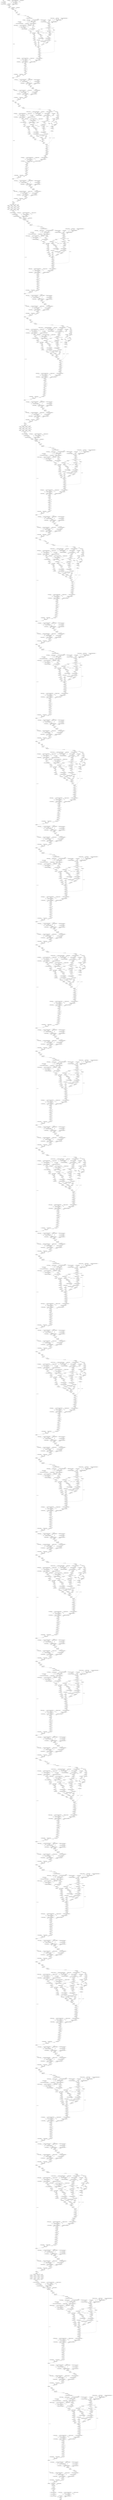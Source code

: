 strict digraph  {
"0 arg0_1" [id=0, type=input];
"1 quantize_per_tensor_default" [id=1, type=quantize_per_tensor];
"2 dequantize_per_tensor_default" [id=2, type=dequantize_per_tensor];
"3 _param_constant1" [id=3, type=get_attr];
"4 conv2d_scale_0" [id=4, type=get_attr];
"5 conv2d_zero_point_0" [id=5, type=get_attr];
"6 compressed_weight_updated_constant0" [id=6, type=get_attr];
"7 quantize_per_channel_default" [id=7, type=quantize_per_channel];
"8 dequantize_per_channel_default" [id=8, type=dequantize_per_channel];
"9 conv2d" [id=9, type=conv2d];
"10 permute" [id=10, type=permute];
"11 _param_constant2" [id=11, type=get_attr];
"12 _param_constant3" [id=12, type=get_attr];
"13 layer_norm" [id=13, type=layer_norm];
"14 _tensor_constant0" [id=14, type=get_attr];
"15 _param_constant5" [id=15, type=get_attr];
"16 _tensor_constant0_0_0_nncf_smooth_quant_0" [id=16, type=call_module];
"17 linear_scale_0" [id=17, type=get_attr];
"18 linear_zero_point_0" [id=18, type=get_attr];
"19 compressed_weight_updated_constant1" [id=19, type=get_attr];
"20 quantize_per_channel_default_1" [id=20, type=quantize_per_channel];
"21 dequantize_per_channel_default_1" [id=21, type=dequantize_per_channel];
"22 linear" [id=22, type=linear];
"23 relu_" [id=23, type=relu_];
"24 relu__0_0_nncf_smooth_quant_0" [id=24, type=call_module];
"25 linear_1_scale_0" [id=25, type=get_attr];
"26 linear_1_zero_point_0" [id=26, type=get_attr];
"27 compressed_weight_updated_constant2" [id=27, type=get_attr];
"28 quantize_per_channel_default_2" [id=28, type=quantize_per_channel];
"29 dequantize_per_channel_default_2" [id=29, type=dequantize_per_channel];
"30 linear_1" [id=30, type=linear];
"31 view" [id=31, type=view];
"32 _tensor_constant1" [id=32, type=get_attr];
"33 index" [id=33, type=index];
"34 view_1" [id=34, type=view];
"35 permute_1" [id=35, type=permute];
"36 contiguous" [id=36, type=contiguous];
"37 unsqueeze" [id=37, type=unsqueeze];
"38 sigmoid" [id=38, type=sigmoid];
"39 mul" [id=39, type=mul];
"40 pad" [id=40, type=pad];
"41 view_2" [id=41, type=view];
"42 permute_2" [id=42, type=permute];
"43 reshape" [id=43, type=reshape];
"44 _param_constant7" [id=44, type=get_attr];
"45 clone" [id=45, type=clone];
"46 reshape_0_0_nncf_smooth_quant_0" [id=46, type=call_module];
"47 quantize_per_tensor_default_1" [id=47, type=quantize_per_tensor];
"48 dequantize_per_tensor_default_1" [id=48, type=dequantize_per_tensor];
"49 linear_2_scale_0" [id=49, type=get_attr];
"50 linear_2_zero_point_0" [id=50, type=get_attr];
"51 compressed_weight_updated_constant3" [id=51, type=get_attr];
"52 quantize_per_channel_default_3" [id=52, type=quantize_per_channel];
"53 dequantize_per_channel_default_3" [id=53, type=dequantize_per_channel];
"54 linear_2" [id=54, type=linear];
"55 reshape_1" [id=55, type=reshape];
"56 permute_3" [id=56, type=permute];
"57 select" [id=57, type=select];
"58 select_1" [id=58, type=select];
"59 select_2" [id=59, type=select];
"60 linalg_vector_norm" [id=60, type=linalg_vector_norm];
"61 clamp_min" [id=61, type=clamp_min];
"62 expand_as" [id=62, type=expand_as];
"63 div" [id=63, type=div];
"64 quantize_per_tensor_default_2" [id=64, type=quantize_per_tensor];
"65 dequantize_per_tensor_default_2" [id=65, type=dequantize_per_tensor];
"66 linalg_vector_norm_1" [id=66, type=linalg_vector_norm];
"67 clamp_min_1" [id=67, type=clamp_min];
"68 expand_as_1" [id=68, type=expand_as];
"69 div_1" [id=69, type=div];
"70 quantize_per_tensor_default_3" [id=70, type=quantize_per_tensor];
"71 dequantize_per_tensor_default_3" [id=71, type=dequantize_per_tensor];
"72 transpose" [id=72, type=transpose];
"73 matmul" [id=73, type=matmul];
"74 _param_constant9" [id=74, type=get_attr];
"75 clamp" [id=75, type=clamp];
"76 exp" [id=76, type=exp];
"77 mul_1" [id=77, type=mul];
"78 add" [id=78, type=add];
"79 softmax" [id=79, type=softmax];
"80 dropout" [id=80, type=dropout];
"81 matmul_1" [id=81, type=matmul];
"82 transpose_1" [id=82, type=transpose];
"83 reshape_2" [id=83, type=reshape];
"84 _param_constant11" [id=84, type=get_attr];
"85 reshape_2_0_0_nncf_smooth_quant_0" [id=85, type=call_module];
"86 quantize_per_tensor_default_4" [id=86, type=quantize_per_tensor];
"87 dequantize_per_tensor_default_4" [id=87, type=dequantize_per_tensor];
"88 linear_3_scale_0" [id=88, type=get_attr];
"89 linear_3_zero_point_0" [id=89, type=get_attr];
"90 compressed_weight_updated_constant4" [id=90, type=get_attr];
"91 quantize_per_channel_default_4" [id=91, type=quantize_per_channel];
"92 dequantize_per_channel_default_4" [id=92, type=dequantize_per_channel];
"93 linear_3" [id=93, type=linear];
"94 dropout_1" [id=94, type=dropout];
"95 view_3" [id=95, type=view];
"96 permute_4" [id=96, type=permute];
"97 reshape_3" [id=97, type=reshape];
"98 slice_2" [id=98, type=slice];
"99 slice_3" [id=99, type=slice];
"100 _param_constant12" [id=100, type=get_attr];
"101 _param_constant13" [id=101, type=get_attr];
"102 layer_norm_1" [id=102, type=layer_norm];
"103 add_1" [id=103, type=add];
"104 _param_constant15" [id=104, type=get_attr];
"105 add_1_0_0_nncf_smooth_quant_0" [id=105, type=call_module];
"106 quantize_per_tensor_default_5" [id=106, type=quantize_per_tensor];
"107 dequantize_per_tensor_default_5" [id=107, type=dequantize_per_tensor];
"108 linear_4_scale_0" [id=108, type=get_attr];
"109 linear_4_zero_point_0" [id=109, type=get_attr];
"110 compressed_weight_updated_constant5" [id=110, type=get_attr];
"111 quantize_per_channel_default_5" [id=111, type=quantize_per_channel];
"112 dequantize_per_channel_default_5" [id=112, type=dequantize_per_channel];
"113 linear_4" [id=113, type=linear];
"114 gelu" [id=114, type=gelu];
"115 dropout_2" [id=115, type=dropout];
"116 _param_constant17" [id=116, type=get_attr];
"117 dropout_2_0_0_nncf_smooth_quant_0" [id=117, type=call_module];
"118 quantize_per_tensor_default_6" [id=118, type=quantize_per_tensor];
"119 dequantize_per_tensor_default_6" [id=119, type=dequantize_per_tensor];
"120 linear_5_scale_0" [id=120, type=get_attr];
"121 linear_5_zero_point_0" [id=121, type=get_attr];
"122 compressed_weight_updated_constant6" [id=122, type=get_attr];
"123 quantize_per_channel_default_6" [id=123, type=quantize_per_channel];
"124 dequantize_per_channel_default_6" [id=124, type=dequantize_per_channel];
"125 linear_5" [id=125, type=linear];
"126 dropout_3" [id=126, type=dropout];
"127 _param_constant18" [id=127, type=get_attr];
"128 _param_constant19" [id=128, type=get_attr];
"129 layer_norm_2" [id=129, type=layer_norm];
"130 add_2" [id=130, type=add];
"131 _tensor_constant2" [id=131, type=get_attr];
"132 _param_constant21" [id=132, type=get_attr];
"133 _tensor_constant2_0_0_nncf_smooth_quant_0" [id=133, type=call_module];
"134 linear_6_scale_0" [id=134, type=get_attr];
"135 linear_6_zero_point_0" [id=135, type=get_attr];
"136 compressed_weight_updated_constant7" [id=136, type=get_attr];
"137 quantize_per_channel_default_7" [id=137, type=quantize_per_channel];
"138 dequantize_per_channel_default_7" [id=138, type=dequantize_per_channel];
"139 linear_6" [id=139, type=linear];
"140 relu__1" [id=140, type=relu_];
"141 relu__1_0_0_nncf_smooth_quant_0" [id=141, type=call_module];
"142 linear_7_scale_0" [id=142, type=get_attr];
"143 linear_7_zero_point_0" [id=143, type=get_attr];
"144 compressed_weight_updated_constant8" [id=144, type=get_attr];
"145 quantize_per_channel_default_8" [id=145, type=quantize_per_channel];
"146 dequantize_per_channel_default_8" [id=146, type=dequantize_per_channel];
"147 linear_7" [id=147, type=linear];
"148 view_4" [id=148, type=view];
"149 _tensor_constant3" [id=149, type=get_attr];
"150 index_1" [id=150, type=index];
"151 view_5" [id=151, type=view];
"152 permute_5" [id=152, type=permute];
"153 contiguous_1" [id=153, type=contiguous];
"154 unsqueeze_1" [id=154, type=unsqueeze];
"155 sigmoid_1" [id=155, type=sigmoid];
"156 mul_2" [id=156, type=mul];
"157 pad_1" [id=157, type=pad];
"158 roll" [id=158, type=roll];
"159 view_6" [id=159, type=view];
"160 permute_6" [id=160, type=permute];
"161 reshape_4" [id=161, type=reshape];
"162 _param_constant23" [id=162, type=get_attr];
"163 clone_1" [id=163, type=clone];
"164 reshape_4_0_0_nncf_smooth_quant_0" [id=164, type=call_module];
"165 quantize_per_tensor_default_7" [id=165, type=quantize_per_tensor];
"166 dequantize_per_tensor_default_7" [id=166, type=dequantize_per_tensor];
"167 linear_8_scale_0" [id=167, type=get_attr];
"168 linear_8_zero_point_0" [id=168, type=get_attr];
"169 compressed_weight_updated_constant9" [id=169, type=get_attr];
"170 quantize_per_channel_default_9" [id=170, type=quantize_per_channel];
"171 dequantize_per_channel_default_9" [id=171, type=dequantize_per_channel];
"172 linear_8" [id=172, type=linear];
"173 reshape_5" [id=173, type=reshape];
"174 permute_7" [id=174, type=permute];
"175 select_3" [id=175, type=select];
"176 select_4" [id=176, type=select];
"177 select_5" [id=177, type=select];
"178 linalg_vector_norm_2" [id=178, type=linalg_vector_norm];
"179 clamp_min_2" [id=179, type=clamp_min];
"180 expand_as_2" [id=180, type=expand_as];
"181 div_2" [id=181, type=div];
"182 quantize_per_tensor_default_8" [id=182, type=quantize_per_tensor];
"183 dequantize_per_tensor_default_8" [id=183, type=dequantize_per_tensor];
"184 linalg_vector_norm_3" [id=184, type=linalg_vector_norm];
"185 clamp_min_3" [id=185, type=clamp_min];
"186 expand_as_3" [id=186, type=expand_as];
"187 div_3" [id=187, type=div];
"188 quantize_per_tensor_default_9" [id=188, type=quantize_per_tensor];
"189 dequantize_per_tensor_default_9" [id=189, type=dequantize_per_tensor];
"190 transpose_2" [id=190, type=transpose];
"191 matmul_2" [id=191, type=matmul];
"192 _param_constant25" [id=192, type=get_attr];
"193 clamp_1" [id=193, type=clamp];
"194 exp_1" [id=194, type=exp];
"195 mul_3" [id=195, type=mul];
"196 add_3" [id=196, type=add];
"197 new_zeros" [id=197, type=new_zeros];
"198 view_7" [id=198, type=view];
"199 permute_8" [id=199, type=permute];
"200 reshape_6" [id=200, type=reshape];
"201 unsqueeze_2" [id=201, type=unsqueeze];
"202 unsqueeze_3" [id=202, type=unsqueeze];
"203 sub" [id=203, type=sub];
"204 ne" [id=204, type=ne];
"205 masked_fill" [id=205, type=masked_fill];
"206 eq" [id=206, type=eq];
"207 masked_fill_1" [id=207, type=masked_fill];
"208 view_8" [id=208, type=view];
"209 unsqueeze_4" [id=209, type=unsqueeze];
"210 unsqueeze_5" [id=210, type=unsqueeze];
"211 add_4" [id=211, type=add];
"212 view_9" [id=212, type=view];
"213 softmax_1" [id=213, type=softmax];
"214 dropout_4" [id=214, type=dropout];
"215 matmul_3" [id=215, type=matmul];
"216 transpose_3" [id=216, type=transpose];
"217 reshape_7" [id=217, type=reshape];
"218 _param_constant27" [id=218, type=get_attr];
"219 reshape_7_0_0_nncf_smooth_quant_0" [id=219, type=call_module];
"220 quantize_per_tensor_default_10" [id=220, type=quantize_per_tensor];
"221 dequantize_per_tensor_default_10" [id=221, type=dequantize_per_tensor];
"222 linear_9_scale_0" [id=222, type=get_attr];
"223 linear_9_zero_point_0" [id=223, type=get_attr];
"224 compressed_weight_updated_constant10" [id=224, type=get_attr];
"225 quantize_per_channel_default_10" [id=225, type=quantize_per_channel];
"226 dequantize_per_channel_default_10" [id=226, type=dequantize_per_channel];
"227 linear_9" [id=227, type=linear];
"228 dropout_5" [id=228, type=dropout];
"229 view_10" [id=229, type=view];
"230 permute_9" [id=230, type=permute];
"231 reshape_8" [id=231, type=reshape];
"232 roll_1" [id=232, type=roll];
"233 slice_23" [id=233, type=slice];
"234 slice_24" [id=234, type=slice];
"235 _param_constant28" [id=235, type=get_attr];
"236 _param_constant29" [id=236, type=get_attr];
"237 layer_norm_3" [id=237, type=layer_norm];
"238 add_5" [id=238, type=add];
"239 _param_constant31" [id=239, type=get_attr];
"240 add_5_0_0_nncf_smooth_quant_0" [id=240, type=call_module];
"241 quantize_per_tensor_default_11" [id=241, type=quantize_per_tensor];
"242 dequantize_per_tensor_default_11" [id=242, type=dequantize_per_tensor];
"243 linear_10_scale_0" [id=243, type=get_attr];
"244 linear_10_zero_point_0" [id=244, type=get_attr];
"245 compressed_weight_updated_constant11" [id=245, type=get_attr];
"246 quantize_per_channel_default_11" [id=246, type=quantize_per_channel];
"247 dequantize_per_channel_default_11" [id=247, type=dequantize_per_channel];
"248 linear_10" [id=248, type=linear];
"249 gelu_1" [id=249, type=gelu];
"250 dropout_6" [id=250, type=dropout];
"251 _param_constant33" [id=251, type=get_attr];
"252 dropout_6_0_0_nncf_smooth_quant_0" [id=252, type=call_module];
"253 quantize_per_tensor_default_12" [id=253, type=quantize_per_tensor];
"254 dequantize_per_tensor_default_12" [id=254, type=dequantize_per_tensor];
"255 linear_11_scale_0" [id=255, type=get_attr];
"256 linear_11_zero_point_0" [id=256, type=get_attr];
"257 compressed_weight_updated_constant12" [id=257, type=get_attr];
"258 quantize_per_channel_default_12" [id=258, type=quantize_per_channel];
"259 dequantize_per_channel_default_12" [id=259, type=dequantize_per_channel];
"260 linear_11" [id=260, type=linear];
"261 dropout_7" [id=261, type=dropout];
"262 _param_constant34" [id=262, type=get_attr];
"263 _param_constant35" [id=263, type=get_attr];
"264 layer_norm_4" [id=264, type=layer_norm];
"265 add_6" [id=265, type=add];
"266 pad_2" [id=266, type=pad];
"267 slice_25" [id=267, type=slice];
"268 slice_26" [id=268, type=slice];
"269 slice_27" [id=269, type=slice];
"270 slice_28" [id=270, type=slice];
"271 slice_29" [id=271, type=slice];
"272 slice_30" [id=272, type=slice];
"273 slice_31" [id=273, type=slice];
"274 slice_32" [id=274, type=slice];
"275 slice_33" [id=275, type=slice];
"276 slice_34" [id=276, type=slice];
"277 slice_35" [id=277, type=slice];
"278 slice_36" [id=278, type=slice];
"279 cat" [id=279, type=cat];
"280 cat_0_0_nncf_smooth_quant_0" [id=280, type=call_module];
"281 quantize_per_tensor_default_13" [id=281, type=quantize_per_tensor];
"282 dequantize_per_tensor_default_13" [id=282, type=dequantize_per_tensor];
"283 linear_12_scale_0" [id=283, type=get_attr];
"284 linear_12_zero_point_0" [id=284, type=get_attr];
"285 compressed_weight_updated_constant13" [id=285, type=get_attr];
"286 quantize_per_channel_default_13" [id=286, type=quantize_per_channel];
"287 dequantize_per_channel_default_13" [id=287, type=dequantize_per_channel];
"288 linear_12" [id=288, type=linear];
"289 _param_constant37" [id=289, type=get_attr];
"290 _param_constant38" [id=290, type=get_attr];
"291 layer_norm_5" [id=291, type=layer_norm];
"292 _tensor_constant13" [id=292, type=get_attr];
"293 _param_constant40" [id=293, type=get_attr];
"294 _tensor_constant13_0_0_nncf_smooth_quant_0" [id=294, type=call_module];
"295 linear_13_scale_0" [id=295, type=get_attr];
"296 linear_13_zero_point_0" [id=296, type=get_attr];
"297 compressed_weight_updated_constant14" [id=297, type=get_attr];
"298 quantize_per_channel_default_14" [id=298, type=quantize_per_channel];
"299 dequantize_per_channel_default_14" [id=299, type=dequantize_per_channel];
"300 linear_13" [id=300, type=linear];
"301 relu__2" [id=301, type=relu_];
"302 relu__2_0_0_nncf_smooth_quant_0" [id=302, type=call_module];
"303 linear_14_scale_0" [id=303, type=get_attr];
"304 linear_14_zero_point_0" [id=304, type=get_attr];
"305 compressed_weight_updated_constant15" [id=305, type=get_attr];
"306 quantize_per_channel_default_15" [id=306, type=quantize_per_channel];
"307 dequantize_per_channel_default_15" [id=307, type=dequantize_per_channel];
"308 linear_14" [id=308, type=linear];
"309 view_11" [id=309, type=view];
"310 _tensor_constant14" [id=310, type=get_attr];
"311 index_2" [id=311, type=index];
"312 view_12" [id=312, type=view];
"313 permute_10" [id=313, type=permute];
"314 contiguous_2" [id=314, type=contiguous];
"315 unsqueeze_6" [id=315, type=unsqueeze];
"316 sigmoid_2" [id=316, type=sigmoid];
"317 mul_4" [id=317, type=mul];
"318 pad_3" [id=318, type=pad];
"319 view_13" [id=319, type=view];
"320 permute_11" [id=320, type=permute];
"321 reshape_9" [id=321, type=reshape];
"322 _param_constant42" [id=322, type=get_attr];
"323 clone_2" [id=323, type=clone];
"324 reshape_9_0_0_nncf_smooth_quant_0" [id=324, type=call_module];
"325 quantize_per_tensor_default_14" [id=325, type=quantize_per_tensor];
"326 dequantize_per_tensor_default_14" [id=326, type=dequantize_per_tensor];
"327 linear_15_scale_0" [id=327, type=get_attr];
"328 linear_15_zero_point_0" [id=328, type=get_attr];
"329 compressed_weight_updated_constant16" [id=329, type=get_attr];
"330 quantize_per_channel_default_16" [id=330, type=quantize_per_channel];
"331 dequantize_per_channel_default_16" [id=331, type=dequantize_per_channel];
"332 linear_15" [id=332, type=linear];
"333 reshape_10" [id=333, type=reshape];
"334 permute_12" [id=334, type=permute];
"335 select_6" [id=335, type=select];
"336 select_7" [id=336, type=select];
"337 select_8" [id=337, type=select];
"338 linalg_vector_norm_4" [id=338, type=linalg_vector_norm];
"339 clamp_min_4" [id=339, type=clamp_min];
"340 expand_as_4" [id=340, type=expand_as];
"341 div_4" [id=341, type=div];
"342 quantize_per_tensor_default_15" [id=342, type=quantize_per_tensor];
"343 dequantize_per_tensor_default_15" [id=343, type=dequantize_per_tensor];
"344 linalg_vector_norm_5" [id=344, type=linalg_vector_norm];
"345 clamp_min_5" [id=345, type=clamp_min];
"346 expand_as_5" [id=346, type=expand_as];
"347 div_5" [id=347, type=div];
"348 quantize_per_tensor_default_16" [id=348, type=quantize_per_tensor];
"349 dequantize_per_tensor_default_16" [id=349, type=dequantize_per_tensor];
"350 transpose_4" [id=350, type=transpose];
"351 matmul_4" [id=351, type=matmul];
"352 _param_constant44" [id=352, type=get_attr];
"353 clamp_2" [id=353, type=clamp];
"354 exp_2" [id=354, type=exp];
"355 mul_5" [id=355, type=mul];
"356 add_7" [id=356, type=add];
"357 softmax_2" [id=357, type=softmax];
"358 dropout_8" [id=358, type=dropout];
"359 matmul_5" [id=359, type=matmul];
"360 transpose_5" [id=360, type=transpose];
"361 reshape_11" [id=361, type=reshape];
"362 _param_constant46" [id=362, type=get_attr];
"363 reshape_11_0_0_nncf_smooth_quant_0" [id=363, type=call_module];
"364 quantize_per_tensor_default_17" [id=364, type=quantize_per_tensor];
"365 dequantize_per_tensor_default_17" [id=365, type=dequantize_per_tensor];
"366 linear_16_scale_0" [id=366, type=get_attr];
"367 linear_16_zero_point_0" [id=367, type=get_attr];
"368 compressed_weight_updated_constant17" [id=368, type=get_attr];
"369 quantize_per_channel_default_17" [id=369, type=quantize_per_channel];
"370 dequantize_per_channel_default_17" [id=370, type=dequantize_per_channel];
"371 linear_16" [id=371, type=linear];
"372 dropout_9" [id=372, type=dropout];
"373 view_14" [id=373, type=view];
"374 permute_13" [id=374, type=permute];
"375 reshape_12" [id=375, type=reshape];
"376 slice_38" [id=376, type=slice];
"377 slice_39" [id=377, type=slice];
"378 slice_40" [id=378, type=slice];
"379 slice_41" [id=379, type=slice];
"380 contiguous_3" [id=380, type=contiguous];
"381 _param_constant47" [id=381, type=get_attr];
"382 _param_constant48" [id=382, type=get_attr];
"383 layer_norm_6" [id=383, type=layer_norm];
"384 add_8" [id=384, type=add];
"385 _param_constant50" [id=385, type=get_attr];
"386 add_8_0_0_nncf_smooth_quant_0" [id=386, type=call_module];
"387 quantize_per_tensor_default_18" [id=387, type=quantize_per_tensor];
"388 dequantize_per_tensor_default_18" [id=388, type=dequantize_per_tensor];
"389 linear_17_scale_0" [id=389, type=get_attr];
"390 linear_17_zero_point_0" [id=390, type=get_attr];
"391 compressed_weight_updated_constant18" [id=391, type=get_attr];
"392 quantize_per_channel_default_18" [id=392, type=quantize_per_channel];
"393 dequantize_per_channel_default_18" [id=393, type=dequantize_per_channel];
"394 linear_17" [id=394, type=linear];
"395 gelu_2" [id=395, type=gelu];
"396 dropout_10" [id=396, type=dropout];
"397 _param_constant52" [id=397, type=get_attr];
"398 dropout_10_0_0_nncf_smooth_quant_0" [id=398, type=call_module];
"399 quantize_per_tensor_default_19" [id=399, type=quantize_per_tensor];
"400 dequantize_per_tensor_default_19" [id=400, type=dequantize_per_tensor];
"401 linear_18_scale_0" [id=401, type=get_attr];
"402 linear_18_zero_point_0" [id=402, type=get_attr];
"403 compressed_weight_updated_constant19" [id=403, type=get_attr];
"404 quantize_per_channel_default_19" [id=404, type=quantize_per_channel];
"405 dequantize_per_channel_default_19" [id=405, type=dequantize_per_channel];
"406 linear_18" [id=406, type=linear];
"407 dropout_11" [id=407, type=dropout];
"408 _param_constant53" [id=408, type=get_attr];
"409 _param_constant54" [id=409, type=get_attr];
"410 layer_norm_7" [id=410, type=layer_norm];
"411 add_9" [id=411, type=add];
"412 _tensor_constant15" [id=412, type=get_attr];
"413 _param_constant56" [id=413, type=get_attr];
"414 _tensor_constant15_0_0_nncf_smooth_quant_0" [id=414, type=call_module];
"415 linear_19_scale_0" [id=415, type=get_attr];
"416 linear_19_zero_point_0" [id=416, type=get_attr];
"417 compressed_weight_updated_constant20" [id=417, type=get_attr];
"418 quantize_per_channel_default_20" [id=418, type=quantize_per_channel];
"419 dequantize_per_channel_default_20" [id=419, type=dequantize_per_channel];
"420 linear_19" [id=420, type=linear];
"421 relu__3" [id=421, type=relu_];
"422 relu__3_0_0_nncf_smooth_quant_0" [id=422, type=call_module];
"423 linear_20_scale_0" [id=423, type=get_attr];
"424 linear_20_zero_point_0" [id=424, type=get_attr];
"425 compressed_weight_updated_constant21" [id=425, type=get_attr];
"426 quantize_per_channel_default_21" [id=426, type=quantize_per_channel];
"427 dequantize_per_channel_default_21" [id=427, type=dequantize_per_channel];
"428 linear_20" [id=428, type=linear];
"429 view_15" [id=429, type=view];
"430 _tensor_constant16" [id=430, type=get_attr];
"431 index_3" [id=431, type=index];
"432 view_16" [id=432, type=view];
"433 permute_14" [id=433, type=permute];
"434 contiguous_4" [id=434, type=contiguous];
"435 unsqueeze_7" [id=435, type=unsqueeze];
"436 sigmoid_3" [id=436, type=sigmoid];
"437 mul_6" [id=437, type=mul];
"438 pad_4" [id=438, type=pad];
"439 roll_2" [id=439, type=roll];
"440 view_17" [id=440, type=view];
"441 permute_15" [id=441, type=permute];
"442 reshape_13" [id=442, type=reshape];
"443 _param_constant58" [id=443, type=get_attr];
"444 clone_3" [id=444, type=clone];
"445 reshape_13_0_0_nncf_smooth_quant_0" [id=445, type=call_module];
"446 quantize_per_tensor_default_20" [id=446, type=quantize_per_tensor];
"447 dequantize_per_tensor_default_20" [id=447, type=dequantize_per_tensor];
"448 linear_21_scale_0" [id=448, type=get_attr];
"449 linear_21_zero_point_0" [id=449, type=get_attr];
"450 compressed_weight_updated_constant22" [id=450, type=get_attr];
"451 quantize_per_channel_default_22" [id=451, type=quantize_per_channel];
"452 dequantize_per_channel_default_22" [id=452, type=dequantize_per_channel];
"453 linear_21" [id=453, type=linear];
"454 reshape_14" [id=454, type=reshape];
"455 permute_16" [id=455, type=permute];
"456 select_9" [id=456, type=select];
"457 select_10" [id=457, type=select];
"458 select_11" [id=458, type=select];
"459 linalg_vector_norm_6" [id=459, type=linalg_vector_norm];
"460 clamp_min_6" [id=460, type=clamp_min];
"461 expand_as_6" [id=461, type=expand_as];
"462 div_6" [id=462, type=div];
"463 quantize_per_tensor_default_21" [id=463, type=quantize_per_tensor];
"464 dequantize_per_tensor_default_21" [id=464, type=dequantize_per_tensor];
"465 linalg_vector_norm_7" [id=465, type=linalg_vector_norm];
"466 clamp_min_7" [id=466, type=clamp_min];
"467 expand_as_7" [id=467, type=expand_as];
"468 div_7" [id=468, type=div];
"469 quantize_per_tensor_default_22" [id=469, type=quantize_per_tensor];
"470 dequantize_per_tensor_default_22" [id=470, type=dequantize_per_tensor];
"471 transpose_6" [id=471, type=transpose];
"472 matmul_6" [id=472, type=matmul];
"473 _param_constant60" [id=473, type=get_attr];
"474 clamp_3" [id=474, type=clamp];
"475 exp_3" [id=475, type=exp];
"476 mul_7" [id=476, type=mul];
"477 add_10" [id=477, type=add];
"478 new_zeros_1" [id=478, type=new_zeros];
"479 view_18" [id=479, type=view];
"480 permute_17" [id=480, type=permute];
"481 reshape_15" [id=481, type=reshape];
"482 unsqueeze_8" [id=482, type=unsqueeze];
"483 unsqueeze_9" [id=483, type=unsqueeze];
"484 sub_1" [id=484, type=sub];
"485 ne_1" [id=485, type=ne];
"486 masked_fill_2" [id=486, type=masked_fill];
"487 eq_1" [id=487, type=eq];
"488 masked_fill_3" [id=488, type=masked_fill];
"489 view_19" [id=489, type=view];
"490 unsqueeze_10" [id=490, type=unsqueeze];
"491 unsqueeze_11" [id=491, type=unsqueeze];
"492 add_11" [id=492, type=add];
"493 view_20" [id=493, type=view];
"494 softmax_3" [id=494, type=softmax];
"495 dropout_12" [id=495, type=dropout];
"496 matmul_7" [id=496, type=matmul];
"497 transpose_7" [id=497, type=transpose];
"498 reshape_16" [id=498, type=reshape];
"499 _param_constant62" [id=499, type=get_attr];
"500 reshape_16_0_0_nncf_smooth_quant_0" [id=500, type=call_module];
"501 quantize_per_tensor_default_23" [id=501, type=quantize_per_tensor];
"502 dequantize_per_tensor_default_23" [id=502, type=dequantize_per_tensor];
"503 linear_22_scale_0" [id=503, type=get_attr];
"504 linear_22_zero_point_0" [id=504, type=get_attr];
"505 compressed_weight_updated_constant23" [id=505, type=get_attr];
"506 quantize_per_channel_default_23" [id=506, type=quantize_per_channel];
"507 dequantize_per_channel_default_23" [id=507, type=dequantize_per_channel];
"508 linear_22" [id=508, type=linear];
"509 dropout_13" [id=509, type=dropout];
"510 view_21" [id=510, type=view];
"511 permute_18" [id=511, type=permute];
"512 reshape_17" [id=512, type=reshape];
"513 roll_3" [id=513, type=roll];
"514 slice_61" [id=514, type=slice];
"515 slice_62" [id=515, type=slice];
"516 slice_63" [id=516, type=slice];
"517 slice_64" [id=517, type=slice];
"518 contiguous_5" [id=518, type=contiguous];
"519 _param_constant63" [id=519, type=get_attr];
"520 _param_constant64" [id=520, type=get_attr];
"521 layer_norm_8" [id=521, type=layer_norm];
"522 add_12" [id=522, type=add];
"523 _param_constant66" [id=523, type=get_attr];
"524 add_12_0_0_nncf_smooth_quant_0" [id=524, type=call_module];
"525 quantize_per_tensor_default_24" [id=525, type=quantize_per_tensor];
"526 dequantize_per_tensor_default_24" [id=526, type=dequantize_per_tensor];
"527 linear_23_scale_0" [id=527, type=get_attr];
"528 linear_23_zero_point_0" [id=528, type=get_attr];
"529 compressed_weight_updated_constant24" [id=529, type=get_attr];
"530 quantize_per_channel_default_24" [id=530, type=quantize_per_channel];
"531 dequantize_per_channel_default_24" [id=531, type=dequantize_per_channel];
"532 linear_23" [id=532, type=linear];
"533 gelu_3" [id=533, type=gelu];
"534 dropout_14" [id=534, type=dropout];
"535 _param_constant68" [id=535, type=get_attr];
"536 dropout_14_0_0_nncf_smooth_quant_0" [id=536, type=call_module];
"537 quantize_per_tensor_default_25" [id=537, type=quantize_per_tensor];
"538 dequantize_per_tensor_default_25" [id=538, type=dequantize_per_tensor];
"539 linear_24_scale_0" [id=539, type=get_attr];
"540 linear_24_zero_point_0" [id=540, type=get_attr];
"541 compressed_weight_updated_constant25" [id=541, type=get_attr];
"542 quantize_per_channel_default_25" [id=542, type=quantize_per_channel];
"543 dequantize_per_channel_default_25" [id=543, type=dequantize_per_channel];
"544 linear_24" [id=544, type=linear];
"545 dropout_15" [id=545, type=dropout];
"546 _param_constant69" [id=546, type=get_attr];
"547 _param_constant70" [id=547, type=get_attr];
"548 layer_norm_9" [id=548, type=layer_norm];
"549 add_13" [id=549, type=add];
"550 pad_5" [id=550, type=pad];
"551 slice_65" [id=551, type=slice];
"552 slice_66" [id=552, type=slice];
"553 slice_67" [id=553, type=slice];
"554 slice_68" [id=554, type=slice];
"555 slice_69" [id=555, type=slice];
"556 slice_70" [id=556, type=slice];
"557 slice_71" [id=557, type=slice];
"558 slice_72" [id=558, type=slice];
"559 slice_73" [id=559, type=slice];
"560 slice_74" [id=560, type=slice];
"561 slice_75" [id=561, type=slice];
"562 slice_76" [id=562, type=slice];
"563 cat_1" [id=563, type=cat];
"564 cat_1_0_0_nncf_smooth_quant_0" [id=564, type=call_module];
"565 quantize_per_tensor_default_26" [id=565, type=quantize_per_tensor];
"566 dequantize_per_tensor_default_26" [id=566, type=dequantize_per_tensor];
"567 linear_25_scale_0" [id=567, type=get_attr];
"568 linear_25_zero_point_0" [id=568, type=get_attr];
"569 compressed_weight_updated_constant26" [id=569, type=get_attr];
"570 quantize_per_channel_default_26" [id=570, type=quantize_per_channel];
"571 dequantize_per_channel_default_26" [id=571, type=dequantize_per_channel];
"572 linear_25" [id=572, type=linear];
"573 _param_constant72" [id=573, type=get_attr];
"574 _param_constant73" [id=574, type=get_attr];
"575 layer_norm_10" [id=575, type=layer_norm];
"576 _tensor_constant26" [id=576, type=get_attr];
"577 _param_constant75" [id=577, type=get_attr];
"578 _tensor_constant26_0_0_nncf_smooth_quant_0" [id=578, type=call_module];
"579 linear_26_scale_0" [id=579, type=get_attr];
"580 linear_26_zero_point_0" [id=580, type=get_attr];
"581 compressed_weight_updated_constant27" [id=581, type=get_attr];
"582 quantize_per_channel_default_27" [id=582, type=quantize_per_channel];
"583 dequantize_per_channel_default_27" [id=583, type=dequantize_per_channel];
"584 linear_26" [id=584, type=linear];
"585 relu__4" [id=585, type=relu_];
"586 relu__4_0_0_nncf_smooth_quant_0" [id=586, type=call_module];
"587 linear_27_scale_0" [id=587, type=get_attr];
"588 linear_27_zero_point_0" [id=588, type=get_attr];
"589 compressed_weight_updated_constant28" [id=589, type=get_attr];
"590 quantize_per_channel_default_28" [id=590, type=quantize_per_channel];
"591 dequantize_per_channel_default_28" [id=591, type=dequantize_per_channel];
"592 linear_27" [id=592, type=linear];
"593 view_22" [id=593, type=view];
"594 _tensor_constant27" [id=594, type=get_attr];
"595 index_4" [id=595, type=index];
"596 view_23" [id=596, type=view];
"597 permute_19" [id=597, type=permute];
"598 contiguous_6" [id=598, type=contiguous];
"599 unsqueeze_12" [id=599, type=unsqueeze];
"600 sigmoid_4" [id=600, type=sigmoid];
"601 mul_8" [id=601, type=mul];
"602 pad_6" [id=602, type=pad];
"603 view_24" [id=603, type=view];
"604 permute_20" [id=604, type=permute];
"605 reshape_18" [id=605, type=reshape];
"606 _param_constant77" [id=606, type=get_attr];
"607 clone_4" [id=607, type=clone];
"608 reshape_18_0_0_nncf_smooth_quant_0" [id=608, type=call_module];
"609 quantize_per_tensor_default_27" [id=609, type=quantize_per_tensor];
"610 dequantize_per_tensor_default_27" [id=610, type=dequantize_per_tensor];
"611 linear_28_scale_0" [id=611, type=get_attr];
"612 linear_28_zero_point_0" [id=612, type=get_attr];
"613 compressed_weight_updated_constant29" [id=613, type=get_attr];
"614 quantize_per_channel_default_29" [id=614, type=quantize_per_channel];
"615 dequantize_per_channel_default_29" [id=615, type=dequantize_per_channel];
"616 linear_28" [id=616, type=linear];
"617 reshape_19" [id=617, type=reshape];
"618 permute_21" [id=618, type=permute];
"619 select_12" [id=619, type=select];
"620 select_13" [id=620, type=select];
"621 select_14" [id=621, type=select];
"622 linalg_vector_norm_8" [id=622, type=linalg_vector_norm];
"623 clamp_min_8" [id=623, type=clamp_min];
"624 expand_as_8" [id=624, type=expand_as];
"625 div_8" [id=625, type=div];
"626 quantize_per_tensor_default_28" [id=626, type=quantize_per_tensor];
"627 dequantize_per_tensor_default_28" [id=627, type=dequantize_per_tensor];
"628 linalg_vector_norm_9" [id=628, type=linalg_vector_norm];
"629 clamp_min_9" [id=629, type=clamp_min];
"630 expand_as_9" [id=630, type=expand_as];
"631 div_9" [id=631, type=div];
"632 quantize_per_tensor_default_29" [id=632, type=quantize_per_tensor];
"633 dequantize_per_tensor_default_29" [id=633, type=dequantize_per_tensor];
"634 transpose_8" [id=634, type=transpose];
"635 matmul_8" [id=635, type=matmul];
"636 _param_constant79" [id=636, type=get_attr];
"637 clamp_4" [id=637, type=clamp];
"638 exp_4" [id=638, type=exp];
"639 mul_9" [id=639, type=mul];
"640 add_14" [id=640, type=add];
"641 softmax_4" [id=641, type=softmax];
"642 dropout_16" [id=642, type=dropout];
"643 matmul_9" [id=643, type=matmul];
"644 transpose_9" [id=644, type=transpose];
"645 reshape_20" [id=645, type=reshape];
"646 _param_constant81" [id=646, type=get_attr];
"647 reshape_20_0_0_nncf_smooth_quant_0" [id=647, type=call_module];
"648 quantize_per_tensor_default_30" [id=648, type=quantize_per_tensor];
"649 dequantize_per_tensor_default_30" [id=649, type=dequantize_per_tensor];
"650 linear_29_scale_0" [id=650, type=get_attr];
"651 linear_29_zero_point_0" [id=651, type=get_attr];
"652 compressed_weight_updated_constant30" [id=652, type=get_attr];
"653 quantize_per_channel_default_30" [id=653, type=quantize_per_channel];
"654 dequantize_per_channel_default_30" [id=654, type=dequantize_per_channel];
"655 linear_29" [id=655, type=linear];
"656 dropout_17" [id=656, type=dropout];
"657 view_25" [id=657, type=view];
"658 permute_22" [id=658, type=permute];
"659 reshape_21" [id=659, type=reshape];
"660 slice_78" [id=660, type=slice];
"661 slice_79" [id=661, type=slice];
"662 slice_80" [id=662, type=slice];
"663 slice_81" [id=663, type=slice];
"664 contiguous_7" [id=664, type=contiguous];
"665 _param_constant82" [id=665, type=get_attr];
"666 _param_constant83" [id=666, type=get_attr];
"667 layer_norm_11" [id=667, type=layer_norm];
"668 add_15" [id=668, type=add];
"669 _param_constant85" [id=669, type=get_attr];
"670 add_15_0_0_nncf_smooth_quant_0" [id=670, type=call_module];
"671 quantize_per_tensor_default_31" [id=671, type=quantize_per_tensor];
"672 dequantize_per_tensor_default_31" [id=672, type=dequantize_per_tensor];
"673 linear_30_scale_0" [id=673, type=get_attr];
"674 linear_30_zero_point_0" [id=674, type=get_attr];
"675 compressed_weight_updated_constant31" [id=675, type=get_attr];
"676 quantize_per_channel_default_31" [id=676, type=quantize_per_channel];
"677 dequantize_per_channel_default_31" [id=677, type=dequantize_per_channel];
"678 linear_30" [id=678, type=linear];
"679 gelu_4" [id=679, type=gelu];
"680 dropout_18" [id=680, type=dropout];
"681 _param_constant87" [id=681, type=get_attr];
"682 dropout_18_0_0_nncf_smooth_quant_0" [id=682, type=call_module];
"683 quantize_per_tensor_default_32" [id=683, type=quantize_per_tensor];
"684 dequantize_per_tensor_default_32" [id=684, type=dequantize_per_tensor];
"685 linear_31_scale_0" [id=685, type=get_attr];
"686 linear_31_zero_point_0" [id=686, type=get_attr];
"687 compressed_weight_updated_constant32" [id=687, type=get_attr];
"688 quantize_per_channel_default_32" [id=688, type=quantize_per_channel];
"689 dequantize_per_channel_default_32" [id=689, type=dequantize_per_channel];
"690 linear_31" [id=690, type=linear];
"691 dropout_19" [id=691, type=dropout];
"692 _param_constant88" [id=692, type=get_attr];
"693 _param_constant89" [id=693, type=get_attr];
"694 layer_norm_12" [id=694, type=layer_norm];
"695 add_16" [id=695, type=add];
"696 _tensor_constant28" [id=696, type=get_attr];
"697 _param_constant91" [id=697, type=get_attr];
"698 _tensor_constant28_0_0_nncf_smooth_quant_0" [id=698, type=call_module];
"699 linear_32_scale_0" [id=699, type=get_attr];
"700 linear_32_zero_point_0" [id=700, type=get_attr];
"701 compressed_weight_updated_constant33" [id=701, type=get_attr];
"702 quantize_per_channel_default_33" [id=702, type=quantize_per_channel];
"703 dequantize_per_channel_default_33" [id=703, type=dequantize_per_channel];
"704 linear_32" [id=704, type=linear];
"705 relu__5" [id=705, type=relu_];
"706 relu__5_0_0_nncf_smooth_quant_0" [id=706, type=call_module];
"707 linear_33_scale_0" [id=707, type=get_attr];
"708 linear_33_zero_point_0" [id=708, type=get_attr];
"709 compressed_weight_updated_constant34" [id=709, type=get_attr];
"710 quantize_per_channel_default_34" [id=710, type=quantize_per_channel];
"711 dequantize_per_channel_default_34" [id=711, type=dequantize_per_channel];
"712 linear_33" [id=712, type=linear];
"713 view_26" [id=713, type=view];
"714 _tensor_constant29" [id=714, type=get_attr];
"715 index_5" [id=715, type=index];
"716 view_27" [id=716, type=view];
"717 permute_23" [id=717, type=permute];
"718 contiguous_8" [id=718, type=contiguous];
"719 unsqueeze_13" [id=719, type=unsqueeze];
"720 sigmoid_5" [id=720, type=sigmoid];
"721 mul_10" [id=721, type=mul];
"722 pad_7" [id=722, type=pad];
"723 roll_4" [id=723, type=roll];
"724 view_28" [id=724, type=view];
"725 permute_24" [id=725, type=permute];
"726 reshape_22" [id=726, type=reshape];
"727 _param_constant93" [id=727, type=get_attr];
"728 clone_5" [id=728, type=clone];
"729 reshape_22_0_0_nncf_smooth_quant_0" [id=729, type=call_module];
"730 quantize_per_tensor_default_33" [id=730, type=quantize_per_tensor];
"731 dequantize_per_tensor_default_33" [id=731, type=dequantize_per_tensor];
"732 linear_34_scale_0" [id=732, type=get_attr];
"733 linear_34_zero_point_0" [id=733, type=get_attr];
"734 compressed_weight_updated_constant35" [id=734, type=get_attr];
"735 quantize_per_channel_default_35" [id=735, type=quantize_per_channel];
"736 dequantize_per_channel_default_35" [id=736, type=dequantize_per_channel];
"737 linear_34" [id=737, type=linear];
"738 reshape_23" [id=738, type=reshape];
"739 permute_25" [id=739, type=permute];
"740 select_15" [id=740, type=select];
"741 select_16" [id=741, type=select];
"742 select_17" [id=742, type=select];
"743 linalg_vector_norm_10" [id=743, type=linalg_vector_norm];
"744 clamp_min_10" [id=744, type=clamp_min];
"745 expand_as_10" [id=745, type=expand_as];
"746 div_10" [id=746, type=div];
"747 quantize_per_tensor_default_34" [id=747, type=quantize_per_tensor];
"748 dequantize_per_tensor_default_34" [id=748, type=dequantize_per_tensor];
"749 linalg_vector_norm_11" [id=749, type=linalg_vector_norm];
"750 clamp_min_11" [id=750, type=clamp_min];
"751 expand_as_11" [id=751, type=expand_as];
"752 div_11" [id=752, type=div];
"753 quantize_per_tensor_default_35" [id=753, type=quantize_per_tensor];
"754 dequantize_per_tensor_default_35" [id=754, type=dequantize_per_tensor];
"755 transpose_10" [id=755, type=transpose];
"756 matmul_10" [id=756, type=matmul];
"757 _param_constant95" [id=757, type=get_attr];
"758 clamp_5" [id=758, type=clamp];
"759 exp_5" [id=759, type=exp];
"760 mul_11" [id=760, type=mul];
"761 add_17" [id=761, type=add];
"762 new_zeros_2" [id=762, type=new_zeros];
"763 view_29" [id=763, type=view];
"764 permute_26" [id=764, type=permute];
"765 reshape_24" [id=765, type=reshape];
"766 unsqueeze_14" [id=766, type=unsqueeze];
"767 unsqueeze_15" [id=767, type=unsqueeze];
"768 sub_2" [id=768, type=sub];
"769 ne_2" [id=769, type=ne];
"770 masked_fill_4" [id=770, type=masked_fill];
"771 eq_2" [id=771, type=eq];
"772 masked_fill_5" [id=772, type=masked_fill];
"773 view_30" [id=773, type=view];
"774 unsqueeze_16" [id=774, type=unsqueeze];
"775 unsqueeze_17" [id=775, type=unsqueeze];
"776 add_18" [id=776, type=add];
"777 view_31" [id=777, type=view];
"778 softmax_5" [id=778, type=softmax];
"779 dropout_20" [id=779, type=dropout];
"780 matmul_11" [id=780, type=matmul];
"781 transpose_11" [id=781, type=transpose];
"782 reshape_25" [id=782, type=reshape];
"783 _param_constant97" [id=783, type=get_attr];
"784 reshape_25_0_0_nncf_smooth_quant_0" [id=784, type=call_module];
"785 quantize_per_tensor_default_36" [id=785, type=quantize_per_tensor];
"786 dequantize_per_tensor_default_36" [id=786, type=dequantize_per_tensor];
"787 linear_35_scale_0" [id=787, type=get_attr];
"788 linear_35_zero_point_0" [id=788, type=get_attr];
"789 compressed_weight_updated_constant36" [id=789, type=get_attr];
"790 quantize_per_channel_default_36" [id=790, type=quantize_per_channel];
"791 dequantize_per_channel_default_36" [id=791, type=dequantize_per_channel];
"792 linear_35" [id=792, type=linear];
"793 dropout_21" [id=793, type=dropout];
"794 view_32" [id=794, type=view];
"795 permute_27" [id=795, type=permute];
"796 reshape_26" [id=796, type=reshape];
"797 roll_5" [id=797, type=roll];
"798 slice_101" [id=798, type=slice];
"799 slice_102" [id=799, type=slice];
"800 slice_103" [id=800, type=slice];
"801 slice_104" [id=801, type=slice];
"802 contiguous_9" [id=802, type=contiguous];
"803 _param_constant98" [id=803, type=get_attr];
"804 _param_constant99" [id=804, type=get_attr];
"805 layer_norm_13" [id=805, type=layer_norm];
"806 add_19" [id=806, type=add];
"807 _param_constant101" [id=807, type=get_attr];
"808 add_19_0_0_nncf_smooth_quant_0" [id=808, type=call_module];
"809 quantize_per_tensor_default_37" [id=809, type=quantize_per_tensor];
"810 dequantize_per_tensor_default_37" [id=810, type=dequantize_per_tensor];
"811 linear_36_scale_0" [id=811, type=get_attr];
"812 linear_36_zero_point_0" [id=812, type=get_attr];
"813 compressed_weight_updated_constant37" [id=813, type=get_attr];
"814 quantize_per_channel_default_37" [id=814, type=quantize_per_channel];
"815 dequantize_per_channel_default_37" [id=815, type=dequantize_per_channel];
"816 linear_36" [id=816, type=linear];
"817 gelu_5" [id=817, type=gelu];
"818 dropout_22" [id=818, type=dropout];
"819 _param_constant103" [id=819, type=get_attr];
"820 dropout_22_0_0_nncf_smooth_quant_0" [id=820, type=call_module];
"821 quantize_per_tensor_default_38" [id=821, type=quantize_per_tensor];
"822 dequantize_per_tensor_default_38" [id=822, type=dequantize_per_tensor];
"823 linear_37_scale_0" [id=823, type=get_attr];
"824 linear_37_zero_point_0" [id=824, type=get_attr];
"825 compressed_weight_updated_constant38" [id=825, type=get_attr];
"826 quantize_per_channel_default_38" [id=826, type=quantize_per_channel];
"827 dequantize_per_channel_default_38" [id=827, type=dequantize_per_channel];
"828 linear_37" [id=828, type=linear];
"829 dropout_23" [id=829, type=dropout];
"830 _param_constant104" [id=830, type=get_attr];
"831 _param_constant105" [id=831, type=get_attr];
"832 layer_norm_14" [id=832, type=layer_norm];
"833 add_20" [id=833, type=add];
"834 _tensor_constant39" [id=834, type=get_attr];
"835 _param_constant107" [id=835, type=get_attr];
"836 _tensor_constant39_0_0_nncf_smooth_quant_0" [id=836, type=call_module];
"837 linear_38_scale_0" [id=837, type=get_attr];
"838 linear_38_zero_point_0" [id=838, type=get_attr];
"839 compressed_weight_updated_constant39" [id=839, type=get_attr];
"840 quantize_per_channel_default_39" [id=840, type=quantize_per_channel];
"841 dequantize_per_channel_default_39" [id=841, type=dequantize_per_channel];
"842 linear_38" [id=842, type=linear];
"843 relu__6" [id=843, type=relu_];
"844 relu__6_0_0_nncf_smooth_quant_0" [id=844, type=call_module];
"845 linear_39_scale_0" [id=845, type=get_attr];
"846 linear_39_zero_point_0" [id=846, type=get_attr];
"847 compressed_weight_updated_constant40" [id=847, type=get_attr];
"848 quantize_per_channel_default_40" [id=848, type=quantize_per_channel];
"849 dequantize_per_channel_default_40" [id=849, type=dequantize_per_channel];
"850 linear_39" [id=850, type=linear];
"851 view_33" [id=851, type=view];
"852 _tensor_constant40" [id=852, type=get_attr];
"853 index_6" [id=853, type=index];
"854 view_34" [id=854, type=view];
"855 permute_28" [id=855, type=permute];
"856 contiguous_10" [id=856, type=contiguous];
"857 unsqueeze_18" [id=857, type=unsqueeze];
"858 sigmoid_6" [id=858, type=sigmoid];
"859 mul_12" [id=859, type=mul];
"860 pad_8" [id=860, type=pad];
"861 view_35" [id=861, type=view];
"862 permute_29" [id=862, type=permute];
"863 reshape_27" [id=863, type=reshape];
"864 _param_constant109" [id=864, type=get_attr];
"865 clone_6" [id=865, type=clone];
"866 reshape_27_0_0_nncf_smooth_quant_0" [id=866, type=call_module];
"867 quantize_per_tensor_default_39" [id=867, type=quantize_per_tensor];
"868 dequantize_per_tensor_default_39" [id=868, type=dequantize_per_tensor];
"869 linear_40_scale_0" [id=869, type=get_attr];
"870 linear_40_zero_point_0" [id=870, type=get_attr];
"871 compressed_weight_updated_constant41" [id=871, type=get_attr];
"872 quantize_per_channel_default_41" [id=872, type=quantize_per_channel];
"873 dequantize_per_channel_default_41" [id=873, type=dequantize_per_channel];
"874 linear_40" [id=874, type=linear];
"875 reshape_28" [id=875, type=reshape];
"876 permute_30" [id=876, type=permute];
"877 select_18" [id=877, type=select];
"878 select_19" [id=878, type=select];
"879 select_20" [id=879, type=select];
"880 linalg_vector_norm_12" [id=880, type=linalg_vector_norm];
"881 clamp_min_12" [id=881, type=clamp_min];
"882 expand_as_12" [id=882, type=expand_as];
"883 div_12" [id=883, type=div];
"884 quantize_per_tensor_default_40" [id=884, type=quantize_per_tensor];
"885 dequantize_per_tensor_default_40" [id=885, type=dequantize_per_tensor];
"886 linalg_vector_norm_13" [id=886, type=linalg_vector_norm];
"887 clamp_min_13" [id=887, type=clamp_min];
"888 expand_as_13" [id=888, type=expand_as];
"889 div_13" [id=889, type=div];
"890 quantize_per_tensor_default_41" [id=890, type=quantize_per_tensor];
"891 dequantize_per_tensor_default_41" [id=891, type=dequantize_per_tensor];
"892 transpose_12" [id=892, type=transpose];
"893 matmul_12" [id=893, type=matmul];
"894 _param_constant111" [id=894, type=get_attr];
"895 clamp_6" [id=895, type=clamp];
"896 exp_6" [id=896, type=exp];
"897 mul_13" [id=897, type=mul];
"898 add_21" [id=898, type=add];
"899 softmax_6" [id=899, type=softmax];
"900 dropout_24" [id=900, type=dropout];
"901 matmul_13" [id=901, type=matmul];
"902 transpose_13" [id=902, type=transpose];
"903 reshape_29" [id=903, type=reshape];
"904 _param_constant113" [id=904, type=get_attr];
"905 reshape_29_0_0_nncf_smooth_quant_0" [id=905, type=call_module];
"906 quantize_per_tensor_default_42" [id=906, type=quantize_per_tensor];
"907 dequantize_per_tensor_default_42" [id=907, type=dequantize_per_tensor];
"908 linear_41_scale_0" [id=908, type=get_attr];
"909 linear_41_zero_point_0" [id=909, type=get_attr];
"910 compressed_weight_updated_constant42" [id=910, type=get_attr];
"911 quantize_per_channel_default_42" [id=911, type=quantize_per_channel];
"912 dequantize_per_channel_default_42" [id=912, type=dequantize_per_channel];
"913 linear_41" [id=913, type=linear];
"914 dropout_25" [id=914, type=dropout];
"915 view_36" [id=915, type=view];
"916 permute_31" [id=916, type=permute];
"917 reshape_30" [id=917, type=reshape];
"918 slice_106" [id=918, type=slice];
"919 slice_107" [id=919, type=slice];
"920 slice_108" [id=920, type=slice];
"921 slice_109" [id=921, type=slice];
"922 contiguous_11" [id=922, type=contiguous];
"923 _param_constant114" [id=923, type=get_attr];
"924 _param_constant115" [id=924, type=get_attr];
"925 layer_norm_15" [id=925, type=layer_norm];
"926 add_22" [id=926, type=add];
"927 _param_constant117" [id=927, type=get_attr];
"928 add_22_0_0_nncf_smooth_quant_0" [id=928, type=call_module];
"929 quantize_per_tensor_default_43" [id=929, type=quantize_per_tensor];
"930 dequantize_per_tensor_default_43" [id=930, type=dequantize_per_tensor];
"931 linear_42_scale_0" [id=931, type=get_attr];
"932 linear_42_zero_point_0" [id=932, type=get_attr];
"933 compressed_weight_updated_constant43" [id=933, type=get_attr];
"934 quantize_per_channel_default_43" [id=934, type=quantize_per_channel];
"935 dequantize_per_channel_default_43" [id=935, type=dequantize_per_channel];
"936 linear_42" [id=936, type=linear];
"937 gelu_6" [id=937, type=gelu];
"938 dropout_26" [id=938, type=dropout];
"939 _param_constant119" [id=939, type=get_attr];
"940 dropout_26_0_0_nncf_smooth_quant_0" [id=940, type=call_module];
"941 quantize_per_tensor_default_44" [id=941, type=quantize_per_tensor];
"942 dequantize_per_tensor_default_44" [id=942, type=dequantize_per_tensor];
"943 linear_43_scale_0" [id=943, type=get_attr];
"944 linear_43_zero_point_0" [id=944, type=get_attr];
"945 compressed_weight_updated_constant44" [id=945, type=get_attr];
"946 quantize_per_channel_default_44" [id=946, type=quantize_per_channel];
"947 dequantize_per_channel_default_44" [id=947, type=dequantize_per_channel];
"948 linear_43" [id=948, type=linear];
"949 dropout_27" [id=949, type=dropout];
"950 _param_constant120" [id=950, type=get_attr];
"951 _param_constant121" [id=951, type=get_attr];
"952 layer_norm_16" [id=952, type=layer_norm];
"953 add_23" [id=953, type=add];
"954 _tensor_constant41" [id=954, type=get_attr];
"955 _param_constant123" [id=955, type=get_attr];
"956 _tensor_constant41_0_0_nncf_smooth_quant_0" [id=956, type=call_module];
"957 linear_44_scale_0" [id=957, type=get_attr];
"958 linear_44_zero_point_0" [id=958, type=get_attr];
"959 compressed_weight_updated_constant45" [id=959, type=get_attr];
"960 quantize_per_channel_default_45" [id=960, type=quantize_per_channel];
"961 dequantize_per_channel_default_45" [id=961, type=dequantize_per_channel];
"962 linear_44" [id=962, type=linear];
"963 relu__7" [id=963, type=relu_];
"964 relu__7_0_0_nncf_smooth_quant_0" [id=964, type=call_module];
"965 linear_45_scale_0" [id=965, type=get_attr];
"966 linear_45_zero_point_0" [id=966, type=get_attr];
"967 compressed_weight_updated_constant46" [id=967, type=get_attr];
"968 quantize_per_channel_default_46" [id=968, type=quantize_per_channel];
"969 dequantize_per_channel_default_46" [id=969, type=dequantize_per_channel];
"970 linear_45" [id=970, type=linear];
"971 view_37" [id=971, type=view];
"972 _tensor_constant42" [id=972, type=get_attr];
"973 index_7" [id=973, type=index];
"974 view_38" [id=974, type=view];
"975 permute_32" [id=975, type=permute];
"976 contiguous_12" [id=976, type=contiguous];
"977 unsqueeze_19" [id=977, type=unsqueeze];
"978 sigmoid_7" [id=978, type=sigmoid];
"979 mul_14" [id=979, type=mul];
"980 pad_9" [id=980, type=pad];
"981 roll_6" [id=981, type=roll];
"982 view_39" [id=982, type=view];
"983 permute_33" [id=983, type=permute];
"984 reshape_31" [id=984, type=reshape];
"985 _param_constant125" [id=985, type=get_attr];
"986 clone_7" [id=986, type=clone];
"987 reshape_31_0_0_nncf_smooth_quant_0" [id=987, type=call_module];
"988 quantize_per_tensor_default_45" [id=988, type=quantize_per_tensor];
"989 dequantize_per_tensor_default_45" [id=989, type=dequantize_per_tensor];
"990 linear_46_scale_0" [id=990, type=get_attr];
"991 linear_46_zero_point_0" [id=991, type=get_attr];
"992 compressed_weight_updated_constant47" [id=992, type=get_attr];
"993 quantize_per_channel_default_47" [id=993, type=quantize_per_channel];
"994 dequantize_per_channel_default_47" [id=994, type=dequantize_per_channel];
"995 linear_46" [id=995, type=linear];
"996 reshape_32" [id=996, type=reshape];
"997 permute_34" [id=997, type=permute];
"998 select_21" [id=998, type=select];
"999 select_22" [id=999, type=select];
"1000 select_23" [id=1000, type=select];
"1001 linalg_vector_norm_14" [id=1001, type=linalg_vector_norm];
"1002 clamp_min_14" [id=1002, type=clamp_min];
"1003 expand_as_14" [id=1003, type=expand_as];
"1004 div_14" [id=1004, type=div];
"1005 quantize_per_tensor_default_46" [id=1005, type=quantize_per_tensor];
"1006 dequantize_per_tensor_default_46" [id=1006, type=dequantize_per_tensor];
"1007 linalg_vector_norm_15" [id=1007, type=linalg_vector_norm];
"1008 clamp_min_15" [id=1008, type=clamp_min];
"1009 expand_as_15" [id=1009, type=expand_as];
"1010 div_15" [id=1010, type=div];
"1011 quantize_per_tensor_default_47" [id=1011, type=quantize_per_tensor];
"1012 dequantize_per_tensor_default_47" [id=1012, type=dequantize_per_tensor];
"1013 transpose_14" [id=1013, type=transpose];
"1014 matmul_14" [id=1014, type=matmul];
"1015 _param_constant127" [id=1015, type=get_attr];
"1016 clamp_7" [id=1016, type=clamp];
"1017 exp_7" [id=1017, type=exp];
"1018 mul_15" [id=1018, type=mul];
"1019 add_24" [id=1019, type=add];
"1020 new_zeros_3" [id=1020, type=new_zeros];
"1021 view_40" [id=1021, type=view];
"1022 permute_35" [id=1022, type=permute];
"1023 reshape_33" [id=1023, type=reshape];
"1024 unsqueeze_20" [id=1024, type=unsqueeze];
"1025 unsqueeze_21" [id=1025, type=unsqueeze];
"1026 sub_3" [id=1026, type=sub];
"1027 ne_3" [id=1027, type=ne];
"1028 masked_fill_6" [id=1028, type=masked_fill];
"1029 eq_3" [id=1029, type=eq];
"1030 masked_fill_7" [id=1030, type=masked_fill];
"1031 view_41" [id=1031, type=view];
"1032 unsqueeze_22" [id=1032, type=unsqueeze];
"1033 unsqueeze_23" [id=1033, type=unsqueeze];
"1034 add_25" [id=1034, type=add];
"1035 view_42" [id=1035, type=view];
"1036 softmax_7" [id=1036, type=softmax];
"1037 dropout_28" [id=1037, type=dropout];
"1038 matmul_15" [id=1038, type=matmul];
"1039 transpose_15" [id=1039, type=transpose];
"1040 reshape_34" [id=1040, type=reshape];
"1041 _param_constant129" [id=1041, type=get_attr];
"1042 reshape_34_0_0_nncf_smooth_quant_0" [id=1042, type=call_module];
"1043 quantize_per_tensor_default_48" [id=1043, type=quantize_per_tensor];
"1044 dequantize_per_tensor_default_48" [id=1044, type=dequantize_per_tensor];
"1045 linear_47_scale_0" [id=1045, type=get_attr];
"1046 linear_47_zero_point_0" [id=1046, type=get_attr];
"1047 compressed_weight_updated_constant48" [id=1047, type=get_attr];
"1048 quantize_per_channel_default_48" [id=1048, type=quantize_per_channel];
"1049 dequantize_per_channel_default_48" [id=1049, type=dequantize_per_channel];
"1050 linear_47" [id=1050, type=linear];
"1051 dropout_29" [id=1051, type=dropout];
"1052 view_43" [id=1052, type=view];
"1053 permute_36" [id=1053, type=permute];
"1054 reshape_35" [id=1054, type=reshape];
"1055 roll_7" [id=1055, type=roll];
"1056 slice_129" [id=1056, type=slice];
"1057 slice_130" [id=1057, type=slice];
"1058 slice_131" [id=1058, type=slice];
"1059 slice_132" [id=1059, type=slice];
"1060 contiguous_13" [id=1060, type=contiguous];
"1061 _param_constant130" [id=1061, type=get_attr];
"1062 _param_constant131" [id=1062, type=get_attr];
"1063 layer_norm_17" [id=1063, type=layer_norm];
"1064 add_26" [id=1064, type=add];
"1065 _param_constant133" [id=1065, type=get_attr];
"1066 add_26_0_0_nncf_smooth_quant_0" [id=1066, type=call_module];
"1067 quantize_per_tensor_default_49" [id=1067, type=quantize_per_tensor];
"1068 dequantize_per_tensor_default_49" [id=1068, type=dequantize_per_tensor];
"1069 linear_48_scale_0" [id=1069, type=get_attr];
"1070 linear_48_zero_point_0" [id=1070, type=get_attr];
"1071 compressed_weight_updated_constant49" [id=1071, type=get_attr];
"1072 quantize_per_channel_default_49" [id=1072, type=quantize_per_channel];
"1073 dequantize_per_channel_default_49" [id=1073, type=dequantize_per_channel];
"1074 linear_48" [id=1074, type=linear];
"1075 gelu_7" [id=1075, type=gelu];
"1076 dropout_30" [id=1076, type=dropout];
"1077 _param_constant135" [id=1077, type=get_attr];
"1078 dropout_30_0_0_nncf_smooth_quant_0" [id=1078, type=call_module];
"1079 quantize_per_tensor_default_50" [id=1079, type=quantize_per_tensor];
"1080 dequantize_per_tensor_default_50" [id=1080, type=dequantize_per_tensor];
"1081 linear_49_scale_0" [id=1081, type=get_attr];
"1082 linear_49_zero_point_0" [id=1082, type=get_attr];
"1083 compressed_weight_updated_constant50" [id=1083, type=get_attr];
"1084 quantize_per_channel_default_50" [id=1084, type=quantize_per_channel];
"1085 dequantize_per_channel_default_50" [id=1085, type=dequantize_per_channel];
"1086 linear_49" [id=1086, type=linear];
"1087 dropout_31" [id=1087, type=dropout];
"1088 _param_constant136" [id=1088, type=get_attr];
"1089 _param_constant137" [id=1089, type=get_attr];
"1090 layer_norm_18" [id=1090, type=layer_norm];
"1091 add_27" [id=1091, type=add];
"1092 _tensor_constant52" [id=1092, type=get_attr];
"1093 _param_constant139" [id=1093, type=get_attr];
"1094 _tensor_constant52_0_0_nncf_smooth_quant_0" [id=1094, type=call_module];
"1095 linear_50_scale_0" [id=1095, type=get_attr];
"1096 linear_50_zero_point_0" [id=1096, type=get_attr];
"1097 compressed_weight_updated_constant51" [id=1097, type=get_attr];
"1098 quantize_per_channel_default_51" [id=1098, type=quantize_per_channel];
"1099 dequantize_per_channel_default_51" [id=1099, type=dequantize_per_channel];
"1100 linear_50" [id=1100, type=linear];
"1101 relu__8" [id=1101, type=relu_];
"1102 relu__8_0_0_nncf_smooth_quant_0" [id=1102, type=call_module];
"1103 linear_51_scale_0" [id=1103, type=get_attr];
"1104 linear_51_zero_point_0" [id=1104, type=get_attr];
"1105 compressed_weight_updated_constant52" [id=1105, type=get_attr];
"1106 quantize_per_channel_default_52" [id=1106, type=quantize_per_channel];
"1107 dequantize_per_channel_default_52" [id=1107, type=dequantize_per_channel];
"1108 linear_51" [id=1108, type=linear];
"1109 view_44" [id=1109, type=view];
"1110 _tensor_constant53" [id=1110, type=get_attr];
"1111 index_8" [id=1111, type=index];
"1112 view_45" [id=1112, type=view];
"1113 permute_37" [id=1113, type=permute];
"1114 contiguous_14" [id=1114, type=contiguous];
"1115 unsqueeze_24" [id=1115, type=unsqueeze];
"1116 sigmoid_8" [id=1116, type=sigmoid];
"1117 mul_16" [id=1117, type=mul];
"1118 pad_10" [id=1118, type=pad];
"1119 view_46" [id=1119, type=view];
"1120 permute_38" [id=1120, type=permute];
"1121 reshape_36" [id=1121, type=reshape];
"1122 _param_constant141" [id=1122, type=get_attr];
"1123 clone_8" [id=1123, type=clone];
"1124 reshape_36_0_0_nncf_smooth_quant_0" [id=1124, type=call_module];
"1125 quantize_per_tensor_default_51" [id=1125, type=quantize_per_tensor];
"1126 dequantize_per_tensor_default_51" [id=1126, type=dequantize_per_tensor];
"1127 linear_52_scale_0" [id=1127, type=get_attr];
"1128 linear_52_zero_point_0" [id=1128, type=get_attr];
"1129 compressed_weight_updated_constant53" [id=1129, type=get_attr];
"1130 quantize_per_channel_default_53" [id=1130, type=quantize_per_channel];
"1131 dequantize_per_channel_default_53" [id=1131, type=dequantize_per_channel];
"1132 linear_52" [id=1132, type=linear];
"1133 reshape_37" [id=1133, type=reshape];
"1134 permute_39" [id=1134, type=permute];
"1135 select_24" [id=1135, type=select];
"1136 select_25" [id=1136, type=select];
"1137 select_26" [id=1137, type=select];
"1138 linalg_vector_norm_16" [id=1138, type=linalg_vector_norm];
"1139 clamp_min_16" [id=1139, type=clamp_min];
"1140 expand_as_16" [id=1140, type=expand_as];
"1141 div_16" [id=1141, type=div];
"1142 quantize_per_tensor_default_52" [id=1142, type=quantize_per_tensor];
"1143 dequantize_per_tensor_default_52" [id=1143, type=dequantize_per_tensor];
"1144 linalg_vector_norm_17" [id=1144, type=linalg_vector_norm];
"1145 clamp_min_17" [id=1145, type=clamp_min];
"1146 expand_as_17" [id=1146, type=expand_as];
"1147 div_17" [id=1147, type=div];
"1148 quantize_per_tensor_default_53" [id=1148, type=quantize_per_tensor];
"1149 dequantize_per_tensor_default_53" [id=1149, type=dequantize_per_tensor];
"1150 transpose_16" [id=1150, type=transpose];
"1151 matmul_16" [id=1151, type=matmul];
"1152 _param_constant143" [id=1152, type=get_attr];
"1153 clamp_8" [id=1153, type=clamp];
"1154 exp_8" [id=1154, type=exp];
"1155 mul_17" [id=1155, type=mul];
"1156 add_28" [id=1156, type=add];
"1157 softmax_8" [id=1157, type=softmax];
"1158 dropout_32" [id=1158, type=dropout];
"1159 matmul_17" [id=1159, type=matmul];
"1160 transpose_17" [id=1160, type=transpose];
"1161 reshape_38" [id=1161, type=reshape];
"1162 _param_constant145" [id=1162, type=get_attr];
"1163 reshape_38_0_0_nncf_smooth_quant_0" [id=1163, type=call_module];
"1164 quantize_per_tensor_default_54" [id=1164, type=quantize_per_tensor];
"1165 dequantize_per_tensor_default_54" [id=1165, type=dequantize_per_tensor];
"1166 linear_53_scale_0" [id=1166, type=get_attr];
"1167 linear_53_zero_point_0" [id=1167, type=get_attr];
"1168 compressed_weight_updated_constant54" [id=1168, type=get_attr];
"1169 quantize_per_channel_default_54" [id=1169, type=quantize_per_channel];
"1170 dequantize_per_channel_default_54" [id=1170, type=dequantize_per_channel];
"1171 linear_53" [id=1171, type=linear];
"1172 dropout_33" [id=1172, type=dropout];
"1173 view_47" [id=1173, type=view];
"1174 permute_40" [id=1174, type=permute];
"1175 reshape_39" [id=1175, type=reshape];
"1176 slice_134" [id=1176, type=slice];
"1177 slice_135" [id=1177, type=slice];
"1178 slice_136" [id=1178, type=slice];
"1179 slice_137" [id=1179, type=slice];
"1180 contiguous_15" [id=1180, type=contiguous];
"1181 _param_constant146" [id=1181, type=get_attr];
"1182 _param_constant147" [id=1182, type=get_attr];
"1183 layer_norm_19" [id=1183, type=layer_norm];
"1184 add_29" [id=1184, type=add];
"1185 _param_constant149" [id=1185, type=get_attr];
"1186 add_29_0_0_nncf_smooth_quant_0" [id=1186, type=call_module];
"1187 quantize_per_tensor_default_55" [id=1187, type=quantize_per_tensor];
"1188 dequantize_per_tensor_default_55" [id=1188, type=dequantize_per_tensor];
"1189 linear_54_scale_0" [id=1189, type=get_attr];
"1190 linear_54_zero_point_0" [id=1190, type=get_attr];
"1191 compressed_weight_updated_constant55" [id=1191, type=get_attr];
"1192 quantize_per_channel_default_55" [id=1192, type=quantize_per_channel];
"1193 dequantize_per_channel_default_55" [id=1193, type=dequantize_per_channel];
"1194 linear_54" [id=1194, type=linear];
"1195 gelu_8" [id=1195, type=gelu];
"1196 dropout_34" [id=1196, type=dropout];
"1197 _param_constant151" [id=1197, type=get_attr];
"1198 dropout_34_0_0_nncf_smooth_quant_0" [id=1198, type=call_module];
"1199 quantize_per_tensor_default_56" [id=1199, type=quantize_per_tensor];
"1200 dequantize_per_tensor_default_56" [id=1200, type=dequantize_per_tensor];
"1201 linear_55_scale_0" [id=1201, type=get_attr];
"1202 linear_55_zero_point_0" [id=1202, type=get_attr];
"1203 compressed_weight_updated_constant56" [id=1203, type=get_attr];
"1204 quantize_per_channel_default_56" [id=1204, type=quantize_per_channel];
"1205 dequantize_per_channel_default_56" [id=1205, type=dequantize_per_channel];
"1206 linear_55" [id=1206, type=linear];
"1207 dropout_35" [id=1207, type=dropout];
"1208 _param_constant152" [id=1208, type=get_attr];
"1209 _param_constant153" [id=1209, type=get_attr];
"1210 layer_norm_20" [id=1210, type=layer_norm];
"1211 add_30" [id=1211, type=add];
"1212 _tensor_constant54" [id=1212, type=get_attr];
"1213 _param_constant155" [id=1213, type=get_attr];
"1214 _tensor_constant54_0_0_nncf_smooth_quant_0" [id=1214, type=call_module];
"1215 linear_56_scale_0" [id=1215, type=get_attr];
"1216 linear_56_zero_point_0" [id=1216, type=get_attr];
"1217 compressed_weight_updated_constant57" [id=1217, type=get_attr];
"1218 quantize_per_channel_default_57" [id=1218, type=quantize_per_channel];
"1219 dequantize_per_channel_default_57" [id=1219, type=dequantize_per_channel];
"1220 linear_56" [id=1220, type=linear];
"1221 relu__9" [id=1221, type=relu_];
"1222 relu__9_0_0_nncf_smooth_quant_0" [id=1222, type=call_module];
"1223 linear_57_scale_0" [id=1223, type=get_attr];
"1224 linear_57_zero_point_0" [id=1224, type=get_attr];
"1225 compressed_weight_updated_constant58" [id=1225, type=get_attr];
"1226 quantize_per_channel_default_58" [id=1226, type=quantize_per_channel];
"1227 dequantize_per_channel_default_58" [id=1227, type=dequantize_per_channel];
"1228 linear_57" [id=1228, type=linear];
"1229 view_48" [id=1229, type=view];
"1230 _tensor_constant55" [id=1230, type=get_attr];
"1231 index_9" [id=1231, type=index];
"1232 view_49" [id=1232, type=view];
"1233 permute_41" [id=1233, type=permute];
"1234 contiguous_16" [id=1234, type=contiguous];
"1235 unsqueeze_25" [id=1235, type=unsqueeze];
"1236 sigmoid_9" [id=1236, type=sigmoid];
"1237 mul_18" [id=1237, type=mul];
"1238 pad_11" [id=1238, type=pad];
"1239 roll_8" [id=1239, type=roll];
"1240 view_50" [id=1240, type=view];
"1241 permute_42" [id=1241, type=permute];
"1242 reshape_40" [id=1242, type=reshape];
"1243 _param_constant157" [id=1243, type=get_attr];
"1244 clone_9" [id=1244, type=clone];
"1245 reshape_40_0_0_nncf_smooth_quant_0" [id=1245, type=call_module];
"1246 quantize_per_tensor_default_57" [id=1246, type=quantize_per_tensor];
"1247 dequantize_per_tensor_default_57" [id=1247, type=dequantize_per_tensor];
"1248 linear_58_scale_0" [id=1248, type=get_attr];
"1249 linear_58_zero_point_0" [id=1249, type=get_attr];
"1250 compressed_weight_updated_constant59" [id=1250, type=get_attr];
"1251 quantize_per_channel_default_59" [id=1251, type=quantize_per_channel];
"1252 dequantize_per_channel_default_59" [id=1252, type=dequantize_per_channel];
"1253 linear_58" [id=1253, type=linear];
"1254 reshape_41" [id=1254, type=reshape];
"1255 permute_43" [id=1255, type=permute];
"1256 select_27" [id=1256, type=select];
"1257 select_28" [id=1257, type=select];
"1258 select_29" [id=1258, type=select];
"1259 linalg_vector_norm_18" [id=1259, type=linalg_vector_norm];
"1260 clamp_min_18" [id=1260, type=clamp_min];
"1261 expand_as_18" [id=1261, type=expand_as];
"1262 div_18" [id=1262, type=div];
"1263 quantize_per_tensor_default_58" [id=1263, type=quantize_per_tensor];
"1264 dequantize_per_tensor_default_58" [id=1264, type=dequantize_per_tensor];
"1265 linalg_vector_norm_19" [id=1265, type=linalg_vector_norm];
"1266 clamp_min_19" [id=1266, type=clamp_min];
"1267 expand_as_19" [id=1267, type=expand_as];
"1268 div_19" [id=1268, type=div];
"1269 quantize_per_tensor_default_59" [id=1269, type=quantize_per_tensor];
"1270 dequantize_per_tensor_default_59" [id=1270, type=dequantize_per_tensor];
"1271 transpose_18" [id=1271, type=transpose];
"1272 matmul_18" [id=1272, type=matmul];
"1273 _param_constant159" [id=1273, type=get_attr];
"1274 clamp_9" [id=1274, type=clamp];
"1275 exp_9" [id=1275, type=exp];
"1276 mul_19" [id=1276, type=mul];
"1277 add_31" [id=1277, type=add];
"1278 new_zeros_4" [id=1278, type=new_zeros];
"1279 view_51" [id=1279, type=view];
"1280 permute_44" [id=1280, type=permute];
"1281 reshape_42" [id=1281, type=reshape];
"1282 unsqueeze_26" [id=1282, type=unsqueeze];
"1283 unsqueeze_27" [id=1283, type=unsqueeze];
"1284 sub_4" [id=1284, type=sub];
"1285 ne_4" [id=1285, type=ne];
"1286 masked_fill_8" [id=1286, type=masked_fill];
"1287 eq_4" [id=1287, type=eq];
"1288 masked_fill_9" [id=1288, type=masked_fill];
"1289 view_52" [id=1289, type=view];
"1290 unsqueeze_28" [id=1290, type=unsqueeze];
"1291 unsqueeze_29" [id=1291, type=unsqueeze];
"1292 add_32" [id=1292, type=add];
"1293 view_53" [id=1293, type=view];
"1294 softmax_9" [id=1294, type=softmax];
"1295 dropout_36" [id=1295, type=dropout];
"1296 matmul_19" [id=1296, type=matmul];
"1297 transpose_19" [id=1297, type=transpose];
"1298 reshape_43" [id=1298, type=reshape];
"1299 _param_constant161" [id=1299, type=get_attr];
"1300 reshape_43_0_0_nncf_smooth_quant_0" [id=1300, type=call_module];
"1301 quantize_per_tensor_default_60" [id=1301, type=quantize_per_tensor];
"1302 dequantize_per_tensor_default_60" [id=1302, type=dequantize_per_tensor];
"1303 linear_59_scale_0" [id=1303, type=get_attr];
"1304 linear_59_zero_point_0" [id=1304, type=get_attr];
"1305 compressed_weight_updated_constant60" [id=1305, type=get_attr];
"1306 quantize_per_channel_default_60" [id=1306, type=quantize_per_channel];
"1307 dequantize_per_channel_default_60" [id=1307, type=dequantize_per_channel];
"1308 linear_59" [id=1308, type=linear];
"1309 dropout_37" [id=1309, type=dropout];
"1310 view_54" [id=1310, type=view];
"1311 permute_45" [id=1311, type=permute];
"1312 reshape_44" [id=1312, type=reshape];
"1313 roll_9" [id=1313, type=roll];
"1314 slice_157" [id=1314, type=slice];
"1315 slice_158" [id=1315, type=slice];
"1316 slice_159" [id=1316, type=slice];
"1317 slice_160" [id=1317, type=slice];
"1318 contiguous_17" [id=1318, type=contiguous];
"1319 _param_constant162" [id=1319, type=get_attr];
"1320 _param_constant163" [id=1320, type=get_attr];
"1321 layer_norm_21" [id=1321, type=layer_norm];
"1322 add_33" [id=1322, type=add];
"1323 _param_constant165" [id=1323, type=get_attr];
"1324 add_33_0_0_nncf_smooth_quant_0" [id=1324, type=call_module];
"1325 quantize_per_tensor_default_61" [id=1325, type=quantize_per_tensor];
"1326 dequantize_per_tensor_default_61" [id=1326, type=dequantize_per_tensor];
"1327 linear_60_scale_0" [id=1327, type=get_attr];
"1328 linear_60_zero_point_0" [id=1328, type=get_attr];
"1329 compressed_weight_updated_constant61" [id=1329, type=get_attr];
"1330 quantize_per_channel_default_61" [id=1330, type=quantize_per_channel];
"1331 dequantize_per_channel_default_61" [id=1331, type=dequantize_per_channel];
"1332 linear_60" [id=1332, type=linear];
"1333 gelu_9" [id=1333, type=gelu];
"1334 dropout_38" [id=1334, type=dropout];
"1335 _param_constant167" [id=1335, type=get_attr];
"1336 dropout_38_0_0_nncf_smooth_quant_0" [id=1336, type=call_module];
"1337 quantize_per_tensor_default_62" [id=1337, type=quantize_per_tensor];
"1338 dequantize_per_tensor_default_62" [id=1338, type=dequantize_per_tensor];
"1339 linear_61_scale_0" [id=1339, type=get_attr];
"1340 linear_61_zero_point_0" [id=1340, type=get_attr];
"1341 compressed_weight_updated_constant62" [id=1341, type=get_attr];
"1342 quantize_per_channel_default_62" [id=1342, type=quantize_per_channel];
"1343 dequantize_per_channel_default_62" [id=1343, type=dequantize_per_channel];
"1344 linear_61" [id=1344, type=linear];
"1345 dropout_39" [id=1345, type=dropout];
"1346 _param_constant168" [id=1346, type=get_attr];
"1347 _param_constant169" [id=1347, type=get_attr];
"1348 layer_norm_22" [id=1348, type=layer_norm];
"1349 add_34" [id=1349, type=add];
"1350 _tensor_constant65" [id=1350, type=get_attr];
"1351 _param_constant171" [id=1351, type=get_attr];
"1352 _tensor_constant65_0_0_nncf_smooth_quant_0" [id=1352, type=call_module];
"1353 linear_62_scale_0" [id=1353, type=get_attr];
"1354 linear_62_zero_point_0" [id=1354, type=get_attr];
"1355 compressed_weight_updated_constant63" [id=1355, type=get_attr];
"1356 quantize_per_channel_default_63" [id=1356, type=quantize_per_channel];
"1357 dequantize_per_channel_default_63" [id=1357, type=dequantize_per_channel];
"1358 linear_62" [id=1358, type=linear];
"1359 relu__10" [id=1359, type=relu_];
"1360 relu__10_0_0_nncf_smooth_quant_0" [id=1360, type=call_module];
"1361 linear_63_scale_0" [id=1361, type=get_attr];
"1362 linear_63_zero_point_0" [id=1362, type=get_attr];
"1363 compressed_weight_updated_constant64" [id=1363, type=get_attr];
"1364 quantize_per_channel_default_64" [id=1364, type=quantize_per_channel];
"1365 dequantize_per_channel_default_64" [id=1365, type=dequantize_per_channel];
"1366 linear_63" [id=1366, type=linear];
"1367 view_55" [id=1367, type=view];
"1368 _tensor_constant66" [id=1368, type=get_attr];
"1369 index_10" [id=1369, type=index];
"1370 view_56" [id=1370, type=view];
"1371 permute_46" [id=1371, type=permute];
"1372 contiguous_18" [id=1372, type=contiguous];
"1373 unsqueeze_30" [id=1373, type=unsqueeze];
"1374 sigmoid_10" [id=1374, type=sigmoid];
"1375 mul_20" [id=1375, type=mul];
"1376 pad_12" [id=1376, type=pad];
"1377 view_57" [id=1377, type=view];
"1378 permute_47" [id=1378, type=permute];
"1379 reshape_45" [id=1379, type=reshape];
"1380 _param_constant173" [id=1380, type=get_attr];
"1381 clone_10" [id=1381, type=clone];
"1382 reshape_45_0_0_nncf_smooth_quant_0" [id=1382, type=call_module];
"1383 quantize_per_tensor_default_63" [id=1383, type=quantize_per_tensor];
"1384 dequantize_per_tensor_default_63" [id=1384, type=dequantize_per_tensor];
"1385 linear_64_scale_0" [id=1385, type=get_attr];
"1386 linear_64_zero_point_0" [id=1386, type=get_attr];
"1387 compressed_weight_updated_constant65" [id=1387, type=get_attr];
"1388 quantize_per_channel_default_65" [id=1388, type=quantize_per_channel];
"1389 dequantize_per_channel_default_65" [id=1389, type=dequantize_per_channel];
"1390 linear_64" [id=1390, type=linear];
"1391 reshape_46" [id=1391, type=reshape];
"1392 permute_48" [id=1392, type=permute];
"1393 select_30" [id=1393, type=select];
"1394 select_31" [id=1394, type=select];
"1395 select_32" [id=1395, type=select];
"1396 linalg_vector_norm_20" [id=1396, type=linalg_vector_norm];
"1397 clamp_min_20" [id=1397, type=clamp_min];
"1398 expand_as_20" [id=1398, type=expand_as];
"1399 div_20" [id=1399, type=div];
"1400 quantize_per_tensor_default_64" [id=1400, type=quantize_per_tensor];
"1401 dequantize_per_tensor_default_64" [id=1401, type=dequantize_per_tensor];
"1402 linalg_vector_norm_21" [id=1402, type=linalg_vector_norm];
"1403 clamp_min_21" [id=1403, type=clamp_min];
"1404 expand_as_21" [id=1404, type=expand_as];
"1405 div_21" [id=1405, type=div];
"1406 quantize_per_tensor_default_65" [id=1406, type=quantize_per_tensor];
"1407 dequantize_per_tensor_default_65" [id=1407, type=dequantize_per_tensor];
"1408 transpose_20" [id=1408, type=transpose];
"1409 matmul_20" [id=1409, type=matmul];
"1410 _param_constant175" [id=1410, type=get_attr];
"1411 clamp_10" [id=1411, type=clamp];
"1412 exp_10" [id=1412, type=exp];
"1413 mul_21" [id=1413, type=mul];
"1414 add_35" [id=1414, type=add];
"1415 softmax_10" [id=1415, type=softmax];
"1416 dropout_40" [id=1416, type=dropout];
"1417 matmul_21" [id=1417, type=matmul];
"1418 transpose_21" [id=1418, type=transpose];
"1419 reshape_47" [id=1419, type=reshape];
"1420 _param_constant177" [id=1420, type=get_attr];
"1421 reshape_47_0_0_nncf_smooth_quant_0" [id=1421, type=call_module];
"1422 quantize_per_tensor_default_66" [id=1422, type=quantize_per_tensor];
"1423 dequantize_per_tensor_default_66" [id=1423, type=dequantize_per_tensor];
"1424 linear_65_scale_0" [id=1424, type=get_attr];
"1425 linear_65_zero_point_0" [id=1425, type=get_attr];
"1426 compressed_weight_updated_constant66" [id=1426, type=get_attr];
"1427 quantize_per_channel_default_66" [id=1427, type=quantize_per_channel];
"1428 dequantize_per_channel_default_66" [id=1428, type=dequantize_per_channel];
"1429 linear_65" [id=1429, type=linear];
"1430 dropout_41" [id=1430, type=dropout];
"1431 view_58" [id=1431, type=view];
"1432 permute_49" [id=1432, type=permute];
"1433 reshape_48" [id=1433, type=reshape];
"1434 slice_162" [id=1434, type=slice];
"1435 slice_163" [id=1435, type=slice];
"1436 slice_164" [id=1436, type=slice];
"1437 slice_165" [id=1437, type=slice];
"1438 contiguous_19" [id=1438, type=contiguous];
"1439 _param_constant178" [id=1439, type=get_attr];
"1440 _param_constant179" [id=1440, type=get_attr];
"1441 layer_norm_23" [id=1441, type=layer_norm];
"1442 add_36" [id=1442, type=add];
"1443 _param_constant181" [id=1443, type=get_attr];
"1444 add_36_0_0_nncf_smooth_quant_0" [id=1444, type=call_module];
"1445 quantize_per_tensor_default_67" [id=1445, type=quantize_per_tensor];
"1446 dequantize_per_tensor_default_67" [id=1446, type=dequantize_per_tensor];
"1447 linear_66_scale_0" [id=1447, type=get_attr];
"1448 linear_66_zero_point_0" [id=1448, type=get_attr];
"1449 compressed_weight_updated_constant67" [id=1449, type=get_attr];
"1450 quantize_per_channel_default_67" [id=1450, type=quantize_per_channel];
"1451 dequantize_per_channel_default_67" [id=1451, type=dequantize_per_channel];
"1452 linear_66" [id=1452, type=linear];
"1453 gelu_10" [id=1453, type=gelu];
"1454 dropout_42" [id=1454, type=dropout];
"1455 _param_constant183" [id=1455, type=get_attr];
"1456 dropout_42_0_0_nncf_smooth_quant_0" [id=1456, type=call_module];
"1457 quantize_per_tensor_default_68" [id=1457, type=quantize_per_tensor];
"1458 dequantize_per_tensor_default_68" [id=1458, type=dequantize_per_tensor];
"1459 linear_67_scale_0" [id=1459, type=get_attr];
"1460 linear_67_zero_point_0" [id=1460, type=get_attr];
"1461 compressed_weight_updated_constant68" [id=1461, type=get_attr];
"1462 quantize_per_channel_default_68" [id=1462, type=quantize_per_channel];
"1463 dequantize_per_channel_default_68" [id=1463, type=dequantize_per_channel];
"1464 linear_67" [id=1464, type=linear];
"1465 dropout_43" [id=1465, type=dropout];
"1466 _param_constant184" [id=1466, type=get_attr];
"1467 _param_constant185" [id=1467, type=get_attr];
"1468 layer_norm_24" [id=1468, type=layer_norm];
"1469 add_37" [id=1469, type=add];
"1470 _tensor_constant67" [id=1470, type=get_attr];
"1471 _param_constant187" [id=1471, type=get_attr];
"1472 _tensor_constant67_0_0_nncf_smooth_quant_0" [id=1472, type=call_module];
"1473 linear_68_scale_0" [id=1473, type=get_attr];
"1474 linear_68_zero_point_0" [id=1474, type=get_attr];
"1475 compressed_weight_updated_constant69" [id=1475, type=get_attr];
"1476 quantize_per_channel_default_69" [id=1476, type=quantize_per_channel];
"1477 dequantize_per_channel_default_69" [id=1477, type=dequantize_per_channel];
"1478 linear_68" [id=1478, type=linear];
"1479 relu__11" [id=1479, type=relu_];
"1480 relu__11_0_0_nncf_smooth_quant_0" [id=1480, type=call_module];
"1481 linear_69_scale_0" [id=1481, type=get_attr];
"1482 linear_69_zero_point_0" [id=1482, type=get_attr];
"1483 compressed_weight_updated_constant70" [id=1483, type=get_attr];
"1484 quantize_per_channel_default_70" [id=1484, type=quantize_per_channel];
"1485 dequantize_per_channel_default_70" [id=1485, type=dequantize_per_channel];
"1486 linear_69" [id=1486, type=linear];
"1487 view_59" [id=1487, type=view];
"1488 _tensor_constant68" [id=1488, type=get_attr];
"1489 index_11" [id=1489, type=index];
"1490 view_60" [id=1490, type=view];
"1491 permute_50" [id=1491, type=permute];
"1492 contiguous_20" [id=1492, type=contiguous];
"1493 unsqueeze_31" [id=1493, type=unsqueeze];
"1494 sigmoid_11" [id=1494, type=sigmoid];
"1495 mul_22" [id=1495, type=mul];
"1496 pad_13" [id=1496, type=pad];
"1497 roll_10" [id=1497, type=roll];
"1498 view_61" [id=1498, type=view];
"1499 permute_51" [id=1499, type=permute];
"1500 reshape_49" [id=1500, type=reshape];
"1501 _param_constant189" [id=1501, type=get_attr];
"1502 clone_11" [id=1502, type=clone];
"1503 reshape_49_0_0_nncf_smooth_quant_0" [id=1503, type=call_module];
"1504 quantize_per_tensor_default_69" [id=1504, type=quantize_per_tensor];
"1505 dequantize_per_tensor_default_69" [id=1505, type=dequantize_per_tensor];
"1506 linear_70_scale_0" [id=1506, type=get_attr];
"1507 linear_70_zero_point_0" [id=1507, type=get_attr];
"1508 compressed_weight_updated_constant71" [id=1508, type=get_attr];
"1509 quantize_per_channel_default_71" [id=1509, type=quantize_per_channel];
"1510 dequantize_per_channel_default_71" [id=1510, type=dequantize_per_channel];
"1511 linear_70" [id=1511, type=linear];
"1512 reshape_50" [id=1512, type=reshape];
"1513 permute_52" [id=1513, type=permute];
"1514 select_33" [id=1514, type=select];
"1515 select_34" [id=1515, type=select];
"1516 select_35" [id=1516, type=select];
"1517 linalg_vector_norm_22" [id=1517, type=linalg_vector_norm];
"1518 clamp_min_22" [id=1518, type=clamp_min];
"1519 expand_as_22" [id=1519, type=expand_as];
"1520 div_22" [id=1520, type=div];
"1521 quantize_per_tensor_default_70" [id=1521, type=quantize_per_tensor];
"1522 dequantize_per_tensor_default_70" [id=1522, type=dequantize_per_tensor];
"1523 linalg_vector_norm_23" [id=1523, type=linalg_vector_norm];
"1524 clamp_min_23" [id=1524, type=clamp_min];
"1525 expand_as_23" [id=1525, type=expand_as];
"1526 div_23" [id=1526, type=div];
"1527 quantize_per_tensor_default_71" [id=1527, type=quantize_per_tensor];
"1528 dequantize_per_tensor_default_71" [id=1528, type=dequantize_per_tensor];
"1529 transpose_22" [id=1529, type=transpose];
"1530 matmul_22" [id=1530, type=matmul];
"1531 _param_constant191" [id=1531, type=get_attr];
"1532 clamp_11" [id=1532, type=clamp];
"1533 exp_11" [id=1533, type=exp];
"1534 mul_23" [id=1534, type=mul];
"1535 add_38" [id=1535, type=add];
"1536 new_zeros_5" [id=1536, type=new_zeros];
"1537 view_62" [id=1537, type=view];
"1538 permute_53" [id=1538, type=permute];
"1539 reshape_51" [id=1539, type=reshape];
"1540 unsqueeze_32" [id=1540, type=unsqueeze];
"1541 unsqueeze_33" [id=1541, type=unsqueeze];
"1542 sub_5" [id=1542, type=sub];
"1543 ne_5" [id=1543, type=ne];
"1544 masked_fill_10" [id=1544, type=masked_fill];
"1545 eq_5" [id=1545, type=eq];
"1546 masked_fill_11" [id=1546, type=masked_fill];
"1547 view_63" [id=1547, type=view];
"1548 unsqueeze_34" [id=1548, type=unsqueeze];
"1549 unsqueeze_35" [id=1549, type=unsqueeze];
"1550 add_39" [id=1550, type=add];
"1551 view_64" [id=1551, type=view];
"1552 softmax_11" [id=1552, type=softmax];
"1553 dropout_44" [id=1553, type=dropout];
"1554 matmul_23" [id=1554, type=matmul];
"1555 transpose_23" [id=1555, type=transpose];
"1556 reshape_52" [id=1556, type=reshape];
"1557 _param_constant193" [id=1557, type=get_attr];
"1558 reshape_52_0_0_nncf_smooth_quant_0" [id=1558, type=call_module];
"1559 quantize_per_tensor_default_72" [id=1559, type=quantize_per_tensor];
"1560 dequantize_per_tensor_default_72" [id=1560, type=dequantize_per_tensor];
"1561 linear_71_scale_0" [id=1561, type=get_attr];
"1562 linear_71_zero_point_0" [id=1562, type=get_attr];
"1563 compressed_weight_updated_constant72" [id=1563, type=get_attr];
"1564 quantize_per_channel_default_72" [id=1564, type=quantize_per_channel];
"1565 dequantize_per_channel_default_72" [id=1565, type=dequantize_per_channel];
"1566 linear_71" [id=1566, type=linear];
"1567 dropout_45" [id=1567, type=dropout];
"1568 view_65" [id=1568, type=view];
"1569 permute_54" [id=1569, type=permute];
"1570 reshape_53" [id=1570, type=reshape];
"1571 roll_11" [id=1571, type=roll];
"1572 slice_185" [id=1572, type=slice];
"1573 slice_186" [id=1573, type=slice];
"1574 slice_187" [id=1574, type=slice];
"1575 slice_188" [id=1575, type=slice];
"1576 contiguous_21" [id=1576, type=contiguous];
"1577 _param_constant194" [id=1577, type=get_attr];
"1578 _param_constant195" [id=1578, type=get_attr];
"1579 layer_norm_25" [id=1579, type=layer_norm];
"1580 add_40" [id=1580, type=add];
"1581 _param_constant197" [id=1581, type=get_attr];
"1582 add_40_0_0_nncf_smooth_quant_0" [id=1582, type=call_module];
"1583 quantize_per_tensor_default_73" [id=1583, type=quantize_per_tensor];
"1584 dequantize_per_tensor_default_73" [id=1584, type=dequantize_per_tensor];
"1585 linear_72_scale_0" [id=1585, type=get_attr];
"1586 linear_72_zero_point_0" [id=1586, type=get_attr];
"1587 compressed_weight_updated_constant73" [id=1587, type=get_attr];
"1588 quantize_per_channel_default_73" [id=1588, type=quantize_per_channel];
"1589 dequantize_per_channel_default_73" [id=1589, type=dequantize_per_channel];
"1590 linear_72" [id=1590, type=linear];
"1591 gelu_11" [id=1591, type=gelu];
"1592 dropout_46" [id=1592, type=dropout];
"1593 _param_constant199" [id=1593, type=get_attr];
"1594 dropout_46_0_0_nncf_smooth_quant_0" [id=1594, type=call_module];
"1595 quantize_per_tensor_default_74" [id=1595, type=quantize_per_tensor];
"1596 dequantize_per_tensor_default_74" [id=1596, type=dequantize_per_tensor];
"1597 linear_73_scale_0" [id=1597, type=get_attr];
"1598 linear_73_zero_point_0" [id=1598, type=get_attr];
"1599 compressed_weight_updated_constant74" [id=1599, type=get_attr];
"1600 quantize_per_channel_default_74" [id=1600, type=quantize_per_channel];
"1601 dequantize_per_channel_default_74" [id=1601, type=dequantize_per_channel];
"1602 linear_73" [id=1602, type=linear];
"1603 dropout_47" [id=1603, type=dropout];
"1604 _param_constant200" [id=1604, type=get_attr];
"1605 _param_constant201" [id=1605, type=get_attr];
"1606 layer_norm_26" [id=1606, type=layer_norm];
"1607 add_41" [id=1607, type=add];
"1608 _tensor_constant78" [id=1608, type=get_attr];
"1609 _param_constant203" [id=1609, type=get_attr];
"1610 _tensor_constant78_0_0_nncf_smooth_quant_0" [id=1610, type=call_module];
"1611 linear_74_scale_0" [id=1611, type=get_attr];
"1612 linear_74_zero_point_0" [id=1612, type=get_attr];
"1613 compressed_weight_updated_constant75" [id=1613, type=get_attr];
"1614 quantize_per_channel_default_75" [id=1614, type=quantize_per_channel];
"1615 dequantize_per_channel_default_75" [id=1615, type=dequantize_per_channel];
"1616 linear_74" [id=1616, type=linear];
"1617 relu__12" [id=1617, type=relu_];
"1618 relu__12_0_0_nncf_smooth_quant_0" [id=1618, type=call_module];
"1619 linear_75_scale_0" [id=1619, type=get_attr];
"1620 linear_75_zero_point_0" [id=1620, type=get_attr];
"1621 compressed_weight_updated_constant76" [id=1621, type=get_attr];
"1622 quantize_per_channel_default_76" [id=1622, type=quantize_per_channel];
"1623 dequantize_per_channel_default_76" [id=1623, type=dequantize_per_channel];
"1624 linear_75" [id=1624, type=linear];
"1625 view_66" [id=1625, type=view];
"1626 _tensor_constant79" [id=1626, type=get_attr];
"1627 index_12" [id=1627, type=index];
"1628 view_67" [id=1628, type=view];
"1629 permute_55" [id=1629, type=permute];
"1630 contiguous_22" [id=1630, type=contiguous];
"1631 unsqueeze_36" [id=1631, type=unsqueeze];
"1632 sigmoid_12" [id=1632, type=sigmoid];
"1633 mul_24" [id=1633, type=mul];
"1634 pad_14" [id=1634, type=pad];
"1635 view_68" [id=1635, type=view];
"1636 permute_56" [id=1636, type=permute];
"1637 reshape_54" [id=1637, type=reshape];
"1638 _param_constant205" [id=1638, type=get_attr];
"1639 clone_12" [id=1639, type=clone];
"1640 reshape_54_0_0_nncf_smooth_quant_0" [id=1640, type=call_module];
"1641 quantize_per_tensor_default_75" [id=1641, type=quantize_per_tensor];
"1642 dequantize_per_tensor_default_75" [id=1642, type=dequantize_per_tensor];
"1643 linear_76_scale_0" [id=1643, type=get_attr];
"1644 linear_76_zero_point_0" [id=1644, type=get_attr];
"1645 compressed_weight_updated_constant77" [id=1645, type=get_attr];
"1646 quantize_per_channel_default_77" [id=1646, type=quantize_per_channel];
"1647 dequantize_per_channel_default_77" [id=1647, type=dequantize_per_channel];
"1648 linear_76" [id=1648, type=linear];
"1649 reshape_55" [id=1649, type=reshape];
"1650 permute_57" [id=1650, type=permute];
"1651 select_36" [id=1651, type=select];
"1652 select_37" [id=1652, type=select];
"1653 select_38" [id=1653, type=select];
"1654 linalg_vector_norm_24" [id=1654, type=linalg_vector_norm];
"1655 clamp_min_24" [id=1655, type=clamp_min];
"1656 expand_as_24" [id=1656, type=expand_as];
"1657 div_24" [id=1657, type=div];
"1658 quantize_per_tensor_default_76" [id=1658, type=quantize_per_tensor];
"1659 dequantize_per_tensor_default_76" [id=1659, type=dequantize_per_tensor];
"1660 linalg_vector_norm_25" [id=1660, type=linalg_vector_norm];
"1661 clamp_min_25" [id=1661, type=clamp_min];
"1662 expand_as_25" [id=1662, type=expand_as];
"1663 div_25" [id=1663, type=div];
"1664 quantize_per_tensor_default_77" [id=1664, type=quantize_per_tensor];
"1665 dequantize_per_tensor_default_77" [id=1665, type=dequantize_per_tensor];
"1666 transpose_24" [id=1666, type=transpose];
"1667 matmul_24" [id=1667, type=matmul];
"1668 _param_constant207" [id=1668, type=get_attr];
"1669 clamp_12" [id=1669, type=clamp];
"1670 exp_12" [id=1670, type=exp];
"1671 mul_25" [id=1671, type=mul];
"1672 add_42" [id=1672, type=add];
"1673 softmax_12" [id=1673, type=softmax];
"1674 dropout_48" [id=1674, type=dropout];
"1675 matmul_25" [id=1675, type=matmul];
"1676 transpose_25" [id=1676, type=transpose];
"1677 reshape_56" [id=1677, type=reshape];
"1678 _param_constant209" [id=1678, type=get_attr];
"1679 reshape_56_0_0_nncf_smooth_quant_0" [id=1679, type=call_module];
"1680 quantize_per_tensor_default_78" [id=1680, type=quantize_per_tensor];
"1681 dequantize_per_tensor_default_78" [id=1681, type=dequantize_per_tensor];
"1682 linear_77_scale_0" [id=1682, type=get_attr];
"1683 linear_77_zero_point_0" [id=1683, type=get_attr];
"1684 compressed_weight_updated_constant78" [id=1684, type=get_attr];
"1685 quantize_per_channel_default_78" [id=1685, type=quantize_per_channel];
"1686 dequantize_per_channel_default_78" [id=1686, type=dequantize_per_channel];
"1687 linear_77" [id=1687, type=linear];
"1688 dropout_49" [id=1688, type=dropout];
"1689 view_69" [id=1689, type=view];
"1690 permute_58" [id=1690, type=permute];
"1691 reshape_57" [id=1691, type=reshape];
"1692 slice_190" [id=1692, type=slice];
"1693 slice_191" [id=1693, type=slice];
"1694 slice_192" [id=1694, type=slice];
"1695 slice_193" [id=1695, type=slice];
"1696 contiguous_23" [id=1696, type=contiguous];
"1697 _param_constant210" [id=1697, type=get_attr];
"1698 _param_constant211" [id=1698, type=get_attr];
"1699 layer_norm_27" [id=1699, type=layer_norm];
"1700 add_43" [id=1700, type=add];
"1701 _param_constant213" [id=1701, type=get_attr];
"1702 add_43_0_0_nncf_smooth_quant_0" [id=1702, type=call_module];
"1703 quantize_per_tensor_default_79" [id=1703, type=quantize_per_tensor];
"1704 dequantize_per_tensor_default_79" [id=1704, type=dequantize_per_tensor];
"1705 linear_78_scale_0" [id=1705, type=get_attr];
"1706 linear_78_zero_point_0" [id=1706, type=get_attr];
"1707 compressed_weight_updated_constant79" [id=1707, type=get_attr];
"1708 quantize_per_channel_default_79" [id=1708, type=quantize_per_channel];
"1709 dequantize_per_channel_default_79" [id=1709, type=dequantize_per_channel];
"1710 linear_78" [id=1710, type=linear];
"1711 gelu_12" [id=1711, type=gelu];
"1712 dropout_50" [id=1712, type=dropout];
"1713 _param_constant215" [id=1713, type=get_attr];
"1714 dropout_50_0_0_nncf_smooth_quant_0" [id=1714, type=call_module];
"1715 quantize_per_tensor_default_80" [id=1715, type=quantize_per_tensor];
"1716 dequantize_per_tensor_default_80" [id=1716, type=dequantize_per_tensor];
"1717 linear_79_scale_0" [id=1717, type=get_attr];
"1718 linear_79_zero_point_0" [id=1718, type=get_attr];
"1719 compressed_weight_updated_constant80" [id=1719, type=get_attr];
"1720 quantize_per_channel_default_80" [id=1720, type=quantize_per_channel];
"1721 dequantize_per_channel_default_80" [id=1721, type=dequantize_per_channel];
"1722 linear_79" [id=1722, type=linear];
"1723 dropout_51" [id=1723, type=dropout];
"1724 _param_constant216" [id=1724, type=get_attr];
"1725 _param_constant217" [id=1725, type=get_attr];
"1726 layer_norm_28" [id=1726, type=layer_norm];
"1727 add_44" [id=1727, type=add];
"1728 _tensor_constant80" [id=1728, type=get_attr];
"1729 _param_constant219" [id=1729, type=get_attr];
"1730 _tensor_constant80_0_0_nncf_smooth_quant_0" [id=1730, type=call_module];
"1731 linear_80_scale_0" [id=1731, type=get_attr];
"1732 linear_80_zero_point_0" [id=1732, type=get_attr];
"1733 compressed_weight_updated_constant81" [id=1733, type=get_attr];
"1734 quantize_per_channel_default_81" [id=1734, type=quantize_per_channel];
"1735 dequantize_per_channel_default_81" [id=1735, type=dequantize_per_channel];
"1736 linear_80" [id=1736, type=linear];
"1737 relu__13" [id=1737, type=relu_];
"1738 relu__13_0_0_nncf_smooth_quant_0" [id=1738, type=call_module];
"1739 linear_81_scale_0" [id=1739, type=get_attr];
"1740 linear_81_zero_point_0" [id=1740, type=get_attr];
"1741 compressed_weight_updated_constant82" [id=1741, type=get_attr];
"1742 quantize_per_channel_default_82" [id=1742, type=quantize_per_channel];
"1743 dequantize_per_channel_default_82" [id=1743, type=dequantize_per_channel];
"1744 linear_81" [id=1744, type=linear];
"1745 view_70" [id=1745, type=view];
"1746 _tensor_constant81" [id=1746, type=get_attr];
"1747 index_13" [id=1747, type=index];
"1748 view_71" [id=1748, type=view];
"1749 permute_59" [id=1749, type=permute];
"1750 contiguous_24" [id=1750, type=contiguous];
"1751 unsqueeze_37" [id=1751, type=unsqueeze];
"1752 sigmoid_13" [id=1752, type=sigmoid];
"1753 mul_26" [id=1753, type=mul];
"1754 pad_15" [id=1754, type=pad];
"1755 roll_12" [id=1755, type=roll];
"1756 view_72" [id=1756, type=view];
"1757 permute_60" [id=1757, type=permute];
"1758 reshape_58" [id=1758, type=reshape];
"1759 _param_constant221" [id=1759, type=get_attr];
"1760 clone_13" [id=1760, type=clone];
"1761 reshape_58_0_0_nncf_smooth_quant_0" [id=1761, type=call_module];
"1762 quantize_per_tensor_default_81" [id=1762, type=quantize_per_tensor];
"1763 dequantize_per_tensor_default_81" [id=1763, type=dequantize_per_tensor];
"1764 linear_82_scale_0" [id=1764, type=get_attr];
"1765 linear_82_zero_point_0" [id=1765, type=get_attr];
"1766 compressed_weight_updated_constant83" [id=1766, type=get_attr];
"1767 quantize_per_channel_default_83" [id=1767, type=quantize_per_channel];
"1768 dequantize_per_channel_default_83" [id=1768, type=dequantize_per_channel];
"1769 linear_82" [id=1769, type=linear];
"1770 reshape_59" [id=1770, type=reshape];
"1771 permute_61" [id=1771, type=permute];
"1772 select_39" [id=1772, type=select];
"1773 select_40" [id=1773, type=select];
"1774 select_41" [id=1774, type=select];
"1775 linalg_vector_norm_26" [id=1775, type=linalg_vector_norm];
"1776 clamp_min_26" [id=1776, type=clamp_min];
"1777 expand_as_26" [id=1777, type=expand_as];
"1778 div_26" [id=1778, type=div];
"1779 quantize_per_tensor_default_82" [id=1779, type=quantize_per_tensor];
"1780 dequantize_per_tensor_default_82" [id=1780, type=dequantize_per_tensor];
"1781 linalg_vector_norm_27" [id=1781, type=linalg_vector_norm];
"1782 clamp_min_27" [id=1782, type=clamp_min];
"1783 expand_as_27" [id=1783, type=expand_as];
"1784 div_27" [id=1784, type=div];
"1785 quantize_per_tensor_default_83" [id=1785, type=quantize_per_tensor];
"1786 dequantize_per_tensor_default_83" [id=1786, type=dequantize_per_tensor];
"1787 transpose_26" [id=1787, type=transpose];
"1788 matmul_26" [id=1788, type=matmul];
"1789 _param_constant223" [id=1789, type=get_attr];
"1790 clamp_13" [id=1790, type=clamp];
"1791 exp_13" [id=1791, type=exp];
"1792 mul_27" [id=1792, type=mul];
"1793 add_45" [id=1793, type=add];
"1794 new_zeros_6" [id=1794, type=new_zeros];
"1795 view_73" [id=1795, type=view];
"1796 permute_62" [id=1796, type=permute];
"1797 reshape_60" [id=1797, type=reshape];
"1798 unsqueeze_38" [id=1798, type=unsqueeze];
"1799 unsqueeze_39" [id=1799, type=unsqueeze];
"1800 sub_6" [id=1800, type=sub];
"1801 ne_6" [id=1801, type=ne];
"1802 masked_fill_12" [id=1802, type=masked_fill];
"1803 eq_6" [id=1803, type=eq];
"1804 masked_fill_13" [id=1804, type=masked_fill];
"1805 view_74" [id=1805, type=view];
"1806 unsqueeze_40" [id=1806, type=unsqueeze];
"1807 unsqueeze_41" [id=1807, type=unsqueeze];
"1808 add_46" [id=1808, type=add];
"1809 view_75" [id=1809, type=view];
"1810 softmax_13" [id=1810, type=softmax];
"1811 dropout_52" [id=1811, type=dropout];
"1812 matmul_27" [id=1812, type=matmul];
"1813 transpose_27" [id=1813, type=transpose];
"1814 reshape_61" [id=1814, type=reshape];
"1815 _param_constant225" [id=1815, type=get_attr];
"1816 reshape_61_0_0_nncf_smooth_quant_0" [id=1816, type=call_module];
"1817 quantize_per_tensor_default_84" [id=1817, type=quantize_per_tensor];
"1818 dequantize_per_tensor_default_84" [id=1818, type=dequantize_per_tensor];
"1819 linear_83_scale_0" [id=1819, type=get_attr];
"1820 linear_83_zero_point_0" [id=1820, type=get_attr];
"1821 compressed_weight_updated_constant84" [id=1821, type=get_attr];
"1822 quantize_per_channel_default_84" [id=1822, type=quantize_per_channel];
"1823 dequantize_per_channel_default_84" [id=1823, type=dequantize_per_channel];
"1824 linear_83" [id=1824, type=linear];
"1825 dropout_53" [id=1825, type=dropout];
"1826 view_76" [id=1826, type=view];
"1827 permute_63" [id=1827, type=permute];
"1828 reshape_62" [id=1828, type=reshape];
"1829 roll_13" [id=1829, type=roll];
"1830 slice_213" [id=1830, type=slice];
"1831 slice_214" [id=1831, type=slice];
"1832 slice_215" [id=1832, type=slice];
"1833 slice_216" [id=1833, type=slice];
"1834 contiguous_25" [id=1834, type=contiguous];
"1835 _param_constant226" [id=1835, type=get_attr];
"1836 _param_constant227" [id=1836, type=get_attr];
"1837 layer_norm_29" [id=1837, type=layer_norm];
"1838 add_47" [id=1838, type=add];
"1839 _param_constant229" [id=1839, type=get_attr];
"1840 add_47_0_0_nncf_smooth_quant_0" [id=1840, type=call_module];
"1841 quantize_per_tensor_default_85" [id=1841, type=quantize_per_tensor];
"1842 dequantize_per_tensor_default_85" [id=1842, type=dequantize_per_tensor];
"1843 linear_84_scale_0" [id=1843, type=get_attr];
"1844 linear_84_zero_point_0" [id=1844, type=get_attr];
"1845 compressed_weight_updated_constant85" [id=1845, type=get_attr];
"1846 quantize_per_channel_default_85" [id=1846, type=quantize_per_channel];
"1847 dequantize_per_channel_default_85" [id=1847, type=dequantize_per_channel];
"1848 linear_84" [id=1848, type=linear];
"1849 gelu_13" [id=1849, type=gelu];
"1850 dropout_54" [id=1850, type=dropout];
"1851 _param_constant231" [id=1851, type=get_attr];
"1852 dropout_54_0_0_nncf_smooth_quant_0" [id=1852, type=call_module];
"1853 quantize_per_tensor_default_86" [id=1853, type=quantize_per_tensor];
"1854 dequantize_per_tensor_default_86" [id=1854, type=dequantize_per_tensor];
"1855 linear_85_scale_0" [id=1855, type=get_attr];
"1856 linear_85_zero_point_0" [id=1856, type=get_attr];
"1857 compressed_weight_updated_constant86" [id=1857, type=get_attr];
"1858 quantize_per_channel_default_86" [id=1858, type=quantize_per_channel];
"1859 dequantize_per_channel_default_86" [id=1859, type=dequantize_per_channel];
"1860 linear_85" [id=1860, type=linear];
"1861 dropout_55" [id=1861, type=dropout];
"1862 _param_constant232" [id=1862, type=get_attr];
"1863 _param_constant233" [id=1863, type=get_attr];
"1864 layer_norm_30" [id=1864, type=layer_norm];
"1865 add_48" [id=1865, type=add];
"1866 _tensor_constant91" [id=1866, type=get_attr];
"1867 _param_constant235" [id=1867, type=get_attr];
"1868 _tensor_constant91_0_0_nncf_smooth_quant_0" [id=1868, type=call_module];
"1869 linear_86_scale_0" [id=1869, type=get_attr];
"1870 linear_86_zero_point_0" [id=1870, type=get_attr];
"1871 compressed_weight_updated_constant87" [id=1871, type=get_attr];
"1872 quantize_per_channel_default_87" [id=1872, type=quantize_per_channel];
"1873 dequantize_per_channel_default_87" [id=1873, type=dequantize_per_channel];
"1874 linear_86" [id=1874, type=linear];
"1875 relu__14" [id=1875, type=relu_];
"1876 relu__14_0_0_nncf_smooth_quant_0" [id=1876, type=call_module];
"1877 linear_87_scale_0" [id=1877, type=get_attr];
"1878 linear_87_zero_point_0" [id=1878, type=get_attr];
"1879 compressed_weight_updated_constant88" [id=1879, type=get_attr];
"1880 quantize_per_channel_default_88" [id=1880, type=quantize_per_channel];
"1881 dequantize_per_channel_default_88" [id=1881, type=dequantize_per_channel];
"1882 linear_87" [id=1882, type=linear];
"1883 view_77" [id=1883, type=view];
"1884 _tensor_constant92" [id=1884, type=get_attr];
"1885 index_14" [id=1885, type=index];
"1886 view_78" [id=1886, type=view];
"1887 permute_64" [id=1887, type=permute];
"1888 contiguous_26" [id=1888, type=contiguous];
"1889 unsqueeze_42" [id=1889, type=unsqueeze];
"1890 sigmoid_14" [id=1890, type=sigmoid];
"1891 mul_28" [id=1891, type=mul];
"1892 pad_16" [id=1892, type=pad];
"1893 view_79" [id=1893, type=view];
"1894 permute_65" [id=1894, type=permute];
"1895 reshape_63" [id=1895, type=reshape];
"1896 _param_constant237" [id=1896, type=get_attr];
"1897 clone_14" [id=1897, type=clone];
"1898 reshape_63_0_0_nncf_smooth_quant_0" [id=1898, type=call_module];
"1899 quantize_per_tensor_default_87" [id=1899, type=quantize_per_tensor];
"1900 dequantize_per_tensor_default_87" [id=1900, type=dequantize_per_tensor];
"1901 linear_88_scale_0" [id=1901, type=get_attr];
"1902 linear_88_zero_point_0" [id=1902, type=get_attr];
"1903 compressed_weight_updated_constant89" [id=1903, type=get_attr];
"1904 quantize_per_channel_default_89" [id=1904, type=quantize_per_channel];
"1905 dequantize_per_channel_default_89" [id=1905, type=dequantize_per_channel];
"1906 linear_88" [id=1906, type=linear];
"1907 reshape_64" [id=1907, type=reshape];
"1908 permute_66" [id=1908, type=permute];
"1909 select_42" [id=1909, type=select];
"1910 select_43" [id=1910, type=select];
"1911 select_44" [id=1911, type=select];
"1912 linalg_vector_norm_28" [id=1912, type=linalg_vector_norm];
"1913 clamp_min_28" [id=1913, type=clamp_min];
"1914 expand_as_28" [id=1914, type=expand_as];
"1915 div_28" [id=1915, type=div];
"1916 quantize_per_tensor_default_88" [id=1916, type=quantize_per_tensor];
"1917 dequantize_per_tensor_default_88" [id=1917, type=dequantize_per_tensor];
"1918 linalg_vector_norm_29" [id=1918, type=linalg_vector_norm];
"1919 clamp_min_29" [id=1919, type=clamp_min];
"1920 expand_as_29" [id=1920, type=expand_as];
"1921 div_29" [id=1921, type=div];
"1922 quantize_per_tensor_default_89" [id=1922, type=quantize_per_tensor];
"1923 dequantize_per_tensor_default_89" [id=1923, type=dequantize_per_tensor];
"1924 transpose_28" [id=1924, type=transpose];
"1925 matmul_28" [id=1925, type=matmul];
"1926 _param_constant239" [id=1926, type=get_attr];
"1927 clamp_14" [id=1927, type=clamp];
"1928 exp_14" [id=1928, type=exp];
"1929 mul_29" [id=1929, type=mul];
"1930 add_49" [id=1930, type=add];
"1931 softmax_14" [id=1931, type=softmax];
"1932 dropout_56" [id=1932, type=dropout];
"1933 matmul_29" [id=1933, type=matmul];
"1934 transpose_29" [id=1934, type=transpose];
"1935 reshape_65" [id=1935, type=reshape];
"1936 _param_constant241" [id=1936, type=get_attr];
"1937 reshape_65_0_0_nncf_smooth_quant_0" [id=1937, type=call_module];
"1938 quantize_per_tensor_default_90" [id=1938, type=quantize_per_tensor];
"1939 dequantize_per_tensor_default_90" [id=1939, type=dequantize_per_tensor];
"1940 linear_89_scale_0" [id=1940, type=get_attr];
"1941 linear_89_zero_point_0" [id=1941, type=get_attr];
"1942 compressed_weight_updated_constant90" [id=1942, type=get_attr];
"1943 quantize_per_channel_default_90" [id=1943, type=quantize_per_channel];
"1944 dequantize_per_channel_default_90" [id=1944, type=dequantize_per_channel];
"1945 linear_89" [id=1945, type=linear];
"1946 dropout_57" [id=1946, type=dropout];
"1947 view_80" [id=1947, type=view];
"1948 permute_67" [id=1948, type=permute];
"1949 reshape_66" [id=1949, type=reshape];
"1950 slice_218" [id=1950, type=slice];
"1951 slice_219" [id=1951, type=slice];
"1952 slice_220" [id=1952, type=slice];
"1953 slice_221" [id=1953, type=slice];
"1954 contiguous_27" [id=1954, type=contiguous];
"1955 _param_constant242" [id=1955, type=get_attr];
"1956 _param_constant243" [id=1956, type=get_attr];
"1957 layer_norm_31" [id=1957, type=layer_norm];
"1958 add_50" [id=1958, type=add];
"1959 _param_constant245" [id=1959, type=get_attr];
"1960 add_50_0_0_nncf_smooth_quant_0" [id=1960, type=call_module];
"1961 quantize_per_tensor_default_91" [id=1961, type=quantize_per_tensor];
"1962 dequantize_per_tensor_default_91" [id=1962, type=dequantize_per_tensor];
"1963 linear_90_scale_0" [id=1963, type=get_attr];
"1964 linear_90_zero_point_0" [id=1964, type=get_attr];
"1965 compressed_weight_updated_constant91" [id=1965, type=get_attr];
"1966 quantize_per_channel_default_91" [id=1966, type=quantize_per_channel];
"1967 dequantize_per_channel_default_91" [id=1967, type=dequantize_per_channel];
"1968 linear_90" [id=1968, type=linear];
"1969 gelu_14" [id=1969, type=gelu];
"1970 dropout_58" [id=1970, type=dropout];
"1971 _param_constant247" [id=1971, type=get_attr];
"1972 dropout_58_0_0_nncf_smooth_quant_0" [id=1972, type=call_module];
"1973 quantize_per_tensor_default_92" [id=1973, type=quantize_per_tensor];
"1974 dequantize_per_tensor_default_92" [id=1974, type=dequantize_per_tensor];
"1975 linear_91_scale_0" [id=1975, type=get_attr];
"1976 linear_91_zero_point_0" [id=1976, type=get_attr];
"1977 compressed_weight_updated_constant92" [id=1977, type=get_attr];
"1978 quantize_per_channel_default_92" [id=1978, type=quantize_per_channel];
"1979 dequantize_per_channel_default_92" [id=1979, type=dequantize_per_channel];
"1980 linear_91" [id=1980, type=linear];
"1981 dropout_59" [id=1981, type=dropout];
"1982 _param_constant248" [id=1982, type=get_attr];
"1983 _param_constant249" [id=1983, type=get_attr];
"1984 layer_norm_32" [id=1984, type=layer_norm];
"1985 add_51" [id=1985, type=add];
"1986 _tensor_constant93" [id=1986, type=get_attr];
"1987 _param_constant251" [id=1987, type=get_attr];
"1988 _tensor_constant93_0_0_nncf_smooth_quant_0" [id=1988, type=call_module];
"1989 linear_92_scale_0" [id=1989, type=get_attr];
"1990 linear_92_zero_point_0" [id=1990, type=get_attr];
"1991 compressed_weight_updated_constant93" [id=1991, type=get_attr];
"1992 quantize_per_channel_default_93" [id=1992, type=quantize_per_channel];
"1993 dequantize_per_channel_default_93" [id=1993, type=dequantize_per_channel];
"1994 linear_92" [id=1994, type=linear];
"1995 relu__15" [id=1995, type=relu_];
"1996 relu__15_0_0_nncf_smooth_quant_0" [id=1996, type=call_module];
"1997 linear_93_scale_0" [id=1997, type=get_attr];
"1998 linear_93_zero_point_0" [id=1998, type=get_attr];
"1999 compressed_weight_updated_constant94" [id=1999, type=get_attr];
"2000 quantize_per_channel_default_94" [id=2000, type=quantize_per_channel];
"2001 dequantize_per_channel_default_94" [id=2001, type=dequantize_per_channel];
"2002 linear_93" [id=2002, type=linear];
"2003 view_81" [id=2003, type=view];
"2004 _tensor_constant94" [id=2004, type=get_attr];
"2005 index_15" [id=2005, type=index];
"2006 view_82" [id=2006, type=view];
"2007 permute_68" [id=2007, type=permute];
"2008 contiguous_28" [id=2008, type=contiguous];
"2009 unsqueeze_43" [id=2009, type=unsqueeze];
"2010 sigmoid_15" [id=2010, type=sigmoid];
"2011 mul_30" [id=2011, type=mul];
"2012 pad_17" [id=2012, type=pad];
"2013 roll_14" [id=2013, type=roll];
"2014 view_83" [id=2014, type=view];
"2015 permute_69" [id=2015, type=permute];
"2016 reshape_67" [id=2016, type=reshape];
"2017 _param_constant253" [id=2017, type=get_attr];
"2018 clone_15" [id=2018, type=clone];
"2019 reshape_67_0_0_nncf_smooth_quant_0" [id=2019, type=call_module];
"2020 quantize_per_tensor_default_93" [id=2020, type=quantize_per_tensor];
"2021 dequantize_per_tensor_default_93" [id=2021, type=dequantize_per_tensor];
"2022 linear_94_scale_0" [id=2022, type=get_attr];
"2023 linear_94_zero_point_0" [id=2023, type=get_attr];
"2024 compressed_weight_updated_constant95" [id=2024, type=get_attr];
"2025 quantize_per_channel_default_95" [id=2025, type=quantize_per_channel];
"2026 dequantize_per_channel_default_95" [id=2026, type=dequantize_per_channel];
"2027 linear_94" [id=2027, type=linear];
"2028 reshape_68" [id=2028, type=reshape];
"2029 permute_70" [id=2029, type=permute];
"2030 select_45" [id=2030, type=select];
"2031 select_46" [id=2031, type=select];
"2032 select_47" [id=2032, type=select];
"2033 linalg_vector_norm_30" [id=2033, type=linalg_vector_norm];
"2034 clamp_min_30" [id=2034, type=clamp_min];
"2035 expand_as_30" [id=2035, type=expand_as];
"2036 div_30" [id=2036, type=div];
"2037 quantize_per_tensor_default_94" [id=2037, type=quantize_per_tensor];
"2038 dequantize_per_tensor_default_94" [id=2038, type=dequantize_per_tensor];
"2039 linalg_vector_norm_31" [id=2039, type=linalg_vector_norm];
"2040 clamp_min_31" [id=2040, type=clamp_min];
"2041 expand_as_31" [id=2041, type=expand_as];
"2042 div_31" [id=2042, type=div];
"2043 quantize_per_tensor_default_95" [id=2043, type=quantize_per_tensor];
"2044 dequantize_per_tensor_default_95" [id=2044, type=dequantize_per_tensor];
"2045 transpose_30" [id=2045, type=transpose];
"2046 matmul_30" [id=2046, type=matmul];
"2047 _param_constant255" [id=2047, type=get_attr];
"2048 clamp_15" [id=2048, type=clamp];
"2049 exp_15" [id=2049, type=exp];
"2050 mul_31" [id=2050, type=mul];
"2051 add_52" [id=2051, type=add];
"2052 new_zeros_7" [id=2052, type=new_zeros];
"2053 view_84" [id=2053, type=view];
"2054 permute_71" [id=2054, type=permute];
"2055 reshape_69" [id=2055, type=reshape];
"2056 unsqueeze_44" [id=2056, type=unsqueeze];
"2057 unsqueeze_45" [id=2057, type=unsqueeze];
"2058 sub_7" [id=2058, type=sub];
"2059 ne_7" [id=2059, type=ne];
"2060 masked_fill_14" [id=2060, type=masked_fill];
"2061 eq_7" [id=2061, type=eq];
"2062 masked_fill_15" [id=2062, type=masked_fill];
"2063 view_85" [id=2063, type=view];
"2064 unsqueeze_46" [id=2064, type=unsqueeze];
"2065 unsqueeze_47" [id=2065, type=unsqueeze];
"2066 add_53" [id=2066, type=add];
"2067 view_86" [id=2067, type=view];
"2068 softmax_15" [id=2068, type=softmax];
"2069 dropout_60" [id=2069, type=dropout];
"2070 matmul_31" [id=2070, type=matmul];
"2071 transpose_31" [id=2071, type=transpose];
"2072 reshape_70" [id=2072, type=reshape];
"2073 _param_constant257" [id=2073, type=get_attr];
"2074 reshape_70_0_0_nncf_smooth_quant_0" [id=2074, type=call_module];
"2075 quantize_per_tensor_default_96" [id=2075, type=quantize_per_tensor];
"2076 dequantize_per_tensor_default_96" [id=2076, type=dequantize_per_tensor];
"2077 linear_95_scale_0" [id=2077, type=get_attr];
"2078 linear_95_zero_point_0" [id=2078, type=get_attr];
"2079 compressed_weight_updated_constant96" [id=2079, type=get_attr];
"2080 quantize_per_channel_default_96" [id=2080, type=quantize_per_channel];
"2081 dequantize_per_channel_default_96" [id=2081, type=dequantize_per_channel];
"2082 linear_95" [id=2082, type=linear];
"2083 dropout_61" [id=2083, type=dropout];
"2084 view_87" [id=2084, type=view];
"2085 permute_72" [id=2085, type=permute];
"2086 reshape_71" [id=2086, type=reshape];
"2087 roll_15" [id=2087, type=roll];
"2088 slice_241" [id=2088, type=slice];
"2089 slice_242" [id=2089, type=slice];
"2090 slice_243" [id=2090, type=slice];
"2091 slice_244" [id=2091, type=slice];
"2092 contiguous_29" [id=2092, type=contiguous];
"2093 _param_constant258" [id=2093, type=get_attr];
"2094 _param_constant259" [id=2094, type=get_attr];
"2095 layer_norm_33" [id=2095, type=layer_norm];
"2096 add_54" [id=2096, type=add];
"2097 _param_constant261" [id=2097, type=get_attr];
"2098 add_54_0_0_nncf_smooth_quant_0" [id=2098, type=call_module];
"2099 quantize_per_tensor_default_97" [id=2099, type=quantize_per_tensor];
"2100 dequantize_per_tensor_default_97" [id=2100, type=dequantize_per_tensor];
"2101 linear_96_scale_0" [id=2101, type=get_attr];
"2102 linear_96_zero_point_0" [id=2102, type=get_attr];
"2103 compressed_weight_updated_constant97" [id=2103, type=get_attr];
"2104 quantize_per_channel_default_97" [id=2104, type=quantize_per_channel];
"2105 dequantize_per_channel_default_97" [id=2105, type=dequantize_per_channel];
"2106 linear_96" [id=2106, type=linear];
"2107 gelu_15" [id=2107, type=gelu];
"2108 dropout_62" [id=2108, type=dropout];
"2109 _param_constant263" [id=2109, type=get_attr];
"2110 dropout_62_0_0_nncf_smooth_quant_0" [id=2110, type=call_module];
"2111 quantize_per_tensor_default_98" [id=2111, type=quantize_per_tensor];
"2112 dequantize_per_tensor_default_98" [id=2112, type=dequantize_per_tensor];
"2113 linear_97_scale_0" [id=2113, type=get_attr];
"2114 linear_97_zero_point_0" [id=2114, type=get_attr];
"2115 compressed_weight_updated_constant98" [id=2115, type=get_attr];
"2116 quantize_per_channel_default_98" [id=2116, type=quantize_per_channel];
"2117 dequantize_per_channel_default_98" [id=2117, type=dequantize_per_channel];
"2118 linear_97" [id=2118, type=linear];
"2119 dropout_63" [id=2119, type=dropout];
"2120 _param_constant264" [id=2120, type=get_attr];
"2121 _param_constant265" [id=2121, type=get_attr];
"2122 layer_norm_34" [id=2122, type=layer_norm];
"2123 add_55" [id=2123, type=add];
"2124 _tensor_constant104" [id=2124, type=get_attr];
"2125 _param_constant267" [id=2125, type=get_attr];
"2126 _tensor_constant104_0_0_nncf_smooth_quant_0" [id=2126, type=call_module];
"2127 linear_98_scale_0" [id=2127, type=get_attr];
"2128 linear_98_zero_point_0" [id=2128, type=get_attr];
"2129 compressed_weight_updated_constant99" [id=2129, type=get_attr];
"2130 quantize_per_channel_default_99" [id=2130, type=quantize_per_channel];
"2131 dequantize_per_channel_default_99" [id=2131, type=dequantize_per_channel];
"2132 linear_98" [id=2132, type=linear];
"2133 relu__16" [id=2133, type=relu_];
"2134 relu__16_0_0_nncf_smooth_quant_0" [id=2134, type=call_module];
"2135 linear_99_scale_0" [id=2135, type=get_attr];
"2136 linear_99_zero_point_0" [id=2136, type=get_attr];
"2137 compressed_weight_updated_constant100" [id=2137, type=get_attr];
"2138 quantize_per_channel_default_100" [id=2138, type=quantize_per_channel];
"2139 dequantize_per_channel_default_100" [id=2139, type=dequantize_per_channel];
"2140 linear_99" [id=2140, type=linear];
"2141 view_88" [id=2141, type=view];
"2142 _tensor_constant105" [id=2142, type=get_attr];
"2143 index_16" [id=2143, type=index];
"2144 view_89" [id=2144, type=view];
"2145 permute_73" [id=2145, type=permute];
"2146 contiguous_30" [id=2146, type=contiguous];
"2147 unsqueeze_48" [id=2147, type=unsqueeze];
"2148 sigmoid_16" [id=2148, type=sigmoid];
"2149 mul_32" [id=2149, type=mul];
"2150 pad_18" [id=2150, type=pad];
"2151 view_90" [id=2151, type=view];
"2152 permute_74" [id=2152, type=permute];
"2153 reshape_72" [id=2153, type=reshape];
"2154 _param_constant269" [id=2154, type=get_attr];
"2155 clone_16" [id=2155, type=clone];
"2156 reshape_72_0_0_nncf_smooth_quant_0" [id=2156, type=call_module];
"2157 quantize_per_tensor_default_99" [id=2157, type=quantize_per_tensor];
"2158 dequantize_per_tensor_default_99" [id=2158, type=dequantize_per_tensor];
"2159 linear_100_scale_0" [id=2159, type=get_attr];
"2160 linear_100_zero_point_0" [id=2160, type=get_attr];
"2161 compressed_weight_updated_constant101" [id=2161, type=get_attr];
"2162 quantize_per_channel_default_101" [id=2162, type=quantize_per_channel];
"2163 dequantize_per_channel_default_101" [id=2163, type=dequantize_per_channel];
"2164 linear_100" [id=2164, type=linear];
"2165 reshape_73" [id=2165, type=reshape];
"2166 permute_75" [id=2166, type=permute];
"2167 select_48" [id=2167, type=select];
"2168 select_49" [id=2168, type=select];
"2169 select_50" [id=2169, type=select];
"2170 linalg_vector_norm_32" [id=2170, type=linalg_vector_norm];
"2171 clamp_min_32" [id=2171, type=clamp_min];
"2172 expand_as_32" [id=2172, type=expand_as];
"2173 div_32" [id=2173, type=div];
"2174 quantize_per_tensor_default_100" [id=2174, type=quantize_per_tensor];
"2175 dequantize_per_tensor_default_100" [id=2175, type=dequantize_per_tensor];
"2176 linalg_vector_norm_33" [id=2176, type=linalg_vector_norm];
"2177 clamp_min_33" [id=2177, type=clamp_min];
"2178 expand_as_33" [id=2178, type=expand_as];
"2179 div_33" [id=2179, type=div];
"2180 quantize_per_tensor_default_101" [id=2180, type=quantize_per_tensor];
"2181 dequantize_per_tensor_default_101" [id=2181, type=dequantize_per_tensor];
"2182 transpose_32" [id=2182, type=transpose];
"2183 matmul_32" [id=2183, type=matmul];
"2184 _param_constant271" [id=2184, type=get_attr];
"2185 clamp_16" [id=2185, type=clamp];
"2186 exp_16" [id=2186, type=exp];
"2187 mul_33" [id=2187, type=mul];
"2188 add_56" [id=2188, type=add];
"2189 softmax_16" [id=2189, type=softmax];
"2190 dropout_64" [id=2190, type=dropout];
"2191 matmul_33" [id=2191, type=matmul];
"2192 transpose_33" [id=2192, type=transpose];
"2193 reshape_74" [id=2193, type=reshape];
"2194 _param_constant273" [id=2194, type=get_attr];
"2195 reshape_74_0_0_nncf_smooth_quant_0" [id=2195, type=call_module];
"2196 quantize_per_tensor_default_102" [id=2196, type=quantize_per_tensor];
"2197 dequantize_per_tensor_default_102" [id=2197, type=dequantize_per_tensor];
"2198 linear_101_scale_0" [id=2198, type=get_attr];
"2199 linear_101_zero_point_0" [id=2199, type=get_attr];
"2200 compressed_weight_updated_constant102" [id=2200, type=get_attr];
"2201 quantize_per_channel_default_102" [id=2201, type=quantize_per_channel];
"2202 dequantize_per_channel_default_102" [id=2202, type=dequantize_per_channel];
"2203 linear_101" [id=2203, type=linear];
"2204 dropout_65" [id=2204, type=dropout];
"2205 view_91" [id=2205, type=view];
"2206 permute_76" [id=2206, type=permute];
"2207 reshape_75" [id=2207, type=reshape];
"2208 slice_246" [id=2208, type=slice];
"2209 slice_247" [id=2209, type=slice];
"2210 slice_248" [id=2210, type=slice];
"2211 slice_249" [id=2211, type=slice];
"2212 contiguous_31" [id=2212, type=contiguous];
"2213 _param_constant274" [id=2213, type=get_attr];
"2214 _param_constant275" [id=2214, type=get_attr];
"2215 layer_norm_35" [id=2215, type=layer_norm];
"2216 add_57" [id=2216, type=add];
"2217 _param_constant277" [id=2217, type=get_attr];
"2218 add_57_0_0_nncf_smooth_quant_0" [id=2218, type=call_module];
"2219 quantize_per_tensor_default_103" [id=2219, type=quantize_per_tensor];
"2220 dequantize_per_tensor_default_103" [id=2220, type=dequantize_per_tensor];
"2221 linear_102_scale_0" [id=2221, type=get_attr];
"2222 linear_102_zero_point_0" [id=2222, type=get_attr];
"2223 compressed_weight_updated_constant103" [id=2223, type=get_attr];
"2224 quantize_per_channel_default_103" [id=2224, type=quantize_per_channel];
"2225 dequantize_per_channel_default_103" [id=2225, type=dequantize_per_channel];
"2226 linear_102" [id=2226, type=linear];
"2227 gelu_16" [id=2227, type=gelu];
"2228 dropout_66" [id=2228, type=dropout];
"2229 _param_constant279" [id=2229, type=get_attr];
"2230 dropout_66_0_0_nncf_smooth_quant_0" [id=2230, type=call_module];
"2231 quantize_per_tensor_default_104" [id=2231, type=quantize_per_tensor];
"2232 dequantize_per_tensor_default_104" [id=2232, type=dequantize_per_tensor];
"2233 linear_103_scale_0" [id=2233, type=get_attr];
"2234 linear_103_zero_point_0" [id=2234, type=get_attr];
"2235 compressed_weight_updated_constant104" [id=2235, type=get_attr];
"2236 quantize_per_channel_default_104" [id=2236, type=quantize_per_channel];
"2237 dequantize_per_channel_default_104" [id=2237, type=dequantize_per_channel];
"2238 linear_103" [id=2238, type=linear];
"2239 dropout_67" [id=2239, type=dropout];
"2240 _param_constant280" [id=2240, type=get_attr];
"2241 _param_constant281" [id=2241, type=get_attr];
"2242 layer_norm_36" [id=2242, type=layer_norm];
"2243 add_58" [id=2243, type=add];
"2244 _tensor_constant106" [id=2244, type=get_attr];
"2245 _param_constant283" [id=2245, type=get_attr];
"2246 _tensor_constant106_0_0_nncf_smooth_quant_0" [id=2246, type=call_module];
"2247 linear_104_scale_0" [id=2247, type=get_attr];
"2248 linear_104_zero_point_0" [id=2248, type=get_attr];
"2249 compressed_weight_updated_constant105" [id=2249, type=get_attr];
"2250 quantize_per_channel_default_105" [id=2250, type=quantize_per_channel];
"2251 dequantize_per_channel_default_105" [id=2251, type=dequantize_per_channel];
"2252 linear_104" [id=2252, type=linear];
"2253 relu__17" [id=2253, type=relu_];
"2254 relu__17_0_0_nncf_smooth_quant_0" [id=2254, type=call_module];
"2255 linear_105_scale_0" [id=2255, type=get_attr];
"2256 linear_105_zero_point_0" [id=2256, type=get_attr];
"2257 compressed_weight_updated_constant106" [id=2257, type=get_attr];
"2258 quantize_per_channel_default_106" [id=2258, type=quantize_per_channel];
"2259 dequantize_per_channel_default_106" [id=2259, type=dequantize_per_channel];
"2260 linear_105" [id=2260, type=linear];
"2261 view_92" [id=2261, type=view];
"2262 _tensor_constant107" [id=2262, type=get_attr];
"2263 index_17" [id=2263, type=index];
"2264 view_93" [id=2264, type=view];
"2265 permute_77" [id=2265, type=permute];
"2266 contiguous_32" [id=2266, type=contiguous];
"2267 unsqueeze_49" [id=2267, type=unsqueeze];
"2268 sigmoid_17" [id=2268, type=sigmoid];
"2269 mul_34" [id=2269, type=mul];
"2270 pad_19" [id=2270, type=pad];
"2271 roll_16" [id=2271, type=roll];
"2272 view_94" [id=2272, type=view];
"2273 permute_78" [id=2273, type=permute];
"2274 reshape_76" [id=2274, type=reshape];
"2275 _param_constant285" [id=2275, type=get_attr];
"2276 clone_17" [id=2276, type=clone];
"2277 reshape_76_0_0_nncf_smooth_quant_0" [id=2277, type=call_module];
"2278 quantize_per_tensor_default_105" [id=2278, type=quantize_per_tensor];
"2279 dequantize_per_tensor_default_105" [id=2279, type=dequantize_per_tensor];
"2280 linear_106_scale_0" [id=2280, type=get_attr];
"2281 linear_106_zero_point_0" [id=2281, type=get_attr];
"2282 compressed_weight_updated_constant107" [id=2282, type=get_attr];
"2283 quantize_per_channel_default_107" [id=2283, type=quantize_per_channel];
"2284 dequantize_per_channel_default_107" [id=2284, type=dequantize_per_channel];
"2285 linear_106" [id=2285, type=linear];
"2286 reshape_77" [id=2286, type=reshape];
"2287 permute_79" [id=2287, type=permute];
"2288 select_51" [id=2288, type=select];
"2289 select_52" [id=2289, type=select];
"2290 select_53" [id=2290, type=select];
"2291 linalg_vector_norm_34" [id=2291, type=linalg_vector_norm];
"2292 clamp_min_34" [id=2292, type=clamp_min];
"2293 expand_as_34" [id=2293, type=expand_as];
"2294 div_34" [id=2294, type=div];
"2295 quantize_per_tensor_default_106" [id=2295, type=quantize_per_tensor];
"2296 dequantize_per_tensor_default_106" [id=2296, type=dequantize_per_tensor];
"2297 linalg_vector_norm_35" [id=2297, type=linalg_vector_norm];
"2298 clamp_min_35" [id=2298, type=clamp_min];
"2299 expand_as_35" [id=2299, type=expand_as];
"2300 div_35" [id=2300, type=div];
"2301 quantize_per_tensor_default_107" [id=2301, type=quantize_per_tensor];
"2302 dequantize_per_tensor_default_107" [id=2302, type=dequantize_per_tensor];
"2303 transpose_34" [id=2303, type=transpose];
"2304 matmul_34" [id=2304, type=matmul];
"2305 _param_constant287" [id=2305, type=get_attr];
"2306 clamp_17" [id=2306, type=clamp];
"2307 exp_17" [id=2307, type=exp];
"2308 mul_35" [id=2308, type=mul];
"2309 add_59" [id=2309, type=add];
"2310 new_zeros_8" [id=2310, type=new_zeros];
"2311 view_95" [id=2311, type=view];
"2312 permute_80" [id=2312, type=permute];
"2313 reshape_78" [id=2313, type=reshape];
"2314 unsqueeze_50" [id=2314, type=unsqueeze];
"2315 unsqueeze_51" [id=2315, type=unsqueeze];
"2316 sub_8" [id=2316, type=sub];
"2317 ne_8" [id=2317, type=ne];
"2318 masked_fill_16" [id=2318, type=masked_fill];
"2319 eq_8" [id=2319, type=eq];
"2320 masked_fill_17" [id=2320, type=masked_fill];
"2321 view_96" [id=2321, type=view];
"2322 unsqueeze_52" [id=2322, type=unsqueeze];
"2323 unsqueeze_53" [id=2323, type=unsqueeze];
"2324 add_60" [id=2324, type=add];
"2325 view_97" [id=2325, type=view];
"2326 softmax_17" [id=2326, type=softmax];
"2327 dropout_68" [id=2327, type=dropout];
"2328 matmul_35" [id=2328, type=matmul];
"2329 transpose_35" [id=2329, type=transpose];
"2330 reshape_79" [id=2330, type=reshape];
"2331 _param_constant289" [id=2331, type=get_attr];
"2332 reshape_79_0_0_nncf_smooth_quant_0" [id=2332, type=call_module];
"2333 quantize_per_tensor_default_108" [id=2333, type=quantize_per_tensor];
"2334 dequantize_per_tensor_default_108" [id=2334, type=dequantize_per_tensor];
"2335 linear_107_scale_0" [id=2335, type=get_attr];
"2336 linear_107_zero_point_0" [id=2336, type=get_attr];
"2337 compressed_weight_updated_constant108" [id=2337, type=get_attr];
"2338 quantize_per_channel_default_108" [id=2338, type=quantize_per_channel];
"2339 dequantize_per_channel_default_108" [id=2339, type=dequantize_per_channel];
"2340 linear_107" [id=2340, type=linear];
"2341 dropout_69" [id=2341, type=dropout];
"2342 view_98" [id=2342, type=view];
"2343 permute_81" [id=2343, type=permute];
"2344 reshape_80" [id=2344, type=reshape];
"2345 roll_17" [id=2345, type=roll];
"2346 slice_269" [id=2346, type=slice];
"2347 slice_270" [id=2347, type=slice];
"2348 slice_271" [id=2348, type=slice];
"2349 slice_272" [id=2349, type=slice];
"2350 contiguous_33" [id=2350, type=contiguous];
"2351 _param_constant290" [id=2351, type=get_attr];
"2352 _param_constant291" [id=2352, type=get_attr];
"2353 layer_norm_37" [id=2353, type=layer_norm];
"2354 add_61" [id=2354, type=add];
"2355 _param_constant293" [id=2355, type=get_attr];
"2356 add_61_0_0_nncf_smooth_quant_0" [id=2356, type=call_module];
"2357 quantize_per_tensor_default_109" [id=2357, type=quantize_per_tensor];
"2358 dequantize_per_tensor_default_109" [id=2358, type=dequantize_per_tensor];
"2359 linear_108_scale_0" [id=2359, type=get_attr];
"2360 linear_108_zero_point_0" [id=2360, type=get_attr];
"2361 compressed_weight_updated_constant109" [id=2361, type=get_attr];
"2362 quantize_per_channel_default_109" [id=2362, type=quantize_per_channel];
"2363 dequantize_per_channel_default_109" [id=2363, type=dequantize_per_channel];
"2364 linear_108" [id=2364, type=linear];
"2365 gelu_17" [id=2365, type=gelu];
"2366 dropout_70" [id=2366, type=dropout];
"2367 _param_constant295" [id=2367, type=get_attr];
"2368 dropout_70_0_0_nncf_smooth_quant_0" [id=2368, type=call_module];
"2369 quantize_per_tensor_default_110" [id=2369, type=quantize_per_tensor];
"2370 dequantize_per_tensor_default_110" [id=2370, type=dequantize_per_tensor];
"2371 linear_109_scale_0" [id=2371, type=get_attr];
"2372 linear_109_zero_point_0" [id=2372, type=get_attr];
"2373 compressed_weight_updated_constant110" [id=2373, type=get_attr];
"2374 quantize_per_channel_default_110" [id=2374, type=quantize_per_channel];
"2375 dequantize_per_channel_default_110" [id=2375, type=dequantize_per_channel];
"2376 linear_109" [id=2376, type=linear];
"2377 dropout_71" [id=2377, type=dropout];
"2378 _param_constant296" [id=2378, type=get_attr];
"2379 _param_constant297" [id=2379, type=get_attr];
"2380 layer_norm_38" [id=2380, type=layer_norm];
"2381 add_62" [id=2381, type=add];
"2382 _tensor_constant117" [id=2382, type=get_attr];
"2383 _param_constant299" [id=2383, type=get_attr];
"2384 _tensor_constant117_0_0_nncf_smooth_quant_0" [id=2384, type=call_module];
"2385 linear_110_scale_0" [id=2385, type=get_attr];
"2386 linear_110_zero_point_0" [id=2386, type=get_attr];
"2387 compressed_weight_updated_constant111" [id=2387, type=get_attr];
"2388 quantize_per_channel_default_111" [id=2388, type=quantize_per_channel];
"2389 dequantize_per_channel_default_111" [id=2389, type=dequantize_per_channel];
"2390 linear_110" [id=2390, type=linear];
"2391 relu__18" [id=2391, type=relu_];
"2392 relu__18_0_0_nncf_smooth_quant_0" [id=2392, type=call_module];
"2393 linear_111_scale_0" [id=2393, type=get_attr];
"2394 linear_111_zero_point_0" [id=2394, type=get_attr];
"2395 compressed_weight_updated_constant112" [id=2395, type=get_attr];
"2396 quantize_per_channel_default_112" [id=2396, type=quantize_per_channel];
"2397 dequantize_per_channel_default_112" [id=2397, type=dequantize_per_channel];
"2398 linear_111" [id=2398, type=linear];
"2399 view_99" [id=2399, type=view];
"2400 _tensor_constant118" [id=2400, type=get_attr];
"2401 index_18" [id=2401, type=index];
"2402 view_100" [id=2402, type=view];
"2403 permute_82" [id=2403, type=permute];
"2404 contiguous_34" [id=2404, type=contiguous];
"2405 unsqueeze_54" [id=2405, type=unsqueeze];
"2406 sigmoid_18" [id=2406, type=sigmoid];
"2407 mul_36" [id=2407, type=mul];
"2408 pad_20" [id=2408, type=pad];
"2409 view_101" [id=2409, type=view];
"2410 permute_83" [id=2410, type=permute];
"2411 reshape_81" [id=2411, type=reshape];
"2412 _param_constant301" [id=2412, type=get_attr];
"2413 clone_18" [id=2413, type=clone];
"2414 reshape_81_0_0_nncf_smooth_quant_0" [id=2414, type=call_module];
"2415 quantize_per_tensor_default_111" [id=2415, type=quantize_per_tensor];
"2416 dequantize_per_tensor_default_111" [id=2416, type=dequantize_per_tensor];
"2417 linear_112_scale_0" [id=2417, type=get_attr];
"2418 linear_112_zero_point_0" [id=2418, type=get_attr];
"2419 compressed_weight_updated_constant113" [id=2419, type=get_attr];
"2420 quantize_per_channel_default_113" [id=2420, type=quantize_per_channel];
"2421 dequantize_per_channel_default_113" [id=2421, type=dequantize_per_channel];
"2422 linear_112" [id=2422, type=linear];
"2423 reshape_82" [id=2423, type=reshape];
"2424 permute_84" [id=2424, type=permute];
"2425 select_54" [id=2425, type=select];
"2426 select_55" [id=2426, type=select];
"2427 select_56" [id=2427, type=select];
"2428 linalg_vector_norm_36" [id=2428, type=linalg_vector_norm];
"2429 clamp_min_36" [id=2429, type=clamp_min];
"2430 expand_as_36" [id=2430, type=expand_as];
"2431 div_36" [id=2431, type=div];
"2432 quantize_per_tensor_default_112" [id=2432, type=quantize_per_tensor];
"2433 dequantize_per_tensor_default_112" [id=2433, type=dequantize_per_tensor];
"2434 linalg_vector_norm_37" [id=2434, type=linalg_vector_norm];
"2435 clamp_min_37" [id=2435, type=clamp_min];
"2436 expand_as_37" [id=2436, type=expand_as];
"2437 div_37" [id=2437, type=div];
"2438 quantize_per_tensor_default_113" [id=2438, type=quantize_per_tensor];
"2439 dequantize_per_tensor_default_113" [id=2439, type=dequantize_per_tensor];
"2440 transpose_36" [id=2440, type=transpose];
"2441 matmul_36" [id=2441, type=matmul];
"2442 _param_constant303" [id=2442, type=get_attr];
"2443 clamp_18" [id=2443, type=clamp];
"2444 exp_18" [id=2444, type=exp];
"2445 mul_37" [id=2445, type=mul];
"2446 add_63" [id=2446, type=add];
"2447 softmax_18" [id=2447, type=softmax];
"2448 dropout_72" [id=2448, type=dropout];
"2449 matmul_37" [id=2449, type=matmul];
"2450 transpose_37" [id=2450, type=transpose];
"2451 reshape_83" [id=2451, type=reshape];
"2452 _param_constant305" [id=2452, type=get_attr];
"2453 reshape_83_0_0_nncf_smooth_quant_0" [id=2453, type=call_module];
"2454 quantize_per_tensor_default_114" [id=2454, type=quantize_per_tensor];
"2455 dequantize_per_tensor_default_114" [id=2455, type=dequantize_per_tensor];
"2456 linear_113_scale_0" [id=2456, type=get_attr];
"2457 linear_113_zero_point_0" [id=2457, type=get_attr];
"2458 compressed_weight_updated_constant114" [id=2458, type=get_attr];
"2459 quantize_per_channel_default_114" [id=2459, type=quantize_per_channel];
"2460 dequantize_per_channel_default_114" [id=2460, type=dequantize_per_channel];
"2461 linear_113" [id=2461, type=linear];
"2462 dropout_73" [id=2462, type=dropout];
"2463 view_102" [id=2463, type=view];
"2464 permute_85" [id=2464, type=permute];
"2465 reshape_84" [id=2465, type=reshape];
"2466 slice_274" [id=2466, type=slice];
"2467 slice_275" [id=2467, type=slice];
"2468 slice_276" [id=2468, type=slice];
"2469 slice_277" [id=2469, type=slice];
"2470 contiguous_35" [id=2470, type=contiguous];
"2471 _param_constant306" [id=2471, type=get_attr];
"2472 _param_constant307" [id=2472, type=get_attr];
"2473 layer_norm_39" [id=2473, type=layer_norm];
"2474 add_64" [id=2474, type=add];
"2475 _param_constant309" [id=2475, type=get_attr];
"2476 add_64_0_0_nncf_smooth_quant_0" [id=2476, type=call_module];
"2477 quantize_per_tensor_default_115" [id=2477, type=quantize_per_tensor];
"2478 dequantize_per_tensor_default_115" [id=2478, type=dequantize_per_tensor];
"2479 linear_114_scale_0" [id=2479, type=get_attr];
"2480 linear_114_zero_point_0" [id=2480, type=get_attr];
"2481 compressed_weight_updated_constant115" [id=2481, type=get_attr];
"2482 quantize_per_channel_default_115" [id=2482, type=quantize_per_channel];
"2483 dequantize_per_channel_default_115" [id=2483, type=dequantize_per_channel];
"2484 linear_114" [id=2484, type=linear];
"2485 gelu_18" [id=2485, type=gelu];
"2486 dropout_74" [id=2486, type=dropout];
"2487 _param_constant311" [id=2487, type=get_attr];
"2488 dropout_74_0_0_nncf_smooth_quant_0" [id=2488, type=call_module];
"2489 quantize_per_tensor_default_116" [id=2489, type=quantize_per_tensor];
"2490 dequantize_per_tensor_default_116" [id=2490, type=dequantize_per_tensor];
"2491 linear_115_scale_0" [id=2491, type=get_attr];
"2492 linear_115_zero_point_0" [id=2492, type=get_attr];
"2493 compressed_weight_updated_constant116" [id=2493, type=get_attr];
"2494 quantize_per_channel_default_116" [id=2494, type=quantize_per_channel];
"2495 dequantize_per_channel_default_116" [id=2495, type=dequantize_per_channel];
"2496 linear_115" [id=2496, type=linear];
"2497 dropout_75" [id=2497, type=dropout];
"2498 _param_constant312" [id=2498, type=get_attr];
"2499 _param_constant313" [id=2499, type=get_attr];
"2500 layer_norm_40" [id=2500, type=layer_norm];
"2501 add_65" [id=2501, type=add];
"2502 _tensor_constant119" [id=2502, type=get_attr];
"2503 _param_constant315" [id=2503, type=get_attr];
"2504 _tensor_constant119_0_0_nncf_smooth_quant_0" [id=2504, type=call_module];
"2505 linear_116_scale_0" [id=2505, type=get_attr];
"2506 linear_116_zero_point_0" [id=2506, type=get_attr];
"2507 compressed_weight_updated_constant117" [id=2507, type=get_attr];
"2508 quantize_per_channel_default_117" [id=2508, type=quantize_per_channel];
"2509 dequantize_per_channel_default_117" [id=2509, type=dequantize_per_channel];
"2510 linear_116" [id=2510, type=linear];
"2511 relu__19" [id=2511, type=relu_];
"2512 relu__19_0_0_nncf_smooth_quant_0" [id=2512, type=call_module];
"2513 linear_117_scale_0" [id=2513, type=get_attr];
"2514 linear_117_zero_point_0" [id=2514, type=get_attr];
"2515 compressed_weight_updated_constant118" [id=2515, type=get_attr];
"2516 quantize_per_channel_default_118" [id=2516, type=quantize_per_channel];
"2517 dequantize_per_channel_default_118" [id=2517, type=dequantize_per_channel];
"2518 linear_117" [id=2518, type=linear];
"2519 view_103" [id=2519, type=view];
"2520 _tensor_constant120" [id=2520, type=get_attr];
"2521 index_19" [id=2521, type=index];
"2522 view_104" [id=2522, type=view];
"2523 permute_86" [id=2523, type=permute];
"2524 contiguous_36" [id=2524, type=contiguous];
"2525 unsqueeze_55" [id=2525, type=unsqueeze];
"2526 sigmoid_19" [id=2526, type=sigmoid];
"2527 mul_38" [id=2527, type=mul];
"2528 pad_21" [id=2528, type=pad];
"2529 roll_18" [id=2529, type=roll];
"2530 view_105" [id=2530, type=view];
"2531 permute_87" [id=2531, type=permute];
"2532 reshape_85" [id=2532, type=reshape];
"2533 _param_constant317" [id=2533, type=get_attr];
"2534 clone_19" [id=2534, type=clone];
"2535 reshape_85_0_0_nncf_smooth_quant_0" [id=2535, type=call_module];
"2536 quantize_per_tensor_default_117" [id=2536, type=quantize_per_tensor];
"2537 dequantize_per_tensor_default_117" [id=2537, type=dequantize_per_tensor];
"2538 linear_118_scale_0" [id=2538, type=get_attr];
"2539 linear_118_zero_point_0" [id=2539, type=get_attr];
"2540 compressed_weight_updated_constant119" [id=2540, type=get_attr];
"2541 quantize_per_channel_default_119" [id=2541, type=quantize_per_channel];
"2542 dequantize_per_channel_default_119" [id=2542, type=dequantize_per_channel];
"2543 linear_118" [id=2543, type=linear];
"2544 reshape_86" [id=2544, type=reshape];
"2545 permute_88" [id=2545, type=permute];
"2546 select_57" [id=2546, type=select];
"2547 select_58" [id=2547, type=select];
"2548 select_59" [id=2548, type=select];
"2549 linalg_vector_norm_38" [id=2549, type=linalg_vector_norm];
"2550 clamp_min_38" [id=2550, type=clamp_min];
"2551 expand_as_38" [id=2551, type=expand_as];
"2552 div_38" [id=2552, type=div];
"2553 quantize_per_tensor_default_118" [id=2553, type=quantize_per_tensor];
"2554 dequantize_per_tensor_default_118" [id=2554, type=dequantize_per_tensor];
"2555 linalg_vector_norm_39" [id=2555, type=linalg_vector_norm];
"2556 clamp_min_39" [id=2556, type=clamp_min];
"2557 expand_as_39" [id=2557, type=expand_as];
"2558 div_39" [id=2558, type=div];
"2559 quantize_per_tensor_default_119" [id=2559, type=quantize_per_tensor];
"2560 dequantize_per_tensor_default_119" [id=2560, type=dequantize_per_tensor];
"2561 transpose_38" [id=2561, type=transpose];
"2562 matmul_38" [id=2562, type=matmul];
"2563 _param_constant319" [id=2563, type=get_attr];
"2564 clamp_19" [id=2564, type=clamp];
"2565 exp_19" [id=2565, type=exp];
"2566 mul_39" [id=2566, type=mul];
"2567 add_66" [id=2567, type=add];
"2568 new_zeros_9" [id=2568, type=new_zeros];
"2569 view_106" [id=2569, type=view];
"2570 permute_89" [id=2570, type=permute];
"2571 reshape_87" [id=2571, type=reshape];
"2572 unsqueeze_56" [id=2572, type=unsqueeze];
"2573 unsqueeze_57" [id=2573, type=unsqueeze];
"2574 sub_9" [id=2574, type=sub];
"2575 ne_9" [id=2575, type=ne];
"2576 masked_fill_18" [id=2576, type=masked_fill];
"2577 eq_9" [id=2577, type=eq];
"2578 masked_fill_19" [id=2578, type=masked_fill];
"2579 view_107" [id=2579, type=view];
"2580 unsqueeze_58" [id=2580, type=unsqueeze];
"2581 unsqueeze_59" [id=2581, type=unsqueeze];
"2582 add_67" [id=2582, type=add];
"2583 view_108" [id=2583, type=view];
"2584 softmax_19" [id=2584, type=softmax];
"2585 dropout_76" [id=2585, type=dropout];
"2586 matmul_39" [id=2586, type=matmul];
"2587 transpose_39" [id=2587, type=transpose];
"2588 reshape_88" [id=2588, type=reshape];
"2589 _param_constant321" [id=2589, type=get_attr];
"2590 reshape_88_0_0_nncf_smooth_quant_0" [id=2590, type=call_module];
"2591 quantize_per_tensor_default_120" [id=2591, type=quantize_per_tensor];
"2592 dequantize_per_tensor_default_120" [id=2592, type=dequantize_per_tensor];
"2593 linear_119_scale_0" [id=2593, type=get_attr];
"2594 linear_119_zero_point_0" [id=2594, type=get_attr];
"2595 compressed_weight_updated_constant120" [id=2595, type=get_attr];
"2596 quantize_per_channel_default_120" [id=2596, type=quantize_per_channel];
"2597 dequantize_per_channel_default_120" [id=2597, type=dequantize_per_channel];
"2598 linear_119" [id=2598, type=linear];
"2599 dropout_77" [id=2599, type=dropout];
"2600 view_109" [id=2600, type=view];
"2601 permute_90" [id=2601, type=permute];
"2602 reshape_89" [id=2602, type=reshape];
"2603 roll_19" [id=2603, type=roll];
"2604 slice_297" [id=2604, type=slice];
"2605 slice_298" [id=2605, type=slice];
"2606 slice_299" [id=2606, type=slice];
"2607 slice_300" [id=2607, type=slice];
"2608 contiguous_37" [id=2608, type=contiguous];
"2609 _param_constant322" [id=2609, type=get_attr];
"2610 _param_constant323" [id=2610, type=get_attr];
"2611 layer_norm_41" [id=2611, type=layer_norm];
"2612 add_68" [id=2612, type=add];
"2613 _param_constant325" [id=2613, type=get_attr];
"2614 add_68_0_0_nncf_smooth_quant_0" [id=2614, type=call_module];
"2615 quantize_per_tensor_default_121" [id=2615, type=quantize_per_tensor];
"2616 dequantize_per_tensor_default_121" [id=2616, type=dequantize_per_tensor];
"2617 linear_120_scale_0" [id=2617, type=get_attr];
"2618 linear_120_zero_point_0" [id=2618, type=get_attr];
"2619 compressed_weight_updated_constant121" [id=2619, type=get_attr];
"2620 quantize_per_channel_default_121" [id=2620, type=quantize_per_channel];
"2621 dequantize_per_channel_default_121" [id=2621, type=dequantize_per_channel];
"2622 linear_120" [id=2622, type=linear];
"2623 gelu_19" [id=2623, type=gelu];
"2624 dropout_78" [id=2624, type=dropout];
"2625 _param_constant327" [id=2625, type=get_attr];
"2626 dropout_78_0_0_nncf_smooth_quant_0" [id=2626, type=call_module];
"2627 quantize_per_tensor_default_122" [id=2627, type=quantize_per_tensor];
"2628 dequantize_per_tensor_default_122" [id=2628, type=dequantize_per_tensor];
"2629 linear_121_scale_0" [id=2629, type=get_attr];
"2630 linear_121_zero_point_0" [id=2630, type=get_attr];
"2631 compressed_weight_updated_constant122" [id=2631, type=get_attr];
"2632 quantize_per_channel_default_122" [id=2632, type=quantize_per_channel];
"2633 dequantize_per_channel_default_122" [id=2633, type=dequantize_per_channel];
"2634 linear_121" [id=2634, type=linear];
"2635 dropout_79" [id=2635, type=dropout];
"2636 _param_constant328" [id=2636, type=get_attr];
"2637 _param_constant329" [id=2637, type=get_attr];
"2638 layer_norm_42" [id=2638, type=layer_norm];
"2639 add_69" [id=2639, type=add];
"2640 _tensor_constant130" [id=2640, type=get_attr];
"2641 _param_constant331" [id=2641, type=get_attr];
"2642 _tensor_constant130_0_0_nncf_smooth_quant_0" [id=2642, type=call_module];
"2643 linear_122_scale_0" [id=2643, type=get_attr];
"2644 linear_122_zero_point_0" [id=2644, type=get_attr];
"2645 compressed_weight_updated_constant123" [id=2645, type=get_attr];
"2646 quantize_per_channel_default_123" [id=2646, type=quantize_per_channel];
"2647 dequantize_per_channel_default_123" [id=2647, type=dequantize_per_channel];
"2648 linear_122" [id=2648, type=linear];
"2649 relu__20" [id=2649, type=relu_];
"2650 relu__20_0_0_nncf_smooth_quant_0" [id=2650, type=call_module];
"2651 linear_123_scale_0" [id=2651, type=get_attr];
"2652 linear_123_zero_point_0" [id=2652, type=get_attr];
"2653 compressed_weight_updated_constant124" [id=2653, type=get_attr];
"2654 quantize_per_channel_default_124" [id=2654, type=quantize_per_channel];
"2655 dequantize_per_channel_default_124" [id=2655, type=dequantize_per_channel];
"2656 linear_123" [id=2656, type=linear];
"2657 view_110" [id=2657, type=view];
"2658 _tensor_constant131" [id=2658, type=get_attr];
"2659 index_20" [id=2659, type=index];
"2660 view_111" [id=2660, type=view];
"2661 permute_91" [id=2661, type=permute];
"2662 contiguous_38" [id=2662, type=contiguous];
"2663 unsqueeze_60" [id=2663, type=unsqueeze];
"2664 sigmoid_20" [id=2664, type=sigmoid];
"2665 mul_40" [id=2665, type=mul];
"2666 pad_22" [id=2666, type=pad];
"2667 view_112" [id=2667, type=view];
"2668 permute_92" [id=2668, type=permute];
"2669 reshape_90" [id=2669, type=reshape];
"2670 _param_constant333" [id=2670, type=get_attr];
"2671 clone_20" [id=2671, type=clone];
"2672 reshape_90_0_0_nncf_smooth_quant_0" [id=2672, type=call_module];
"2673 quantize_per_tensor_default_123" [id=2673, type=quantize_per_tensor];
"2674 dequantize_per_tensor_default_123" [id=2674, type=dequantize_per_tensor];
"2675 linear_124_scale_0" [id=2675, type=get_attr];
"2676 linear_124_zero_point_0" [id=2676, type=get_attr];
"2677 compressed_weight_updated_constant125" [id=2677, type=get_attr];
"2678 quantize_per_channel_default_125" [id=2678, type=quantize_per_channel];
"2679 dequantize_per_channel_default_125" [id=2679, type=dequantize_per_channel];
"2680 linear_124" [id=2680, type=linear];
"2681 reshape_91" [id=2681, type=reshape];
"2682 permute_93" [id=2682, type=permute];
"2683 select_60" [id=2683, type=select];
"2684 select_61" [id=2684, type=select];
"2685 select_62" [id=2685, type=select];
"2686 linalg_vector_norm_40" [id=2686, type=linalg_vector_norm];
"2687 clamp_min_40" [id=2687, type=clamp_min];
"2688 expand_as_40" [id=2688, type=expand_as];
"2689 div_40" [id=2689, type=div];
"2690 quantize_per_tensor_default_124" [id=2690, type=quantize_per_tensor];
"2691 dequantize_per_tensor_default_124" [id=2691, type=dequantize_per_tensor];
"2692 linalg_vector_norm_41" [id=2692, type=linalg_vector_norm];
"2693 clamp_min_41" [id=2693, type=clamp_min];
"2694 expand_as_41" [id=2694, type=expand_as];
"2695 div_41" [id=2695, type=div];
"2696 quantize_per_tensor_default_125" [id=2696, type=quantize_per_tensor];
"2697 dequantize_per_tensor_default_125" [id=2697, type=dequantize_per_tensor];
"2698 transpose_40" [id=2698, type=transpose];
"2699 matmul_40" [id=2699, type=matmul];
"2700 _param_constant335" [id=2700, type=get_attr];
"2701 clamp_20" [id=2701, type=clamp];
"2702 exp_20" [id=2702, type=exp];
"2703 mul_41" [id=2703, type=mul];
"2704 add_70" [id=2704, type=add];
"2705 softmax_20" [id=2705, type=softmax];
"2706 dropout_80" [id=2706, type=dropout];
"2707 matmul_41" [id=2707, type=matmul];
"2708 transpose_41" [id=2708, type=transpose];
"2709 reshape_92" [id=2709, type=reshape];
"2710 _param_constant337" [id=2710, type=get_attr];
"2711 reshape_92_0_0_nncf_smooth_quant_0" [id=2711, type=call_module];
"2712 quantize_per_tensor_default_126" [id=2712, type=quantize_per_tensor];
"2713 dequantize_per_tensor_default_126" [id=2713, type=dequantize_per_tensor];
"2714 linear_125_scale_0" [id=2714, type=get_attr];
"2715 linear_125_zero_point_0" [id=2715, type=get_attr];
"2716 compressed_weight_updated_constant126" [id=2716, type=get_attr];
"2717 quantize_per_channel_default_126" [id=2717, type=quantize_per_channel];
"2718 dequantize_per_channel_default_126" [id=2718, type=dequantize_per_channel];
"2719 linear_125" [id=2719, type=linear];
"2720 dropout_81" [id=2720, type=dropout];
"2721 view_113" [id=2721, type=view];
"2722 permute_94" [id=2722, type=permute];
"2723 reshape_93" [id=2723, type=reshape];
"2724 slice_302" [id=2724, type=slice];
"2725 slice_303" [id=2725, type=slice];
"2726 slice_304" [id=2726, type=slice];
"2727 slice_305" [id=2727, type=slice];
"2728 contiguous_39" [id=2728, type=contiguous];
"2729 _param_constant338" [id=2729, type=get_attr];
"2730 _param_constant339" [id=2730, type=get_attr];
"2731 layer_norm_43" [id=2731, type=layer_norm];
"2732 add_71" [id=2732, type=add];
"2733 _param_constant341" [id=2733, type=get_attr];
"2734 add_71_0_0_nncf_smooth_quant_0" [id=2734, type=call_module];
"2735 quantize_per_tensor_default_127" [id=2735, type=quantize_per_tensor];
"2736 dequantize_per_tensor_default_127" [id=2736, type=dequantize_per_tensor];
"2737 linear_126_scale_0" [id=2737, type=get_attr];
"2738 linear_126_zero_point_0" [id=2738, type=get_attr];
"2739 compressed_weight_updated_constant127" [id=2739, type=get_attr];
"2740 quantize_per_channel_default_127" [id=2740, type=quantize_per_channel];
"2741 dequantize_per_channel_default_127" [id=2741, type=dequantize_per_channel];
"2742 linear_126" [id=2742, type=linear];
"2743 gelu_20" [id=2743, type=gelu];
"2744 dropout_82" [id=2744, type=dropout];
"2745 _param_constant343" [id=2745, type=get_attr];
"2746 dropout_82_0_0_nncf_smooth_quant_0" [id=2746, type=call_module];
"2747 quantize_per_tensor_default_128" [id=2747, type=quantize_per_tensor];
"2748 dequantize_per_tensor_default_128" [id=2748, type=dequantize_per_tensor];
"2749 linear_127_scale_0" [id=2749, type=get_attr];
"2750 linear_127_zero_point_0" [id=2750, type=get_attr];
"2751 compressed_weight_updated_constant128" [id=2751, type=get_attr];
"2752 quantize_per_channel_default_128" [id=2752, type=quantize_per_channel];
"2753 dequantize_per_channel_default_128" [id=2753, type=dequantize_per_channel];
"2754 linear_127" [id=2754, type=linear];
"2755 dropout_83" [id=2755, type=dropout];
"2756 _param_constant344" [id=2756, type=get_attr];
"2757 _param_constant345" [id=2757, type=get_attr];
"2758 layer_norm_44" [id=2758, type=layer_norm];
"2759 add_72" [id=2759, type=add];
"2760 _tensor_constant132" [id=2760, type=get_attr];
"2761 _param_constant347" [id=2761, type=get_attr];
"2762 _tensor_constant132_0_0_nncf_smooth_quant_0" [id=2762, type=call_module];
"2763 linear_128_scale_0" [id=2763, type=get_attr];
"2764 linear_128_zero_point_0" [id=2764, type=get_attr];
"2765 compressed_weight_updated_constant129" [id=2765, type=get_attr];
"2766 quantize_per_channel_default_129" [id=2766, type=quantize_per_channel];
"2767 dequantize_per_channel_default_129" [id=2767, type=dequantize_per_channel];
"2768 linear_128" [id=2768, type=linear];
"2769 relu__21" [id=2769, type=relu_];
"2770 relu__21_0_0_nncf_smooth_quant_0" [id=2770, type=call_module];
"2771 linear_129_scale_0" [id=2771, type=get_attr];
"2772 linear_129_zero_point_0" [id=2772, type=get_attr];
"2773 compressed_weight_updated_constant130" [id=2773, type=get_attr];
"2774 quantize_per_channel_default_130" [id=2774, type=quantize_per_channel];
"2775 dequantize_per_channel_default_130" [id=2775, type=dequantize_per_channel];
"2776 linear_129" [id=2776, type=linear];
"2777 view_114" [id=2777, type=view];
"2778 _tensor_constant133" [id=2778, type=get_attr];
"2779 index_21" [id=2779, type=index];
"2780 view_115" [id=2780, type=view];
"2781 permute_95" [id=2781, type=permute];
"2782 contiguous_40" [id=2782, type=contiguous];
"2783 unsqueeze_61" [id=2783, type=unsqueeze];
"2784 sigmoid_21" [id=2784, type=sigmoid];
"2785 mul_42" [id=2785, type=mul];
"2786 pad_23" [id=2786, type=pad];
"2787 roll_20" [id=2787, type=roll];
"2788 view_116" [id=2788, type=view];
"2789 permute_96" [id=2789, type=permute];
"2790 reshape_94" [id=2790, type=reshape];
"2791 _param_constant349" [id=2791, type=get_attr];
"2792 clone_21" [id=2792, type=clone];
"2793 reshape_94_0_0_nncf_smooth_quant_0" [id=2793, type=call_module];
"2794 quantize_per_tensor_default_129" [id=2794, type=quantize_per_tensor];
"2795 dequantize_per_tensor_default_129" [id=2795, type=dequantize_per_tensor];
"2796 linear_130_scale_0" [id=2796, type=get_attr];
"2797 linear_130_zero_point_0" [id=2797, type=get_attr];
"2798 compressed_weight_updated_constant131" [id=2798, type=get_attr];
"2799 quantize_per_channel_default_131" [id=2799, type=quantize_per_channel];
"2800 dequantize_per_channel_default_131" [id=2800, type=dequantize_per_channel];
"2801 linear_130" [id=2801, type=linear];
"2802 reshape_95" [id=2802, type=reshape];
"2803 permute_97" [id=2803, type=permute];
"2804 select_63" [id=2804, type=select];
"2805 select_64" [id=2805, type=select];
"2806 select_65" [id=2806, type=select];
"2807 linalg_vector_norm_42" [id=2807, type=linalg_vector_norm];
"2808 clamp_min_42" [id=2808, type=clamp_min];
"2809 expand_as_42" [id=2809, type=expand_as];
"2810 div_42" [id=2810, type=div];
"2811 quantize_per_tensor_default_130" [id=2811, type=quantize_per_tensor];
"2812 dequantize_per_tensor_default_130" [id=2812, type=dequantize_per_tensor];
"2813 linalg_vector_norm_43" [id=2813, type=linalg_vector_norm];
"2814 clamp_min_43" [id=2814, type=clamp_min];
"2815 expand_as_43" [id=2815, type=expand_as];
"2816 div_43" [id=2816, type=div];
"2817 quantize_per_tensor_default_131" [id=2817, type=quantize_per_tensor];
"2818 dequantize_per_tensor_default_131" [id=2818, type=dequantize_per_tensor];
"2819 transpose_42" [id=2819, type=transpose];
"2820 matmul_42" [id=2820, type=matmul];
"2821 _param_constant351" [id=2821, type=get_attr];
"2822 clamp_21" [id=2822, type=clamp];
"2823 exp_21" [id=2823, type=exp];
"2824 mul_43" [id=2824, type=mul];
"2825 add_73" [id=2825, type=add];
"2826 new_zeros_10" [id=2826, type=new_zeros];
"2827 view_117" [id=2827, type=view];
"2828 permute_98" [id=2828, type=permute];
"2829 reshape_96" [id=2829, type=reshape];
"2830 unsqueeze_62" [id=2830, type=unsqueeze];
"2831 unsqueeze_63" [id=2831, type=unsqueeze];
"2832 sub_10" [id=2832, type=sub];
"2833 ne_10" [id=2833, type=ne];
"2834 masked_fill_20" [id=2834, type=masked_fill];
"2835 eq_10" [id=2835, type=eq];
"2836 masked_fill_21" [id=2836, type=masked_fill];
"2837 view_118" [id=2837, type=view];
"2838 unsqueeze_64" [id=2838, type=unsqueeze];
"2839 unsqueeze_65" [id=2839, type=unsqueeze];
"2840 add_74" [id=2840, type=add];
"2841 view_119" [id=2841, type=view];
"2842 softmax_21" [id=2842, type=softmax];
"2843 dropout_84" [id=2843, type=dropout];
"2844 matmul_43" [id=2844, type=matmul];
"2845 transpose_43" [id=2845, type=transpose];
"2846 reshape_97" [id=2846, type=reshape];
"2847 _param_constant353" [id=2847, type=get_attr];
"2848 reshape_97_0_0_nncf_smooth_quant_0" [id=2848, type=call_module];
"2849 quantize_per_tensor_default_132" [id=2849, type=quantize_per_tensor];
"2850 dequantize_per_tensor_default_132" [id=2850, type=dequantize_per_tensor];
"2851 linear_131_scale_0" [id=2851, type=get_attr];
"2852 linear_131_zero_point_0" [id=2852, type=get_attr];
"2853 compressed_weight_updated_constant132" [id=2853, type=get_attr];
"2854 quantize_per_channel_default_132" [id=2854, type=quantize_per_channel];
"2855 dequantize_per_channel_default_132" [id=2855, type=dequantize_per_channel];
"2856 linear_131" [id=2856, type=linear];
"2857 dropout_85" [id=2857, type=dropout];
"2858 view_120" [id=2858, type=view];
"2859 permute_99" [id=2859, type=permute];
"2860 reshape_98" [id=2860, type=reshape];
"2861 roll_21" [id=2861, type=roll];
"2862 slice_325" [id=2862, type=slice];
"2863 slice_326" [id=2863, type=slice];
"2864 slice_327" [id=2864, type=slice];
"2865 slice_328" [id=2865, type=slice];
"2866 contiguous_41" [id=2866, type=contiguous];
"2867 _param_constant354" [id=2867, type=get_attr];
"2868 _param_constant355" [id=2868, type=get_attr];
"2869 layer_norm_45" [id=2869, type=layer_norm];
"2870 add_75" [id=2870, type=add];
"2871 _param_constant357" [id=2871, type=get_attr];
"2872 add_75_0_0_nncf_smooth_quant_0" [id=2872, type=call_module];
"2873 quantize_per_tensor_default_133" [id=2873, type=quantize_per_tensor];
"2874 dequantize_per_tensor_default_133" [id=2874, type=dequantize_per_tensor];
"2875 linear_132_scale_0" [id=2875, type=get_attr];
"2876 linear_132_zero_point_0" [id=2876, type=get_attr];
"2877 compressed_weight_updated_constant133" [id=2877, type=get_attr];
"2878 quantize_per_channel_default_133" [id=2878, type=quantize_per_channel];
"2879 dequantize_per_channel_default_133" [id=2879, type=dequantize_per_channel];
"2880 linear_132" [id=2880, type=linear];
"2881 gelu_21" [id=2881, type=gelu];
"2882 dropout_86" [id=2882, type=dropout];
"2883 _param_constant359" [id=2883, type=get_attr];
"2884 dropout_86_0_0_nncf_smooth_quant_0" [id=2884, type=call_module];
"2885 quantize_per_tensor_default_134" [id=2885, type=quantize_per_tensor];
"2886 dequantize_per_tensor_default_134" [id=2886, type=dequantize_per_tensor];
"2887 linear_133_scale_0" [id=2887, type=get_attr];
"2888 linear_133_zero_point_0" [id=2888, type=get_attr];
"2889 compressed_weight_updated_constant134" [id=2889, type=get_attr];
"2890 quantize_per_channel_default_134" [id=2890, type=quantize_per_channel];
"2891 dequantize_per_channel_default_134" [id=2891, type=dequantize_per_channel];
"2892 linear_133" [id=2892, type=linear];
"2893 dropout_87" [id=2893, type=dropout];
"2894 _param_constant360" [id=2894, type=get_attr];
"2895 _param_constant361" [id=2895, type=get_attr];
"2896 layer_norm_46" [id=2896, type=layer_norm];
"2897 add_76" [id=2897, type=add];
"2898 pad_24" [id=2898, type=pad];
"2899 slice_329" [id=2899, type=slice];
"2900 slice_330" [id=2900, type=slice];
"2901 slice_331" [id=2901, type=slice];
"2902 slice_332" [id=2902, type=slice];
"2903 slice_333" [id=2903, type=slice];
"2904 slice_334" [id=2904, type=slice];
"2905 slice_335" [id=2905, type=slice];
"2906 slice_336" [id=2906, type=slice];
"2907 slice_337" [id=2907, type=slice];
"2908 slice_338" [id=2908, type=slice];
"2909 slice_339" [id=2909, type=slice];
"2910 slice_340" [id=2910, type=slice];
"2911 cat_2" [id=2911, type=cat];
"2912 cat_2_0_0_nncf_smooth_quant_0" [id=2912, type=call_module];
"2913 quantize_per_tensor_default_135" [id=2913, type=quantize_per_tensor];
"2914 dequantize_per_tensor_default_135" [id=2914, type=dequantize_per_tensor];
"2915 linear_134_scale_0" [id=2915, type=get_attr];
"2916 linear_134_zero_point_0" [id=2916, type=get_attr];
"2917 compressed_weight_updated_constant135" [id=2917, type=get_attr];
"2918 quantize_per_channel_default_135" [id=2918, type=quantize_per_channel];
"2919 dequantize_per_channel_default_135" [id=2919, type=dequantize_per_channel];
"2920 linear_134" [id=2920, type=linear];
"2921 _param_constant363" [id=2921, type=get_attr];
"2922 _param_constant364" [id=2922, type=get_attr];
"2923 layer_norm_47" [id=2923, type=layer_norm];
"2924 _tensor_constant143" [id=2924, type=get_attr];
"2925 _param_constant366" [id=2925, type=get_attr];
"2926 _tensor_constant143_0_0_nncf_smooth_quant_0" [id=2926, type=call_module];
"2927 linear_135_scale_0" [id=2927, type=get_attr];
"2928 linear_135_zero_point_0" [id=2928, type=get_attr];
"2929 compressed_weight_updated_constant136" [id=2929, type=get_attr];
"2930 quantize_per_channel_default_136" [id=2930, type=quantize_per_channel];
"2931 dequantize_per_channel_default_136" [id=2931, type=dequantize_per_channel];
"2932 linear_135" [id=2932, type=linear];
"2933 relu__22" [id=2933, type=relu_];
"2934 relu__22_0_0_nncf_smooth_quant_0" [id=2934, type=call_module];
"2935 linear_136_scale_0" [id=2935, type=get_attr];
"2936 linear_136_zero_point_0" [id=2936, type=get_attr];
"2937 compressed_weight_updated_constant137" [id=2937, type=get_attr];
"2938 quantize_per_channel_default_137" [id=2938, type=quantize_per_channel];
"2939 dequantize_per_channel_default_137" [id=2939, type=dequantize_per_channel];
"2940 linear_136" [id=2940, type=linear];
"2941 view_121" [id=2941, type=view];
"2942 _tensor_constant144" [id=2942, type=get_attr];
"2943 index_22" [id=2943, type=index];
"2944 view_122" [id=2944, type=view];
"2945 permute_100" [id=2945, type=permute];
"2946 contiguous_42" [id=2946, type=contiguous];
"2947 unsqueeze_66" [id=2947, type=unsqueeze];
"2948 sigmoid_22" [id=2948, type=sigmoid];
"2949 mul_44" [id=2949, type=mul];
"2950 pad_25" [id=2950, type=pad];
"2951 view_123" [id=2951, type=view];
"2952 permute_101" [id=2952, type=permute];
"2953 reshape_99" [id=2953, type=reshape];
"2954 _param_constant368" [id=2954, type=get_attr];
"2955 clone_22" [id=2955, type=clone];
"2956 reshape_99_0_0_nncf_smooth_quant_0" [id=2956, type=call_module];
"2957 quantize_per_tensor_default_136" [id=2957, type=quantize_per_tensor];
"2958 dequantize_per_tensor_default_136" [id=2958, type=dequantize_per_tensor];
"2959 linear_137_scale_0" [id=2959, type=get_attr];
"2960 linear_137_zero_point_0" [id=2960, type=get_attr];
"2961 compressed_weight_updated_constant138" [id=2961, type=get_attr];
"2962 quantize_per_channel_default_138" [id=2962, type=quantize_per_channel];
"2963 dequantize_per_channel_default_138" [id=2963, type=dequantize_per_channel];
"2964 linear_137" [id=2964, type=linear];
"2965 reshape_100" [id=2965, type=reshape];
"2966 permute_102" [id=2966, type=permute];
"2967 select_66" [id=2967, type=select];
"2968 select_67" [id=2968, type=select];
"2969 select_68" [id=2969, type=select];
"2970 linalg_vector_norm_44" [id=2970, type=linalg_vector_norm];
"2971 clamp_min_44" [id=2971, type=clamp_min];
"2972 expand_as_44" [id=2972, type=expand_as];
"2973 div_44" [id=2973, type=div];
"2974 quantize_per_tensor_default_137" [id=2974, type=quantize_per_tensor];
"2975 dequantize_per_tensor_default_137" [id=2975, type=dequantize_per_tensor];
"2976 linalg_vector_norm_45" [id=2976, type=linalg_vector_norm];
"2977 clamp_min_45" [id=2977, type=clamp_min];
"2978 expand_as_45" [id=2978, type=expand_as];
"2979 div_45" [id=2979, type=div];
"2980 quantize_per_tensor_default_138" [id=2980, type=quantize_per_tensor];
"2981 dequantize_per_tensor_default_138" [id=2981, type=dequantize_per_tensor];
"2982 transpose_44" [id=2982, type=transpose];
"2983 matmul_44" [id=2983, type=matmul];
"2984 _param_constant370" [id=2984, type=get_attr];
"2985 clamp_22" [id=2985, type=clamp];
"2986 exp_22" [id=2986, type=exp];
"2987 mul_45" [id=2987, type=mul];
"2988 add_77" [id=2988, type=add];
"2989 softmax_22" [id=2989, type=softmax];
"2990 dropout_88" [id=2990, type=dropout];
"2991 matmul_45" [id=2991, type=matmul];
"2992 transpose_45" [id=2992, type=transpose];
"2993 reshape_101" [id=2993, type=reshape];
"2994 _param_constant372" [id=2994, type=get_attr];
"2995 reshape_101_0_0_nncf_smooth_quant_0" [id=2995, type=call_module];
"2996 quantize_per_tensor_default_139" [id=2996, type=quantize_per_tensor];
"2997 dequantize_per_tensor_default_139" [id=2997, type=dequantize_per_tensor];
"2998 linear_138_scale_0" [id=2998, type=get_attr];
"2999 linear_138_zero_point_0" [id=2999, type=get_attr];
"3000 compressed_weight_updated_constant139" [id=3000, type=get_attr];
"3001 quantize_per_channel_default_139" [id=3001, type=quantize_per_channel];
"3002 dequantize_per_channel_default_139" [id=3002, type=dequantize_per_channel];
"3003 linear_138" [id=3003, type=linear];
"3004 dropout_89" [id=3004, type=dropout];
"3005 view_124" [id=3005, type=view];
"3006 permute_103" [id=3006, type=permute];
"3007 reshape_102" [id=3007, type=reshape];
"3008 slice_342" [id=3008, type=slice];
"3009 slice_343" [id=3009, type=slice];
"3010 slice_344" [id=3010, type=slice];
"3011 slice_345" [id=3011, type=slice];
"3012 contiguous_43" [id=3012, type=contiguous];
"3013 _param_constant373" [id=3013, type=get_attr];
"3014 _param_constant374" [id=3014, type=get_attr];
"3015 layer_norm_48" [id=3015, type=layer_norm];
"3016 add_78" [id=3016, type=add];
"3017 _param_constant376" [id=3017, type=get_attr];
"3018 add_78_0_0_nncf_smooth_quant_0" [id=3018, type=call_module];
"3019 quantize_per_tensor_default_140" [id=3019, type=quantize_per_tensor];
"3020 dequantize_per_tensor_default_140" [id=3020, type=dequantize_per_tensor];
"3021 linear_139_scale_0" [id=3021, type=get_attr];
"3022 linear_139_zero_point_0" [id=3022, type=get_attr];
"3023 compressed_weight_updated_constant140" [id=3023, type=get_attr];
"3024 quantize_per_channel_default_140" [id=3024, type=quantize_per_channel];
"3025 dequantize_per_channel_default_140" [id=3025, type=dequantize_per_channel];
"3026 linear_139" [id=3026, type=linear];
"3027 gelu_22" [id=3027, type=gelu];
"3028 dropout_90" [id=3028, type=dropout];
"3029 _param_constant378" [id=3029, type=get_attr];
"3030 dropout_90_0_0_nncf_smooth_quant_0" [id=3030, type=call_module];
"3031 quantize_per_tensor_default_141" [id=3031, type=quantize_per_tensor];
"3032 dequantize_per_tensor_default_141" [id=3032, type=dequantize_per_tensor];
"3033 linear_140_scale_0" [id=3033, type=get_attr];
"3034 linear_140_zero_point_0" [id=3034, type=get_attr];
"3035 compressed_weight_updated_constant141" [id=3035, type=get_attr];
"3036 quantize_per_channel_default_141" [id=3036, type=quantize_per_channel];
"3037 dequantize_per_channel_default_141" [id=3037, type=dequantize_per_channel];
"3038 linear_140" [id=3038, type=linear];
"3039 dropout_91" [id=3039, type=dropout];
"3040 _param_constant379" [id=3040, type=get_attr];
"3041 _param_constant380" [id=3041, type=get_attr];
"3042 layer_norm_49" [id=3042, type=layer_norm];
"3043 add_79" [id=3043, type=add];
"3044 _tensor_constant145" [id=3044, type=get_attr];
"3045 _param_constant382" [id=3045, type=get_attr];
"3046 _tensor_constant145_0_0_nncf_smooth_quant_0" [id=3046, type=call_module];
"3047 linear_141_scale_0" [id=3047, type=get_attr];
"3048 linear_141_zero_point_0" [id=3048, type=get_attr];
"3049 compressed_weight_updated_constant142" [id=3049, type=get_attr];
"3050 quantize_per_channel_default_142" [id=3050, type=quantize_per_channel];
"3051 dequantize_per_channel_default_142" [id=3051, type=dequantize_per_channel];
"3052 linear_141" [id=3052, type=linear];
"3053 relu__23" [id=3053, type=relu_];
"3054 relu__23_0_0_nncf_smooth_quant_0" [id=3054, type=call_module];
"3055 linear_142_scale_0" [id=3055, type=get_attr];
"3056 linear_142_zero_point_0" [id=3056, type=get_attr];
"3057 compressed_weight_updated_constant143" [id=3057, type=get_attr];
"3058 quantize_per_channel_default_143" [id=3058, type=quantize_per_channel];
"3059 dequantize_per_channel_default_143" [id=3059, type=dequantize_per_channel];
"3060 linear_142" [id=3060, type=linear];
"3061 view_125" [id=3061, type=view];
"3062 _tensor_constant146" [id=3062, type=get_attr];
"3063 index_23" [id=3063, type=index];
"3064 view_126" [id=3064, type=view];
"3065 permute_104" [id=3065, type=permute];
"3066 contiguous_44" [id=3066, type=contiguous];
"3067 unsqueeze_67" [id=3067, type=unsqueeze];
"3068 sigmoid_23" [id=3068, type=sigmoid];
"3069 mul_46" [id=3069, type=mul];
"3070 pad_26" [id=3070, type=pad];
"3071 view_127" [id=3071, type=view];
"3072 permute_105" [id=3072, type=permute];
"3073 reshape_103" [id=3073, type=reshape];
"3074 _param_constant384" [id=3074, type=get_attr];
"3075 clone_23" [id=3075, type=clone];
"3076 reshape_103_0_0_nncf_smooth_quant_0" [id=3076, type=call_module];
"3077 quantize_per_tensor_default_142" [id=3077, type=quantize_per_tensor];
"3078 dequantize_per_tensor_default_142" [id=3078, type=dequantize_per_tensor];
"3079 linear_143_scale_0" [id=3079, type=get_attr];
"3080 linear_143_zero_point_0" [id=3080, type=get_attr];
"3081 compressed_weight_updated_constant144" [id=3081, type=get_attr];
"3082 quantize_per_channel_default_144" [id=3082, type=quantize_per_channel];
"3083 dequantize_per_channel_default_144" [id=3083, type=dequantize_per_channel];
"3084 linear_143" [id=3084, type=linear];
"3085 reshape_104" [id=3085, type=reshape];
"3086 permute_106" [id=3086, type=permute];
"3087 select_69" [id=3087, type=select];
"3088 select_70" [id=3088, type=select];
"3089 select_71" [id=3089, type=select];
"3090 linalg_vector_norm_46" [id=3090, type=linalg_vector_norm];
"3091 clamp_min_46" [id=3091, type=clamp_min];
"3092 expand_as_46" [id=3092, type=expand_as];
"3093 div_46" [id=3093, type=div];
"3094 quantize_per_tensor_default_143" [id=3094, type=quantize_per_tensor];
"3095 dequantize_per_tensor_default_143" [id=3095, type=dequantize_per_tensor];
"3096 linalg_vector_norm_47" [id=3096, type=linalg_vector_norm];
"3097 clamp_min_47" [id=3097, type=clamp_min];
"3098 expand_as_47" [id=3098, type=expand_as];
"3099 div_47" [id=3099, type=div];
"3100 quantize_per_tensor_default_144" [id=3100, type=quantize_per_tensor];
"3101 dequantize_per_tensor_default_144" [id=3101, type=dequantize_per_tensor];
"3102 transpose_46" [id=3102, type=transpose];
"3103 matmul_46" [id=3103, type=matmul];
"3104 _param_constant386" [id=3104, type=get_attr];
"3105 clamp_23" [id=3105, type=clamp];
"3106 exp_23" [id=3106, type=exp];
"3107 mul_47" [id=3107, type=mul];
"3108 add_80" [id=3108, type=add];
"3109 softmax_23" [id=3109, type=softmax];
"3110 dropout_92" [id=3110, type=dropout];
"3111 matmul_47" [id=3111, type=matmul];
"3112 transpose_47" [id=3112, type=transpose];
"3113 reshape_105" [id=3113, type=reshape];
"3114 _param_constant388" [id=3114, type=get_attr];
"3115 reshape_105_0_0_nncf_smooth_quant_0" [id=3115, type=call_module];
"3116 quantize_per_tensor_default_145" [id=3116, type=quantize_per_tensor];
"3117 dequantize_per_tensor_default_145" [id=3117, type=dequantize_per_tensor];
"3118 linear_144_scale_0" [id=3118, type=get_attr];
"3119 linear_144_zero_point_0" [id=3119, type=get_attr];
"3120 compressed_weight_updated_constant145" [id=3120, type=get_attr];
"3121 quantize_per_channel_default_145" [id=3121, type=quantize_per_channel];
"3122 dequantize_per_channel_default_145" [id=3122, type=dequantize_per_channel];
"3123 linear_144" [id=3123, type=linear];
"3124 dropout_93" [id=3124, type=dropout];
"3125 view_128" [id=3125, type=view];
"3126 permute_107" [id=3126, type=permute];
"3127 reshape_106" [id=3127, type=reshape];
"3128 slice_347" [id=3128, type=slice];
"3129 slice_348" [id=3129, type=slice];
"3130 slice_349" [id=3130, type=slice];
"3131 slice_350" [id=3131, type=slice];
"3132 contiguous_45" [id=3132, type=contiguous];
"3133 _param_constant389" [id=3133, type=get_attr];
"3134 _param_constant390" [id=3134, type=get_attr];
"3135 layer_norm_50" [id=3135, type=layer_norm];
"3136 add_81" [id=3136, type=add];
"3137 _param_constant392" [id=3137, type=get_attr];
"3138 add_81_0_0_nncf_smooth_quant_0" [id=3138, type=call_module];
"3139 quantize_per_tensor_default_146" [id=3139, type=quantize_per_tensor];
"3140 dequantize_per_tensor_default_146" [id=3140, type=dequantize_per_tensor];
"3141 linear_145_scale_0" [id=3141, type=get_attr];
"3142 linear_145_zero_point_0" [id=3142, type=get_attr];
"3143 compressed_weight_updated_constant146" [id=3143, type=get_attr];
"3144 quantize_per_channel_default_146" [id=3144, type=quantize_per_channel];
"3145 dequantize_per_channel_default_146" [id=3145, type=dequantize_per_channel];
"3146 linear_145" [id=3146, type=linear];
"3147 gelu_23" [id=3147, type=gelu];
"3148 dropout_94" [id=3148, type=dropout];
"3149 _param_constant394" [id=3149, type=get_attr];
"3150 dropout_94_0_0_nncf_smooth_quant_0" [id=3150, type=call_module];
"3151 quantize_per_tensor_default_147" [id=3151, type=quantize_per_tensor];
"3152 dequantize_per_tensor_default_147" [id=3152, type=dequantize_per_tensor];
"3153 linear_146_scale_0" [id=3153, type=get_attr];
"3154 linear_146_zero_point_0" [id=3154, type=get_attr];
"3155 compressed_weight_updated_constant147" [id=3155, type=get_attr];
"3156 quantize_per_channel_default_147" [id=3156, type=quantize_per_channel];
"3157 dequantize_per_channel_default_147" [id=3157, type=dequantize_per_channel];
"3158 linear_146" [id=3158, type=linear];
"3159 dropout_95" [id=3159, type=dropout];
"3160 _param_constant395" [id=3160, type=get_attr];
"3161 _param_constant396" [id=3161, type=get_attr];
"3162 layer_norm_51" [id=3162, type=layer_norm];
"3163 add_82" [id=3163, type=add];
"3164 _param_constant397" [id=3164, type=get_attr];
"3165 _param_constant398" [id=3165, type=get_attr];
"3166 layer_norm_52" [id=3166, type=layer_norm];
"3167 permute_108" [id=3167, type=permute];
"3168 adaptive_avg_pool2d" [id=3168, type=adaptive_avg_pool2d];
"3169 flatten" [id=3169, type=flatten];
"3170 _param_constant400" [id=3170, type=get_attr];
"3171 flatten_0_0_nncf_smooth_quant_0" [id=3171, type=call_module];
"3172 quantize_per_tensor_default_148" [id=3172, type=quantize_per_tensor];
"3173 dequantize_per_tensor_default_148" [id=3173, type=dequantize_per_tensor];
"3174 linear_147_scale_0" [id=3174, type=get_attr];
"3175 linear_147_zero_point_0" [id=3175, type=get_attr];
"3176 compressed_weight_updated_constant148" [id=3176, type=get_attr];
"3177 quantize_per_channel_default_148" [id=3177, type=quantize_per_channel];
"3178 dequantize_per_channel_default_148" [id=3178, type=dequantize_per_channel];
"3179 linear_147" [id=3179, type=linear];
"3180 output" [id=3180, type=output];
"0 arg0_1" -> "1 quantize_per_tensor_default"  [label="(1, 3, 224, 224)", style=solid];
"1 quantize_per_tensor_default" -> "2 dequantize_per_tensor_default"  [label="(1, 3, 224, 224)", style=solid];
"2 dequantize_per_tensor_default" -> "9 conv2d"  [label="(1, 3, 224, 224)", style=solid];
"3 _param_constant1" -> "9 conv2d"  [label="(96,)", style=solid];
"4 conv2d_scale_0" -> "7 quantize_per_channel_default"  [label="(96,)", style=solid];
"4 conv2d_scale_0" -> "8 dequantize_per_channel_default"  [label="(96,)", style=solid];
"5 conv2d_zero_point_0" -> "7 quantize_per_channel_default"  [label="(96,)", style=solid];
"5 conv2d_zero_point_0" -> "8 dequantize_per_channel_default"  [label="(96,)", style=solid];
"6 compressed_weight_updated_constant0" -> "7 quantize_per_channel_default"  [label="(96, 3, 4, 4)", style=solid];
"7 quantize_per_channel_default" -> "8 dequantize_per_channel_default"  [label="(96, 3, 4, 4)", style=solid];
"8 dequantize_per_channel_default" -> "9 conv2d"  [label="(96, 3, 4, 4)", style=solid];
"9 conv2d" -> "10 permute"  [label="(1, 96, 56, 56)", style=solid];
"10 permute" -> "13 layer_norm"  [label="(1, 56, 56, 96)", style=solid];
"11 _param_constant2" -> "13 layer_norm"  [label="(96,)", style=solid];
"12 _param_constant3" -> "13 layer_norm"  [label="(96,)", style=solid];
"13 layer_norm" -> "40 pad"  [label="(1, 56, 56, 96)", style=solid];
"13 layer_norm" -> "103 add_1"  [label="(1, 56, 56, 96)", style=solid];
"14 _tensor_constant0" -> "16 _tensor_constant0_0_0_nncf_smooth_quant_0"  [label="(1, 15, 15, 2)", style=solid];
"15 _param_constant5" -> "22 linear"  [label="(512,)", style=solid];
"16 _tensor_constant0_0_0_nncf_smooth_quant_0" -> "22 linear"  [label="(1, 15, 15, 2)", style=solid];
"17 linear_scale_0" -> "20 quantize_per_channel_default_1"  [label="(512,)", style=solid];
"17 linear_scale_0" -> "21 dequantize_per_channel_default_1"  [label="(512,)", style=solid];
"18 linear_zero_point_0" -> "20 quantize_per_channel_default_1"  [label="(512,)", style=solid];
"18 linear_zero_point_0" -> "21 dequantize_per_channel_default_1"  [label="(512,)", style=solid];
"19 compressed_weight_updated_constant1" -> "20 quantize_per_channel_default_1"  [label="(512, 2)", style=solid];
"20 quantize_per_channel_default_1" -> "21 dequantize_per_channel_default_1"  [label="(512, 2)", style=solid];
"21 dequantize_per_channel_default_1" -> "22 linear"  [label="(512, 2)", style=solid];
"22 linear" -> "23 relu_"  [label="(1, 15, 15, 512)", style=solid];
"23 relu_" -> "24 relu__0_0_nncf_smooth_quant_0"  [label="(1, 15, 15, 512)", style=solid];
"24 relu__0_0_nncf_smooth_quant_0" -> "30 linear_1"  [label="(1, 15, 15, 512)", style=solid];
"25 linear_1_scale_0" -> "28 quantize_per_channel_default_2"  [label="(3,)", style=solid];
"25 linear_1_scale_0" -> "29 dequantize_per_channel_default_2"  [label="(3,)", style=solid];
"26 linear_1_zero_point_0" -> "28 quantize_per_channel_default_2"  [label="(3,)", style=solid];
"26 linear_1_zero_point_0" -> "29 dequantize_per_channel_default_2"  [label="(3,)", style=solid];
"27 compressed_weight_updated_constant2" -> "28 quantize_per_channel_default_2"  [label="(3, 512)", style=solid];
"28 quantize_per_channel_default_2" -> "29 dequantize_per_channel_default_2"  [label="(3, 512)", style=solid];
"29 dequantize_per_channel_default_2" -> "30 linear_1"  [label="(3, 512)", style=solid];
"30 linear_1" -> "31 view"  [label="(1, 15, 15, 3)", style=solid];
"31 view" -> "33 index"  [label="(225, 3)", style=solid];
"32 _tensor_constant1" -> "33 index"  [label="(4096,)", style=solid];
"33 index" -> "34 view_1"  [label="(4096, 3)", style=solid];
"34 view_1" -> "35 permute_1"  [label="(64, 64, 3)", style=solid];
"35 permute_1" -> "36 contiguous"  [label="(3, 64, 64)", style=solid];
"36 contiguous" -> "37 unsqueeze"  [label="(3, 64, 64)", style=solid];
"37 unsqueeze" -> "38 sigmoid"  [label="(1, 3, 64, 64)", style=solid];
"38 sigmoid" -> "39 mul"  [label="(1, 3, 64, 64)", style=solid];
"39 mul" -> "78 add"  [label="(1, 3, 64, 64)", style=solid];
"40 pad" -> "41 view_2"  [label="(1, 56, 56, 96)", style=solid];
"41 view_2" -> "42 permute_2"  [label="(1, 7, 8, 7, 8, 96)", style=solid];
"42 permute_2" -> "43 reshape"  [label="(1, 7, 7, 8, 8, 96)", style=solid];
"43 reshape" -> "46 reshape_0_0_nncf_smooth_quant_0"  [label="(49, 64, 96)", style=solid];
"44 _param_constant7" -> "45 clone"  [label="(288,)", style=solid];
"45 clone" -> "54 linear_2"  [label="(288,)", style=solid];
"46 reshape_0_0_nncf_smooth_quant_0" -> "47 quantize_per_tensor_default_1"  [label="(49, 64, 96)", style=solid];
"47 quantize_per_tensor_default_1" -> "48 dequantize_per_tensor_default_1"  [label="(49, 64, 96)", style=solid];
"48 dequantize_per_tensor_default_1" -> "54 linear_2"  [label="(49, 64, 96)", style=solid];
"49 linear_2_scale_0" -> "52 quantize_per_channel_default_3"  [label="(288,)", style=solid];
"49 linear_2_scale_0" -> "53 dequantize_per_channel_default_3"  [label="(288,)", style=solid];
"50 linear_2_zero_point_0" -> "52 quantize_per_channel_default_3"  [label="(288,)", style=solid];
"50 linear_2_zero_point_0" -> "53 dequantize_per_channel_default_3"  [label="(288,)", style=solid];
"51 compressed_weight_updated_constant3" -> "52 quantize_per_channel_default_3"  [label="(288, 96)", style=solid];
"52 quantize_per_channel_default_3" -> "53 dequantize_per_channel_default_3"  [label="(288, 96)", style=solid];
"53 dequantize_per_channel_default_3" -> "54 linear_2"  [label="(288, 96)", style=solid];
"54 linear_2" -> "55 reshape_1"  [label="(49, 64, 288)", style=solid];
"55 reshape_1" -> "56 permute_3"  [label="(49, 64, 3, 3, 32)", style=solid];
"56 permute_3" -> "57 select"  [label="(3, 49, 3, 64, 32)", style=solid];
"56 permute_3" -> "58 select_1"  [label="(3, 49, 3, 64, 32)", style=solid];
"56 permute_3" -> "59 select_2"  [label="(3, 49, 3, 64, 32)", style=solid];
"57 select" -> "60 linalg_vector_norm"  [label="(49, 3, 64, 32)", style=solid];
"57 select" -> "62 expand_as"  [label="(49, 3, 64, 32)", style=solid];
"57 select" -> "63 div"  [label="(49, 3, 64, 32)", style=solid];
"58 select_1" -> "66 linalg_vector_norm_1"  [label="(49, 3, 64, 32)", style=solid];
"58 select_1" -> "68 expand_as_1"  [label="(49, 3, 64, 32)", style=solid];
"58 select_1" -> "69 div_1"  [label="(49, 3, 64, 32)", style=solid];
"59 select_2" -> "81 matmul_1"  [label="(49, 3, 64, 32)", style=solid];
"60 linalg_vector_norm" -> "61 clamp_min"  [label="(49, 3, 64, 1)", style=solid];
"61 clamp_min" -> "62 expand_as"  [label="(49, 3, 64, 1)", style=solid];
"62 expand_as" -> "63 div"  [label="(49, 3, 64, 32)", style=solid];
"63 div" -> "64 quantize_per_tensor_default_2"  [label="(49, 3, 64, 32)", style=solid];
"64 quantize_per_tensor_default_2" -> "65 dequantize_per_tensor_default_2"  [label="(49, 3, 64, 32)", style=solid];
"65 dequantize_per_tensor_default_2" -> "73 matmul"  [label="(49, 3, 64, 32)", style=solid];
"66 linalg_vector_norm_1" -> "67 clamp_min_1"  [label="(49, 3, 64, 1)", style=solid];
"67 clamp_min_1" -> "68 expand_as_1"  [label="(49, 3, 64, 1)", style=solid];
"68 expand_as_1" -> "69 div_1"  [label="(49, 3, 64, 32)", style=solid];
"69 div_1" -> "70 quantize_per_tensor_default_3"  [label="(49, 3, 64, 32)", style=solid];
"70 quantize_per_tensor_default_3" -> "71 dequantize_per_tensor_default_3"  [label="(49, 3, 64, 32)", style=solid];
"71 dequantize_per_tensor_default_3" -> "72 transpose"  [label="(49, 3, 64, 32)", style=solid];
"72 transpose" -> "73 matmul"  [label="(49, 3, 32, 64)", style=solid];
"73 matmul" -> "77 mul_1"  [label="(49, 3, 64, 64)", style=solid];
"74 _param_constant9" -> "75 clamp"  [label="(3, 1, 1)", style=solid];
"75 clamp" -> "76 exp"  [label="(3, 1, 1)", style=solid];
"76 exp" -> "77 mul_1"  [label="(3, 1, 1)", style=solid];
"77 mul_1" -> "78 add"  [label="(49, 3, 64, 64)", style=solid];
"78 add" -> "79 softmax"  [label="(49, 3, 64, 64)", style=solid];
"79 softmax" -> "80 dropout"  [label="(49, 3, 64, 64)", style=solid];
"80 dropout" -> "81 matmul_1"  [label="(49, 3, 64, 64)", style=solid];
"81 matmul_1" -> "82 transpose_1"  [label="(49, 3, 64, 32)", style=solid];
"82 transpose_1" -> "83 reshape_2"  [label="(49, 64, 3, 32)", style=solid];
"83 reshape_2" -> "85 reshape_2_0_0_nncf_smooth_quant_0"  [label="(49, 64, 96)", style=solid];
"84 _param_constant11" -> "93 linear_3"  [label="(96,)", style=solid];
"85 reshape_2_0_0_nncf_smooth_quant_0" -> "86 quantize_per_tensor_default_4"  [label="(49, 64, 96)", style=solid];
"86 quantize_per_tensor_default_4" -> "87 dequantize_per_tensor_default_4"  [label="(49, 64, 96)", style=solid];
"87 dequantize_per_tensor_default_4" -> "93 linear_3"  [label="(49, 64, 96)", style=solid];
"88 linear_3_scale_0" -> "91 quantize_per_channel_default_4"  [label="(96,)", style=solid];
"88 linear_3_scale_0" -> "92 dequantize_per_channel_default_4"  [label="(96,)", style=solid];
"89 linear_3_zero_point_0" -> "91 quantize_per_channel_default_4"  [label="(96,)", style=solid];
"89 linear_3_zero_point_0" -> "92 dequantize_per_channel_default_4"  [label="(96,)", style=solid];
"90 compressed_weight_updated_constant4" -> "91 quantize_per_channel_default_4"  [label="(96, 96)", style=solid];
"91 quantize_per_channel_default_4" -> "92 dequantize_per_channel_default_4"  [label="(96, 96)", style=solid];
"92 dequantize_per_channel_default_4" -> "93 linear_3"  [label="(96, 96)", style=solid];
"93 linear_3" -> "94 dropout_1"  [label="(49, 64, 96)", style=solid];
"94 dropout_1" -> "95 view_3"  [label="(49, 64, 96)", style=solid];
"95 view_3" -> "96 permute_4"  [label="(1, 7, 7, 8, 8, 96)", style=solid];
"96 permute_4" -> "97 reshape_3"  [label="(1, 7, 8, 7, 8, 96)", style=solid];
"97 reshape_3" -> "98 slice_2"  [label="(1, 56, 56, 96)", style=solid];
"98 slice_2" -> "99 slice_3"  [label="(1, 56, 56, 96)", style=solid];
"99 slice_3" -> "102 layer_norm_1"  [label="(1, 56, 56, 96)", style=solid];
"100 _param_constant12" -> "102 layer_norm_1"  [label="(96,)", style=solid];
"101 _param_constant13" -> "102 layer_norm_1"  [label="(96,)", style=solid];
"102 layer_norm_1" -> "103 add_1"  [label="(1, 56, 56, 96)", style=solid];
"103 add_1" -> "105 add_1_0_0_nncf_smooth_quant_0"  [label="(1, 56, 56, 96)", style=solid];
"103 add_1" -> "130 add_2"  [label="(1, 56, 56, 96)", style=solid];
"104 _param_constant15" -> "113 linear_4"  [label="(384,)", style=solid];
"105 add_1_0_0_nncf_smooth_quant_0" -> "106 quantize_per_tensor_default_5"  [label="(1, 56, 56, 96)", style=solid];
"106 quantize_per_tensor_default_5" -> "107 dequantize_per_tensor_default_5"  [label="(1, 56, 56, 96)", style=solid];
"107 dequantize_per_tensor_default_5" -> "113 linear_4"  [label="(1, 56, 56, 96)", style=solid];
"108 linear_4_scale_0" -> "111 quantize_per_channel_default_5"  [label="(384,)", style=solid];
"108 linear_4_scale_0" -> "112 dequantize_per_channel_default_5"  [label="(384,)", style=solid];
"109 linear_4_zero_point_0" -> "111 quantize_per_channel_default_5"  [label="(384,)", style=solid];
"109 linear_4_zero_point_0" -> "112 dequantize_per_channel_default_5"  [label="(384,)", style=solid];
"110 compressed_weight_updated_constant5" -> "111 quantize_per_channel_default_5"  [label="(384, 96)", style=solid];
"111 quantize_per_channel_default_5" -> "112 dequantize_per_channel_default_5"  [label="(384, 96)", style=solid];
"112 dequantize_per_channel_default_5" -> "113 linear_4"  [label="(384, 96)", style=solid];
"113 linear_4" -> "114 gelu"  [label="(1, 56, 56, 384)", style=solid];
"114 gelu" -> "115 dropout_2"  [label="(1, 56, 56, 384)", style=solid];
"115 dropout_2" -> "117 dropout_2_0_0_nncf_smooth_quant_0"  [label="(1, 56, 56, 384)", style=solid];
"116 _param_constant17" -> "125 linear_5"  [label="(96,)", style=solid];
"117 dropout_2_0_0_nncf_smooth_quant_0" -> "118 quantize_per_tensor_default_6"  [label="(1, 56, 56, 384)", style=solid];
"118 quantize_per_tensor_default_6" -> "119 dequantize_per_tensor_default_6"  [label="(1, 56, 56, 384)", style=solid];
"119 dequantize_per_tensor_default_6" -> "125 linear_5"  [label="(1, 56, 56, 384)", style=solid];
"120 linear_5_scale_0" -> "123 quantize_per_channel_default_6"  [label="(96,)", style=solid];
"120 linear_5_scale_0" -> "124 dequantize_per_channel_default_6"  [label="(96,)", style=solid];
"121 linear_5_zero_point_0" -> "123 quantize_per_channel_default_6"  [label="(96,)", style=solid];
"121 linear_5_zero_point_0" -> "124 dequantize_per_channel_default_6"  [label="(96,)", style=solid];
"122 compressed_weight_updated_constant6" -> "123 quantize_per_channel_default_6"  [label="(96, 384)", style=solid];
"123 quantize_per_channel_default_6" -> "124 dequantize_per_channel_default_6"  [label="(96, 384)", style=solid];
"124 dequantize_per_channel_default_6" -> "125 linear_5"  [label="(96, 384)", style=solid];
"125 linear_5" -> "126 dropout_3"  [label="(1, 56, 56, 96)", style=solid];
"126 dropout_3" -> "129 layer_norm_2"  [label="(1, 56, 56, 96)", style=solid];
"127 _param_constant18" -> "129 layer_norm_2"  [label="(96,)", style=solid];
"128 _param_constant19" -> "129 layer_norm_2"  [label="(96,)", style=solid];
"129 layer_norm_2" -> "130 add_2"  [label="(1, 56, 56, 96)", style=solid];
"130 add_2" -> "157 pad_1"  [label="(1, 56, 56, 96)", style=solid];
"130 add_2" -> "238 add_5"  [label="(1, 56, 56, 96)", style=solid];
"131 _tensor_constant2" -> "133 _tensor_constant2_0_0_nncf_smooth_quant_0"  [label="(1, 15, 15, 2)", style=solid];
"132 _param_constant21" -> "139 linear_6"  [label="(512,)", style=solid];
"133 _tensor_constant2_0_0_nncf_smooth_quant_0" -> "139 linear_6"  [label="(1, 15, 15, 2)", style=solid];
"134 linear_6_scale_0" -> "137 quantize_per_channel_default_7"  [label="(512,)", style=solid];
"134 linear_6_scale_0" -> "138 dequantize_per_channel_default_7"  [label="(512,)", style=solid];
"135 linear_6_zero_point_0" -> "137 quantize_per_channel_default_7"  [label="(512,)", style=solid];
"135 linear_6_zero_point_0" -> "138 dequantize_per_channel_default_7"  [label="(512,)", style=solid];
"136 compressed_weight_updated_constant7" -> "137 quantize_per_channel_default_7"  [label="(512, 2)", style=solid];
"137 quantize_per_channel_default_7" -> "138 dequantize_per_channel_default_7"  [label="(512, 2)", style=solid];
"138 dequantize_per_channel_default_7" -> "139 linear_6"  [label="(512, 2)", style=solid];
"139 linear_6" -> "140 relu__1"  [label="(1, 15, 15, 512)", style=solid];
"140 relu__1" -> "141 relu__1_0_0_nncf_smooth_quant_0"  [label="(1, 15, 15, 512)", style=solid];
"141 relu__1_0_0_nncf_smooth_quant_0" -> "147 linear_7"  [label="(1, 15, 15, 512)", style=solid];
"142 linear_7_scale_0" -> "145 quantize_per_channel_default_8"  [label="(3,)", style=solid];
"142 linear_7_scale_0" -> "146 dequantize_per_channel_default_8"  [label="(3,)", style=solid];
"143 linear_7_zero_point_0" -> "145 quantize_per_channel_default_8"  [label="(3,)", style=solid];
"143 linear_7_zero_point_0" -> "146 dequantize_per_channel_default_8"  [label="(3,)", style=solid];
"144 compressed_weight_updated_constant8" -> "145 quantize_per_channel_default_8"  [label="(3, 512)", style=solid];
"145 quantize_per_channel_default_8" -> "146 dequantize_per_channel_default_8"  [label="(3, 512)", style=solid];
"146 dequantize_per_channel_default_8" -> "147 linear_7"  [label="(3, 512)", style=solid];
"147 linear_7" -> "148 view_4"  [label="(1, 15, 15, 3)", style=solid];
"148 view_4" -> "150 index_1"  [label="(225, 3)", style=solid];
"149 _tensor_constant3" -> "150 index_1"  [label="(4096,)", style=solid];
"150 index_1" -> "151 view_5"  [label="(4096, 3)", style=solid];
"151 view_5" -> "152 permute_5"  [label="(64, 64, 3)", style=solid];
"152 permute_5" -> "153 contiguous_1"  [label="(3, 64, 64)", style=solid];
"153 contiguous_1" -> "154 unsqueeze_1"  [label="(3, 64, 64)", style=solid];
"154 unsqueeze_1" -> "155 sigmoid_1"  [label="(1, 3, 64, 64)", style=solid];
"155 sigmoid_1" -> "156 mul_2"  [label="(1, 3, 64, 64)", style=solid];
"156 mul_2" -> "196 add_3"  [label="(1, 3, 64, 64)", style=solid];
"157 pad_1" -> "158 roll"  [label="(1, 56, 56, 96)", style=solid];
"158 roll" -> "159 view_6"  [label="(1, 56, 56, 96)", style=solid];
"159 view_6" -> "160 permute_6"  [label="(1, 7, 8, 7, 8, 96)", style=solid];
"160 permute_6" -> "161 reshape_4"  [label="(1, 7, 7, 8, 8, 96)", style=solid];
"161 reshape_4" -> "164 reshape_4_0_0_nncf_smooth_quant_0"  [label="(49, 64, 96)", style=solid];
"161 reshape_4" -> "197 new_zeros"  [label="(49, 64, 96)", style=solid];
"162 _param_constant23" -> "163 clone_1"  [label="(288,)", style=solid];
"163 clone_1" -> "172 linear_8"  [label="(288,)", style=solid];
"164 reshape_4_0_0_nncf_smooth_quant_0" -> "165 quantize_per_tensor_default_7"  [label="(49, 64, 96)", style=solid];
"165 quantize_per_tensor_default_7" -> "166 dequantize_per_tensor_default_7"  [label="(49, 64, 96)", style=solid];
"166 dequantize_per_tensor_default_7" -> "172 linear_8"  [label="(49, 64, 96)", style=solid];
"167 linear_8_scale_0" -> "170 quantize_per_channel_default_9"  [label="(288,)", style=solid];
"167 linear_8_scale_0" -> "171 dequantize_per_channel_default_9"  [label="(288,)", style=solid];
"168 linear_8_zero_point_0" -> "170 quantize_per_channel_default_9"  [label="(288,)", style=solid];
"168 linear_8_zero_point_0" -> "171 dequantize_per_channel_default_9"  [label="(288,)", style=solid];
"169 compressed_weight_updated_constant9" -> "170 quantize_per_channel_default_9"  [label="(288, 96)", style=solid];
"170 quantize_per_channel_default_9" -> "171 dequantize_per_channel_default_9"  [label="(288, 96)", style=solid];
"171 dequantize_per_channel_default_9" -> "172 linear_8"  [label="(288, 96)", style=solid];
"172 linear_8" -> "173 reshape_5"  [label="(49, 64, 288)", style=solid];
"173 reshape_5" -> "174 permute_7"  [label="(49, 64, 3, 3, 32)", style=solid];
"174 permute_7" -> "175 select_3"  [label="(3, 49, 3, 64, 32)", style=solid];
"174 permute_7" -> "176 select_4"  [label="(3, 49, 3, 64, 32)", style=solid];
"174 permute_7" -> "177 select_5"  [label="(3, 49, 3, 64, 32)", style=solid];
"175 select_3" -> "178 linalg_vector_norm_2"  [label="(49, 3, 64, 32)", style=solid];
"175 select_3" -> "180 expand_as_2"  [label="(49, 3, 64, 32)", style=solid];
"175 select_3" -> "181 div_2"  [label="(49, 3, 64, 32)", style=solid];
"176 select_4" -> "184 linalg_vector_norm_3"  [label="(49, 3, 64, 32)", style=solid];
"176 select_4" -> "186 expand_as_3"  [label="(49, 3, 64, 32)", style=solid];
"176 select_4" -> "187 div_3"  [label="(49, 3, 64, 32)", style=solid];
"177 select_5" -> "215 matmul_3"  [label="(49, 3, 64, 32)", style=solid];
"178 linalg_vector_norm_2" -> "179 clamp_min_2"  [label="(49, 3, 64, 1)", style=solid];
"179 clamp_min_2" -> "180 expand_as_2"  [label="(49, 3, 64, 1)", style=solid];
"180 expand_as_2" -> "181 div_2"  [label="(49, 3, 64, 32)", style=solid];
"181 div_2" -> "182 quantize_per_tensor_default_8"  [label="(49, 3, 64, 32)", style=solid];
"182 quantize_per_tensor_default_8" -> "183 dequantize_per_tensor_default_8"  [label="(49, 3, 64, 32)", style=solid];
"183 dequantize_per_tensor_default_8" -> "191 matmul_2"  [label="(49, 3, 64, 32)", style=solid];
"184 linalg_vector_norm_3" -> "185 clamp_min_3"  [label="(49, 3, 64, 1)", style=solid];
"185 clamp_min_3" -> "186 expand_as_3"  [label="(49, 3, 64, 1)", style=solid];
"186 expand_as_3" -> "187 div_3"  [label="(49, 3, 64, 32)", style=solid];
"187 div_3" -> "188 quantize_per_tensor_default_9"  [label="(49, 3, 64, 32)", style=solid];
"188 quantize_per_tensor_default_9" -> "189 dequantize_per_tensor_default_9"  [label="(49, 3, 64, 32)", style=solid];
"189 dequantize_per_tensor_default_9" -> "190 transpose_2"  [label="(49, 3, 64, 32)", style=solid];
"190 transpose_2" -> "191 matmul_2"  [label="(49, 3, 32, 64)", style=solid];
"191 matmul_2" -> "195 mul_3"  [label="(49, 3, 64, 64)", style=solid];
"192 _param_constant25" -> "193 clamp_1"  [label="(3, 1, 1)", style=solid];
"193 clamp_1" -> "194 exp_1"  [label="(3, 1, 1)", style=solid];
"194 exp_1" -> "195 mul_3"  [label="(3, 1, 1)", style=solid];
"195 mul_3" -> "196 add_3"  [label="(49, 3, 64, 64)", style=solid];
"196 add_3" -> "208 view_8"  [label="(49, 3, 64, 64)", style=solid];
"197 new_zeros" -> "198 view_7"  [label="(56, 56)", style=solid];
"198 view_7" -> "199 permute_8"  [label="(7, 8, 7, 8)", style=solid];
"199 permute_8" -> "200 reshape_6"  [label="(7, 7, 8, 8)", style=solid];
"200 reshape_6" -> "201 unsqueeze_2"  [label="(49, 64)", style=solid];
"200 reshape_6" -> "202 unsqueeze_3"  [label="(49, 64)", style=solid];
"201 unsqueeze_2" -> "203 sub"  [label="(49, 1, 64)", style=solid];
"202 unsqueeze_3" -> "203 sub"  [label="(49, 64, 1)", style=solid];
"203 sub" -> "204 ne"  [label="(49, 64, 64)", style=solid];
"203 sub" -> "205 masked_fill"  [label="(49, 64, 64)", style=solid];
"203 sub" -> "206 eq"  [label="(49, 64, 64)", style=solid];
"204 ne" -> "205 masked_fill"  [label="(49, 64, 64)", style=solid];
"205 masked_fill" -> "207 masked_fill_1"  [label="(49, 64, 64)", style=solid];
"206 eq" -> "207 masked_fill_1"  [label="(49, 64, 64)", style=solid];
"207 masked_fill_1" -> "209 unsqueeze_4"  [label="(49, 64, 64)", style=solid];
"208 view_8" -> "211 add_4"  [label="(1, 49, 3, 64, 64)", style=solid];
"209 unsqueeze_4" -> "210 unsqueeze_5"  [label="(49, 1, 64, 64)", style=solid];
"210 unsqueeze_5" -> "211 add_4"  [label="(1, 49, 1, 64, 64)", style=solid];
"211 add_4" -> "212 view_9"  [label="(1, 49, 3, 64, 64)", style=solid];
"212 view_9" -> "213 softmax_1"  [label="(49, 3, 64, 64)", style=solid];
"213 softmax_1" -> "214 dropout_4"  [label="(49, 3, 64, 64)", style=solid];
"214 dropout_4" -> "215 matmul_3"  [label="(49, 3, 64, 64)", style=solid];
"215 matmul_3" -> "216 transpose_3"  [label="(49, 3, 64, 32)", style=solid];
"216 transpose_3" -> "217 reshape_7"  [label="(49, 64, 3, 32)", style=solid];
"217 reshape_7" -> "219 reshape_7_0_0_nncf_smooth_quant_0"  [label="(49, 64, 96)", style=solid];
"218 _param_constant27" -> "227 linear_9"  [label="(96,)", style=solid];
"219 reshape_7_0_0_nncf_smooth_quant_0" -> "220 quantize_per_tensor_default_10"  [label="(49, 64, 96)", style=solid];
"220 quantize_per_tensor_default_10" -> "221 dequantize_per_tensor_default_10"  [label="(49, 64, 96)", style=solid];
"221 dequantize_per_tensor_default_10" -> "227 linear_9"  [label="(49, 64, 96)", style=solid];
"222 linear_9_scale_0" -> "225 quantize_per_channel_default_10"  [label="(96,)", style=solid];
"222 linear_9_scale_0" -> "226 dequantize_per_channel_default_10"  [label="(96,)", style=solid];
"223 linear_9_zero_point_0" -> "225 quantize_per_channel_default_10"  [label="(96,)", style=solid];
"223 linear_9_zero_point_0" -> "226 dequantize_per_channel_default_10"  [label="(96,)", style=solid];
"224 compressed_weight_updated_constant10" -> "225 quantize_per_channel_default_10"  [label="(96, 96)", style=solid];
"225 quantize_per_channel_default_10" -> "226 dequantize_per_channel_default_10"  [label="(96, 96)", style=solid];
"226 dequantize_per_channel_default_10" -> "227 linear_9"  [label="(96, 96)", style=solid];
"227 linear_9" -> "228 dropout_5"  [label="(49, 64, 96)", style=solid];
"228 dropout_5" -> "229 view_10"  [label="(49, 64, 96)", style=solid];
"229 view_10" -> "230 permute_9"  [label="(1, 7, 7, 8, 8, 96)", style=solid];
"230 permute_9" -> "231 reshape_8"  [label="(1, 7, 8, 7, 8, 96)", style=solid];
"231 reshape_8" -> "232 roll_1"  [label="(1, 56, 56, 96)", style=solid];
"232 roll_1" -> "233 slice_23"  [label="(1, 56, 56, 96)", style=solid];
"233 slice_23" -> "234 slice_24"  [label="(1, 56, 56, 96)", style=solid];
"234 slice_24" -> "237 layer_norm_3"  [label="(1, 56, 56, 96)", style=solid];
"235 _param_constant28" -> "237 layer_norm_3"  [label="(96,)", style=solid];
"236 _param_constant29" -> "237 layer_norm_3"  [label="(96,)", style=solid];
"237 layer_norm_3" -> "238 add_5"  [label="(1, 56, 56, 96)", style=solid];
"238 add_5" -> "240 add_5_0_0_nncf_smooth_quant_0"  [label="(1, 56, 56, 96)", style=solid];
"238 add_5" -> "265 add_6"  [label="(1, 56, 56, 96)", style=solid];
"239 _param_constant31" -> "248 linear_10"  [label="(384,)", style=solid];
"240 add_5_0_0_nncf_smooth_quant_0" -> "241 quantize_per_tensor_default_11"  [label="(1, 56, 56, 96)", style=solid];
"241 quantize_per_tensor_default_11" -> "242 dequantize_per_tensor_default_11"  [label="(1, 56, 56, 96)", style=solid];
"242 dequantize_per_tensor_default_11" -> "248 linear_10"  [label="(1, 56, 56, 96)", style=solid];
"243 linear_10_scale_0" -> "246 quantize_per_channel_default_11"  [label="(384,)", style=solid];
"243 linear_10_scale_0" -> "247 dequantize_per_channel_default_11"  [label="(384,)", style=solid];
"244 linear_10_zero_point_0" -> "246 quantize_per_channel_default_11"  [label="(384,)", style=solid];
"244 linear_10_zero_point_0" -> "247 dequantize_per_channel_default_11"  [label="(384,)", style=solid];
"245 compressed_weight_updated_constant11" -> "246 quantize_per_channel_default_11"  [label="(384, 96)", style=solid];
"246 quantize_per_channel_default_11" -> "247 dequantize_per_channel_default_11"  [label="(384, 96)", style=solid];
"247 dequantize_per_channel_default_11" -> "248 linear_10"  [label="(384, 96)", style=solid];
"248 linear_10" -> "249 gelu_1"  [label="(1, 56, 56, 384)", style=solid];
"249 gelu_1" -> "250 dropout_6"  [label="(1, 56, 56, 384)", style=solid];
"250 dropout_6" -> "252 dropout_6_0_0_nncf_smooth_quant_0"  [label="(1, 56, 56, 384)", style=solid];
"251 _param_constant33" -> "260 linear_11"  [label="(96,)", style=solid];
"252 dropout_6_0_0_nncf_smooth_quant_0" -> "253 quantize_per_tensor_default_12"  [label="(1, 56, 56, 384)", style=solid];
"253 quantize_per_tensor_default_12" -> "254 dequantize_per_tensor_default_12"  [label="(1, 56, 56, 384)", style=solid];
"254 dequantize_per_tensor_default_12" -> "260 linear_11"  [label="(1, 56, 56, 384)", style=solid];
"255 linear_11_scale_0" -> "258 quantize_per_channel_default_12"  [label="(96,)", style=solid];
"255 linear_11_scale_0" -> "259 dequantize_per_channel_default_12"  [label="(96,)", style=solid];
"256 linear_11_zero_point_0" -> "258 quantize_per_channel_default_12"  [label="(96,)", style=solid];
"256 linear_11_zero_point_0" -> "259 dequantize_per_channel_default_12"  [label="(96,)", style=solid];
"257 compressed_weight_updated_constant12" -> "258 quantize_per_channel_default_12"  [label="(96, 384)", style=solid];
"258 quantize_per_channel_default_12" -> "259 dequantize_per_channel_default_12"  [label="(96, 384)", style=solid];
"259 dequantize_per_channel_default_12" -> "260 linear_11"  [label="(96, 384)", style=solid];
"260 linear_11" -> "261 dropout_7"  [label="(1, 56, 56, 96)", style=solid];
"261 dropout_7" -> "264 layer_norm_4"  [label="(1, 56, 56, 96)", style=solid];
"262 _param_constant34" -> "264 layer_norm_4"  [label="(96,)", style=solid];
"263 _param_constant35" -> "264 layer_norm_4"  [label="(96,)", style=solid];
"264 layer_norm_4" -> "265 add_6"  [label="(1, 56, 56, 96)", style=solid];
"265 add_6" -> "266 pad_2"  [label="(1, 56, 56, 96)", style=solid];
"266 pad_2" -> "267 slice_25"  [label="(1, 56, 56, 96)", style=solid];
"266 pad_2" -> "270 slice_28"  [label="(1, 56, 56, 96)", style=solid];
"266 pad_2" -> "273 slice_31"  [label="(1, 56, 56, 96)", style=solid];
"266 pad_2" -> "276 slice_34"  [label="(1, 56, 56, 96)", style=solid];
"267 slice_25" -> "268 slice_26"  [label="(1, 28, 56, 96)", style=solid];
"268 slice_26" -> "269 slice_27"  [label="(1, 28, 28, 96)", style=solid];
"269 slice_27" -> "279 cat"  [label="(1, 28, 28, 96)", style=solid];
"270 slice_28" -> "271 slice_29"  [label="(1, 28, 56, 96)", style=solid];
"271 slice_29" -> "272 slice_30"  [label="(1, 28, 28, 96)", style=solid];
"272 slice_30" -> "279 cat"  [label="(1, 28, 28, 96)", style=solid];
"273 slice_31" -> "274 slice_32"  [label="(1, 28, 56, 96)", style=solid];
"274 slice_32" -> "275 slice_33"  [label="(1, 28, 28, 96)", style=solid];
"275 slice_33" -> "279 cat"  [label="(1, 28, 28, 96)", style=solid];
"276 slice_34" -> "277 slice_35"  [label="(1, 28, 56, 96)", style=solid];
"277 slice_35" -> "278 slice_36"  [label="(1, 28, 28, 96)", style=solid];
"278 slice_36" -> "279 cat"  [label="(1, 28, 28, 96)", style=solid];
"279 cat" -> "280 cat_0_0_nncf_smooth_quant_0"  [label="(1, 28, 28, 384)", style=solid];
"280 cat_0_0_nncf_smooth_quant_0" -> "281 quantize_per_tensor_default_13"  [label="(1, 28, 28, 384)", style=solid];
"281 quantize_per_tensor_default_13" -> "282 dequantize_per_tensor_default_13"  [label="(1, 28, 28, 384)", style=solid];
"282 dequantize_per_tensor_default_13" -> "288 linear_12"  [label="(1, 28, 28, 384)", style=solid];
"283 linear_12_scale_0" -> "286 quantize_per_channel_default_13"  [label="(192,)", style=solid];
"283 linear_12_scale_0" -> "287 dequantize_per_channel_default_13"  [label="(192,)", style=solid];
"284 linear_12_zero_point_0" -> "286 quantize_per_channel_default_13"  [label="(192,)", style=solid];
"284 linear_12_zero_point_0" -> "287 dequantize_per_channel_default_13"  [label="(192,)", style=solid];
"285 compressed_weight_updated_constant13" -> "286 quantize_per_channel_default_13"  [label="(192, 384)", style=solid];
"286 quantize_per_channel_default_13" -> "287 dequantize_per_channel_default_13"  [label="(192, 384)", style=solid];
"287 dequantize_per_channel_default_13" -> "288 linear_12"  [label="(192, 384)", style=solid];
"288 linear_12" -> "291 layer_norm_5"  [label="(1, 28, 28, 192)", style=solid];
"289 _param_constant37" -> "291 layer_norm_5"  [label="(192,)", style=solid];
"290 _param_constant38" -> "291 layer_norm_5"  [label="(192,)", style=solid];
"291 layer_norm_5" -> "318 pad_3"  [label="(1, 28, 28, 192)", style=solid];
"291 layer_norm_5" -> "384 add_8"  [label="(1, 28, 28, 192)", style=solid];
"292 _tensor_constant13" -> "294 _tensor_constant13_0_0_nncf_smooth_quant_0"  [label="(1, 15, 15, 2)", style=solid];
"293 _param_constant40" -> "300 linear_13"  [label="(512,)", style=solid];
"294 _tensor_constant13_0_0_nncf_smooth_quant_0" -> "300 linear_13"  [label="(1, 15, 15, 2)", style=solid];
"295 linear_13_scale_0" -> "298 quantize_per_channel_default_14"  [label="(512,)", style=solid];
"295 linear_13_scale_0" -> "299 dequantize_per_channel_default_14"  [label="(512,)", style=solid];
"296 linear_13_zero_point_0" -> "298 quantize_per_channel_default_14"  [label="(512,)", style=solid];
"296 linear_13_zero_point_0" -> "299 dequantize_per_channel_default_14"  [label="(512,)", style=solid];
"297 compressed_weight_updated_constant14" -> "298 quantize_per_channel_default_14"  [label="(512, 2)", style=solid];
"298 quantize_per_channel_default_14" -> "299 dequantize_per_channel_default_14"  [label="(512, 2)", style=solid];
"299 dequantize_per_channel_default_14" -> "300 linear_13"  [label="(512, 2)", style=solid];
"300 linear_13" -> "301 relu__2"  [label="(1, 15, 15, 512)", style=solid];
"301 relu__2" -> "302 relu__2_0_0_nncf_smooth_quant_0"  [label="(1, 15, 15, 512)", style=solid];
"302 relu__2_0_0_nncf_smooth_quant_0" -> "308 linear_14"  [label="(1, 15, 15, 512)", style=solid];
"303 linear_14_scale_0" -> "306 quantize_per_channel_default_15"  [label="(6,)", style=solid];
"303 linear_14_scale_0" -> "307 dequantize_per_channel_default_15"  [label="(6,)", style=solid];
"304 linear_14_zero_point_0" -> "306 quantize_per_channel_default_15"  [label="(6,)", style=solid];
"304 linear_14_zero_point_0" -> "307 dequantize_per_channel_default_15"  [label="(6,)", style=solid];
"305 compressed_weight_updated_constant15" -> "306 quantize_per_channel_default_15"  [label="(6, 512)", style=solid];
"306 quantize_per_channel_default_15" -> "307 dequantize_per_channel_default_15"  [label="(6, 512)", style=solid];
"307 dequantize_per_channel_default_15" -> "308 linear_14"  [label="(6, 512)", style=solid];
"308 linear_14" -> "309 view_11"  [label="(1, 15, 15, 6)", style=solid];
"309 view_11" -> "311 index_2"  [label="(225, 6)", style=solid];
"310 _tensor_constant14" -> "311 index_2"  [label="(4096,)", style=solid];
"311 index_2" -> "312 view_12"  [label="(4096, 6)", style=solid];
"312 view_12" -> "313 permute_10"  [label="(64, 64, 6)", style=solid];
"313 permute_10" -> "314 contiguous_2"  [label="(6, 64, 64)", style=solid];
"314 contiguous_2" -> "315 unsqueeze_6"  [label="(6, 64, 64)", style=solid];
"315 unsqueeze_6" -> "316 sigmoid_2"  [label="(1, 6, 64, 64)", style=solid];
"316 sigmoid_2" -> "317 mul_4"  [label="(1, 6, 64, 64)", style=solid];
"317 mul_4" -> "356 add_7"  [label="(1, 6, 64, 64)", style=solid];
"318 pad_3" -> "319 view_13"  [label="(1, 32, 32, 192)", style=solid];
"319 view_13" -> "320 permute_11"  [label="(1, 4, 8, 4, 8, 192)", style=solid];
"320 permute_11" -> "321 reshape_9"  [label="(1, 4, 4, 8, 8, 192)", style=solid];
"321 reshape_9" -> "324 reshape_9_0_0_nncf_smooth_quant_0"  [label="(16, 64, 192)", style=solid];
"322 _param_constant42" -> "323 clone_2"  [label="(576,)", style=solid];
"323 clone_2" -> "332 linear_15"  [label="(576,)", style=solid];
"324 reshape_9_0_0_nncf_smooth_quant_0" -> "325 quantize_per_tensor_default_14"  [label="(16, 64, 192)", style=solid];
"325 quantize_per_tensor_default_14" -> "326 dequantize_per_tensor_default_14"  [label="(16, 64, 192)", style=solid];
"326 dequantize_per_tensor_default_14" -> "332 linear_15"  [label="(16, 64, 192)", style=solid];
"327 linear_15_scale_0" -> "330 quantize_per_channel_default_16"  [label="(576,)", style=solid];
"327 linear_15_scale_0" -> "331 dequantize_per_channel_default_16"  [label="(576,)", style=solid];
"328 linear_15_zero_point_0" -> "330 quantize_per_channel_default_16"  [label="(576,)", style=solid];
"328 linear_15_zero_point_0" -> "331 dequantize_per_channel_default_16"  [label="(576,)", style=solid];
"329 compressed_weight_updated_constant16" -> "330 quantize_per_channel_default_16"  [label="(576, 192)", style=solid];
"330 quantize_per_channel_default_16" -> "331 dequantize_per_channel_default_16"  [label="(576, 192)", style=solid];
"331 dequantize_per_channel_default_16" -> "332 linear_15"  [label="(576, 192)", style=solid];
"332 linear_15" -> "333 reshape_10"  [label="(16, 64, 576)", style=solid];
"333 reshape_10" -> "334 permute_12"  [label="(16, 64, 3, 6, 32)", style=solid];
"334 permute_12" -> "335 select_6"  [label="(3, 16, 6, 64, 32)", style=solid];
"334 permute_12" -> "336 select_7"  [label="(3, 16, 6, 64, 32)", style=solid];
"334 permute_12" -> "337 select_8"  [label="(3, 16, 6, 64, 32)", style=solid];
"335 select_6" -> "338 linalg_vector_norm_4"  [label="(16, 6, 64, 32)", style=solid];
"335 select_6" -> "340 expand_as_4"  [label="(16, 6, 64, 32)", style=solid];
"335 select_6" -> "341 div_4"  [label="(16, 6, 64, 32)", style=solid];
"336 select_7" -> "344 linalg_vector_norm_5"  [label="(16, 6, 64, 32)", style=solid];
"336 select_7" -> "346 expand_as_5"  [label="(16, 6, 64, 32)", style=solid];
"336 select_7" -> "347 div_5"  [label="(16, 6, 64, 32)", style=solid];
"337 select_8" -> "359 matmul_5"  [label="(16, 6, 64, 32)", style=solid];
"338 linalg_vector_norm_4" -> "339 clamp_min_4"  [label="(16, 6, 64, 1)", style=solid];
"339 clamp_min_4" -> "340 expand_as_4"  [label="(16, 6, 64, 1)", style=solid];
"340 expand_as_4" -> "341 div_4"  [label="(16, 6, 64, 32)", style=solid];
"341 div_4" -> "342 quantize_per_tensor_default_15"  [label="(16, 6, 64, 32)", style=solid];
"342 quantize_per_tensor_default_15" -> "343 dequantize_per_tensor_default_15"  [label="(16, 6, 64, 32)", style=solid];
"343 dequantize_per_tensor_default_15" -> "351 matmul_4"  [label="(16, 6, 64, 32)", style=solid];
"344 linalg_vector_norm_5" -> "345 clamp_min_5"  [label="(16, 6, 64, 1)", style=solid];
"345 clamp_min_5" -> "346 expand_as_5"  [label="(16, 6, 64, 1)", style=solid];
"346 expand_as_5" -> "347 div_5"  [label="(16, 6, 64, 32)", style=solid];
"347 div_5" -> "348 quantize_per_tensor_default_16"  [label="(16, 6, 64, 32)", style=solid];
"348 quantize_per_tensor_default_16" -> "349 dequantize_per_tensor_default_16"  [label="(16, 6, 64, 32)", style=solid];
"349 dequantize_per_tensor_default_16" -> "350 transpose_4"  [label="(16, 6, 64, 32)", style=solid];
"350 transpose_4" -> "351 matmul_4"  [label="(16, 6, 32, 64)", style=solid];
"351 matmul_4" -> "355 mul_5"  [label="(16, 6, 64, 64)", style=solid];
"352 _param_constant44" -> "353 clamp_2"  [label="(6, 1, 1)", style=solid];
"353 clamp_2" -> "354 exp_2"  [label="(6, 1, 1)", style=solid];
"354 exp_2" -> "355 mul_5"  [label="(6, 1, 1)", style=solid];
"355 mul_5" -> "356 add_7"  [label="(16, 6, 64, 64)", style=solid];
"356 add_7" -> "357 softmax_2"  [label="(16, 6, 64, 64)", style=solid];
"357 softmax_2" -> "358 dropout_8"  [label="(16, 6, 64, 64)", style=solid];
"358 dropout_8" -> "359 matmul_5"  [label="(16, 6, 64, 64)", style=solid];
"359 matmul_5" -> "360 transpose_5"  [label="(16, 6, 64, 32)", style=solid];
"360 transpose_5" -> "361 reshape_11"  [label="(16, 64, 6, 32)", style=solid];
"361 reshape_11" -> "363 reshape_11_0_0_nncf_smooth_quant_0"  [label="(16, 64, 192)", style=solid];
"362 _param_constant46" -> "371 linear_16"  [label="(192,)", style=solid];
"363 reshape_11_0_0_nncf_smooth_quant_0" -> "364 quantize_per_tensor_default_17"  [label="(16, 64, 192)", style=solid];
"364 quantize_per_tensor_default_17" -> "365 dequantize_per_tensor_default_17"  [label="(16, 64, 192)", style=solid];
"365 dequantize_per_tensor_default_17" -> "371 linear_16"  [label="(16, 64, 192)", style=solid];
"366 linear_16_scale_0" -> "369 quantize_per_channel_default_17"  [label="(192,)", style=solid];
"366 linear_16_scale_0" -> "370 dequantize_per_channel_default_17"  [label="(192,)", style=solid];
"367 linear_16_zero_point_0" -> "369 quantize_per_channel_default_17"  [label="(192,)", style=solid];
"367 linear_16_zero_point_0" -> "370 dequantize_per_channel_default_17"  [label="(192,)", style=solid];
"368 compressed_weight_updated_constant17" -> "369 quantize_per_channel_default_17"  [label="(192, 192)", style=solid];
"369 quantize_per_channel_default_17" -> "370 dequantize_per_channel_default_17"  [label="(192, 192)", style=solid];
"370 dequantize_per_channel_default_17" -> "371 linear_16"  [label="(192, 192)", style=solid];
"371 linear_16" -> "372 dropout_9"  [label="(16, 64, 192)", style=solid];
"372 dropout_9" -> "373 view_14"  [label="(16, 64, 192)", style=solid];
"373 view_14" -> "374 permute_13"  [label="(1, 4, 4, 8, 8, 192)", style=solid];
"374 permute_13" -> "375 reshape_12"  [label="(1, 4, 8, 4, 8, 192)", style=solid];
"375 reshape_12" -> "376 slice_38"  [label="(1, 32, 32, 192)", style=solid];
"376 slice_38" -> "377 slice_39"  [label="(1, 32, 32, 192)", style=solid];
"377 slice_39" -> "378 slice_40"  [label="(1, 28, 32, 192)", style=solid];
"378 slice_40" -> "379 slice_41"  [label="(1, 28, 28, 192)", style=solid];
"379 slice_41" -> "380 contiguous_3"  [label="(1, 28, 28, 192)", style=solid];
"380 contiguous_3" -> "383 layer_norm_6"  [label="(1, 28, 28, 192)", style=solid];
"381 _param_constant47" -> "383 layer_norm_6"  [label="(192,)", style=solid];
"382 _param_constant48" -> "383 layer_norm_6"  [label="(192,)", style=solid];
"383 layer_norm_6" -> "384 add_8"  [label="(1, 28, 28, 192)", style=solid];
"384 add_8" -> "386 add_8_0_0_nncf_smooth_quant_0"  [label="(1, 28, 28, 192)", style=solid];
"384 add_8" -> "411 add_9"  [label="(1, 28, 28, 192)", style=solid];
"385 _param_constant50" -> "394 linear_17"  [label="(768,)", style=solid];
"386 add_8_0_0_nncf_smooth_quant_0" -> "387 quantize_per_tensor_default_18"  [label="(1, 28, 28, 192)", style=solid];
"387 quantize_per_tensor_default_18" -> "388 dequantize_per_tensor_default_18"  [label="(1, 28, 28, 192)", style=solid];
"388 dequantize_per_tensor_default_18" -> "394 linear_17"  [label="(1, 28, 28, 192)", style=solid];
"389 linear_17_scale_0" -> "392 quantize_per_channel_default_18"  [label="(768,)", style=solid];
"389 linear_17_scale_0" -> "393 dequantize_per_channel_default_18"  [label="(768,)", style=solid];
"390 linear_17_zero_point_0" -> "392 quantize_per_channel_default_18"  [label="(768,)", style=solid];
"390 linear_17_zero_point_0" -> "393 dequantize_per_channel_default_18"  [label="(768,)", style=solid];
"391 compressed_weight_updated_constant18" -> "392 quantize_per_channel_default_18"  [label="(768, 192)", style=solid];
"392 quantize_per_channel_default_18" -> "393 dequantize_per_channel_default_18"  [label="(768, 192)", style=solid];
"393 dequantize_per_channel_default_18" -> "394 linear_17"  [label="(768, 192)", style=solid];
"394 linear_17" -> "395 gelu_2"  [label="(1, 28, 28, 768)", style=solid];
"395 gelu_2" -> "396 dropout_10"  [label="(1, 28, 28, 768)", style=solid];
"396 dropout_10" -> "398 dropout_10_0_0_nncf_smooth_quant_0"  [label="(1, 28, 28, 768)", style=solid];
"397 _param_constant52" -> "406 linear_18"  [label="(192,)", style=solid];
"398 dropout_10_0_0_nncf_smooth_quant_0" -> "399 quantize_per_tensor_default_19"  [label="(1, 28, 28, 768)", style=solid];
"399 quantize_per_tensor_default_19" -> "400 dequantize_per_tensor_default_19"  [label="(1, 28, 28, 768)", style=solid];
"400 dequantize_per_tensor_default_19" -> "406 linear_18"  [label="(1, 28, 28, 768)", style=solid];
"401 linear_18_scale_0" -> "404 quantize_per_channel_default_19"  [label="(192,)", style=solid];
"401 linear_18_scale_0" -> "405 dequantize_per_channel_default_19"  [label="(192,)", style=solid];
"402 linear_18_zero_point_0" -> "404 quantize_per_channel_default_19"  [label="(192,)", style=solid];
"402 linear_18_zero_point_0" -> "405 dequantize_per_channel_default_19"  [label="(192,)", style=solid];
"403 compressed_weight_updated_constant19" -> "404 quantize_per_channel_default_19"  [label="(192, 768)", style=solid];
"404 quantize_per_channel_default_19" -> "405 dequantize_per_channel_default_19"  [label="(192, 768)", style=solid];
"405 dequantize_per_channel_default_19" -> "406 linear_18"  [label="(192, 768)", style=solid];
"406 linear_18" -> "407 dropout_11"  [label="(1, 28, 28, 192)", style=solid];
"407 dropout_11" -> "410 layer_norm_7"  [label="(1, 28, 28, 192)", style=solid];
"408 _param_constant53" -> "410 layer_norm_7"  [label="(192,)", style=solid];
"409 _param_constant54" -> "410 layer_norm_7"  [label="(192,)", style=solid];
"410 layer_norm_7" -> "411 add_9"  [label="(1, 28, 28, 192)", style=solid];
"411 add_9" -> "438 pad_4"  [label="(1, 28, 28, 192)", style=solid];
"411 add_9" -> "522 add_12"  [label="(1, 28, 28, 192)", style=solid];
"412 _tensor_constant15" -> "414 _tensor_constant15_0_0_nncf_smooth_quant_0"  [label="(1, 15, 15, 2)", style=solid];
"413 _param_constant56" -> "420 linear_19"  [label="(512,)", style=solid];
"414 _tensor_constant15_0_0_nncf_smooth_quant_0" -> "420 linear_19"  [label="(1, 15, 15, 2)", style=solid];
"415 linear_19_scale_0" -> "418 quantize_per_channel_default_20"  [label="(512,)", style=solid];
"415 linear_19_scale_0" -> "419 dequantize_per_channel_default_20"  [label="(512,)", style=solid];
"416 linear_19_zero_point_0" -> "418 quantize_per_channel_default_20"  [label="(512,)", style=solid];
"416 linear_19_zero_point_0" -> "419 dequantize_per_channel_default_20"  [label="(512,)", style=solid];
"417 compressed_weight_updated_constant20" -> "418 quantize_per_channel_default_20"  [label="(512, 2)", style=solid];
"418 quantize_per_channel_default_20" -> "419 dequantize_per_channel_default_20"  [label="(512, 2)", style=solid];
"419 dequantize_per_channel_default_20" -> "420 linear_19"  [label="(512, 2)", style=solid];
"420 linear_19" -> "421 relu__3"  [label="(1, 15, 15, 512)", style=solid];
"421 relu__3" -> "422 relu__3_0_0_nncf_smooth_quant_0"  [label="(1, 15, 15, 512)", style=solid];
"422 relu__3_0_0_nncf_smooth_quant_0" -> "428 linear_20"  [label="(1, 15, 15, 512)", style=solid];
"423 linear_20_scale_0" -> "426 quantize_per_channel_default_21"  [label="(6,)", style=solid];
"423 linear_20_scale_0" -> "427 dequantize_per_channel_default_21"  [label="(6,)", style=solid];
"424 linear_20_zero_point_0" -> "426 quantize_per_channel_default_21"  [label="(6,)", style=solid];
"424 linear_20_zero_point_0" -> "427 dequantize_per_channel_default_21"  [label="(6,)", style=solid];
"425 compressed_weight_updated_constant21" -> "426 quantize_per_channel_default_21"  [label="(6, 512)", style=solid];
"426 quantize_per_channel_default_21" -> "427 dequantize_per_channel_default_21"  [label="(6, 512)", style=solid];
"427 dequantize_per_channel_default_21" -> "428 linear_20"  [label="(6, 512)", style=solid];
"428 linear_20" -> "429 view_15"  [label="(1, 15, 15, 6)", style=solid];
"429 view_15" -> "431 index_3"  [label="(225, 6)", style=solid];
"430 _tensor_constant16" -> "431 index_3"  [label="(4096,)", style=solid];
"431 index_3" -> "432 view_16"  [label="(4096, 6)", style=solid];
"432 view_16" -> "433 permute_14"  [label="(64, 64, 6)", style=solid];
"433 permute_14" -> "434 contiguous_4"  [label="(6, 64, 64)", style=solid];
"434 contiguous_4" -> "435 unsqueeze_7"  [label="(6, 64, 64)", style=solid];
"435 unsqueeze_7" -> "436 sigmoid_3"  [label="(1, 6, 64, 64)", style=solid];
"436 sigmoid_3" -> "437 mul_6"  [label="(1, 6, 64, 64)", style=solid];
"437 mul_6" -> "477 add_10"  [label="(1, 6, 64, 64)", style=solid];
"438 pad_4" -> "439 roll_2"  [label="(1, 32, 32, 192)", style=solid];
"439 roll_2" -> "440 view_17"  [label="(1, 32, 32, 192)", style=solid];
"440 view_17" -> "441 permute_15"  [label="(1, 4, 8, 4, 8, 192)", style=solid];
"441 permute_15" -> "442 reshape_13"  [label="(1, 4, 4, 8, 8, 192)", style=solid];
"442 reshape_13" -> "445 reshape_13_0_0_nncf_smooth_quant_0"  [label="(16, 64, 192)", style=solid];
"442 reshape_13" -> "478 new_zeros_1"  [label="(16, 64, 192)", style=solid];
"443 _param_constant58" -> "444 clone_3"  [label="(576,)", style=solid];
"444 clone_3" -> "453 linear_21"  [label="(576,)", style=solid];
"445 reshape_13_0_0_nncf_smooth_quant_0" -> "446 quantize_per_tensor_default_20"  [label="(16, 64, 192)", style=solid];
"446 quantize_per_tensor_default_20" -> "447 dequantize_per_tensor_default_20"  [label="(16, 64, 192)", style=solid];
"447 dequantize_per_tensor_default_20" -> "453 linear_21"  [label="(16, 64, 192)", style=solid];
"448 linear_21_scale_0" -> "451 quantize_per_channel_default_22"  [label="(576,)", style=solid];
"448 linear_21_scale_0" -> "452 dequantize_per_channel_default_22"  [label="(576,)", style=solid];
"449 linear_21_zero_point_0" -> "451 quantize_per_channel_default_22"  [label="(576,)", style=solid];
"449 linear_21_zero_point_0" -> "452 dequantize_per_channel_default_22"  [label="(576,)", style=solid];
"450 compressed_weight_updated_constant22" -> "451 quantize_per_channel_default_22"  [label="(576, 192)", style=solid];
"451 quantize_per_channel_default_22" -> "452 dequantize_per_channel_default_22"  [label="(576, 192)", style=solid];
"452 dequantize_per_channel_default_22" -> "453 linear_21"  [label="(576, 192)", style=solid];
"453 linear_21" -> "454 reshape_14"  [label="(16, 64, 576)", style=solid];
"454 reshape_14" -> "455 permute_16"  [label="(16, 64, 3, 6, 32)", style=solid];
"455 permute_16" -> "456 select_9"  [label="(3, 16, 6, 64, 32)", style=solid];
"455 permute_16" -> "457 select_10"  [label="(3, 16, 6, 64, 32)", style=solid];
"455 permute_16" -> "458 select_11"  [label="(3, 16, 6, 64, 32)", style=solid];
"456 select_9" -> "459 linalg_vector_norm_6"  [label="(16, 6, 64, 32)", style=solid];
"456 select_9" -> "461 expand_as_6"  [label="(16, 6, 64, 32)", style=solid];
"456 select_9" -> "462 div_6"  [label="(16, 6, 64, 32)", style=solid];
"457 select_10" -> "465 linalg_vector_norm_7"  [label="(16, 6, 64, 32)", style=solid];
"457 select_10" -> "467 expand_as_7"  [label="(16, 6, 64, 32)", style=solid];
"457 select_10" -> "468 div_7"  [label="(16, 6, 64, 32)", style=solid];
"458 select_11" -> "496 matmul_7"  [label="(16, 6, 64, 32)", style=solid];
"459 linalg_vector_norm_6" -> "460 clamp_min_6"  [label="(16, 6, 64, 1)", style=solid];
"460 clamp_min_6" -> "461 expand_as_6"  [label="(16, 6, 64, 1)", style=solid];
"461 expand_as_6" -> "462 div_6"  [label="(16, 6, 64, 32)", style=solid];
"462 div_6" -> "463 quantize_per_tensor_default_21"  [label="(16, 6, 64, 32)", style=solid];
"463 quantize_per_tensor_default_21" -> "464 dequantize_per_tensor_default_21"  [label="(16, 6, 64, 32)", style=solid];
"464 dequantize_per_tensor_default_21" -> "472 matmul_6"  [label="(16, 6, 64, 32)", style=solid];
"465 linalg_vector_norm_7" -> "466 clamp_min_7"  [label="(16, 6, 64, 1)", style=solid];
"466 clamp_min_7" -> "467 expand_as_7"  [label="(16, 6, 64, 1)", style=solid];
"467 expand_as_7" -> "468 div_7"  [label="(16, 6, 64, 32)", style=solid];
"468 div_7" -> "469 quantize_per_tensor_default_22"  [label="(16, 6, 64, 32)", style=solid];
"469 quantize_per_tensor_default_22" -> "470 dequantize_per_tensor_default_22"  [label="(16, 6, 64, 32)", style=solid];
"470 dequantize_per_tensor_default_22" -> "471 transpose_6"  [label="(16, 6, 64, 32)", style=solid];
"471 transpose_6" -> "472 matmul_6"  [label="(16, 6, 32, 64)", style=solid];
"472 matmul_6" -> "476 mul_7"  [label="(16, 6, 64, 64)", style=solid];
"473 _param_constant60" -> "474 clamp_3"  [label="(6, 1, 1)", style=solid];
"474 clamp_3" -> "475 exp_3"  [label="(6, 1, 1)", style=solid];
"475 exp_3" -> "476 mul_7"  [label="(6, 1, 1)", style=solid];
"476 mul_7" -> "477 add_10"  [label="(16, 6, 64, 64)", style=solid];
"477 add_10" -> "489 view_19"  [label="(16, 6, 64, 64)", style=solid];
"478 new_zeros_1" -> "479 view_18"  [label="(32, 32)", style=solid];
"479 view_18" -> "480 permute_17"  [label="(4, 8, 4, 8)", style=solid];
"480 permute_17" -> "481 reshape_15"  [label="(4, 4, 8, 8)", style=solid];
"481 reshape_15" -> "482 unsqueeze_8"  [label="(16, 64)", style=solid];
"481 reshape_15" -> "483 unsqueeze_9"  [label="(16, 64)", style=solid];
"482 unsqueeze_8" -> "484 sub_1"  [label="(16, 1, 64)", style=solid];
"483 unsqueeze_9" -> "484 sub_1"  [label="(16, 64, 1)", style=solid];
"484 sub_1" -> "485 ne_1"  [label="(16, 64, 64)", style=solid];
"484 sub_1" -> "486 masked_fill_2"  [label="(16, 64, 64)", style=solid];
"484 sub_1" -> "487 eq_1"  [label="(16, 64, 64)", style=solid];
"485 ne_1" -> "486 masked_fill_2"  [label="(16, 64, 64)", style=solid];
"486 masked_fill_2" -> "488 masked_fill_3"  [label="(16, 64, 64)", style=solid];
"487 eq_1" -> "488 masked_fill_3"  [label="(16, 64, 64)", style=solid];
"488 masked_fill_3" -> "490 unsqueeze_10"  [label="(16, 64, 64)", style=solid];
"489 view_19" -> "492 add_11"  [label="(1, 16, 6, 64, 64)", style=solid];
"490 unsqueeze_10" -> "491 unsqueeze_11"  [label="(16, 1, 64, 64)", style=solid];
"491 unsqueeze_11" -> "492 add_11"  [label="(1, 16, 1, 64, 64)", style=solid];
"492 add_11" -> "493 view_20"  [label="(1, 16, 6, 64, 64)", style=solid];
"493 view_20" -> "494 softmax_3"  [label="(16, 6, 64, 64)", style=solid];
"494 softmax_3" -> "495 dropout_12"  [label="(16, 6, 64, 64)", style=solid];
"495 dropout_12" -> "496 matmul_7"  [label="(16, 6, 64, 64)", style=solid];
"496 matmul_7" -> "497 transpose_7"  [label="(16, 6, 64, 32)", style=solid];
"497 transpose_7" -> "498 reshape_16"  [label="(16, 64, 6, 32)", style=solid];
"498 reshape_16" -> "500 reshape_16_0_0_nncf_smooth_quant_0"  [label="(16, 64, 192)", style=solid];
"499 _param_constant62" -> "508 linear_22"  [label="(192,)", style=solid];
"500 reshape_16_0_0_nncf_smooth_quant_0" -> "501 quantize_per_tensor_default_23"  [label="(16, 64, 192)", style=solid];
"501 quantize_per_tensor_default_23" -> "502 dequantize_per_tensor_default_23"  [label="(16, 64, 192)", style=solid];
"502 dequantize_per_tensor_default_23" -> "508 linear_22"  [label="(16, 64, 192)", style=solid];
"503 linear_22_scale_0" -> "506 quantize_per_channel_default_23"  [label="(192,)", style=solid];
"503 linear_22_scale_0" -> "507 dequantize_per_channel_default_23"  [label="(192,)", style=solid];
"504 linear_22_zero_point_0" -> "506 quantize_per_channel_default_23"  [label="(192,)", style=solid];
"504 linear_22_zero_point_0" -> "507 dequantize_per_channel_default_23"  [label="(192,)", style=solid];
"505 compressed_weight_updated_constant23" -> "506 quantize_per_channel_default_23"  [label="(192, 192)", style=solid];
"506 quantize_per_channel_default_23" -> "507 dequantize_per_channel_default_23"  [label="(192, 192)", style=solid];
"507 dequantize_per_channel_default_23" -> "508 linear_22"  [label="(192, 192)", style=solid];
"508 linear_22" -> "509 dropout_13"  [label="(16, 64, 192)", style=solid];
"509 dropout_13" -> "510 view_21"  [label="(16, 64, 192)", style=solid];
"510 view_21" -> "511 permute_18"  [label="(1, 4, 4, 8, 8, 192)", style=solid];
"511 permute_18" -> "512 reshape_17"  [label="(1, 4, 8, 4, 8, 192)", style=solid];
"512 reshape_17" -> "513 roll_3"  [label="(1, 32, 32, 192)", style=solid];
"513 roll_3" -> "514 slice_61"  [label="(1, 32, 32, 192)", style=solid];
"514 slice_61" -> "515 slice_62"  [label="(1, 32, 32, 192)", style=solid];
"515 slice_62" -> "516 slice_63"  [label="(1, 28, 32, 192)", style=solid];
"516 slice_63" -> "517 slice_64"  [label="(1, 28, 28, 192)", style=solid];
"517 slice_64" -> "518 contiguous_5"  [label="(1, 28, 28, 192)", style=solid];
"518 contiguous_5" -> "521 layer_norm_8"  [label="(1, 28, 28, 192)", style=solid];
"519 _param_constant63" -> "521 layer_norm_8"  [label="(192,)", style=solid];
"520 _param_constant64" -> "521 layer_norm_8"  [label="(192,)", style=solid];
"521 layer_norm_8" -> "522 add_12"  [label="(1, 28, 28, 192)", style=solid];
"522 add_12" -> "524 add_12_0_0_nncf_smooth_quant_0"  [label="(1, 28, 28, 192)", style=solid];
"522 add_12" -> "549 add_13"  [label="(1, 28, 28, 192)", style=solid];
"523 _param_constant66" -> "532 linear_23"  [label="(768,)", style=solid];
"524 add_12_0_0_nncf_smooth_quant_0" -> "525 quantize_per_tensor_default_24"  [label="(1, 28, 28, 192)", style=solid];
"525 quantize_per_tensor_default_24" -> "526 dequantize_per_tensor_default_24"  [label="(1, 28, 28, 192)", style=solid];
"526 dequantize_per_tensor_default_24" -> "532 linear_23"  [label="(1, 28, 28, 192)", style=solid];
"527 linear_23_scale_0" -> "530 quantize_per_channel_default_24"  [label="(768,)", style=solid];
"527 linear_23_scale_0" -> "531 dequantize_per_channel_default_24"  [label="(768,)", style=solid];
"528 linear_23_zero_point_0" -> "530 quantize_per_channel_default_24"  [label="(768,)", style=solid];
"528 linear_23_zero_point_0" -> "531 dequantize_per_channel_default_24"  [label="(768,)", style=solid];
"529 compressed_weight_updated_constant24" -> "530 quantize_per_channel_default_24"  [label="(768, 192)", style=solid];
"530 quantize_per_channel_default_24" -> "531 dequantize_per_channel_default_24"  [label="(768, 192)", style=solid];
"531 dequantize_per_channel_default_24" -> "532 linear_23"  [label="(768, 192)", style=solid];
"532 linear_23" -> "533 gelu_3"  [label="(1, 28, 28, 768)", style=solid];
"533 gelu_3" -> "534 dropout_14"  [label="(1, 28, 28, 768)", style=solid];
"534 dropout_14" -> "536 dropout_14_0_0_nncf_smooth_quant_0"  [label="(1, 28, 28, 768)", style=solid];
"535 _param_constant68" -> "544 linear_24"  [label="(192,)", style=solid];
"536 dropout_14_0_0_nncf_smooth_quant_0" -> "537 quantize_per_tensor_default_25"  [label="(1, 28, 28, 768)", style=solid];
"537 quantize_per_tensor_default_25" -> "538 dequantize_per_tensor_default_25"  [label="(1, 28, 28, 768)", style=solid];
"538 dequantize_per_tensor_default_25" -> "544 linear_24"  [label="(1, 28, 28, 768)", style=solid];
"539 linear_24_scale_0" -> "542 quantize_per_channel_default_25"  [label="(192,)", style=solid];
"539 linear_24_scale_0" -> "543 dequantize_per_channel_default_25"  [label="(192,)", style=solid];
"540 linear_24_zero_point_0" -> "542 quantize_per_channel_default_25"  [label="(192,)", style=solid];
"540 linear_24_zero_point_0" -> "543 dequantize_per_channel_default_25"  [label="(192,)", style=solid];
"541 compressed_weight_updated_constant25" -> "542 quantize_per_channel_default_25"  [label="(192, 768)", style=solid];
"542 quantize_per_channel_default_25" -> "543 dequantize_per_channel_default_25"  [label="(192, 768)", style=solid];
"543 dequantize_per_channel_default_25" -> "544 linear_24"  [label="(192, 768)", style=solid];
"544 linear_24" -> "545 dropout_15"  [label="(1, 28, 28, 192)", style=solid];
"545 dropout_15" -> "548 layer_norm_9"  [label="(1, 28, 28, 192)", style=solid];
"546 _param_constant69" -> "548 layer_norm_9"  [label="(192,)", style=solid];
"547 _param_constant70" -> "548 layer_norm_9"  [label="(192,)", style=solid];
"548 layer_norm_9" -> "549 add_13"  [label="(1, 28, 28, 192)", style=solid];
"549 add_13" -> "550 pad_5"  [label="(1, 28, 28, 192)", style=solid];
"550 pad_5" -> "551 slice_65"  [label="(1, 28, 28, 192)", style=solid];
"550 pad_5" -> "554 slice_68"  [label="(1, 28, 28, 192)", style=solid];
"550 pad_5" -> "557 slice_71"  [label="(1, 28, 28, 192)", style=solid];
"550 pad_5" -> "560 slice_74"  [label="(1, 28, 28, 192)", style=solid];
"551 slice_65" -> "552 slice_66"  [label="(1, 14, 28, 192)", style=solid];
"552 slice_66" -> "553 slice_67"  [label="(1, 14, 14, 192)", style=solid];
"553 slice_67" -> "563 cat_1"  [label="(1, 14, 14, 192)", style=solid];
"554 slice_68" -> "555 slice_69"  [label="(1, 14, 28, 192)", style=solid];
"555 slice_69" -> "556 slice_70"  [label="(1, 14, 14, 192)", style=solid];
"556 slice_70" -> "563 cat_1"  [label="(1, 14, 14, 192)", style=solid];
"557 slice_71" -> "558 slice_72"  [label="(1, 14, 28, 192)", style=solid];
"558 slice_72" -> "559 slice_73"  [label="(1, 14, 14, 192)", style=solid];
"559 slice_73" -> "563 cat_1"  [label="(1, 14, 14, 192)", style=solid];
"560 slice_74" -> "561 slice_75"  [label="(1, 14, 28, 192)", style=solid];
"561 slice_75" -> "562 slice_76"  [label="(1, 14, 14, 192)", style=solid];
"562 slice_76" -> "563 cat_1"  [label="(1, 14, 14, 192)", style=solid];
"563 cat_1" -> "564 cat_1_0_0_nncf_smooth_quant_0"  [label="(1, 14, 14, 768)", style=solid];
"564 cat_1_0_0_nncf_smooth_quant_0" -> "565 quantize_per_tensor_default_26"  [label="(1, 14, 14, 768)", style=solid];
"565 quantize_per_tensor_default_26" -> "566 dequantize_per_tensor_default_26"  [label="(1, 14, 14, 768)", style=solid];
"566 dequantize_per_tensor_default_26" -> "572 linear_25"  [label="(1, 14, 14, 768)", style=solid];
"567 linear_25_scale_0" -> "570 quantize_per_channel_default_26"  [label="(384,)", style=solid];
"567 linear_25_scale_0" -> "571 dequantize_per_channel_default_26"  [label="(384,)", style=solid];
"568 linear_25_zero_point_0" -> "570 quantize_per_channel_default_26"  [label="(384,)", style=solid];
"568 linear_25_zero_point_0" -> "571 dequantize_per_channel_default_26"  [label="(384,)", style=solid];
"569 compressed_weight_updated_constant26" -> "570 quantize_per_channel_default_26"  [label="(384, 768)", style=solid];
"570 quantize_per_channel_default_26" -> "571 dequantize_per_channel_default_26"  [label="(384, 768)", style=solid];
"571 dequantize_per_channel_default_26" -> "572 linear_25"  [label="(384, 768)", style=solid];
"572 linear_25" -> "575 layer_norm_10"  [label="(1, 14, 14, 384)", style=solid];
"573 _param_constant72" -> "575 layer_norm_10"  [label="(384,)", style=solid];
"574 _param_constant73" -> "575 layer_norm_10"  [label="(384,)", style=solid];
"575 layer_norm_10" -> "602 pad_6"  [label="(1, 14, 14, 384)", style=solid];
"575 layer_norm_10" -> "668 add_15"  [label="(1, 14, 14, 384)", style=solid];
"576 _tensor_constant26" -> "578 _tensor_constant26_0_0_nncf_smooth_quant_0"  [label="(1, 15, 15, 2)", style=solid];
"577 _param_constant75" -> "584 linear_26"  [label="(512,)", style=solid];
"578 _tensor_constant26_0_0_nncf_smooth_quant_0" -> "584 linear_26"  [label="(1, 15, 15, 2)", style=solid];
"579 linear_26_scale_0" -> "582 quantize_per_channel_default_27"  [label="(512,)", style=solid];
"579 linear_26_scale_0" -> "583 dequantize_per_channel_default_27"  [label="(512,)", style=solid];
"580 linear_26_zero_point_0" -> "582 quantize_per_channel_default_27"  [label="(512,)", style=solid];
"580 linear_26_zero_point_0" -> "583 dequantize_per_channel_default_27"  [label="(512,)", style=solid];
"581 compressed_weight_updated_constant27" -> "582 quantize_per_channel_default_27"  [label="(512, 2)", style=solid];
"582 quantize_per_channel_default_27" -> "583 dequantize_per_channel_default_27"  [label="(512, 2)", style=solid];
"583 dequantize_per_channel_default_27" -> "584 linear_26"  [label="(512, 2)", style=solid];
"584 linear_26" -> "585 relu__4"  [label="(1, 15, 15, 512)", style=solid];
"585 relu__4" -> "586 relu__4_0_0_nncf_smooth_quant_0"  [label="(1, 15, 15, 512)", style=solid];
"586 relu__4_0_0_nncf_smooth_quant_0" -> "592 linear_27"  [label="(1, 15, 15, 512)", style=solid];
"587 linear_27_scale_0" -> "590 quantize_per_channel_default_28"  [label="(12,)", style=solid];
"587 linear_27_scale_0" -> "591 dequantize_per_channel_default_28"  [label="(12,)", style=solid];
"588 linear_27_zero_point_0" -> "590 quantize_per_channel_default_28"  [label="(12,)", style=solid];
"588 linear_27_zero_point_0" -> "591 dequantize_per_channel_default_28"  [label="(12,)", style=solid];
"589 compressed_weight_updated_constant28" -> "590 quantize_per_channel_default_28"  [label="(12, 512)", style=solid];
"590 quantize_per_channel_default_28" -> "591 dequantize_per_channel_default_28"  [label="(12, 512)", style=solid];
"591 dequantize_per_channel_default_28" -> "592 linear_27"  [label="(12, 512)", style=solid];
"592 linear_27" -> "593 view_22"  [label="(1, 15, 15, 12)", style=solid];
"593 view_22" -> "595 index_4"  [label="(225, 12)", style=solid];
"594 _tensor_constant27" -> "595 index_4"  [label="(4096,)", style=solid];
"595 index_4" -> "596 view_23"  [label="(4096, 12)", style=solid];
"596 view_23" -> "597 permute_19"  [label="(64, 64, 12)", style=solid];
"597 permute_19" -> "598 contiguous_6"  [label="(12, 64, 64)", style=solid];
"598 contiguous_6" -> "599 unsqueeze_12"  [label="(12, 64, 64)", style=solid];
"599 unsqueeze_12" -> "600 sigmoid_4"  [label="(1, 12, 64, 64)", style=solid];
"600 sigmoid_4" -> "601 mul_8"  [label="(1, 12, 64, 64)", style=solid];
"601 mul_8" -> "640 add_14"  [label="(1, 12, 64, 64)", style=solid];
"602 pad_6" -> "603 view_24"  [label="(1, 16, 16, 384)", style=solid];
"603 view_24" -> "604 permute_20"  [label="(1, 2, 8, 2, 8, 384)", style=solid];
"604 permute_20" -> "605 reshape_18"  [label="(1, 2, 2, 8, 8, 384)", style=solid];
"605 reshape_18" -> "608 reshape_18_0_0_nncf_smooth_quant_0"  [label="(4, 64, 384)", style=solid];
"606 _param_constant77" -> "607 clone_4"  [label="(1152,)", style=solid];
"607 clone_4" -> "616 linear_28"  [label="(1152,)", style=solid];
"608 reshape_18_0_0_nncf_smooth_quant_0" -> "609 quantize_per_tensor_default_27"  [label="(4, 64, 384)", style=solid];
"609 quantize_per_tensor_default_27" -> "610 dequantize_per_tensor_default_27"  [label="(4, 64, 384)", style=solid];
"610 dequantize_per_tensor_default_27" -> "616 linear_28"  [label="(4, 64, 384)", style=solid];
"611 linear_28_scale_0" -> "614 quantize_per_channel_default_29"  [label="(1152,)", style=solid];
"611 linear_28_scale_0" -> "615 dequantize_per_channel_default_29"  [label="(1152,)", style=solid];
"612 linear_28_zero_point_0" -> "614 quantize_per_channel_default_29"  [label="(1152,)", style=solid];
"612 linear_28_zero_point_0" -> "615 dequantize_per_channel_default_29"  [label="(1152,)", style=solid];
"613 compressed_weight_updated_constant29" -> "614 quantize_per_channel_default_29"  [label="(1152, 384)", style=solid];
"614 quantize_per_channel_default_29" -> "615 dequantize_per_channel_default_29"  [label="(1152, 384)", style=solid];
"615 dequantize_per_channel_default_29" -> "616 linear_28"  [label="(1152, 384)", style=solid];
"616 linear_28" -> "617 reshape_19"  [label="(4, 64, 1152)", style=solid];
"617 reshape_19" -> "618 permute_21"  [label="(4, 64, 3, 12, 32)", style=solid];
"618 permute_21" -> "619 select_12"  [label="(3, 4, 12, 64, 32)", style=solid];
"618 permute_21" -> "620 select_13"  [label="(3, 4, 12, 64, 32)", style=solid];
"618 permute_21" -> "621 select_14"  [label="(3, 4, 12, 64, 32)", style=solid];
"619 select_12" -> "622 linalg_vector_norm_8"  [label="(4, 12, 64, 32)", style=solid];
"619 select_12" -> "624 expand_as_8"  [label="(4, 12, 64, 32)", style=solid];
"619 select_12" -> "625 div_8"  [label="(4, 12, 64, 32)", style=solid];
"620 select_13" -> "628 linalg_vector_norm_9"  [label="(4, 12, 64, 32)", style=solid];
"620 select_13" -> "630 expand_as_9"  [label="(4, 12, 64, 32)", style=solid];
"620 select_13" -> "631 div_9"  [label="(4, 12, 64, 32)", style=solid];
"621 select_14" -> "643 matmul_9"  [label="(4, 12, 64, 32)", style=solid];
"622 linalg_vector_norm_8" -> "623 clamp_min_8"  [label="(4, 12, 64, 1)", style=solid];
"623 clamp_min_8" -> "624 expand_as_8"  [label="(4, 12, 64, 1)", style=solid];
"624 expand_as_8" -> "625 div_8"  [label="(4, 12, 64, 32)", style=solid];
"625 div_8" -> "626 quantize_per_tensor_default_28"  [label="(4, 12, 64, 32)", style=solid];
"626 quantize_per_tensor_default_28" -> "627 dequantize_per_tensor_default_28"  [label="(4, 12, 64, 32)", style=solid];
"627 dequantize_per_tensor_default_28" -> "635 matmul_8"  [label="(4, 12, 64, 32)", style=solid];
"628 linalg_vector_norm_9" -> "629 clamp_min_9"  [label="(4, 12, 64, 1)", style=solid];
"629 clamp_min_9" -> "630 expand_as_9"  [label="(4, 12, 64, 1)", style=solid];
"630 expand_as_9" -> "631 div_9"  [label="(4, 12, 64, 32)", style=solid];
"631 div_9" -> "632 quantize_per_tensor_default_29"  [label="(4, 12, 64, 32)", style=solid];
"632 quantize_per_tensor_default_29" -> "633 dequantize_per_tensor_default_29"  [label="(4, 12, 64, 32)", style=solid];
"633 dequantize_per_tensor_default_29" -> "634 transpose_8"  [label="(4, 12, 64, 32)", style=solid];
"634 transpose_8" -> "635 matmul_8"  [label="(4, 12, 32, 64)", style=solid];
"635 matmul_8" -> "639 mul_9"  [label="(4, 12, 64, 64)", style=solid];
"636 _param_constant79" -> "637 clamp_4"  [label="(12, 1, 1)", style=solid];
"637 clamp_4" -> "638 exp_4"  [label="(12, 1, 1)", style=solid];
"638 exp_4" -> "639 mul_9"  [label="(12, 1, 1)", style=solid];
"639 mul_9" -> "640 add_14"  [label="(4, 12, 64, 64)", style=solid];
"640 add_14" -> "641 softmax_4"  [label="(4, 12, 64, 64)", style=solid];
"641 softmax_4" -> "642 dropout_16"  [label="(4, 12, 64, 64)", style=solid];
"642 dropout_16" -> "643 matmul_9"  [label="(4, 12, 64, 64)", style=solid];
"643 matmul_9" -> "644 transpose_9"  [label="(4, 12, 64, 32)", style=solid];
"644 transpose_9" -> "645 reshape_20"  [label="(4, 64, 12, 32)", style=solid];
"645 reshape_20" -> "647 reshape_20_0_0_nncf_smooth_quant_0"  [label="(4, 64, 384)", style=solid];
"646 _param_constant81" -> "655 linear_29"  [label="(384,)", style=solid];
"647 reshape_20_0_0_nncf_smooth_quant_0" -> "648 quantize_per_tensor_default_30"  [label="(4, 64, 384)", style=solid];
"648 quantize_per_tensor_default_30" -> "649 dequantize_per_tensor_default_30"  [label="(4, 64, 384)", style=solid];
"649 dequantize_per_tensor_default_30" -> "655 linear_29"  [label="(4, 64, 384)", style=solid];
"650 linear_29_scale_0" -> "653 quantize_per_channel_default_30"  [label="(384,)", style=solid];
"650 linear_29_scale_0" -> "654 dequantize_per_channel_default_30"  [label="(384,)", style=solid];
"651 linear_29_zero_point_0" -> "653 quantize_per_channel_default_30"  [label="(384,)", style=solid];
"651 linear_29_zero_point_0" -> "654 dequantize_per_channel_default_30"  [label="(384,)", style=solid];
"652 compressed_weight_updated_constant30" -> "653 quantize_per_channel_default_30"  [label="(384, 384)", style=solid];
"653 quantize_per_channel_default_30" -> "654 dequantize_per_channel_default_30"  [label="(384, 384)", style=solid];
"654 dequantize_per_channel_default_30" -> "655 linear_29"  [label="(384, 384)", style=solid];
"655 linear_29" -> "656 dropout_17"  [label="(4, 64, 384)", style=solid];
"656 dropout_17" -> "657 view_25"  [label="(4, 64, 384)", style=solid];
"657 view_25" -> "658 permute_22"  [label="(1, 2, 2, 8, 8, 384)", style=solid];
"658 permute_22" -> "659 reshape_21"  [label="(1, 2, 8, 2, 8, 384)", style=solid];
"659 reshape_21" -> "660 slice_78"  [label="(1, 16, 16, 384)", style=solid];
"660 slice_78" -> "661 slice_79"  [label="(1, 16, 16, 384)", style=solid];
"661 slice_79" -> "662 slice_80"  [label="(1, 14, 16, 384)", style=solid];
"662 slice_80" -> "663 slice_81"  [label="(1, 14, 14, 384)", style=solid];
"663 slice_81" -> "664 contiguous_7"  [label="(1, 14, 14, 384)", style=solid];
"664 contiguous_7" -> "667 layer_norm_11"  [label="(1, 14, 14, 384)", style=solid];
"665 _param_constant82" -> "667 layer_norm_11"  [label="(384,)", style=solid];
"666 _param_constant83" -> "667 layer_norm_11"  [label="(384,)", style=solid];
"667 layer_norm_11" -> "668 add_15"  [label="(1, 14, 14, 384)", style=solid];
"668 add_15" -> "670 add_15_0_0_nncf_smooth_quant_0"  [label="(1, 14, 14, 384)", style=solid];
"668 add_15" -> "695 add_16"  [label="(1, 14, 14, 384)", style=solid];
"669 _param_constant85" -> "678 linear_30"  [label="(1536,)", style=solid];
"670 add_15_0_0_nncf_smooth_quant_0" -> "671 quantize_per_tensor_default_31"  [label="(1, 14, 14, 384)", style=solid];
"671 quantize_per_tensor_default_31" -> "672 dequantize_per_tensor_default_31"  [label="(1, 14, 14, 384)", style=solid];
"672 dequantize_per_tensor_default_31" -> "678 linear_30"  [label="(1, 14, 14, 384)", style=solid];
"673 linear_30_scale_0" -> "676 quantize_per_channel_default_31"  [label="(1536,)", style=solid];
"673 linear_30_scale_0" -> "677 dequantize_per_channel_default_31"  [label="(1536,)", style=solid];
"674 linear_30_zero_point_0" -> "676 quantize_per_channel_default_31"  [label="(1536,)", style=solid];
"674 linear_30_zero_point_0" -> "677 dequantize_per_channel_default_31"  [label="(1536,)", style=solid];
"675 compressed_weight_updated_constant31" -> "676 quantize_per_channel_default_31"  [label="(1536, 384)", style=solid];
"676 quantize_per_channel_default_31" -> "677 dequantize_per_channel_default_31"  [label="(1536, 384)", style=solid];
"677 dequantize_per_channel_default_31" -> "678 linear_30"  [label="(1536, 384)", style=solid];
"678 linear_30" -> "679 gelu_4"  [label="(1, 14, 14, 1536)", style=solid];
"679 gelu_4" -> "680 dropout_18"  [label="(1, 14, 14, 1536)", style=solid];
"680 dropout_18" -> "682 dropout_18_0_0_nncf_smooth_quant_0"  [label="(1, 14, 14, 1536)", style=solid];
"681 _param_constant87" -> "690 linear_31"  [label="(384,)", style=solid];
"682 dropout_18_0_0_nncf_smooth_quant_0" -> "683 quantize_per_tensor_default_32"  [label="(1, 14, 14, 1536)", style=solid];
"683 quantize_per_tensor_default_32" -> "684 dequantize_per_tensor_default_32"  [label="(1, 14, 14, 1536)", style=solid];
"684 dequantize_per_tensor_default_32" -> "690 linear_31"  [label="(1, 14, 14, 1536)", style=solid];
"685 linear_31_scale_0" -> "688 quantize_per_channel_default_32"  [label="(384,)", style=solid];
"685 linear_31_scale_0" -> "689 dequantize_per_channel_default_32"  [label="(384,)", style=solid];
"686 linear_31_zero_point_0" -> "688 quantize_per_channel_default_32"  [label="(384,)", style=solid];
"686 linear_31_zero_point_0" -> "689 dequantize_per_channel_default_32"  [label="(384,)", style=solid];
"687 compressed_weight_updated_constant32" -> "688 quantize_per_channel_default_32"  [label="(384, 1536)", style=solid];
"688 quantize_per_channel_default_32" -> "689 dequantize_per_channel_default_32"  [label="(384, 1536)", style=solid];
"689 dequantize_per_channel_default_32" -> "690 linear_31"  [label="(384, 1536)", style=solid];
"690 linear_31" -> "691 dropout_19"  [label="(1, 14, 14, 384)", style=solid];
"691 dropout_19" -> "694 layer_norm_12"  [label="(1, 14, 14, 384)", style=solid];
"692 _param_constant88" -> "694 layer_norm_12"  [label="(384,)", style=solid];
"693 _param_constant89" -> "694 layer_norm_12"  [label="(384,)", style=solid];
"694 layer_norm_12" -> "695 add_16"  [label="(1, 14, 14, 384)", style=solid];
"695 add_16" -> "722 pad_7"  [label="(1, 14, 14, 384)", style=solid];
"695 add_16" -> "806 add_19"  [label="(1, 14, 14, 384)", style=solid];
"696 _tensor_constant28" -> "698 _tensor_constant28_0_0_nncf_smooth_quant_0"  [label="(1, 15, 15, 2)", style=solid];
"697 _param_constant91" -> "704 linear_32"  [label="(512,)", style=solid];
"698 _tensor_constant28_0_0_nncf_smooth_quant_0" -> "704 linear_32"  [label="(1, 15, 15, 2)", style=solid];
"699 linear_32_scale_0" -> "702 quantize_per_channel_default_33"  [label="(512,)", style=solid];
"699 linear_32_scale_0" -> "703 dequantize_per_channel_default_33"  [label="(512,)", style=solid];
"700 linear_32_zero_point_0" -> "702 quantize_per_channel_default_33"  [label="(512,)", style=solid];
"700 linear_32_zero_point_0" -> "703 dequantize_per_channel_default_33"  [label="(512,)", style=solid];
"701 compressed_weight_updated_constant33" -> "702 quantize_per_channel_default_33"  [label="(512, 2)", style=solid];
"702 quantize_per_channel_default_33" -> "703 dequantize_per_channel_default_33"  [label="(512, 2)", style=solid];
"703 dequantize_per_channel_default_33" -> "704 linear_32"  [label="(512, 2)", style=solid];
"704 linear_32" -> "705 relu__5"  [label="(1, 15, 15, 512)", style=solid];
"705 relu__5" -> "706 relu__5_0_0_nncf_smooth_quant_0"  [label="(1, 15, 15, 512)", style=solid];
"706 relu__5_0_0_nncf_smooth_quant_0" -> "712 linear_33"  [label="(1, 15, 15, 512)", style=solid];
"707 linear_33_scale_0" -> "710 quantize_per_channel_default_34"  [label="(12,)", style=solid];
"707 linear_33_scale_0" -> "711 dequantize_per_channel_default_34"  [label="(12,)", style=solid];
"708 linear_33_zero_point_0" -> "710 quantize_per_channel_default_34"  [label="(12,)", style=solid];
"708 linear_33_zero_point_0" -> "711 dequantize_per_channel_default_34"  [label="(12,)", style=solid];
"709 compressed_weight_updated_constant34" -> "710 quantize_per_channel_default_34"  [label="(12, 512)", style=solid];
"710 quantize_per_channel_default_34" -> "711 dequantize_per_channel_default_34"  [label="(12, 512)", style=solid];
"711 dequantize_per_channel_default_34" -> "712 linear_33"  [label="(12, 512)", style=solid];
"712 linear_33" -> "713 view_26"  [label="(1, 15, 15, 12)", style=solid];
"713 view_26" -> "715 index_5"  [label="(225, 12)", style=solid];
"714 _tensor_constant29" -> "715 index_5"  [label="(4096,)", style=solid];
"715 index_5" -> "716 view_27"  [label="(4096, 12)", style=solid];
"716 view_27" -> "717 permute_23"  [label="(64, 64, 12)", style=solid];
"717 permute_23" -> "718 contiguous_8"  [label="(12, 64, 64)", style=solid];
"718 contiguous_8" -> "719 unsqueeze_13"  [label="(12, 64, 64)", style=solid];
"719 unsqueeze_13" -> "720 sigmoid_5"  [label="(1, 12, 64, 64)", style=solid];
"720 sigmoid_5" -> "721 mul_10"  [label="(1, 12, 64, 64)", style=solid];
"721 mul_10" -> "761 add_17"  [label="(1, 12, 64, 64)", style=solid];
"722 pad_7" -> "723 roll_4"  [label="(1, 16, 16, 384)", style=solid];
"723 roll_4" -> "724 view_28"  [label="(1, 16, 16, 384)", style=solid];
"724 view_28" -> "725 permute_24"  [label="(1, 2, 8, 2, 8, 384)", style=solid];
"725 permute_24" -> "726 reshape_22"  [label="(1, 2, 2, 8, 8, 384)", style=solid];
"726 reshape_22" -> "729 reshape_22_0_0_nncf_smooth_quant_0"  [label="(4, 64, 384)", style=solid];
"726 reshape_22" -> "762 new_zeros_2"  [label="(4, 64, 384)", style=solid];
"727 _param_constant93" -> "728 clone_5"  [label="(1152,)", style=solid];
"728 clone_5" -> "737 linear_34"  [label="(1152,)", style=solid];
"729 reshape_22_0_0_nncf_smooth_quant_0" -> "730 quantize_per_tensor_default_33"  [label="(4, 64, 384)", style=solid];
"730 quantize_per_tensor_default_33" -> "731 dequantize_per_tensor_default_33"  [label="(4, 64, 384)", style=solid];
"731 dequantize_per_tensor_default_33" -> "737 linear_34"  [label="(4, 64, 384)", style=solid];
"732 linear_34_scale_0" -> "735 quantize_per_channel_default_35"  [label="(1152,)", style=solid];
"732 linear_34_scale_0" -> "736 dequantize_per_channel_default_35"  [label="(1152,)", style=solid];
"733 linear_34_zero_point_0" -> "735 quantize_per_channel_default_35"  [label="(1152,)", style=solid];
"733 linear_34_zero_point_0" -> "736 dequantize_per_channel_default_35"  [label="(1152,)", style=solid];
"734 compressed_weight_updated_constant35" -> "735 quantize_per_channel_default_35"  [label="(1152, 384)", style=solid];
"735 quantize_per_channel_default_35" -> "736 dequantize_per_channel_default_35"  [label="(1152, 384)", style=solid];
"736 dequantize_per_channel_default_35" -> "737 linear_34"  [label="(1152, 384)", style=solid];
"737 linear_34" -> "738 reshape_23"  [label="(4, 64, 1152)", style=solid];
"738 reshape_23" -> "739 permute_25"  [label="(4, 64, 3, 12, 32)", style=solid];
"739 permute_25" -> "740 select_15"  [label="(3, 4, 12, 64, 32)", style=solid];
"739 permute_25" -> "741 select_16"  [label="(3, 4, 12, 64, 32)", style=solid];
"739 permute_25" -> "742 select_17"  [label="(3, 4, 12, 64, 32)", style=solid];
"740 select_15" -> "743 linalg_vector_norm_10"  [label="(4, 12, 64, 32)", style=solid];
"740 select_15" -> "745 expand_as_10"  [label="(4, 12, 64, 32)", style=solid];
"740 select_15" -> "746 div_10"  [label="(4, 12, 64, 32)", style=solid];
"741 select_16" -> "749 linalg_vector_norm_11"  [label="(4, 12, 64, 32)", style=solid];
"741 select_16" -> "751 expand_as_11"  [label="(4, 12, 64, 32)", style=solid];
"741 select_16" -> "752 div_11"  [label="(4, 12, 64, 32)", style=solid];
"742 select_17" -> "780 matmul_11"  [label="(4, 12, 64, 32)", style=solid];
"743 linalg_vector_norm_10" -> "744 clamp_min_10"  [label="(4, 12, 64, 1)", style=solid];
"744 clamp_min_10" -> "745 expand_as_10"  [label="(4, 12, 64, 1)", style=solid];
"745 expand_as_10" -> "746 div_10"  [label="(4, 12, 64, 32)", style=solid];
"746 div_10" -> "747 quantize_per_tensor_default_34"  [label="(4, 12, 64, 32)", style=solid];
"747 quantize_per_tensor_default_34" -> "748 dequantize_per_tensor_default_34"  [label="(4, 12, 64, 32)", style=solid];
"748 dequantize_per_tensor_default_34" -> "756 matmul_10"  [label="(4, 12, 64, 32)", style=solid];
"749 linalg_vector_norm_11" -> "750 clamp_min_11"  [label="(4, 12, 64, 1)", style=solid];
"750 clamp_min_11" -> "751 expand_as_11"  [label="(4, 12, 64, 1)", style=solid];
"751 expand_as_11" -> "752 div_11"  [label="(4, 12, 64, 32)", style=solid];
"752 div_11" -> "753 quantize_per_tensor_default_35"  [label="(4, 12, 64, 32)", style=solid];
"753 quantize_per_tensor_default_35" -> "754 dequantize_per_tensor_default_35"  [label="(4, 12, 64, 32)", style=solid];
"754 dequantize_per_tensor_default_35" -> "755 transpose_10"  [label="(4, 12, 64, 32)", style=solid];
"755 transpose_10" -> "756 matmul_10"  [label="(4, 12, 32, 64)", style=solid];
"756 matmul_10" -> "760 mul_11"  [label="(4, 12, 64, 64)", style=solid];
"757 _param_constant95" -> "758 clamp_5"  [label="(12, 1, 1)", style=solid];
"758 clamp_5" -> "759 exp_5"  [label="(12, 1, 1)", style=solid];
"759 exp_5" -> "760 mul_11"  [label="(12, 1, 1)", style=solid];
"760 mul_11" -> "761 add_17"  [label="(4, 12, 64, 64)", style=solid];
"761 add_17" -> "773 view_30"  [label="(4, 12, 64, 64)", style=solid];
"762 new_zeros_2" -> "763 view_29"  [label="(16, 16)", style=solid];
"763 view_29" -> "764 permute_26"  [label="(2, 8, 2, 8)", style=solid];
"764 permute_26" -> "765 reshape_24"  [label="(2, 2, 8, 8)", style=solid];
"765 reshape_24" -> "766 unsqueeze_14"  [label="(4, 64)", style=solid];
"765 reshape_24" -> "767 unsqueeze_15"  [label="(4, 64)", style=solid];
"766 unsqueeze_14" -> "768 sub_2"  [label="(4, 1, 64)", style=solid];
"767 unsqueeze_15" -> "768 sub_2"  [label="(4, 64, 1)", style=solid];
"768 sub_2" -> "769 ne_2"  [label="(4, 64, 64)", style=solid];
"768 sub_2" -> "770 masked_fill_4"  [label="(4, 64, 64)", style=solid];
"768 sub_2" -> "771 eq_2"  [label="(4, 64, 64)", style=solid];
"769 ne_2" -> "770 masked_fill_4"  [label="(4, 64, 64)", style=solid];
"770 masked_fill_4" -> "772 masked_fill_5"  [label="(4, 64, 64)", style=solid];
"771 eq_2" -> "772 masked_fill_5"  [label="(4, 64, 64)", style=solid];
"772 masked_fill_5" -> "774 unsqueeze_16"  [label="(4, 64, 64)", style=solid];
"773 view_30" -> "776 add_18"  [label="(1, 4, 12, 64, 64)", style=solid];
"774 unsqueeze_16" -> "775 unsqueeze_17"  [label="(4, 1, 64, 64)", style=solid];
"775 unsqueeze_17" -> "776 add_18"  [label="(1, 4, 1, 64, 64)", style=solid];
"776 add_18" -> "777 view_31"  [label="(1, 4, 12, 64, 64)", style=solid];
"777 view_31" -> "778 softmax_5"  [label="(4, 12, 64, 64)", style=solid];
"778 softmax_5" -> "779 dropout_20"  [label="(4, 12, 64, 64)", style=solid];
"779 dropout_20" -> "780 matmul_11"  [label="(4, 12, 64, 64)", style=solid];
"780 matmul_11" -> "781 transpose_11"  [label="(4, 12, 64, 32)", style=solid];
"781 transpose_11" -> "782 reshape_25"  [label="(4, 64, 12, 32)", style=solid];
"782 reshape_25" -> "784 reshape_25_0_0_nncf_smooth_quant_0"  [label="(4, 64, 384)", style=solid];
"783 _param_constant97" -> "792 linear_35"  [label="(384,)", style=solid];
"784 reshape_25_0_0_nncf_smooth_quant_0" -> "785 quantize_per_tensor_default_36"  [label="(4, 64, 384)", style=solid];
"785 quantize_per_tensor_default_36" -> "786 dequantize_per_tensor_default_36"  [label="(4, 64, 384)", style=solid];
"786 dequantize_per_tensor_default_36" -> "792 linear_35"  [label="(4, 64, 384)", style=solid];
"787 linear_35_scale_0" -> "790 quantize_per_channel_default_36"  [label="(384,)", style=solid];
"787 linear_35_scale_0" -> "791 dequantize_per_channel_default_36"  [label="(384,)", style=solid];
"788 linear_35_zero_point_0" -> "790 quantize_per_channel_default_36"  [label="(384,)", style=solid];
"788 linear_35_zero_point_0" -> "791 dequantize_per_channel_default_36"  [label="(384,)", style=solid];
"789 compressed_weight_updated_constant36" -> "790 quantize_per_channel_default_36"  [label="(384, 384)", style=solid];
"790 quantize_per_channel_default_36" -> "791 dequantize_per_channel_default_36"  [label="(384, 384)", style=solid];
"791 dequantize_per_channel_default_36" -> "792 linear_35"  [label="(384, 384)", style=solid];
"792 linear_35" -> "793 dropout_21"  [label="(4, 64, 384)", style=solid];
"793 dropout_21" -> "794 view_32"  [label="(4, 64, 384)", style=solid];
"794 view_32" -> "795 permute_27"  [label="(1, 2, 2, 8, 8, 384)", style=solid];
"795 permute_27" -> "796 reshape_26"  [label="(1, 2, 8, 2, 8, 384)", style=solid];
"796 reshape_26" -> "797 roll_5"  [label="(1, 16, 16, 384)", style=solid];
"797 roll_5" -> "798 slice_101"  [label="(1, 16, 16, 384)", style=solid];
"798 slice_101" -> "799 slice_102"  [label="(1, 16, 16, 384)", style=solid];
"799 slice_102" -> "800 slice_103"  [label="(1, 14, 16, 384)", style=solid];
"800 slice_103" -> "801 slice_104"  [label="(1, 14, 14, 384)", style=solid];
"801 slice_104" -> "802 contiguous_9"  [label="(1, 14, 14, 384)", style=solid];
"802 contiguous_9" -> "805 layer_norm_13"  [label="(1, 14, 14, 384)", style=solid];
"803 _param_constant98" -> "805 layer_norm_13"  [label="(384,)", style=solid];
"804 _param_constant99" -> "805 layer_norm_13"  [label="(384,)", style=solid];
"805 layer_norm_13" -> "806 add_19"  [label="(1, 14, 14, 384)", style=solid];
"806 add_19" -> "808 add_19_0_0_nncf_smooth_quant_0"  [label="(1, 14, 14, 384)", style=solid];
"806 add_19" -> "833 add_20"  [label="(1, 14, 14, 384)", style=solid];
"807 _param_constant101" -> "816 linear_36"  [label="(1536,)", style=solid];
"808 add_19_0_0_nncf_smooth_quant_0" -> "809 quantize_per_tensor_default_37"  [label="(1, 14, 14, 384)", style=solid];
"809 quantize_per_tensor_default_37" -> "810 dequantize_per_tensor_default_37"  [label="(1, 14, 14, 384)", style=solid];
"810 dequantize_per_tensor_default_37" -> "816 linear_36"  [label="(1, 14, 14, 384)", style=solid];
"811 linear_36_scale_0" -> "814 quantize_per_channel_default_37"  [label="(1536,)", style=solid];
"811 linear_36_scale_0" -> "815 dequantize_per_channel_default_37"  [label="(1536,)", style=solid];
"812 linear_36_zero_point_0" -> "814 quantize_per_channel_default_37"  [label="(1536,)", style=solid];
"812 linear_36_zero_point_0" -> "815 dequantize_per_channel_default_37"  [label="(1536,)", style=solid];
"813 compressed_weight_updated_constant37" -> "814 quantize_per_channel_default_37"  [label="(1536, 384)", style=solid];
"814 quantize_per_channel_default_37" -> "815 dequantize_per_channel_default_37"  [label="(1536, 384)", style=solid];
"815 dequantize_per_channel_default_37" -> "816 linear_36"  [label="(1536, 384)", style=solid];
"816 linear_36" -> "817 gelu_5"  [label="(1, 14, 14, 1536)", style=solid];
"817 gelu_5" -> "818 dropout_22"  [label="(1, 14, 14, 1536)", style=solid];
"818 dropout_22" -> "820 dropout_22_0_0_nncf_smooth_quant_0"  [label="(1, 14, 14, 1536)", style=solid];
"819 _param_constant103" -> "828 linear_37"  [label="(384,)", style=solid];
"820 dropout_22_0_0_nncf_smooth_quant_0" -> "821 quantize_per_tensor_default_38"  [label="(1, 14, 14, 1536)", style=solid];
"821 quantize_per_tensor_default_38" -> "822 dequantize_per_tensor_default_38"  [label="(1, 14, 14, 1536)", style=solid];
"822 dequantize_per_tensor_default_38" -> "828 linear_37"  [label="(1, 14, 14, 1536)", style=solid];
"823 linear_37_scale_0" -> "826 quantize_per_channel_default_38"  [label="(384,)", style=solid];
"823 linear_37_scale_0" -> "827 dequantize_per_channel_default_38"  [label="(384,)", style=solid];
"824 linear_37_zero_point_0" -> "826 quantize_per_channel_default_38"  [label="(384,)", style=solid];
"824 linear_37_zero_point_0" -> "827 dequantize_per_channel_default_38"  [label="(384,)", style=solid];
"825 compressed_weight_updated_constant38" -> "826 quantize_per_channel_default_38"  [label="(384, 1536)", style=solid];
"826 quantize_per_channel_default_38" -> "827 dequantize_per_channel_default_38"  [label="(384, 1536)", style=solid];
"827 dequantize_per_channel_default_38" -> "828 linear_37"  [label="(384, 1536)", style=solid];
"828 linear_37" -> "829 dropout_23"  [label="(1, 14, 14, 384)", style=solid];
"829 dropout_23" -> "832 layer_norm_14"  [label="(1, 14, 14, 384)", style=solid];
"830 _param_constant104" -> "832 layer_norm_14"  [label="(384,)", style=solid];
"831 _param_constant105" -> "832 layer_norm_14"  [label="(384,)", style=solid];
"832 layer_norm_14" -> "833 add_20"  [label="(1, 14, 14, 384)", style=solid];
"833 add_20" -> "860 pad_8"  [label="(1, 14, 14, 384)", style=solid];
"833 add_20" -> "926 add_22"  [label="(1, 14, 14, 384)", style=solid];
"834 _tensor_constant39" -> "836 _tensor_constant39_0_0_nncf_smooth_quant_0"  [label="(1, 15, 15, 2)", style=solid];
"835 _param_constant107" -> "842 linear_38"  [label="(512,)", style=solid];
"836 _tensor_constant39_0_0_nncf_smooth_quant_0" -> "842 linear_38"  [label="(1, 15, 15, 2)", style=solid];
"837 linear_38_scale_0" -> "840 quantize_per_channel_default_39"  [label="(512,)", style=solid];
"837 linear_38_scale_0" -> "841 dequantize_per_channel_default_39"  [label="(512,)", style=solid];
"838 linear_38_zero_point_0" -> "840 quantize_per_channel_default_39"  [label="(512,)", style=solid];
"838 linear_38_zero_point_0" -> "841 dequantize_per_channel_default_39"  [label="(512,)", style=solid];
"839 compressed_weight_updated_constant39" -> "840 quantize_per_channel_default_39"  [label="(512, 2)", style=solid];
"840 quantize_per_channel_default_39" -> "841 dequantize_per_channel_default_39"  [label="(512, 2)", style=solid];
"841 dequantize_per_channel_default_39" -> "842 linear_38"  [label="(512, 2)", style=solid];
"842 linear_38" -> "843 relu__6"  [label="(1, 15, 15, 512)", style=solid];
"843 relu__6" -> "844 relu__6_0_0_nncf_smooth_quant_0"  [label="(1, 15, 15, 512)", style=solid];
"844 relu__6_0_0_nncf_smooth_quant_0" -> "850 linear_39"  [label="(1, 15, 15, 512)", style=solid];
"845 linear_39_scale_0" -> "848 quantize_per_channel_default_40"  [label="(12,)", style=solid];
"845 linear_39_scale_0" -> "849 dequantize_per_channel_default_40"  [label="(12,)", style=solid];
"846 linear_39_zero_point_0" -> "848 quantize_per_channel_default_40"  [label="(12,)", style=solid];
"846 linear_39_zero_point_0" -> "849 dequantize_per_channel_default_40"  [label="(12,)", style=solid];
"847 compressed_weight_updated_constant40" -> "848 quantize_per_channel_default_40"  [label="(12, 512)", style=solid];
"848 quantize_per_channel_default_40" -> "849 dequantize_per_channel_default_40"  [label="(12, 512)", style=solid];
"849 dequantize_per_channel_default_40" -> "850 linear_39"  [label="(12, 512)", style=solid];
"850 linear_39" -> "851 view_33"  [label="(1, 15, 15, 12)", style=solid];
"851 view_33" -> "853 index_6"  [label="(225, 12)", style=solid];
"852 _tensor_constant40" -> "853 index_6"  [label="(4096,)", style=solid];
"853 index_6" -> "854 view_34"  [label="(4096, 12)", style=solid];
"854 view_34" -> "855 permute_28"  [label="(64, 64, 12)", style=solid];
"855 permute_28" -> "856 contiguous_10"  [label="(12, 64, 64)", style=solid];
"856 contiguous_10" -> "857 unsqueeze_18"  [label="(12, 64, 64)", style=solid];
"857 unsqueeze_18" -> "858 sigmoid_6"  [label="(1, 12, 64, 64)", style=solid];
"858 sigmoid_6" -> "859 mul_12"  [label="(1, 12, 64, 64)", style=solid];
"859 mul_12" -> "898 add_21"  [label="(1, 12, 64, 64)", style=solid];
"860 pad_8" -> "861 view_35"  [label="(1, 16, 16, 384)", style=solid];
"861 view_35" -> "862 permute_29"  [label="(1, 2, 8, 2, 8, 384)", style=solid];
"862 permute_29" -> "863 reshape_27"  [label="(1, 2, 2, 8, 8, 384)", style=solid];
"863 reshape_27" -> "866 reshape_27_0_0_nncf_smooth_quant_0"  [label="(4, 64, 384)", style=solid];
"864 _param_constant109" -> "865 clone_6"  [label="(1152,)", style=solid];
"865 clone_6" -> "874 linear_40"  [label="(1152,)", style=solid];
"866 reshape_27_0_0_nncf_smooth_quant_0" -> "867 quantize_per_tensor_default_39"  [label="(4, 64, 384)", style=solid];
"867 quantize_per_tensor_default_39" -> "868 dequantize_per_tensor_default_39"  [label="(4, 64, 384)", style=solid];
"868 dequantize_per_tensor_default_39" -> "874 linear_40"  [label="(4, 64, 384)", style=solid];
"869 linear_40_scale_0" -> "872 quantize_per_channel_default_41"  [label="(1152,)", style=solid];
"869 linear_40_scale_0" -> "873 dequantize_per_channel_default_41"  [label="(1152,)", style=solid];
"870 linear_40_zero_point_0" -> "872 quantize_per_channel_default_41"  [label="(1152,)", style=solid];
"870 linear_40_zero_point_0" -> "873 dequantize_per_channel_default_41"  [label="(1152,)", style=solid];
"871 compressed_weight_updated_constant41" -> "872 quantize_per_channel_default_41"  [label="(1152, 384)", style=solid];
"872 quantize_per_channel_default_41" -> "873 dequantize_per_channel_default_41"  [label="(1152, 384)", style=solid];
"873 dequantize_per_channel_default_41" -> "874 linear_40"  [label="(1152, 384)", style=solid];
"874 linear_40" -> "875 reshape_28"  [label="(4, 64, 1152)", style=solid];
"875 reshape_28" -> "876 permute_30"  [label="(4, 64, 3, 12, 32)", style=solid];
"876 permute_30" -> "877 select_18"  [label="(3, 4, 12, 64, 32)", style=solid];
"876 permute_30" -> "878 select_19"  [label="(3, 4, 12, 64, 32)", style=solid];
"876 permute_30" -> "879 select_20"  [label="(3, 4, 12, 64, 32)", style=solid];
"877 select_18" -> "880 linalg_vector_norm_12"  [label="(4, 12, 64, 32)", style=solid];
"877 select_18" -> "882 expand_as_12"  [label="(4, 12, 64, 32)", style=solid];
"877 select_18" -> "883 div_12"  [label="(4, 12, 64, 32)", style=solid];
"878 select_19" -> "886 linalg_vector_norm_13"  [label="(4, 12, 64, 32)", style=solid];
"878 select_19" -> "888 expand_as_13"  [label="(4, 12, 64, 32)", style=solid];
"878 select_19" -> "889 div_13"  [label="(4, 12, 64, 32)", style=solid];
"879 select_20" -> "901 matmul_13"  [label="(4, 12, 64, 32)", style=solid];
"880 linalg_vector_norm_12" -> "881 clamp_min_12"  [label="(4, 12, 64, 1)", style=solid];
"881 clamp_min_12" -> "882 expand_as_12"  [label="(4, 12, 64, 1)", style=solid];
"882 expand_as_12" -> "883 div_12"  [label="(4, 12, 64, 32)", style=solid];
"883 div_12" -> "884 quantize_per_tensor_default_40"  [label="(4, 12, 64, 32)", style=solid];
"884 quantize_per_tensor_default_40" -> "885 dequantize_per_tensor_default_40"  [label="(4, 12, 64, 32)", style=solid];
"885 dequantize_per_tensor_default_40" -> "893 matmul_12"  [label="(4, 12, 64, 32)", style=solid];
"886 linalg_vector_norm_13" -> "887 clamp_min_13"  [label="(4, 12, 64, 1)", style=solid];
"887 clamp_min_13" -> "888 expand_as_13"  [label="(4, 12, 64, 1)", style=solid];
"888 expand_as_13" -> "889 div_13"  [label="(4, 12, 64, 32)", style=solid];
"889 div_13" -> "890 quantize_per_tensor_default_41"  [label="(4, 12, 64, 32)", style=solid];
"890 quantize_per_tensor_default_41" -> "891 dequantize_per_tensor_default_41"  [label="(4, 12, 64, 32)", style=solid];
"891 dequantize_per_tensor_default_41" -> "892 transpose_12"  [label="(4, 12, 64, 32)", style=solid];
"892 transpose_12" -> "893 matmul_12"  [label="(4, 12, 32, 64)", style=solid];
"893 matmul_12" -> "897 mul_13"  [label="(4, 12, 64, 64)", style=solid];
"894 _param_constant111" -> "895 clamp_6"  [label="(12, 1, 1)", style=solid];
"895 clamp_6" -> "896 exp_6"  [label="(12, 1, 1)", style=solid];
"896 exp_6" -> "897 mul_13"  [label="(12, 1, 1)", style=solid];
"897 mul_13" -> "898 add_21"  [label="(4, 12, 64, 64)", style=solid];
"898 add_21" -> "899 softmax_6"  [label="(4, 12, 64, 64)", style=solid];
"899 softmax_6" -> "900 dropout_24"  [label="(4, 12, 64, 64)", style=solid];
"900 dropout_24" -> "901 matmul_13"  [label="(4, 12, 64, 64)", style=solid];
"901 matmul_13" -> "902 transpose_13"  [label="(4, 12, 64, 32)", style=solid];
"902 transpose_13" -> "903 reshape_29"  [label="(4, 64, 12, 32)", style=solid];
"903 reshape_29" -> "905 reshape_29_0_0_nncf_smooth_quant_0"  [label="(4, 64, 384)", style=solid];
"904 _param_constant113" -> "913 linear_41"  [label="(384,)", style=solid];
"905 reshape_29_0_0_nncf_smooth_quant_0" -> "906 quantize_per_tensor_default_42"  [label="(4, 64, 384)", style=solid];
"906 quantize_per_tensor_default_42" -> "907 dequantize_per_tensor_default_42"  [label="(4, 64, 384)", style=solid];
"907 dequantize_per_tensor_default_42" -> "913 linear_41"  [label="(4, 64, 384)", style=solid];
"908 linear_41_scale_0" -> "911 quantize_per_channel_default_42"  [label="(384,)", style=solid];
"908 linear_41_scale_0" -> "912 dequantize_per_channel_default_42"  [label="(384,)", style=solid];
"909 linear_41_zero_point_0" -> "911 quantize_per_channel_default_42"  [label="(384,)", style=solid];
"909 linear_41_zero_point_0" -> "912 dequantize_per_channel_default_42"  [label="(384,)", style=solid];
"910 compressed_weight_updated_constant42" -> "911 quantize_per_channel_default_42"  [label="(384, 384)", style=solid];
"911 quantize_per_channel_default_42" -> "912 dequantize_per_channel_default_42"  [label="(384, 384)", style=solid];
"912 dequantize_per_channel_default_42" -> "913 linear_41"  [label="(384, 384)", style=solid];
"913 linear_41" -> "914 dropout_25"  [label="(4, 64, 384)", style=solid];
"914 dropout_25" -> "915 view_36"  [label="(4, 64, 384)", style=solid];
"915 view_36" -> "916 permute_31"  [label="(1, 2, 2, 8, 8, 384)", style=solid];
"916 permute_31" -> "917 reshape_30"  [label="(1, 2, 8, 2, 8, 384)", style=solid];
"917 reshape_30" -> "918 slice_106"  [label="(1, 16, 16, 384)", style=solid];
"918 slice_106" -> "919 slice_107"  [label="(1, 16, 16, 384)", style=solid];
"919 slice_107" -> "920 slice_108"  [label="(1, 14, 16, 384)", style=solid];
"920 slice_108" -> "921 slice_109"  [label="(1, 14, 14, 384)", style=solid];
"921 slice_109" -> "922 contiguous_11"  [label="(1, 14, 14, 384)", style=solid];
"922 contiguous_11" -> "925 layer_norm_15"  [label="(1, 14, 14, 384)", style=solid];
"923 _param_constant114" -> "925 layer_norm_15"  [label="(384,)", style=solid];
"924 _param_constant115" -> "925 layer_norm_15"  [label="(384,)", style=solid];
"925 layer_norm_15" -> "926 add_22"  [label="(1, 14, 14, 384)", style=solid];
"926 add_22" -> "928 add_22_0_0_nncf_smooth_quant_0"  [label="(1, 14, 14, 384)", style=solid];
"926 add_22" -> "953 add_23"  [label="(1, 14, 14, 384)", style=solid];
"927 _param_constant117" -> "936 linear_42"  [label="(1536,)", style=solid];
"928 add_22_0_0_nncf_smooth_quant_0" -> "929 quantize_per_tensor_default_43"  [label="(1, 14, 14, 384)", style=solid];
"929 quantize_per_tensor_default_43" -> "930 dequantize_per_tensor_default_43"  [label="(1, 14, 14, 384)", style=solid];
"930 dequantize_per_tensor_default_43" -> "936 linear_42"  [label="(1, 14, 14, 384)", style=solid];
"931 linear_42_scale_0" -> "934 quantize_per_channel_default_43"  [label="(1536,)", style=solid];
"931 linear_42_scale_0" -> "935 dequantize_per_channel_default_43"  [label="(1536,)", style=solid];
"932 linear_42_zero_point_0" -> "934 quantize_per_channel_default_43"  [label="(1536,)", style=solid];
"932 linear_42_zero_point_0" -> "935 dequantize_per_channel_default_43"  [label="(1536,)", style=solid];
"933 compressed_weight_updated_constant43" -> "934 quantize_per_channel_default_43"  [label="(1536, 384)", style=solid];
"934 quantize_per_channel_default_43" -> "935 dequantize_per_channel_default_43"  [label="(1536, 384)", style=solid];
"935 dequantize_per_channel_default_43" -> "936 linear_42"  [label="(1536, 384)", style=solid];
"936 linear_42" -> "937 gelu_6"  [label="(1, 14, 14, 1536)", style=solid];
"937 gelu_6" -> "938 dropout_26"  [label="(1, 14, 14, 1536)", style=solid];
"938 dropout_26" -> "940 dropout_26_0_0_nncf_smooth_quant_0"  [label="(1, 14, 14, 1536)", style=solid];
"939 _param_constant119" -> "948 linear_43"  [label="(384,)", style=solid];
"940 dropout_26_0_0_nncf_smooth_quant_0" -> "941 quantize_per_tensor_default_44"  [label="(1, 14, 14, 1536)", style=solid];
"941 quantize_per_tensor_default_44" -> "942 dequantize_per_tensor_default_44"  [label="(1, 14, 14, 1536)", style=solid];
"942 dequantize_per_tensor_default_44" -> "948 linear_43"  [label="(1, 14, 14, 1536)", style=solid];
"943 linear_43_scale_0" -> "946 quantize_per_channel_default_44"  [label="(384,)", style=solid];
"943 linear_43_scale_0" -> "947 dequantize_per_channel_default_44"  [label="(384,)", style=solid];
"944 linear_43_zero_point_0" -> "946 quantize_per_channel_default_44"  [label="(384,)", style=solid];
"944 linear_43_zero_point_0" -> "947 dequantize_per_channel_default_44"  [label="(384,)", style=solid];
"945 compressed_weight_updated_constant44" -> "946 quantize_per_channel_default_44"  [label="(384, 1536)", style=solid];
"946 quantize_per_channel_default_44" -> "947 dequantize_per_channel_default_44"  [label="(384, 1536)", style=solid];
"947 dequantize_per_channel_default_44" -> "948 linear_43"  [label="(384, 1536)", style=solid];
"948 linear_43" -> "949 dropout_27"  [label="(1, 14, 14, 384)", style=solid];
"949 dropout_27" -> "952 layer_norm_16"  [label="(1, 14, 14, 384)", style=solid];
"950 _param_constant120" -> "952 layer_norm_16"  [label="(384,)", style=solid];
"951 _param_constant121" -> "952 layer_norm_16"  [label="(384,)", style=solid];
"952 layer_norm_16" -> "953 add_23"  [label="(1, 14, 14, 384)", style=solid];
"953 add_23" -> "980 pad_9"  [label="(1, 14, 14, 384)", style=solid];
"953 add_23" -> "1064 add_26"  [label="(1, 14, 14, 384)", style=solid];
"954 _tensor_constant41" -> "956 _tensor_constant41_0_0_nncf_smooth_quant_0"  [label="(1, 15, 15, 2)", style=solid];
"955 _param_constant123" -> "962 linear_44"  [label="(512,)", style=solid];
"956 _tensor_constant41_0_0_nncf_smooth_quant_0" -> "962 linear_44"  [label="(1, 15, 15, 2)", style=solid];
"957 linear_44_scale_0" -> "960 quantize_per_channel_default_45"  [label="(512,)", style=solid];
"957 linear_44_scale_0" -> "961 dequantize_per_channel_default_45"  [label="(512,)", style=solid];
"958 linear_44_zero_point_0" -> "960 quantize_per_channel_default_45"  [label="(512,)", style=solid];
"958 linear_44_zero_point_0" -> "961 dequantize_per_channel_default_45"  [label="(512,)", style=solid];
"959 compressed_weight_updated_constant45" -> "960 quantize_per_channel_default_45"  [label="(512, 2)", style=solid];
"960 quantize_per_channel_default_45" -> "961 dequantize_per_channel_default_45"  [label="(512, 2)", style=solid];
"961 dequantize_per_channel_default_45" -> "962 linear_44"  [label="(512, 2)", style=solid];
"962 linear_44" -> "963 relu__7"  [label="(1, 15, 15, 512)", style=solid];
"963 relu__7" -> "964 relu__7_0_0_nncf_smooth_quant_0"  [label="(1, 15, 15, 512)", style=solid];
"964 relu__7_0_0_nncf_smooth_quant_0" -> "970 linear_45"  [label="(1, 15, 15, 512)", style=solid];
"965 linear_45_scale_0" -> "968 quantize_per_channel_default_46"  [label="(12,)", style=solid];
"965 linear_45_scale_0" -> "969 dequantize_per_channel_default_46"  [label="(12,)", style=solid];
"966 linear_45_zero_point_0" -> "968 quantize_per_channel_default_46"  [label="(12,)", style=solid];
"966 linear_45_zero_point_0" -> "969 dequantize_per_channel_default_46"  [label="(12,)", style=solid];
"967 compressed_weight_updated_constant46" -> "968 quantize_per_channel_default_46"  [label="(12, 512)", style=solid];
"968 quantize_per_channel_default_46" -> "969 dequantize_per_channel_default_46"  [label="(12, 512)", style=solid];
"969 dequantize_per_channel_default_46" -> "970 linear_45"  [label="(12, 512)", style=solid];
"970 linear_45" -> "971 view_37"  [label="(1, 15, 15, 12)", style=solid];
"971 view_37" -> "973 index_7"  [label="(225, 12)", style=solid];
"972 _tensor_constant42" -> "973 index_7"  [label="(4096,)", style=solid];
"973 index_7" -> "974 view_38"  [label="(4096, 12)", style=solid];
"974 view_38" -> "975 permute_32"  [label="(64, 64, 12)", style=solid];
"975 permute_32" -> "976 contiguous_12"  [label="(12, 64, 64)", style=solid];
"976 contiguous_12" -> "977 unsqueeze_19"  [label="(12, 64, 64)", style=solid];
"977 unsqueeze_19" -> "978 sigmoid_7"  [label="(1, 12, 64, 64)", style=solid];
"978 sigmoid_7" -> "979 mul_14"  [label="(1, 12, 64, 64)", style=solid];
"979 mul_14" -> "1019 add_24"  [label="(1, 12, 64, 64)", style=solid];
"980 pad_9" -> "981 roll_6"  [label="(1, 16, 16, 384)", style=solid];
"981 roll_6" -> "982 view_39"  [label="(1, 16, 16, 384)", style=solid];
"982 view_39" -> "983 permute_33"  [label="(1, 2, 8, 2, 8, 384)", style=solid];
"983 permute_33" -> "984 reshape_31"  [label="(1, 2, 2, 8, 8, 384)", style=solid];
"984 reshape_31" -> "987 reshape_31_0_0_nncf_smooth_quant_0"  [label="(4, 64, 384)", style=solid];
"984 reshape_31" -> "1020 new_zeros_3"  [label="(4, 64, 384)", style=solid];
"985 _param_constant125" -> "986 clone_7"  [label="(1152,)", style=solid];
"986 clone_7" -> "995 linear_46"  [label="(1152,)", style=solid];
"987 reshape_31_0_0_nncf_smooth_quant_0" -> "988 quantize_per_tensor_default_45"  [label="(4, 64, 384)", style=solid];
"988 quantize_per_tensor_default_45" -> "989 dequantize_per_tensor_default_45"  [label="(4, 64, 384)", style=solid];
"989 dequantize_per_tensor_default_45" -> "995 linear_46"  [label="(4, 64, 384)", style=solid];
"990 linear_46_scale_0" -> "993 quantize_per_channel_default_47"  [label="(1152,)", style=solid];
"990 linear_46_scale_0" -> "994 dequantize_per_channel_default_47"  [label="(1152,)", style=solid];
"991 linear_46_zero_point_0" -> "993 quantize_per_channel_default_47"  [label="(1152,)", style=solid];
"991 linear_46_zero_point_0" -> "994 dequantize_per_channel_default_47"  [label="(1152,)", style=solid];
"992 compressed_weight_updated_constant47" -> "993 quantize_per_channel_default_47"  [label="(1152, 384)", style=solid];
"993 quantize_per_channel_default_47" -> "994 dequantize_per_channel_default_47"  [label="(1152, 384)", style=solid];
"994 dequantize_per_channel_default_47" -> "995 linear_46"  [label="(1152, 384)", style=solid];
"995 linear_46" -> "996 reshape_32"  [label="(4, 64, 1152)", style=solid];
"996 reshape_32" -> "997 permute_34"  [label="(4, 64, 3, 12, 32)", style=solid];
"997 permute_34" -> "998 select_21"  [label="(3, 4, 12, 64, 32)", style=solid];
"997 permute_34" -> "999 select_22"  [label="(3, 4, 12, 64, 32)", style=solid];
"997 permute_34" -> "1000 select_23"  [label="(3, 4, 12, 64, 32)", style=solid];
"998 select_21" -> "1001 linalg_vector_norm_14"  [label="(4, 12, 64, 32)", style=solid];
"998 select_21" -> "1003 expand_as_14"  [label="(4, 12, 64, 32)", style=solid];
"998 select_21" -> "1004 div_14"  [label="(4, 12, 64, 32)", style=solid];
"999 select_22" -> "1007 linalg_vector_norm_15"  [label="(4, 12, 64, 32)", style=solid];
"999 select_22" -> "1009 expand_as_15"  [label="(4, 12, 64, 32)", style=solid];
"999 select_22" -> "1010 div_15"  [label="(4, 12, 64, 32)", style=solid];
"1000 select_23" -> "1038 matmul_15"  [label="(4, 12, 64, 32)", style=solid];
"1001 linalg_vector_norm_14" -> "1002 clamp_min_14"  [label="(4, 12, 64, 1)", style=solid];
"1002 clamp_min_14" -> "1003 expand_as_14"  [label="(4, 12, 64, 1)", style=solid];
"1003 expand_as_14" -> "1004 div_14"  [label="(4, 12, 64, 32)", style=solid];
"1004 div_14" -> "1005 quantize_per_tensor_default_46"  [label="(4, 12, 64, 32)", style=solid];
"1005 quantize_per_tensor_default_46" -> "1006 dequantize_per_tensor_default_46"  [label="(4, 12, 64, 32)", style=solid];
"1006 dequantize_per_tensor_default_46" -> "1014 matmul_14"  [label="(4, 12, 64, 32)", style=solid];
"1007 linalg_vector_norm_15" -> "1008 clamp_min_15"  [label="(4, 12, 64, 1)", style=solid];
"1008 clamp_min_15" -> "1009 expand_as_15"  [label="(4, 12, 64, 1)", style=solid];
"1009 expand_as_15" -> "1010 div_15"  [label="(4, 12, 64, 32)", style=solid];
"1010 div_15" -> "1011 quantize_per_tensor_default_47"  [label="(4, 12, 64, 32)", style=solid];
"1011 quantize_per_tensor_default_47" -> "1012 dequantize_per_tensor_default_47"  [label="(4, 12, 64, 32)", style=solid];
"1012 dequantize_per_tensor_default_47" -> "1013 transpose_14"  [label="(4, 12, 64, 32)", style=solid];
"1013 transpose_14" -> "1014 matmul_14"  [label="(4, 12, 32, 64)", style=solid];
"1014 matmul_14" -> "1018 mul_15"  [label="(4, 12, 64, 64)", style=solid];
"1015 _param_constant127" -> "1016 clamp_7"  [label="(12, 1, 1)", style=solid];
"1016 clamp_7" -> "1017 exp_7"  [label="(12, 1, 1)", style=solid];
"1017 exp_7" -> "1018 mul_15"  [label="(12, 1, 1)", style=solid];
"1018 mul_15" -> "1019 add_24"  [label="(4, 12, 64, 64)", style=solid];
"1019 add_24" -> "1031 view_41"  [label="(4, 12, 64, 64)", style=solid];
"1020 new_zeros_3" -> "1021 view_40"  [label="(16, 16)", style=solid];
"1021 view_40" -> "1022 permute_35"  [label="(2, 8, 2, 8)", style=solid];
"1022 permute_35" -> "1023 reshape_33"  [label="(2, 2, 8, 8)", style=solid];
"1023 reshape_33" -> "1024 unsqueeze_20"  [label="(4, 64)", style=solid];
"1023 reshape_33" -> "1025 unsqueeze_21"  [label="(4, 64)", style=solid];
"1024 unsqueeze_20" -> "1026 sub_3"  [label="(4, 1, 64)", style=solid];
"1025 unsqueeze_21" -> "1026 sub_3"  [label="(4, 64, 1)", style=solid];
"1026 sub_3" -> "1027 ne_3"  [label="(4, 64, 64)", style=solid];
"1026 sub_3" -> "1028 masked_fill_6"  [label="(4, 64, 64)", style=solid];
"1026 sub_3" -> "1029 eq_3"  [label="(4, 64, 64)", style=solid];
"1027 ne_3" -> "1028 masked_fill_6"  [label="(4, 64, 64)", style=solid];
"1028 masked_fill_6" -> "1030 masked_fill_7"  [label="(4, 64, 64)", style=solid];
"1029 eq_3" -> "1030 masked_fill_7"  [label="(4, 64, 64)", style=solid];
"1030 masked_fill_7" -> "1032 unsqueeze_22"  [label="(4, 64, 64)", style=solid];
"1031 view_41" -> "1034 add_25"  [label="(1, 4, 12, 64, 64)", style=solid];
"1032 unsqueeze_22" -> "1033 unsqueeze_23"  [label="(4, 1, 64, 64)", style=solid];
"1033 unsqueeze_23" -> "1034 add_25"  [label="(1, 4, 1, 64, 64)", style=solid];
"1034 add_25" -> "1035 view_42"  [label="(1, 4, 12, 64, 64)", style=solid];
"1035 view_42" -> "1036 softmax_7"  [label="(4, 12, 64, 64)", style=solid];
"1036 softmax_7" -> "1037 dropout_28"  [label="(4, 12, 64, 64)", style=solid];
"1037 dropout_28" -> "1038 matmul_15"  [label="(4, 12, 64, 64)", style=solid];
"1038 matmul_15" -> "1039 transpose_15"  [label="(4, 12, 64, 32)", style=solid];
"1039 transpose_15" -> "1040 reshape_34"  [label="(4, 64, 12, 32)", style=solid];
"1040 reshape_34" -> "1042 reshape_34_0_0_nncf_smooth_quant_0"  [label="(4, 64, 384)", style=solid];
"1041 _param_constant129" -> "1050 linear_47"  [label="(384,)", style=solid];
"1042 reshape_34_0_0_nncf_smooth_quant_0" -> "1043 quantize_per_tensor_default_48"  [label="(4, 64, 384)", style=solid];
"1043 quantize_per_tensor_default_48" -> "1044 dequantize_per_tensor_default_48"  [label="(4, 64, 384)", style=solid];
"1044 dequantize_per_tensor_default_48" -> "1050 linear_47"  [label="(4, 64, 384)", style=solid];
"1045 linear_47_scale_0" -> "1048 quantize_per_channel_default_48"  [label="(384,)", style=solid];
"1045 linear_47_scale_0" -> "1049 dequantize_per_channel_default_48"  [label="(384,)", style=solid];
"1046 linear_47_zero_point_0" -> "1048 quantize_per_channel_default_48"  [label="(384,)", style=solid];
"1046 linear_47_zero_point_0" -> "1049 dequantize_per_channel_default_48"  [label="(384,)", style=solid];
"1047 compressed_weight_updated_constant48" -> "1048 quantize_per_channel_default_48"  [label="(384, 384)", style=solid];
"1048 quantize_per_channel_default_48" -> "1049 dequantize_per_channel_default_48"  [label="(384, 384)", style=solid];
"1049 dequantize_per_channel_default_48" -> "1050 linear_47"  [label="(384, 384)", style=solid];
"1050 linear_47" -> "1051 dropout_29"  [label="(4, 64, 384)", style=solid];
"1051 dropout_29" -> "1052 view_43"  [label="(4, 64, 384)", style=solid];
"1052 view_43" -> "1053 permute_36"  [label="(1, 2, 2, 8, 8, 384)", style=solid];
"1053 permute_36" -> "1054 reshape_35"  [label="(1, 2, 8, 2, 8, 384)", style=solid];
"1054 reshape_35" -> "1055 roll_7"  [label="(1, 16, 16, 384)", style=solid];
"1055 roll_7" -> "1056 slice_129"  [label="(1, 16, 16, 384)", style=solid];
"1056 slice_129" -> "1057 slice_130"  [label="(1, 16, 16, 384)", style=solid];
"1057 slice_130" -> "1058 slice_131"  [label="(1, 14, 16, 384)", style=solid];
"1058 slice_131" -> "1059 slice_132"  [label="(1, 14, 14, 384)", style=solid];
"1059 slice_132" -> "1060 contiguous_13"  [label="(1, 14, 14, 384)", style=solid];
"1060 contiguous_13" -> "1063 layer_norm_17"  [label="(1, 14, 14, 384)", style=solid];
"1061 _param_constant130" -> "1063 layer_norm_17"  [label="(384,)", style=solid];
"1062 _param_constant131" -> "1063 layer_norm_17"  [label="(384,)", style=solid];
"1063 layer_norm_17" -> "1064 add_26"  [label="(1, 14, 14, 384)", style=solid];
"1064 add_26" -> "1066 add_26_0_0_nncf_smooth_quant_0"  [label="(1, 14, 14, 384)", style=solid];
"1064 add_26" -> "1091 add_27"  [label="(1, 14, 14, 384)", style=solid];
"1065 _param_constant133" -> "1074 linear_48"  [label="(1536,)", style=solid];
"1066 add_26_0_0_nncf_smooth_quant_0" -> "1067 quantize_per_tensor_default_49"  [label="(1, 14, 14, 384)", style=solid];
"1067 quantize_per_tensor_default_49" -> "1068 dequantize_per_tensor_default_49"  [label="(1, 14, 14, 384)", style=solid];
"1068 dequantize_per_tensor_default_49" -> "1074 linear_48"  [label="(1, 14, 14, 384)", style=solid];
"1069 linear_48_scale_0" -> "1072 quantize_per_channel_default_49"  [label="(1536,)", style=solid];
"1069 linear_48_scale_0" -> "1073 dequantize_per_channel_default_49"  [label="(1536,)", style=solid];
"1070 linear_48_zero_point_0" -> "1072 quantize_per_channel_default_49"  [label="(1536,)", style=solid];
"1070 linear_48_zero_point_0" -> "1073 dequantize_per_channel_default_49"  [label="(1536,)", style=solid];
"1071 compressed_weight_updated_constant49" -> "1072 quantize_per_channel_default_49"  [label="(1536, 384)", style=solid];
"1072 quantize_per_channel_default_49" -> "1073 dequantize_per_channel_default_49"  [label="(1536, 384)", style=solid];
"1073 dequantize_per_channel_default_49" -> "1074 linear_48"  [label="(1536, 384)", style=solid];
"1074 linear_48" -> "1075 gelu_7"  [label="(1, 14, 14, 1536)", style=solid];
"1075 gelu_7" -> "1076 dropout_30"  [label="(1, 14, 14, 1536)", style=solid];
"1076 dropout_30" -> "1078 dropout_30_0_0_nncf_smooth_quant_0"  [label="(1, 14, 14, 1536)", style=solid];
"1077 _param_constant135" -> "1086 linear_49"  [label="(384,)", style=solid];
"1078 dropout_30_0_0_nncf_smooth_quant_0" -> "1079 quantize_per_tensor_default_50"  [label="(1, 14, 14, 1536)", style=solid];
"1079 quantize_per_tensor_default_50" -> "1080 dequantize_per_tensor_default_50"  [label="(1, 14, 14, 1536)", style=solid];
"1080 dequantize_per_tensor_default_50" -> "1086 linear_49"  [label="(1, 14, 14, 1536)", style=solid];
"1081 linear_49_scale_0" -> "1084 quantize_per_channel_default_50"  [label="(384,)", style=solid];
"1081 linear_49_scale_0" -> "1085 dequantize_per_channel_default_50"  [label="(384,)", style=solid];
"1082 linear_49_zero_point_0" -> "1084 quantize_per_channel_default_50"  [label="(384,)", style=solid];
"1082 linear_49_zero_point_0" -> "1085 dequantize_per_channel_default_50"  [label="(384,)", style=solid];
"1083 compressed_weight_updated_constant50" -> "1084 quantize_per_channel_default_50"  [label="(384, 1536)", style=solid];
"1084 quantize_per_channel_default_50" -> "1085 dequantize_per_channel_default_50"  [label="(384, 1536)", style=solid];
"1085 dequantize_per_channel_default_50" -> "1086 linear_49"  [label="(384, 1536)", style=solid];
"1086 linear_49" -> "1087 dropout_31"  [label="(1, 14, 14, 384)", style=solid];
"1087 dropout_31" -> "1090 layer_norm_18"  [label="(1, 14, 14, 384)", style=solid];
"1088 _param_constant136" -> "1090 layer_norm_18"  [label="(384,)", style=solid];
"1089 _param_constant137" -> "1090 layer_norm_18"  [label="(384,)", style=solid];
"1090 layer_norm_18" -> "1091 add_27"  [label="(1, 14, 14, 384)", style=solid];
"1091 add_27" -> "1118 pad_10"  [label="(1, 14, 14, 384)", style=solid];
"1091 add_27" -> "1184 add_29"  [label="(1, 14, 14, 384)", style=solid];
"1092 _tensor_constant52" -> "1094 _tensor_constant52_0_0_nncf_smooth_quant_0"  [label="(1, 15, 15, 2)", style=solid];
"1093 _param_constant139" -> "1100 linear_50"  [label="(512,)", style=solid];
"1094 _tensor_constant52_0_0_nncf_smooth_quant_0" -> "1100 linear_50"  [label="(1, 15, 15, 2)", style=solid];
"1095 linear_50_scale_0" -> "1098 quantize_per_channel_default_51"  [label="(512,)", style=solid];
"1095 linear_50_scale_0" -> "1099 dequantize_per_channel_default_51"  [label="(512,)", style=solid];
"1096 linear_50_zero_point_0" -> "1098 quantize_per_channel_default_51"  [label="(512,)", style=solid];
"1096 linear_50_zero_point_0" -> "1099 dequantize_per_channel_default_51"  [label="(512,)", style=solid];
"1097 compressed_weight_updated_constant51" -> "1098 quantize_per_channel_default_51"  [label="(512, 2)", style=solid];
"1098 quantize_per_channel_default_51" -> "1099 dequantize_per_channel_default_51"  [label="(512, 2)", style=solid];
"1099 dequantize_per_channel_default_51" -> "1100 linear_50"  [label="(512, 2)", style=solid];
"1100 linear_50" -> "1101 relu__8"  [label="(1, 15, 15, 512)", style=solid];
"1101 relu__8" -> "1102 relu__8_0_0_nncf_smooth_quant_0"  [label="(1, 15, 15, 512)", style=solid];
"1102 relu__8_0_0_nncf_smooth_quant_0" -> "1108 linear_51"  [label="(1, 15, 15, 512)", style=solid];
"1103 linear_51_scale_0" -> "1106 quantize_per_channel_default_52"  [label="(12,)", style=solid];
"1103 linear_51_scale_0" -> "1107 dequantize_per_channel_default_52"  [label="(12,)", style=solid];
"1104 linear_51_zero_point_0" -> "1106 quantize_per_channel_default_52"  [label="(12,)", style=solid];
"1104 linear_51_zero_point_0" -> "1107 dequantize_per_channel_default_52"  [label="(12,)", style=solid];
"1105 compressed_weight_updated_constant52" -> "1106 quantize_per_channel_default_52"  [label="(12, 512)", style=solid];
"1106 quantize_per_channel_default_52" -> "1107 dequantize_per_channel_default_52"  [label="(12, 512)", style=solid];
"1107 dequantize_per_channel_default_52" -> "1108 linear_51"  [label="(12, 512)", style=solid];
"1108 linear_51" -> "1109 view_44"  [label="(1, 15, 15, 12)", style=solid];
"1109 view_44" -> "1111 index_8"  [label="(225, 12)", style=solid];
"1110 _tensor_constant53" -> "1111 index_8"  [label="(4096,)", style=solid];
"1111 index_8" -> "1112 view_45"  [label="(4096, 12)", style=solid];
"1112 view_45" -> "1113 permute_37"  [label="(64, 64, 12)", style=solid];
"1113 permute_37" -> "1114 contiguous_14"  [label="(12, 64, 64)", style=solid];
"1114 contiguous_14" -> "1115 unsqueeze_24"  [label="(12, 64, 64)", style=solid];
"1115 unsqueeze_24" -> "1116 sigmoid_8"  [label="(1, 12, 64, 64)", style=solid];
"1116 sigmoid_8" -> "1117 mul_16"  [label="(1, 12, 64, 64)", style=solid];
"1117 mul_16" -> "1156 add_28"  [label="(1, 12, 64, 64)", style=solid];
"1118 pad_10" -> "1119 view_46"  [label="(1, 16, 16, 384)", style=solid];
"1119 view_46" -> "1120 permute_38"  [label="(1, 2, 8, 2, 8, 384)", style=solid];
"1120 permute_38" -> "1121 reshape_36"  [label="(1, 2, 2, 8, 8, 384)", style=solid];
"1121 reshape_36" -> "1124 reshape_36_0_0_nncf_smooth_quant_0"  [label="(4, 64, 384)", style=solid];
"1122 _param_constant141" -> "1123 clone_8"  [label="(1152,)", style=solid];
"1123 clone_8" -> "1132 linear_52"  [label="(1152,)", style=solid];
"1124 reshape_36_0_0_nncf_smooth_quant_0" -> "1125 quantize_per_tensor_default_51"  [label="(4, 64, 384)", style=solid];
"1125 quantize_per_tensor_default_51" -> "1126 dequantize_per_tensor_default_51"  [label="(4, 64, 384)", style=solid];
"1126 dequantize_per_tensor_default_51" -> "1132 linear_52"  [label="(4, 64, 384)", style=solid];
"1127 linear_52_scale_0" -> "1130 quantize_per_channel_default_53"  [label="(1152,)", style=solid];
"1127 linear_52_scale_0" -> "1131 dequantize_per_channel_default_53"  [label="(1152,)", style=solid];
"1128 linear_52_zero_point_0" -> "1130 quantize_per_channel_default_53"  [label="(1152,)", style=solid];
"1128 linear_52_zero_point_0" -> "1131 dequantize_per_channel_default_53"  [label="(1152,)", style=solid];
"1129 compressed_weight_updated_constant53" -> "1130 quantize_per_channel_default_53"  [label="(1152, 384)", style=solid];
"1130 quantize_per_channel_default_53" -> "1131 dequantize_per_channel_default_53"  [label="(1152, 384)", style=solid];
"1131 dequantize_per_channel_default_53" -> "1132 linear_52"  [label="(1152, 384)", style=solid];
"1132 linear_52" -> "1133 reshape_37"  [label="(4, 64, 1152)", style=solid];
"1133 reshape_37" -> "1134 permute_39"  [label="(4, 64, 3, 12, 32)", style=solid];
"1134 permute_39" -> "1135 select_24"  [label="(3, 4, 12, 64, 32)", style=solid];
"1134 permute_39" -> "1136 select_25"  [label="(3, 4, 12, 64, 32)", style=solid];
"1134 permute_39" -> "1137 select_26"  [label="(3, 4, 12, 64, 32)", style=solid];
"1135 select_24" -> "1138 linalg_vector_norm_16"  [label="(4, 12, 64, 32)", style=solid];
"1135 select_24" -> "1140 expand_as_16"  [label="(4, 12, 64, 32)", style=solid];
"1135 select_24" -> "1141 div_16"  [label="(4, 12, 64, 32)", style=solid];
"1136 select_25" -> "1144 linalg_vector_norm_17"  [label="(4, 12, 64, 32)", style=solid];
"1136 select_25" -> "1146 expand_as_17"  [label="(4, 12, 64, 32)", style=solid];
"1136 select_25" -> "1147 div_17"  [label="(4, 12, 64, 32)", style=solid];
"1137 select_26" -> "1159 matmul_17"  [label="(4, 12, 64, 32)", style=solid];
"1138 linalg_vector_norm_16" -> "1139 clamp_min_16"  [label="(4, 12, 64, 1)", style=solid];
"1139 clamp_min_16" -> "1140 expand_as_16"  [label="(4, 12, 64, 1)", style=solid];
"1140 expand_as_16" -> "1141 div_16"  [label="(4, 12, 64, 32)", style=solid];
"1141 div_16" -> "1142 quantize_per_tensor_default_52"  [label="(4, 12, 64, 32)", style=solid];
"1142 quantize_per_tensor_default_52" -> "1143 dequantize_per_tensor_default_52"  [label="(4, 12, 64, 32)", style=solid];
"1143 dequantize_per_tensor_default_52" -> "1151 matmul_16"  [label="(4, 12, 64, 32)", style=solid];
"1144 linalg_vector_norm_17" -> "1145 clamp_min_17"  [label="(4, 12, 64, 1)", style=solid];
"1145 clamp_min_17" -> "1146 expand_as_17"  [label="(4, 12, 64, 1)", style=solid];
"1146 expand_as_17" -> "1147 div_17"  [label="(4, 12, 64, 32)", style=solid];
"1147 div_17" -> "1148 quantize_per_tensor_default_53"  [label="(4, 12, 64, 32)", style=solid];
"1148 quantize_per_tensor_default_53" -> "1149 dequantize_per_tensor_default_53"  [label="(4, 12, 64, 32)", style=solid];
"1149 dequantize_per_tensor_default_53" -> "1150 transpose_16"  [label="(4, 12, 64, 32)", style=solid];
"1150 transpose_16" -> "1151 matmul_16"  [label="(4, 12, 32, 64)", style=solid];
"1151 matmul_16" -> "1155 mul_17"  [label="(4, 12, 64, 64)", style=solid];
"1152 _param_constant143" -> "1153 clamp_8"  [label="(12, 1, 1)", style=solid];
"1153 clamp_8" -> "1154 exp_8"  [label="(12, 1, 1)", style=solid];
"1154 exp_8" -> "1155 mul_17"  [label="(12, 1, 1)", style=solid];
"1155 mul_17" -> "1156 add_28"  [label="(4, 12, 64, 64)", style=solid];
"1156 add_28" -> "1157 softmax_8"  [label="(4, 12, 64, 64)", style=solid];
"1157 softmax_8" -> "1158 dropout_32"  [label="(4, 12, 64, 64)", style=solid];
"1158 dropout_32" -> "1159 matmul_17"  [label="(4, 12, 64, 64)", style=solid];
"1159 matmul_17" -> "1160 transpose_17"  [label="(4, 12, 64, 32)", style=solid];
"1160 transpose_17" -> "1161 reshape_38"  [label="(4, 64, 12, 32)", style=solid];
"1161 reshape_38" -> "1163 reshape_38_0_0_nncf_smooth_quant_0"  [label="(4, 64, 384)", style=solid];
"1162 _param_constant145" -> "1171 linear_53"  [label="(384,)", style=solid];
"1163 reshape_38_0_0_nncf_smooth_quant_0" -> "1164 quantize_per_tensor_default_54"  [label="(4, 64, 384)", style=solid];
"1164 quantize_per_tensor_default_54" -> "1165 dequantize_per_tensor_default_54"  [label="(4, 64, 384)", style=solid];
"1165 dequantize_per_tensor_default_54" -> "1171 linear_53"  [label="(4, 64, 384)", style=solid];
"1166 linear_53_scale_0" -> "1169 quantize_per_channel_default_54"  [label="(384,)", style=solid];
"1166 linear_53_scale_0" -> "1170 dequantize_per_channel_default_54"  [label="(384,)", style=solid];
"1167 linear_53_zero_point_0" -> "1169 quantize_per_channel_default_54"  [label="(384,)", style=solid];
"1167 linear_53_zero_point_0" -> "1170 dequantize_per_channel_default_54"  [label="(384,)", style=solid];
"1168 compressed_weight_updated_constant54" -> "1169 quantize_per_channel_default_54"  [label="(384, 384)", style=solid];
"1169 quantize_per_channel_default_54" -> "1170 dequantize_per_channel_default_54"  [label="(384, 384)", style=solid];
"1170 dequantize_per_channel_default_54" -> "1171 linear_53"  [label="(384, 384)", style=solid];
"1171 linear_53" -> "1172 dropout_33"  [label="(4, 64, 384)", style=solid];
"1172 dropout_33" -> "1173 view_47"  [label="(4, 64, 384)", style=solid];
"1173 view_47" -> "1174 permute_40"  [label="(1, 2, 2, 8, 8, 384)", style=solid];
"1174 permute_40" -> "1175 reshape_39"  [label="(1, 2, 8, 2, 8, 384)", style=solid];
"1175 reshape_39" -> "1176 slice_134"  [label="(1, 16, 16, 384)", style=solid];
"1176 slice_134" -> "1177 slice_135"  [label="(1, 16, 16, 384)", style=solid];
"1177 slice_135" -> "1178 slice_136"  [label="(1, 14, 16, 384)", style=solid];
"1178 slice_136" -> "1179 slice_137"  [label="(1, 14, 14, 384)", style=solid];
"1179 slice_137" -> "1180 contiguous_15"  [label="(1, 14, 14, 384)", style=solid];
"1180 contiguous_15" -> "1183 layer_norm_19"  [label="(1, 14, 14, 384)", style=solid];
"1181 _param_constant146" -> "1183 layer_norm_19"  [label="(384,)", style=solid];
"1182 _param_constant147" -> "1183 layer_norm_19"  [label="(384,)", style=solid];
"1183 layer_norm_19" -> "1184 add_29"  [label="(1, 14, 14, 384)", style=solid];
"1184 add_29" -> "1186 add_29_0_0_nncf_smooth_quant_0"  [label="(1, 14, 14, 384)", style=solid];
"1184 add_29" -> "1211 add_30"  [label="(1, 14, 14, 384)", style=solid];
"1185 _param_constant149" -> "1194 linear_54"  [label="(1536,)", style=solid];
"1186 add_29_0_0_nncf_smooth_quant_0" -> "1187 quantize_per_tensor_default_55"  [label="(1, 14, 14, 384)", style=solid];
"1187 quantize_per_tensor_default_55" -> "1188 dequantize_per_tensor_default_55"  [label="(1, 14, 14, 384)", style=solid];
"1188 dequantize_per_tensor_default_55" -> "1194 linear_54"  [label="(1, 14, 14, 384)", style=solid];
"1189 linear_54_scale_0" -> "1192 quantize_per_channel_default_55"  [label="(1536,)", style=solid];
"1189 linear_54_scale_0" -> "1193 dequantize_per_channel_default_55"  [label="(1536,)", style=solid];
"1190 linear_54_zero_point_0" -> "1192 quantize_per_channel_default_55"  [label="(1536,)", style=solid];
"1190 linear_54_zero_point_0" -> "1193 dequantize_per_channel_default_55"  [label="(1536,)", style=solid];
"1191 compressed_weight_updated_constant55" -> "1192 quantize_per_channel_default_55"  [label="(1536, 384)", style=solid];
"1192 quantize_per_channel_default_55" -> "1193 dequantize_per_channel_default_55"  [label="(1536, 384)", style=solid];
"1193 dequantize_per_channel_default_55" -> "1194 linear_54"  [label="(1536, 384)", style=solid];
"1194 linear_54" -> "1195 gelu_8"  [label="(1, 14, 14, 1536)", style=solid];
"1195 gelu_8" -> "1196 dropout_34"  [label="(1, 14, 14, 1536)", style=solid];
"1196 dropout_34" -> "1198 dropout_34_0_0_nncf_smooth_quant_0"  [label="(1, 14, 14, 1536)", style=solid];
"1197 _param_constant151" -> "1206 linear_55"  [label="(384,)", style=solid];
"1198 dropout_34_0_0_nncf_smooth_quant_0" -> "1199 quantize_per_tensor_default_56"  [label="(1, 14, 14, 1536)", style=solid];
"1199 quantize_per_tensor_default_56" -> "1200 dequantize_per_tensor_default_56"  [label="(1, 14, 14, 1536)", style=solid];
"1200 dequantize_per_tensor_default_56" -> "1206 linear_55"  [label="(1, 14, 14, 1536)", style=solid];
"1201 linear_55_scale_0" -> "1204 quantize_per_channel_default_56"  [label="(384,)", style=solid];
"1201 linear_55_scale_0" -> "1205 dequantize_per_channel_default_56"  [label="(384,)", style=solid];
"1202 linear_55_zero_point_0" -> "1204 quantize_per_channel_default_56"  [label="(384,)", style=solid];
"1202 linear_55_zero_point_0" -> "1205 dequantize_per_channel_default_56"  [label="(384,)", style=solid];
"1203 compressed_weight_updated_constant56" -> "1204 quantize_per_channel_default_56"  [label="(384, 1536)", style=solid];
"1204 quantize_per_channel_default_56" -> "1205 dequantize_per_channel_default_56"  [label="(384, 1536)", style=solid];
"1205 dequantize_per_channel_default_56" -> "1206 linear_55"  [label="(384, 1536)", style=solid];
"1206 linear_55" -> "1207 dropout_35"  [label="(1, 14, 14, 384)", style=solid];
"1207 dropout_35" -> "1210 layer_norm_20"  [label="(1, 14, 14, 384)", style=solid];
"1208 _param_constant152" -> "1210 layer_norm_20"  [label="(384,)", style=solid];
"1209 _param_constant153" -> "1210 layer_norm_20"  [label="(384,)", style=solid];
"1210 layer_norm_20" -> "1211 add_30"  [label="(1, 14, 14, 384)", style=solid];
"1211 add_30" -> "1238 pad_11"  [label="(1, 14, 14, 384)", style=solid];
"1211 add_30" -> "1322 add_33"  [label="(1, 14, 14, 384)", style=solid];
"1212 _tensor_constant54" -> "1214 _tensor_constant54_0_0_nncf_smooth_quant_0"  [label="(1, 15, 15, 2)", style=solid];
"1213 _param_constant155" -> "1220 linear_56"  [label="(512,)", style=solid];
"1214 _tensor_constant54_0_0_nncf_smooth_quant_0" -> "1220 linear_56"  [label="(1, 15, 15, 2)", style=solid];
"1215 linear_56_scale_0" -> "1218 quantize_per_channel_default_57"  [label="(512,)", style=solid];
"1215 linear_56_scale_0" -> "1219 dequantize_per_channel_default_57"  [label="(512,)", style=solid];
"1216 linear_56_zero_point_0" -> "1218 quantize_per_channel_default_57"  [label="(512,)", style=solid];
"1216 linear_56_zero_point_0" -> "1219 dequantize_per_channel_default_57"  [label="(512,)", style=solid];
"1217 compressed_weight_updated_constant57" -> "1218 quantize_per_channel_default_57"  [label="(512, 2)", style=solid];
"1218 quantize_per_channel_default_57" -> "1219 dequantize_per_channel_default_57"  [label="(512, 2)", style=solid];
"1219 dequantize_per_channel_default_57" -> "1220 linear_56"  [label="(512, 2)", style=solid];
"1220 linear_56" -> "1221 relu__9"  [label="(1, 15, 15, 512)", style=solid];
"1221 relu__9" -> "1222 relu__9_0_0_nncf_smooth_quant_0"  [label="(1, 15, 15, 512)", style=solid];
"1222 relu__9_0_0_nncf_smooth_quant_0" -> "1228 linear_57"  [label="(1, 15, 15, 512)", style=solid];
"1223 linear_57_scale_0" -> "1226 quantize_per_channel_default_58"  [label="(12,)", style=solid];
"1223 linear_57_scale_0" -> "1227 dequantize_per_channel_default_58"  [label="(12,)", style=solid];
"1224 linear_57_zero_point_0" -> "1226 quantize_per_channel_default_58"  [label="(12,)", style=solid];
"1224 linear_57_zero_point_0" -> "1227 dequantize_per_channel_default_58"  [label="(12,)", style=solid];
"1225 compressed_weight_updated_constant58" -> "1226 quantize_per_channel_default_58"  [label="(12, 512)", style=solid];
"1226 quantize_per_channel_default_58" -> "1227 dequantize_per_channel_default_58"  [label="(12, 512)", style=solid];
"1227 dequantize_per_channel_default_58" -> "1228 linear_57"  [label="(12, 512)", style=solid];
"1228 linear_57" -> "1229 view_48"  [label="(1, 15, 15, 12)", style=solid];
"1229 view_48" -> "1231 index_9"  [label="(225, 12)", style=solid];
"1230 _tensor_constant55" -> "1231 index_9"  [label="(4096,)", style=solid];
"1231 index_9" -> "1232 view_49"  [label="(4096, 12)", style=solid];
"1232 view_49" -> "1233 permute_41"  [label="(64, 64, 12)", style=solid];
"1233 permute_41" -> "1234 contiguous_16"  [label="(12, 64, 64)", style=solid];
"1234 contiguous_16" -> "1235 unsqueeze_25"  [label="(12, 64, 64)", style=solid];
"1235 unsqueeze_25" -> "1236 sigmoid_9"  [label="(1, 12, 64, 64)", style=solid];
"1236 sigmoid_9" -> "1237 mul_18"  [label="(1, 12, 64, 64)", style=solid];
"1237 mul_18" -> "1277 add_31"  [label="(1, 12, 64, 64)", style=solid];
"1238 pad_11" -> "1239 roll_8"  [label="(1, 16, 16, 384)", style=solid];
"1239 roll_8" -> "1240 view_50"  [label="(1, 16, 16, 384)", style=solid];
"1240 view_50" -> "1241 permute_42"  [label="(1, 2, 8, 2, 8, 384)", style=solid];
"1241 permute_42" -> "1242 reshape_40"  [label="(1, 2, 2, 8, 8, 384)", style=solid];
"1242 reshape_40" -> "1245 reshape_40_0_0_nncf_smooth_quant_0"  [label="(4, 64, 384)", style=solid];
"1242 reshape_40" -> "1278 new_zeros_4"  [label="(4, 64, 384)", style=solid];
"1243 _param_constant157" -> "1244 clone_9"  [label="(1152,)", style=solid];
"1244 clone_9" -> "1253 linear_58"  [label="(1152,)", style=solid];
"1245 reshape_40_0_0_nncf_smooth_quant_0" -> "1246 quantize_per_tensor_default_57"  [label="(4, 64, 384)", style=solid];
"1246 quantize_per_tensor_default_57" -> "1247 dequantize_per_tensor_default_57"  [label="(4, 64, 384)", style=solid];
"1247 dequantize_per_tensor_default_57" -> "1253 linear_58"  [label="(4, 64, 384)", style=solid];
"1248 linear_58_scale_0" -> "1251 quantize_per_channel_default_59"  [label="(1152,)", style=solid];
"1248 linear_58_scale_0" -> "1252 dequantize_per_channel_default_59"  [label="(1152,)", style=solid];
"1249 linear_58_zero_point_0" -> "1251 quantize_per_channel_default_59"  [label="(1152,)", style=solid];
"1249 linear_58_zero_point_0" -> "1252 dequantize_per_channel_default_59"  [label="(1152,)", style=solid];
"1250 compressed_weight_updated_constant59" -> "1251 quantize_per_channel_default_59"  [label="(1152, 384)", style=solid];
"1251 quantize_per_channel_default_59" -> "1252 dequantize_per_channel_default_59"  [label="(1152, 384)", style=solid];
"1252 dequantize_per_channel_default_59" -> "1253 linear_58"  [label="(1152, 384)", style=solid];
"1253 linear_58" -> "1254 reshape_41"  [label="(4, 64, 1152)", style=solid];
"1254 reshape_41" -> "1255 permute_43"  [label="(4, 64, 3, 12, 32)", style=solid];
"1255 permute_43" -> "1256 select_27"  [label="(3, 4, 12, 64, 32)", style=solid];
"1255 permute_43" -> "1257 select_28"  [label="(3, 4, 12, 64, 32)", style=solid];
"1255 permute_43" -> "1258 select_29"  [label="(3, 4, 12, 64, 32)", style=solid];
"1256 select_27" -> "1259 linalg_vector_norm_18"  [label="(4, 12, 64, 32)", style=solid];
"1256 select_27" -> "1261 expand_as_18"  [label="(4, 12, 64, 32)", style=solid];
"1256 select_27" -> "1262 div_18"  [label="(4, 12, 64, 32)", style=solid];
"1257 select_28" -> "1265 linalg_vector_norm_19"  [label="(4, 12, 64, 32)", style=solid];
"1257 select_28" -> "1267 expand_as_19"  [label="(4, 12, 64, 32)", style=solid];
"1257 select_28" -> "1268 div_19"  [label="(4, 12, 64, 32)", style=solid];
"1258 select_29" -> "1296 matmul_19"  [label="(4, 12, 64, 32)", style=solid];
"1259 linalg_vector_norm_18" -> "1260 clamp_min_18"  [label="(4, 12, 64, 1)", style=solid];
"1260 clamp_min_18" -> "1261 expand_as_18"  [label="(4, 12, 64, 1)", style=solid];
"1261 expand_as_18" -> "1262 div_18"  [label="(4, 12, 64, 32)", style=solid];
"1262 div_18" -> "1263 quantize_per_tensor_default_58"  [label="(4, 12, 64, 32)", style=solid];
"1263 quantize_per_tensor_default_58" -> "1264 dequantize_per_tensor_default_58"  [label="(4, 12, 64, 32)", style=solid];
"1264 dequantize_per_tensor_default_58" -> "1272 matmul_18"  [label="(4, 12, 64, 32)", style=solid];
"1265 linalg_vector_norm_19" -> "1266 clamp_min_19"  [label="(4, 12, 64, 1)", style=solid];
"1266 clamp_min_19" -> "1267 expand_as_19"  [label="(4, 12, 64, 1)", style=solid];
"1267 expand_as_19" -> "1268 div_19"  [label="(4, 12, 64, 32)", style=solid];
"1268 div_19" -> "1269 quantize_per_tensor_default_59"  [label="(4, 12, 64, 32)", style=solid];
"1269 quantize_per_tensor_default_59" -> "1270 dequantize_per_tensor_default_59"  [label="(4, 12, 64, 32)", style=solid];
"1270 dequantize_per_tensor_default_59" -> "1271 transpose_18"  [label="(4, 12, 64, 32)", style=solid];
"1271 transpose_18" -> "1272 matmul_18"  [label="(4, 12, 32, 64)", style=solid];
"1272 matmul_18" -> "1276 mul_19"  [label="(4, 12, 64, 64)", style=solid];
"1273 _param_constant159" -> "1274 clamp_9"  [label="(12, 1, 1)", style=solid];
"1274 clamp_9" -> "1275 exp_9"  [label="(12, 1, 1)", style=solid];
"1275 exp_9" -> "1276 mul_19"  [label="(12, 1, 1)", style=solid];
"1276 mul_19" -> "1277 add_31"  [label="(4, 12, 64, 64)", style=solid];
"1277 add_31" -> "1289 view_52"  [label="(4, 12, 64, 64)", style=solid];
"1278 new_zeros_4" -> "1279 view_51"  [label="(16, 16)", style=solid];
"1279 view_51" -> "1280 permute_44"  [label="(2, 8, 2, 8)", style=solid];
"1280 permute_44" -> "1281 reshape_42"  [label="(2, 2, 8, 8)", style=solid];
"1281 reshape_42" -> "1282 unsqueeze_26"  [label="(4, 64)", style=solid];
"1281 reshape_42" -> "1283 unsqueeze_27"  [label="(4, 64)", style=solid];
"1282 unsqueeze_26" -> "1284 sub_4"  [label="(4, 1, 64)", style=solid];
"1283 unsqueeze_27" -> "1284 sub_4"  [label="(4, 64, 1)", style=solid];
"1284 sub_4" -> "1285 ne_4"  [label="(4, 64, 64)", style=solid];
"1284 sub_4" -> "1286 masked_fill_8"  [label="(4, 64, 64)", style=solid];
"1284 sub_4" -> "1287 eq_4"  [label="(4, 64, 64)", style=solid];
"1285 ne_4" -> "1286 masked_fill_8"  [label="(4, 64, 64)", style=solid];
"1286 masked_fill_8" -> "1288 masked_fill_9"  [label="(4, 64, 64)", style=solid];
"1287 eq_4" -> "1288 masked_fill_9"  [label="(4, 64, 64)", style=solid];
"1288 masked_fill_9" -> "1290 unsqueeze_28"  [label="(4, 64, 64)", style=solid];
"1289 view_52" -> "1292 add_32"  [label="(1, 4, 12, 64, 64)", style=solid];
"1290 unsqueeze_28" -> "1291 unsqueeze_29"  [label="(4, 1, 64, 64)", style=solid];
"1291 unsqueeze_29" -> "1292 add_32"  [label="(1, 4, 1, 64, 64)", style=solid];
"1292 add_32" -> "1293 view_53"  [label="(1, 4, 12, 64, 64)", style=solid];
"1293 view_53" -> "1294 softmax_9"  [label="(4, 12, 64, 64)", style=solid];
"1294 softmax_9" -> "1295 dropout_36"  [label="(4, 12, 64, 64)", style=solid];
"1295 dropout_36" -> "1296 matmul_19"  [label="(4, 12, 64, 64)", style=solid];
"1296 matmul_19" -> "1297 transpose_19"  [label="(4, 12, 64, 32)", style=solid];
"1297 transpose_19" -> "1298 reshape_43"  [label="(4, 64, 12, 32)", style=solid];
"1298 reshape_43" -> "1300 reshape_43_0_0_nncf_smooth_quant_0"  [label="(4, 64, 384)", style=solid];
"1299 _param_constant161" -> "1308 linear_59"  [label="(384,)", style=solid];
"1300 reshape_43_0_0_nncf_smooth_quant_0" -> "1301 quantize_per_tensor_default_60"  [label="(4, 64, 384)", style=solid];
"1301 quantize_per_tensor_default_60" -> "1302 dequantize_per_tensor_default_60"  [label="(4, 64, 384)", style=solid];
"1302 dequantize_per_tensor_default_60" -> "1308 linear_59"  [label="(4, 64, 384)", style=solid];
"1303 linear_59_scale_0" -> "1306 quantize_per_channel_default_60"  [label="(384,)", style=solid];
"1303 linear_59_scale_0" -> "1307 dequantize_per_channel_default_60"  [label="(384,)", style=solid];
"1304 linear_59_zero_point_0" -> "1306 quantize_per_channel_default_60"  [label="(384,)", style=solid];
"1304 linear_59_zero_point_0" -> "1307 dequantize_per_channel_default_60"  [label="(384,)", style=solid];
"1305 compressed_weight_updated_constant60" -> "1306 quantize_per_channel_default_60"  [label="(384, 384)", style=solid];
"1306 quantize_per_channel_default_60" -> "1307 dequantize_per_channel_default_60"  [label="(384, 384)", style=solid];
"1307 dequantize_per_channel_default_60" -> "1308 linear_59"  [label="(384, 384)", style=solid];
"1308 linear_59" -> "1309 dropout_37"  [label="(4, 64, 384)", style=solid];
"1309 dropout_37" -> "1310 view_54"  [label="(4, 64, 384)", style=solid];
"1310 view_54" -> "1311 permute_45"  [label="(1, 2, 2, 8, 8, 384)", style=solid];
"1311 permute_45" -> "1312 reshape_44"  [label="(1, 2, 8, 2, 8, 384)", style=solid];
"1312 reshape_44" -> "1313 roll_9"  [label="(1, 16, 16, 384)", style=solid];
"1313 roll_9" -> "1314 slice_157"  [label="(1, 16, 16, 384)", style=solid];
"1314 slice_157" -> "1315 slice_158"  [label="(1, 16, 16, 384)", style=solid];
"1315 slice_158" -> "1316 slice_159"  [label="(1, 14, 16, 384)", style=solid];
"1316 slice_159" -> "1317 slice_160"  [label="(1, 14, 14, 384)", style=solid];
"1317 slice_160" -> "1318 contiguous_17"  [label="(1, 14, 14, 384)", style=solid];
"1318 contiguous_17" -> "1321 layer_norm_21"  [label="(1, 14, 14, 384)", style=solid];
"1319 _param_constant162" -> "1321 layer_norm_21"  [label="(384,)", style=solid];
"1320 _param_constant163" -> "1321 layer_norm_21"  [label="(384,)", style=solid];
"1321 layer_norm_21" -> "1322 add_33"  [label="(1, 14, 14, 384)", style=solid];
"1322 add_33" -> "1324 add_33_0_0_nncf_smooth_quant_0"  [label="(1, 14, 14, 384)", style=solid];
"1322 add_33" -> "1349 add_34"  [label="(1, 14, 14, 384)", style=solid];
"1323 _param_constant165" -> "1332 linear_60"  [label="(1536,)", style=solid];
"1324 add_33_0_0_nncf_smooth_quant_0" -> "1325 quantize_per_tensor_default_61"  [label="(1, 14, 14, 384)", style=solid];
"1325 quantize_per_tensor_default_61" -> "1326 dequantize_per_tensor_default_61"  [label="(1, 14, 14, 384)", style=solid];
"1326 dequantize_per_tensor_default_61" -> "1332 linear_60"  [label="(1, 14, 14, 384)", style=solid];
"1327 linear_60_scale_0" -> "1330 quantize_per_channel_default_61"  [label="(1536,)", style=solid];
"1327 linear_60_scale_0" -> "1331 dequantize_per_channel_default_61"  [label="(1536,)", style=solid];
"1328 linear_60_zero_point_0" -> "1330 quantize_per_channel_default_61"  [label="(1536,)", style=solid];
"1328 linear_60_zero_point_0" -> "1331 dequantize_per_channel_default_61"  [label="(1536,)", style=solid];
"1329 compressed_weight_updated_constant61" -> "1330 quantize_per_channel_default_61"  [label="(1536, 384)", style=solid];
"1330 quantize_per_channel_default_61" -> "1331 dequantize_per_channel_default_61"  [label="(1536, 384)", style=solid];
"1331 dequantize_per_channel_default_61" -> "1332 linear_60"  [label="(1536, 384)", style=solid];
"1332 linear_60" -> "1333 gelu_9"  [label="(1, 14, 14, 1536)", style=solid];
"1333 gelu_9" -> "1334 dropout_38"  [label="(1, 14, 14, 1536)", style=solid];
"1334 dropout_38" -> "1336 dropout_38_0_0_nncf_smooth_quant_0"  [label="(1, 14, 14, 1536)", style=solid];
"1335 _param_constant167" -> "1344 linear_61"  [label="(384,)", style=solid];
"1336 dropout_38_0_0_nncf_smooth_quant_0" -> "1337 quantize_per_tensor_default_62"  [label="(1, 14, 14, 1536)", style=solid];
"1337 quantize_per_tensor_default_62" -> "1338 dequantize_per_tensor_default_62"  [label="(1, 14, 14, 1536)", style=solid];
"1338 dequantize_per_tensor_default_62" -> "1344 linear_61"  [label="(1, 14, 14, 1536)", style=solid];
"1339 linear_61_scale_0" -> "1342 quantize_per_channel_default_62"  [label="(384,)", style=solid];
"1339 linear_61_scale_0" -> "1343 dequantize_per_channel_default_62"  [label="(384,)", style=solid];
"1340 linear_61_zero_point_0" -> "1342 quantize_per_channel_default_62"  [label="(384,)", style=solid];
"1340 linear_61_zero_point_0" -> "1343 dequantize_per_channel_default_62"  [label="(384,)", style=solid];
"1341 compressed_weight_updated_constant62" -> "1342 quantize_per_channel_default_62"  [label="(384, 1536)", style=solid];
"1342 quantize_per_channel_default_62" -> "1343 dequantize_per_channel_default_62"  [label="(384, 1536)", style=solid];
"1343 dequantize_per_channel_default_62" -> "1344 linear_61"  [label="(384, 1536)", style=solid];
"1344 linear_61" -> "1345 dropout_39"  [label="(1, 14, 14, 384)", style=solid];
"1345 dropout_39" -> "1348 layer_norm_22"  [label="(1, 14, 14, 384)", style=solid];
"1346 _param_constant168" -> "1348 layer_norm_22"  [label="(384,)", style=solid];
"1347 _param_constant169" -> "1348 layer_norm_22"  [label="(384,)", style=solid];
"1348 layer_norm_22" -> "1349 add_34"  [label="(1, 14, 14, 384)", style=solid];
"1349 add_34" -> "1376 pad_12"  [label="(1, 14, 14, 384)", style=solid];
"1349 add_34" -> "1442 add_36"  [label="(1, 14, 14, 384)", style=solid];
"1350 _tensor_constant65" -> "1352 _tensor_constant65_0_0_nncf_smooth_quant_0"  [label="(1, 15, 15, 2)", style=solid];
"1351 _param_constant171" -> "1358 linear_62"  [label="(512,)", style=solid];
"1352 _tensor_constant65_0_0_nncf_smooth_quant_0" -> "1358 linear_62"  [label="(1, 15, 15, 2)", style=solid];
"1353 linear_62_scale_0" -> "1356 quantize_per_channel_default_63"  [label="(512,)", style=solid];
"1353 linear_62_scale_0" -> "1357 dequantize_per_channel_default_63"  [label="(512,)", style=solid];
"1354 linear_62_zero_point_0" -> "1356 quantize_per_channel_default_63"  [label="(512,)", style=solid];
"1354 linear_62_zero_point_0" -> "1357 dequantize_per_channel_default_63"  [label="(512,)", style=solid];
"1355 compressed_weight_updated_constant63" -> "1356 quantize_per_channel_default_63"  [label="(512, 2)", style=solid];
"1356 quantize_per_channel_default_63" -> "1357 dequantize_per_channel_default_63"  [label="(512, 2)", style=solid];
"1357 dequantize_per_channel_default_63" -> "1358 linear_62"  [label="(512, 2)", style=solid];
"1358 linear_62" -> "1359 relu__10"  [label="(1, 15, 15, 512)", style=solid];
"1359 relu__10" -> "1360 relu__10_0_0_nncf_smooth_quant_0"  [label="(1, 15, 15, 512)", style=solid];
"1360 relu__10_0_0_nncf_smooth_quant_0" -> "1366 linear_63"  [label="(1, 15, 15, 512)", style=solid];
"1361 linear_63_scale_0" -> "1364 quantize_per_channel_default_64"  [label="(12,)", style=solid];
"1361 linear_63_scale_0" -> "1365 dequantize_per_channel_default_64"  [label="(12,)", style=solid];
"1362 linear_63_zero_point_0" -> "1364 quantize_per_channel_default_64"  [label="(12,)", style=solid];
"1362 linear_63_zero_point_0" -> "1365 dequantize_per_channel_default_64"  [label="(12,)", style=solid];
"1363 compressed_weight_updated_constant64" -> "1364 quantize_per_channel_default_64"  [label="(12, 512)", style=solid];
"1364 quantize_per_channel_default_64" -> "1365 dequantize_per_channel_default_64"  [label="(12, 512)", style=solid];
"1365 dequantize_per_channel_default_64" -> "1366 linear_63"  [label="(12, 512)", style=solid];
"1366 linear_63" -> "1367 view_55"  [label="(1, 15, 15, 12)", style=solid];
"1367 view_55" -> "1369 index_10"  [label="(225, 12)", style=solid];
"1368 _tensor_constant66" -> "1369 index_10"  [label="(4096,)", style=solid];
"1369 index_10" -> "1370 view_56"  [label="(4096, 12)", style=solid];
"1370 view_56" -> "1371 permute_46"  [label="(64, 64, 12)", style=solid];
"1371 permute_46" -> "1372 contiguous_18"  [label="(12, 64, 64)", style=solid];
"1372 contiguous_18" -> "1373 unsqueeze_30"  [label="(12, 64, 64)", style=solid];
"1373 unsqueeze_30" -> "1374 sigmoid_10"  [label="(1, 12, 64, 64)", style=solid];
"1374 sigmoid_10" -> "1375 mul_20"  [label="(1, 12, 64, 64)", style=solid];
"1375 mul_20" -> "1414 add_35"  [label="(1, 12, 64, 64)", style=solid];
"1376 pad_12" -> "1377 view_57"  [label="(1, 16, 16, 384)", style=solid];
"1377 view_57" -> "1378 permute_47"  [label="(1, 2, 8, 2, 8, 384)", style=solid];
"1378 permute_47" -> "1379 reshape_45"  [label="(1, 2, 2, 8, 8, 384)", style=solid];
"1379 reshape_45" -> "1382 reshape_45_0_0_nncf_smooth_quant_0"  [label="(4, 64, 384)", style=solid];
"1380 _param_constant173" -> "1381 clone_10"  [label="(1152,)", style=solid];
"1381 clone_10" -> "1390 linear_64"  [label="(1152,)", style=solid];
"1382 reshape_45_0_0_nncf_smooth_quant_0" -> "1383 quantize_per_tensor_default_63"  [label="(4, 64, 384)", style=solid];
"1383 quantize_per_tensor_default_63" -> "1384 dequantize_per_tensor_default_63"  [label="(4, 64, 384)", style=solid];
"1384 dequantize_per_tensor_default_63" -> "1390 linear_64"  [label="(4, 64, 384)", style=solid];
"1385 linear_64_scale_0" -> "1388 quantize_per_channel_default_65"  [label="(1152,)", style=solid];
"1385 linear_64_scale_0" -> "1389 dequantize_per_channel_default_65"  [label="(1152,)", style=solid];
"1386 linear_64_zero_point_0" -> "1388 quantize_per_channel_default_65"  [label="(1152,)", style=solid];
"1386 linear_64_zero_point_0" -> "1389 dequantize_per_channel_default_65"  [label="(1152,)", style=solid];
"1387 compressed_weight_updated_constant65" -> "1388 quantize_per_channel_default_65"  [label="(1152, 384)", style=solid];
"1388 quantize_per_channel_default_65" -> "1389 dequantize_per_channel_default_65"  [label="(1152, 384)", style=solid];
"1389 dequantize_per_channel_default_65" -> "1390 linear_64"  [label="(1152, 384)", style=solid];
"1390 linear_64" -> "1391 reshape_46"  [label="(4, 64, 1152)", style=solid];
"1391 reshape_46" -> "1392 permute_48"  [label="(4, 64, 3, 12, 32)", style=solid];
"1392 permute_48" -> "1393 select_30"  [label="(3, 4, 12, 64, 32)", style=solid];
"1392 permute_48" -> "1394 select_31"  [label="(3, 4, 12, 64, 32)", style=solid];
"1392 permute_48" -> "1395 select_32"  [label="(3, 4, 12, 64, 32)", style=solid];
"1393 select_30" -> "1396 linalg_vector_norm_20"  [label="(4, 12, 64, 32)", style=solid];
"1393 select_30" -> "1398 expand_as_20"  [label="(4, 12, 64, 32)", style=solid];
"1393 select_30" -> "1399 div_20"  [label="(4, 12, 64, 32)", style=solid];
"1394 select_31" -> "1402 linalg_vector_norm_21"  [label="(4, 12, 64, 32)", style=solid];
"1394 select_31" -> "1404 expand_as_21"  [label="(4, 12, 64, 32)", style=solid];
"1394 select_31" -> "1405 div_21"  [label="(4, 12, 64, 32)", style=solid];
"1395 select_32" -> "1417 matmul_21"  [label="(4, 12, 64, 32)", style=solid];
"1396 linalg_vector_norm_20" -> "1397 clamp_min_20"  [label="(4, 12, 64, 1)", style=solid];
"1397 clamp_min_20" -> "1398 expand_as_20"  [label="(4, 12, 64, 1)", style=solid];
"1398 expand_as_20" -> "1399 div_20"  [label="(4, 12, 64, 32)", style=solid];
"1399 div_20" -> "1400 quantize_per_tensor_default_64"  [label="(4, 12, 64, 32)", style=solid];
"1400 quantize_per_tensor_default_64" -> "1401 dequantize_per_tensor_default_64"  [label="(4, 12, 64, 32)", style=solid];
"1401 dequantize_per_tensor_default_64" -> "1409 matmul_20"  [label="(4, 12, 64, 32)", style=solid];
"1402 linalg_vector_norm_21" -> "1403 clamp_min_21"  [label="(4, 12, 64, 1)", style=solid];
"1403 clamp_min_21" -> "1404 expand_as_21"  [label="(4, 12, 64, 1)", style=solid];
"1404 expand_as_21" -> "1405 div_21"  [label="(4, 12, 64, 32)", style=solid];
"1405 div_21" -> "1406 quantize_per_tensor_default_65"  [label="(4, 12, 64, 32)", style=solid];
"1406 quantize_per_tensor_default_65" -> "1407 dequantize_per_tensor_default_65"  [label="(4, 12, 64, 32)", style=solid];
"1407 dequantize_per_tensor_default_65" -> "1408 transpose_20"  [label="(4, 12, 64, 32)", style=solid];
"1408 transpose_20" -> "1409 matmul_20"  [label="(4, 12, 32, 64)", style=solid];
"1409 matmul_20" -> "1413 mul_21"  [label="(4, 12, 64, 64)", style=solid];
"1410 _param_constant175" -> "1411 clamp_10"  [label="(12, 1, 1)", style=solid];
"1411 clamp_10" -> "1412 exp_10"  [label="(12, 1, 1)", style=solid];
"1412 exp_10" -> "1413 mul_21"  [label="(12, 1, 1)", style=solid];
"1413 mul_21" -> "1414 add_35"  [label="(4, 12, 64, 64)", style=solid];
"1414 add_35" -> "1415 softmax_10"  [label="(4, 12, 64, 64)", style=solid];
"1415 softmax_10" -> "1416 dropout_40"  [label="(4, 12, 64, 64)", style=solid];
"1416 dropout_40" -> "1417 matmul_21"  [label="(4, 12, 64, 64)", style=solid];
"1417 matmul_21" -> "1418 transpose_21"  [label="(4, 12, 64, 32)", style=solid];
"1418 transpose_21" -> "1419 reshape_47"  [label="(4, 64, 12, 32)", style=solid];
"1419 reshape_47" -> "1421 reshape_47_0_0_nncf_smooth_quant_0"  [label="(4, 64, 384)", style=solid];
"1420 _param_constant177" -> "1429 linear_65"  [label="(384,)", style=solid];
"1421 reshape_47_0_0_nncf_smooth_quant_0" -> "1422 quantize_per_tensor_default_66"  [label="(4, 64, 384)", style=solid];
"1422 quantize_per_tensor_default_66" -> "1423 dequantize_per_tensor_default_66"  [label="(4, 64, 384)", style=solid];
"1423 dequantize_per_tensor_default_66" -> "1429 linear_65"  [label="(4, 64, 384)", style=solid];
"1424 linear_65_scale_0" -> "1427 quantize_per_channel_default_66"  [label="(384,)", style=solid];
"1424 linear_65_scale_0" -> "1428 dequantize_per_channel_default_66"  [label="(384,)", style=solid];
"1425 linear_65_zero_point_0" -> "1427 quantize_per_channel_default_66"  [label="(384,)", style=solid];
"1425 linear_65_zero_point_0" -> "1428 dequantize_per_channel_default_66"  [label="(384,)", style=solid];
"1426 compressed_weight_updated_constant66" -> "1427 quantize_per_channel_default_66"  [label="(384, 384)", style=solid];
"1427 quantize_per_channel_default_66" -> "1428 dequantize_per_channel_default_66"  [label="(384, 384)", style=solid];
"1428 dequantize_per_channel_default_66" -> "1429 linear_65"  [label="(384, 384)", style=solid];
"1429 linear_65" -> "1430 dropout_41"  [label="(4, 64, 384)", style=solid];
"1430 dropout_41" -> "1431 view_58"  [label="(4, 64, 384)", style=solid];
"1431 view_58" -> "1432 permute_49"  [label="(1, 2, 2, 8, 8, 384)", style=solid];
"1432 permute_49" -> "1433 reshape_48"  [label="(1, 2, 8, 2, 8, 384)", style=solid];
"1433 reshape_48" -> "1434 slice_162"  [label="(1, 16, 16, 384)", style=solid];
"1434 slice_162" -> "1435 slice_163"  [label="(1, 16, 16, 384)", style=solid];
"1435 slice_163" -> "1436 slice_164"  [label="(1, 14, 16, 384)", style=solid];
"1436 slice_164" -> "1437 slice_165"  [label="(1, 14, 14, 384)", style=solid];
"1437 slice_165" -> "1438 contiguous_19"  [label="(1, 14, 14, 384)", style=solid];
"1438 contiguous_19" -> "1441 layer_norm_23"  [label="(1, 14, 14, 384)", style=solid];
"1439 _param_constant178" -> "1441 layer_norm_23"  [label="(384,)", style=solid];
"1440 _param_constant179" -> "1441 layer_norm_23"  [label="(384,)", style=solid];
"1441 layer_norm_23" -> "1442 add_36"  [label="(1, 14, 14, 384)", style=solid];
"1442 add_36" -> "1444 add_36_0_0_nncf_smooth_quant_0"  [label="(1, 14, 14, 384)", style=solid];
"1442 add_36" -> "1469 add_37"  [label="(1, 14, 14, 384)", style=solid];
"1443 _param_constant181" -> "1452 linear_66"  [label="(1536,)", style=solid];
"1444 add_36_0_0_nncf_smooth_quant_0" -> "1445 quantize_per_tensor_default_67"  [label="(1, 14, 14, 384)", style=solid];
"1445 quantize_per_tensor_default_67" -> "1446 dequantize_per_tensor_default_67"  [label="(1, 14, 14, 384)", style=solid];
"1446 dequantize_per_tensor_default_67" -> "1452 linear_66"  [label="(1, 14, 14, 384)", style=solid];
"1447 linear_66_scale_0" -> "1450 quantize_per_channel_default_67"  [label="(1536,)", style=solid];
"1447 linear_66_scale_0" -> "1451 dequantize_per_channel_default_67"  [label="(1536,)", style=solid];
"1448 linear_66_zero_point_0" -> "1450 quantize_per_channel_default_67"  [label="(1536,)", style=solid];
"1448 linear_66_zero_point_0" -> "1451 dequantize_per_channel_default_67"  [label="(1536,)", style=solid];
"1449 compressed_weight_updated_constant67" -> "1450 quantize_per_channel_default_67"  [label="(1536, 384)", style=solid];
"1450 quantize_per_channel_default_67" -> "1451 dequantize_per_channel_default_67"  [label="(1536, 384)", style=solid];
"1451 dequantize_per_channel_default_67" -> "1452 linear_66"  [label="(1536, 384)", style=solid];
"1452 linear_66" -> "1453 gelu_10"  [label="(1, 14, 14, 1536)", style=solid];
"1453 gelu_10" -> "1454 dropout_42"  [label="(1, 14, 14, 1536)", style=solid];
"1454 dropout_42" -> "1456 dropout_42_0_0_nncf_smooth_quant_0"  [label="(1, 14, 14, 1536)", style=solid];
"1455 _param_constant183" -> "1464 linear_67"  [label="(384,)", style=solid];
"1456 dropout_42_0_0_nncf_smooth_quant_0" -> "1457 quantize_per_tensor_default_68"  [label="(1, 14, 14, 1536)", style=solid];
"1457 quantize_per_tensor_default_68" -> "1458 dequantize_per_tensor_default_68"  [label="(1, 14, 14, 1536)", style=solid];
"1458 dequantize_per_tensor_default_68" -> "1464 linear_67"  [label="(1, 14, 14, 1536)", style=solid];
"1459 linear_67_scale_0" -> "1462 quantize_per_channel_default_68"  [label="(384,)", style=solid];
"1459 linear_67_scale_0" -> "1463 dequantize_per_channel_default_68"  [label="(384,)", style=solid];
"1460 linear_67_zero_point_0" -> "1462 quantize_per_channel_default_68"  [label="(384,)", style=solid];
"1460 linear_67_zero_point_0" -> "1463 dequantize_per_channel_default_68"  [label="(384,)", style=solid];
"1461 compressed_weight_updated_constant68" -> "1462 quantize_per_channel_default_68"  [label="(384, 1536)", style=solid];
"1462 quantize_per_channel_default_68" -> "1463 dequantize_per_channel_default_68"  [label="(384, 1536)", style=solid];
"1463 dequantize_per_channel_default_68" -> "1464 linear_67"  [label="(384, 1536)", style=solid];
"1464 linear_67" -> "1465 dropout_43"  [label="(1, 14, 14, 384)", style=solid];
"1465 dropout_43" -> "1468 layer_norm_24"  [label="(1, 14, 14, 384)", style=solid];
"1466 _param_constant184" -> "1468 layer_norm_24"  [label="(384,)", style=solid];
"1467 _param_constant185" -> "1468 layer_norm_24"  [label="(384,)", style=solid];
"1468 layer_norm_24" -> "1469 add_37"  [label="(1, 14, 14, 384)", style=solid];
"1469 add_37" -> "1496 pad_13"  [label="(1, 14, 14, 384)", style=solid];
"1469 add_37" -> "1580 add_40"  [label="(1, 14, 14, 384)", style=solid];
"1470 _tensor_constant67" -> "1472 _tensor_constant67_0_0_nncf_smooth_quant_0"  [label="(1, 15, 15, 2)", style=solid];
"1471 _param_constant187" -> "1478 linear_68"  [label="(512,)", style=solid];
"1472 _tensor_constant67_0_0_nncf_smooth_quant_0" -> "1478 linear_68"  [label="(1, 15, 15, 2)", style=solid];
"1473 linear_68_scale_0" -> "1476 quantize_per_channel_default_69"  [label="(512,)", style=solid];
"1473 linear_68_scale_0" -> "1477 dequantize_per_channel_default_69"  [label="(512,)", style=solid];
"1474 linear_68_zero_point_0" -> "1476 quantize_per_channel_default_69"  [label="(512,)", style=solid];
"1474 linear_68_zero_point_0" -> "1477 dequantize_per_channel_default_69"  [label="(512,)", style=solid];
"1475 compressed_weight_updated_constant69" -> "1476 quantize_per_channel_default_69"  [label="(512, 2)", style=solid];
"1476 quantize_per_channel_default_69" -> "1477 dequantize_per_channel_default_69"  [label="(512, 2)", style=solid];
"1477 dequantize_per_channel_default_69" -> "1478 linear_68"  [label="(512, 2)", style=solid];
"1478 linear_68" -> "1479 relu__11"  [label="(1, 15, 15, 512)", style=solid];
"1479 relu__11" -> "1480 relu__11_0_0_nncf_smooth_quant_0"  [label="(1, 15, 15, 512)", style=solid];
"1480 relu__11_0_0_nncf_smooth_quant_0" -> "1486 linear_69"  [label="(1, 15, 15, 512)", style=solid];
"1481 linear_69_scale_0" -> "1484 quantize_per_channel_default_70"  [label="(12,)", style=solid];
"1481 linear_69_scale_0" -> "1485 dequantize_per_channel_default_70"  [label="(12,)", style=solid];
"1482 linear_69_zero_point_0" -> "1484 quantize_per_channel_default_70"  [label="(12,)", style=solid];
"1482 linear_69_zero_point_0" -> "1485 dequantize_per_channel_default_70"  [label="(12,)", style=solid];
"1483 compressed_weight_updated_constant70" -> "1484 quantize_per_channel_default_70"  [label="(12, 512)", style=solid];
"1484 quantize_per_channel_default_70" -> "1485 dequantize_per_channel_default_70"  [label="(12, 512)", style=solid];
"1485 dequantize_per_channel_default_70" -> "1486 linear_69"  [label="(12, 512)", style=solid];
"1486 linear_69" -> "1487 view_59"  [label="(1, 15, 15, 12)", style=solid];
"1487 view_59" -> "1489 index_11"  [label="(225, 12)", style=solid];
"1488 _tensor_constant68" -> "1489 index_11"  [label="(4096,)", style=solid];
"1489 index_11" -> "1490 view_60"  [label="(4096, 12)", style=solid];
"1490 view_60" -> "1491 permute_50"  [label="(64, 64, 12)", style=solid];
"1491 permute_50" -> "1492 contiguous_20"  [label="(12, 64, 64)", style=solid];
"1492 contiguous_20" -> "1493 unsqueeze_31"  [label="(12, 64, 64)", style=solid];
"1493 unsqueeze_31" -> "1494 sigmoid_11"  [label="(1, 12, 64, 64)", style=solid];
"1494 sigmoid_11" -> "1495 mul_22"  [label="(1, 12, 64, 64)", style=solid];
"1495 mul_22" -> "1535 add_38"  [label="(1, 12, 64, 64)", style=solid];
"1496 pad_13" -> "1497 roll_10"  [label="(1, 16, 16, 384)", style=solid];
"1497 roll_10" -> "1498 view_61"  [label="(1, 16, 16, 384)", style=solid];
"1498 view_61" -> "1499 permute_51"  [label="(1, 2, 8, 2, 8, 384)", style=solid];
"1499 permute_51" -> "1500 reshape_49"  [label="(1, 2, 2, 8, 8, 384)", style=solid];
"1500 reshape_49" -> "1503 reshape_49_0_0_nncf_smooth_quant_0"  [label="(4, 64, 384)", style=solid];
"1500 reshape_49" -> "1536 new_zeros_5"  [label="(4, 64, 384)", style=solid];
"1501 _param_constant189" -> "1502 clone_11"  [label="(1152,)", style=solid];
"1502 clone_11" -> "1511 linear_70"  [label="(1152,)", style=solid];
"1503 reshape_49_0_0_nncf_smooth_quant_0" -> "1504 quantize_per_tensor_default_69"  [label="(4, 64, 384)", style=solid];
"1504 quantize_per_tensor_default_69" -> "1505 dequantize_per_tensor_default_69"  [label="(4, 64, 384)", style=solid];
"1505 dequantize_per_tensor_default_69" -> "1511 linear_70"  [label="(4, 64, 384)", style=solid];
"1506 linear_70_scale_0" -> "1509 quantize_per_channel_default_71"  [label="(1152,)", style=solid];
"1506 linear_70_scale_0" -> "1510 dequantize_per_channel_default_71"  [label="(1152,)", style=solid];
"1507 linear_70_zero_point_0" -> "1509 quantize_per_channel_default_71"  [label="(1152,)", style=solid];
"1507 linear_70_zero_point_0" -> "1510 dequantize_per_channel_default_71"  [label="(1152,)", style=solid];
"1508 compressed_weight_updated_constant71" -> "1509 quantize_per_channel_default_71"  [label="(1152, 384)", style=solid];
"1509 quantize_per_channel_default_71" -> "1510 dequantize_per_channel_default_71"  [label="(1152, 384)", style=solid];
"1510 dequantize_per_channel_default_71" -> "1511 linear_70"  [label="(1152, 384)", style=solid];
"1511 linear_70" -> "1512 reshape_50"  [label="(4, 64, 1152)", style=solid];
"1512 reshape_50" -> "1513 permute_52"  [label="(4, 64, 3, 12, 32)", style=solid];
"1513 permute_52" -> "1514 select_33"  [label="(3, 4, 12, 64, 32)", style=solid];
"1513 permute_52" -> "1515 select_34"  [label="(3, 4, 12, 64, 32)", style=solid];
"1513 permute_52" -> "1516 select_35"  [label="(3, 4, 12, 64, 32)", style=solid];
"1514 select_33" -> "1517 linalg_vector_norm_22"  [label="(4, 12, 64, 32)", style=solid];
"1514 select_33" -> "1519 expand_as_22"  [label="(4, 12, 64, 32)", style=solid];
"1514 select_33" -> "1520 div_22"  [label="(4, 12, 64, 32)", style=solid];
"1515 select_34" -> "1523 linalg_vector_norm_23"  [label="(4, 12, 64, 32)", style=solid];
"1515 select_34" -> "1525 expand_as_23"  [label="(4, 12, 64, 32)", style=solid];
"1515 select_34" -> "1526 div_23"  [label="(4, 12, 64, 32)", style=solid];
"1516 select_35" -> "1554 matmul_23"  [label="(4, 12, 64, 32)", style=solid];
"1517 linalg_vector_norm_22" -> "1518 clamp_min_22"  [label="(4, 12, 64, 1)", style=solid];
"1518 clamp_min_22" -> "1519 expand_as_22"  [label="(4, 12, 64, 1)", style=solid];
"1519 expand_as_22" -> "1520 div_22"  [label="(4, 12, 64, 32)", style=solid];
"1520 div_22" -> "1521 quantize_per_tensor_default_70"  [label="(4, 12, 64, 32)", style=solid];
"1521 quantize_per_tensor_default_70" -> "1522 dequantize_per_tensor_default_70"  [label="(4, 12, 64, 32)", style=solid];
"1522 dequantize_per_tensor_default_70" -> "1530 matmul_22"  [label="(4, 12, 64, 32)", style=solid];
"1523 linalg_vector_norm_23" -> "1524 clamp_min_23"  [label="(4, 12, 64, 1)", style=solid];
"1524 clamp_min_23" -> "1525 expand_as_23"  [label="(4, 12, 64, 1)", style=solid];
"1525 expand_as_23" -> "1526 div_23"  [label="(4, 12, 64, 32)", style=solid];
"1526 div_23" -> "1527 quantize_per_tensor_default_71"  [label="(4, 12, 64, 32)", style=solid];
"1527 quantize_per_tensor_default_71" -> "1528 dequantize_per_tensor_default_71"  [label="(4, 12, 64, 32)", style=solid];
"1528 dequantize_per_tensor_default_71" -> "1529 transpose_22"  [label="(4, 12, 64, 32)", style=solid];
"1529 transpose_22" -> "1530 matmul_22"  [label="(4, 12, 32, 64)", style=solid];
"1530 matmul_22" -> "1534 mul_23"  [label="(4, 12, 64, 64)", style=solid];
"1531 _param_constant191" -> "1532 clamp_11"  [label="(12, 1, 1)", style=solid];
"1532 clamp_11" -> "1533 exp_11"  [label="(12, 1, 1)", style=solid];
"1533 exp_11" -> "1534 mul_23"  [label="(12, 1, 1)", style=solid];
"1534 mul_23" -> "1535 add_38"  [label="(4, 12, 64, 64)", style=solid];
"1535 add_38" -> "1547 view_63"  [label="(4, 12, 64, 64)", style=solid];
"1536 new_zeros_5" -> "1537 view_62"  [label="(16, 16)", style=solid];
"1537 view_62" -> "1538 permute_53"  [label="(2, 8, 2, 8)", style=solid];
"1538 permute_53" -> "1539 reshape_51"  [label="(2, 2, 8, 8)", style=solid];
"1539 reshape_51" -> "1540 unsqueeze_32"  [label="(4, 64)", style=solid];
"1539 reshape_51" -> "1541 unsqueeze_33"  [label="(4, 64)", style=solid];
"1540 unsqueeze_32" -> "1542 sub_5"  [label="(4, 1, 64)", style=solid];
"1541 unsqueeze_33" -> "1542 sub_5"  [label="(4, 64, 1)", style=solid];
"1542 sub_5" -> "1543 ne_5"  [label="(4, 64, 64)", style=solid];
"1542 sub_5" -> "1544 masked_fill_10"  [label="(4, 64, 64)", style=solid];
"1542 sub_5" -> "1545 eq_5"  [label="(4, 64, 64)", style=solid];
"1543 ne_5" -> "1544 masked_fill_10"  [label="(4, 64, 64)", style=solid];
"1544 masked_fill_10" -> "1546 masked_fill_11"  [label="(4, 64, 64)", style=solid];
"1545 eq_5" -> "1546 masked_fill_11"  [label="(4, 64, 64)", style=solid];
"1546 masked_fill_11" -> "1548 unsqueeze_34"  [label="(4, 64, 64)", style=solid];
"1547 view_63" -> "1550 add_39"  [label="(1, 4, 12, 64, 64)", style=solid];
"1548 unsqueeze_34" -> "1549 unsqueeze_35"  [label="(4, 1, 64, 64)", style=solid];
"1549 unsqueeze_35" -> "1550 add_39"  [label="(1, 4, 1, 64, 64)", style=solid];
"1550 add_39" -> "1551 view_64"  [label="(1, 4, 12, 64, 64)", style=solid];
"1551 view_64" -> "1552 softmax_11"  [label="(4, 12, 64, 64)", style=solid];
"1552 softmax_11" -> "1553 dropout_44"  [label="(4, 12, 64, 64)", style=solid];
"1553 dropout_44" -> "1554 matmul_23"  [label="(4, 12, 64, 64)", style=solid];
"1554 matmul_23" -> "1555 transpose_23"  [label="(4, 12, 64, 32)", style=solid];
"1555 transpose_23" -> "1556 reshape_52"  [label="(4, 64, 12, 32)", style=solid];
"1556 reshape_52" -> "1558 reshape_52_0_0_nncf_smooth_quant_0"  [label="(4, 64, 384)", style=solid];
"1557 _param_constant193" -> "1566 linear_71"  [label="(384,)", style=solid];
"1558 reshape_52_0_0_nncf_smooth_quant_0" -> "1559 quantize_per_tensor_default_72"  [label="(4, 64, 384)", style=solid];
"1559 quantize_per_tensor_default_72" -> "1560 dequantize_per_tensor_default_72"  [label="(4, 64, 384)", style=solid];
"1560 dequantize_per_tensor_default_72" -> "1566 linear_71"  [label="(4, 64, 384)", style=solid];
"1561 linear_71_scale_0" -> "1564 quantize_per_channel_default_72"  [label="(384,)", style=solid];
"1561 linear_71_scale_0" -> "1565 dequantize_per_channel_default_72"  [label="(384,)", style=solid];
"1562 linear_71_zero_point_0" -> "1564 quantize_per_channel_default_72"  [label="(384,)", style=solid];
"1562 linear_71_zero_point_0" -> "1565 dequantize_per_channel_default_72"  [label="(384,)", style=solid];
"1563 compressed_weight_updated_constant72" -> "1564 quantize_per_channel_default_72"  [label="(384, 384)", style=solid];
"1564 quantize_per_channel_default_72" -> "1565 dequantize_per_channel_default_72"  [label="(384, 384)", style=solid];
"1565 dequantize_per_channel_default_72" -> "1566 linear_71"  [label="(384, 384)", style=solid];
"1566 linear_71" -> "1567 dropout_45"  [label="(4, 64, 384)", style=solid];
"1567 dropout_45" -> "1568 view_65"  [label="(4, 64, 384)", style=solid];
"1568 view_65" -> "1569 permute_54"  [label="(1, 2, 2, 8, 8, 384)", style=solid];
"1569 permute_54" -> "1570 reshape_53"  [label="(1, 2, 8, 2, 8, 384)", style=solid];
"1570 reshape_53" -> "1571 roll_11"  [label="(1, 16, 16, 384)", style=solid];
"1571 roll_11" -> "1572 slice_185"  [label="(1, 16, 16, 384)", style=solid];
"1572 slice_185" -> "1573 slice_186"  [label="(1, 16, 16, 384)", style=solid];
"1573 slice_186" -> "1574 slice_187"  [label="(1, 14, 16, 384)", style=solid];
"1574 slice_187" -> "1575 slice_188"  [label="(1, 14, 14, 384)", style=solid];
"1575 slice_188" -> "1576 contiguous_21"  [label="(1, 14, 14, 384)", style=solid];
"1576 contiguous_21" -> "1579 layer_norm_25"  [label="(1, 14, 14, 384)", style=solid];
"1577 _param_constant194" -> "1579 layer_norm_25"  [label="(384,)", style=solid];
"1578 _param_constant195" -> "1579 layer_norm_25"  [label="(384,)", style=solid];
"1579 layer_norm_25" -> "1580 add_40"  [label="(1, 14, 14, 384)", style=solid];
"1580 add_40" -> "1582 add_40_0_0_nncf_smooth_quant_0"  [label="(1, 14, 14, 384)", style=solid];
"1580 add_40" -> "1607 add_41"  [label="(1, 14, 14, 384)", style=solid];
"1581 _param_constant197" -> "1590 linear_72"  [label="(1536,)", style=solid];
"1582 add_40_0_0_nncf_smooth_quant_0" -> "1583 quantize_per_tensor_default_73"  [label="(1, 14, 14, 384)", style=solid];
"1583 quantize_per_tensor_default_73" -> "1584 dequantize_per_tensor_default_73"  [label="(1, 14, 14, 384)", style=solid];
"1584 dequantize_per_tensor_default_73" -> "1590 linear_72"  [label="(1, 14, 14, 384)", style=solid];
"1585 linear_72_scale_0" -> "1588 quantize_per_channel_default_73"  [label="(1536,)", style=solid];
"1585 linear_72_scale_0" -> "1589 dequantize_per_channel_default_73"  [label="(1536,)", style=solid];
"1586 linear_72_zero_point_0" -> "1588 quantize_per_channel_default_73"  [label="(1536,)", style=solid];
"1586 linear_72_zero_point_0" -> "1589 dequantize_per_channel_default_73"  [label="(1536,)", style=solid];
"1587 compressed_weight_updated_constant73" -> "1588 quantize_per_channel_default_73"  [label="(1536, 384)", style=solid];
"1588 quantize_per_channel_default_73" -> "1589 dequantize_per_channel_default_73"  [label="(1536, 384)", style=solid];
"1589 dequantize_per_channel_default_73" -> "1590 linear_72"  [label="(1536, 384)", style=solid];
"1590 linear_72" -> "1591 gelu_11"  [label="(1, 14, 14, 1536)", style=solid];
"1591 gelu_11" -> "1592 dropout_46"  [label="(1, 14, 14, 1536)", style=solid];
"1592 dropout_46" -> "1594 dropout_46_0_0_nncf_smooth_quant_0"  [label="(1, 14, 14, 1536)", style=solid];
"1593 _param_constant199" -> "1602 linear_73"  [label="(384,)", style=solid];
"1594 dropout_46_0_0_nncf_smooth_quant_0" -> "1595 quantize_per_tensor_default_74"  [label="(1, 14, 14, 1536)", style=solid];
"1595 quantize_per_tensor_default_74" -> "1596 dequantize_per_tensor_default_74"  [label="(1, 14, 14, 1536)", style=solid];
"1596 dequantize_per_tensor_default_74" -> "1602 linear_73"  [label="(1, 14, 14, 1536)", style=solid];
"1597 linear_73_scale_0" -> "1600 quantize_per_channel_default_74"  [label="(384,)", style=solid];
"1597 linear_73_scale_0" -> "1601 dequantize_per_channel_default_74"  [label="(384,)", style=solid];
"1598 linear_73_zero_point_0" -> "1600 quantize_per_channel_default_74"  [label="(384,)", style=solid];
"1598 linear_73_zero_point_0" -> "1601 dequantize_per_channel_default_74"  [label="(384,)", style=solid];
"1599 compressed_weight_updated_constant74" -> "1600 quantize_per_channel_default_74"  [label="(384, 1536)", style=solid];
"1600 quantize_per_channel_default_74" -> "1601 dequantize_per_channel_default_74"  [label="(384, 1536)", style=solid];
"1601 dequantize_per_channel_default_74" -> "1602 linear_73"  [label="(384, 1536)", style=solid];
"1602 linear_73" -> "1603 dropout_47"  [label="(1, 14, 14, 384)", style=solid];
"1603 dropout_47" -> "1606 layer_norm_26"  [label="(1, 14, 14, 384)", style=solid];
"1604 _param_constant200" -> "1606 layer_norm_26"  [label="(384,)", style=solid];
"1605 _param_constant201" -> "1606 layer_norm_26"  [label="(384,)", style=solid];
"1606 layer_norm_26" -> "1607 add_41"  [label="(1, 14, 14, 384)", style=solid];
"1607 add_41" -> "1634 pad_14"  [label="(1, 14, 14, 384)", style=solid];
"1607 add_41" -> "1700 add_43"  [label="(1, 14, 14, 384)", style=solid];
"1608 _tensor_constant78" -> "1610 _tensor_constant78_0_0_nncf_smooth_quant_0"  [label="(1, 15, 15, 2)", style=solid];
"1609 _param_constant203" -> "1616 linear_74"  [label="(512,)", style=solid];
"1610 _tensor_constant78_0_0_nncf_smooth_quant_0" -> "1616 linear_74"  [label="(1, 15, 15, 2)", style=solid];
"1611 linear_74_scale_0" -> "1614 quantize_per_channel_default_75"  [label="(512,)", style=solid];
"1611 linear_74_scale_0" -> "1615 dequantize_per_channel_default_75"  [label="(512,)", style=solid];
"1612 linear_74_zero_point_0" -> "1614 quantize_per_channel_default_75"  [label="(512,)", style=solid];
"1612 linear_74_zero_point_0" -> "1615 dequantize_per_channel_default_75"  [label="(512,)", style=solid];
"1613 compressed_weight_updated_constant75" -> "1614 quantize_per_channel_default_75"  [label="(512, 2)", style=solid];
"1614 quantize_per_channel_default_75" -> "1615 dequantize_per_channel_default_75"  [label="(512, 2)", style=solid];
"1615 dequantize_per_channel_default_75" -> "1616 linear_74"  [label="(512, 2)", style=solid];
"1616 linear_74" -> "1617 relu__12"  [label="(1, 15, 15, 512)", style=solid];
"1617 relu__12" -> "1618 relu__12_0_0_nncf_smooth_quant_0"  [label="(1, 15, 15, 512)", style=solid];
"1618 relu__12_0_0_nncf_smooth_quant_0" -> "1624 linear_75"  [label="(1, 15, 15, 512)", style=solid];
"1619 linear_75_scale_0" -> "1622 quantize_per_channel_default_76"  [label="(12,)", style=solid];
"1619 linear_75_scale_0" -> "1623 dequantize_per_channel_default_76"  [label="(12,)", style=solid];
"1620 linear_75_zero_point_0" -> "1622 quantize_per_channel_default_76"  [label="(12,)", style=solid];
"1620 linear_75_zero_point_0" -> "1623 dequantize_per_channel_default_76"  [label="(12,)", style=solid];
"1621 compressed_weight_updated_constant76" -> "1622 quantize_per_channel_default_76"  [label="(12, 512)", style=solid];
"1622 quantize_per_channel_default_76" -> "1623 dequantize_per_channel_default_76"  [label="(12, 512)", style=solid];
"1623 dequantize_per_channel_default_76" -> "1624 linear_75"  [label="(12, 512)", style=solid];
"1624 linear_75" -> "1625 view_66"  [label="(1, 15, 15, 12)", style=solid];
"1625 view_66" -> "1627 index_12"  [label="(225, 12)", style=solid];
"1626 _tensor_constant79" -> "1627 index_12"  [label="(4096,)", style=solid];
"1627 index_12" -> "1628 view_67"  [label="(4096, 12)", style=solid];
"1628 view_67" -> "1629 permute_55"  [label="(64, 64, 12)", style=solid];
"1629 permute_55" -> "1630 contiguous_22"  [label="(12, 64, 64)", style=solid];
"1630 contiguous_22" -> "1631 unsqueeze_36"  [label="(12, 64, 64)", style=solid];
"1631 unsqueeze_36" -> "1632 sigmoid_12"  [label="(1, 12, 64, 64)", style=solid];
"1632 sigmoid_12" -> "1633 mul_24"  [label="(1, 12, 64, 64)", style=solid];
"1633 mul_24" -> "1672 add_42"  [label="(1, 12, 64, 64)", style=solid];
"1634 pad_14" -> "1635 view_68"  [label="(1, 16, 16, 384)", style=solid];
"1635 view_68" -> "1636 permute_56"  [label="(1, 2, 8, 2, 8, 384)", style=solid];
"1636 permute_56" -> "1637 reshape_54"  [label="(1, 2, 2, 8, 8, 384)", style=solid];
"1637 reshape_54" -> "1640 reshape_54_0_0_nncf_smooth_quant_0"  [label="(4, 64, 384)", style=solid];
"1638 _param_constant205" -> "1639 clone_12"  [label="(1152,)", style=solid];
"1639 clone_12" -> "1648 linear_76"  [label="(1152,)", style=solid];
"1640 reshape_54_0_0_nncf_smooth_quant_0" -> "1641 quantize_per_tensor_default_75"  [label="(4, 64, 384)", style=solid];
"1641 quantize_per_tensor_default_75" -> "1642 dequantize_per_tensor_default_75"  [label="(4, 64, 384)", style=solid];
"1642 dequantize_per_tensor_default_75" -> "1648 linear_76"  [label="(4, 64, 384)", style=solid];
"1643 linear_76_scale_0" -> "1646 quantize_per_channel_default_77"  [label="(1152,)", style=solid];
"1643 linear_76_scale_0" -> "1647 dequantize_per_channel_default_77"  [label="(1152,)", style=solid];
"1644 linear_76_zero_point_0" -> "1646 quantize_per_channel_default_77"  [label="(1152,)", style=solid];
"1644 linear_76_zero_point_0" -> "1647 dequantize_per_channel_default_77"  [label="(1152,)", style=solid];
"1645 compressed_weight_updated_constant77" -> "1646 quantize_per_channel_default_77"  [label="(1152, 384)", style=solid];
"1646 quantize_per_channel_default_77" -> "1647 dequantize_per_channel_default_77"  [label="(1152, 384)", style=solid];
"1647 dequantize_per_channel_default_77" -> "1648 linear_76"  [label="(1152, 384)", style=solid];
"1648 linear_76" -> "1649 reshape_55"  [label="(4, 64, 1152)", style=solid];
"1649 reshape_55" -> "1650 permute_57"  [label="(4, 64, 3, 12, 32)", style=solid];
"1650 permute_57" -> "1651 select_36"  [label="(3, 4, 12, 64, 32)", style=solid];
"1650 permute_57" -> "1652 select_37"  [label="(3, 4, 12, 64, 32)", style=solid];
"1650 permute_57" -> "1653 select_38"  [label="(3, 4, 12, 64, 32)", style=solid];
"1651 select_36" -> "1654 linalg_vector_norm_24"  [label="(4, 12, 64, 32)", style=solid];
"1651 select_36" -> "1656 expand_as_24"  [label="(4, 12, 64, 32)", style=solid];
"1651 select_36" -> "1657 div_24"  [label="(4, 12, 64, 32)", style=solid];
"1652 select_37" -> "1660 linalg_vector_norm_25"  [label="(4, 12, 64, 32)", style=solid];
"1652 select_37" -> "1662 expand_as_25"  [label="(4, 12, 64, 32)", style=solid];
"1652 select_37" -> "1663 div_25"  [label="(4, 12, 64, 32)", style=solid];
"1653 select_38" -> "1675 matmul_25"  [label="(4, 12, 64, 32)", style=solid];
"1654 linalg_vector_norm_24" -> "1655 clamp_min_24"  [label="(4, 12, 64, 1)", style=solid];
"1655 clamp_min_24" -> "1656 expand_as_24"  [label="(4, 12, 64, 1)", style=solid];
"1656 expand_as_24" -> "1657 div_24"  [label="(4, 12, 64, 32)", style=solid];
"1657 div_24" -> "1658 quantize_per_tensor_default_76"  [label="(4, 12, 64, 32)", style=solid];
"1658 quantize_per_tensor_default_76" -> "1659 dequantize_per_tensor_default_76"  [label="(4, 12, 64, 32)", style=solid];
"1659 dequantize_per_tensor_default_76" -> "1667 matmul_24"  [label="(4, 12, 64, 32)", style=solid];
"1660 linalg_vector_norm_25" -> "1661 clamp_min_25"  [label="(4, 12, 64, 1)", style=solid];
"1661 clamp_min_25" -> "1662 expand_as_25"  [label="(4, 12, 64, 1)", style=solid];
"1662 expand_as_25" -> "1663 div_25"  [label="(4, 12, 64, 32)", style=solid];
"1663 div_25" -> "1664 quantize_per_tensor_default_77"  [label="(4, 12, 64, 32)", style=solid];
"1664 quantize_per_tensor_default_77" -> "1665 dequantize_per_tensor_default_77"  [label="(4, 12, 64, 32)", style=solid];
"1665 dequantize_per_tensor_default_77" -> "1666 transpose_24"  [label="(4, 12, 64, 32)", style=solid];
"1666 transpose_24" -> "1667 matmul_24"  [label="(4, 12, 32, 64)", style=solid];
"1667 matmul_24" -> "1671 mul_25"  [label="(4, 12, 64, 64)", style=solid];
"1668 _param_constant207" -> "1669 clamp_12"  [label="(12, 1, 1)", style=solid];
"1669 clamp_12" -> "1670 exp_12"  [label="(12, 1, 1)", style=solid];
"1670 exp_12" -> "1671 mul_25"  [label="(12, 1, 1)", style=solid];
"1671 mul_25" -> "1672 add_42"  [label="(4, 12, 64, 64)", style=solid];
"1672 add_42" -> "1673 softmax_12"  [label="(4, 12, 64, 64)", style=solid];
"1673 softmax_12" -> "1674 dropout_48"  [label="(4, 12, 64, 64)", style=solid];
"1674 dropout_48" -> "1675 matmul_25"  [label="(4, 12, 64, 64)", style=solid];
"1675 matmul_25" -> "1676 transpose_25"  [label="(4, 12, 64, 32)", style=solid];
"1676 transpose_25" -> "1677 reshape_56"  [label="(4, 64, 12, 32)", style=solid];
"1677 reshape_56" -> "1679 reshape_56_0_0_nncf_smooth_quant_0"  [label="(4, 64, 384)", style=solid];
"1678 _param_constant209" -> "1687 linear_77"  [label="(384,)", style=solid];
"1679 reshape_56_0_0_nncf_smooth_quant_0" -> "1680 quantize_per_tensor_default_78"  [label="(4, 64, 384)", style=solid];
"1680 quantize_per_tensor_default_78" -> "1681 dequantize_per_tensor_default_78"  [label="(4, 64, 384)", style=solid];
"1681 dequantize_per_tensor_default_78" -> "1687 linear_77"  [label="(4, 64, 384)", style=solid];
"1682 linear_77_scale_0" -> "1685 quantize_per_channel_default_78"  [label="(384,)", style=solid];
"1682 linear_77_scale_0" -> "1686 dequantize_per_channel_default_78"  [label="(384,)", style=solid];
"1683 linear_77_zero_point_0" -> "1685 quantize_per_channel_default_78"  [label="(384,)", style=solid];
"1683 linear_77_zero_point_0" -> "1686 dequantize_per_channel_default_78"  [label="(384,)", style=solid];
"1684 compressed_weight_updated_constant78" -> "1685 quantize_per_channel_default_78"  [label="(384, 384)", style=solid];
"1685 quantize_per_channel_default_78" -> "1686 dequantize_per_channel_default_78"  [label="(384, 384)", style=solid];
"1686 dequantize_per_channel_default_78" -> "1687 linear_77"  [label="(384, 384)", style=solid];
"1687 linear_77" -> "1688 dropout_49"  [label="(4, 64, 384)", style=solid];
"1688 dropout_49" -> "1689 view_69"  [label="(4, 64, 384)", style=solid];
"1689 view_69" -> "1690 permute_58"  [label="(1, 2, 2, 8, 8, 384)", style=solid];
"1690 permute_58" -> "1691 reshape_57"  [label="(1, 2, 8, 2, 8, 384)", style=solid];
"1691 reshape_57" -> "1692 slice_190"  [label="(1, 16, 16, 384)", style=solid];
"1692 slice_190" -> "1693 slice_191"  [label="(1, 16, 16, 384)", style=solid];
"1693 slice_191" -> "1694 slice_192"  [label="(1, 14, 16, 384)", style=solid];
"1694 slice_192" -> "1695 slice_193"  [label="(1, 14, 14, 384)", style=solid];
"1695 slice_193" -> "1696 contiguous_23"  [label="(1, 14, 14, 384)", style=solid];
"1696 contiguous_23" -> "1699 layer_norm_27"  [label="(1, 14, 14, 384)", style=solid];
"1697 _param_constant210" -> "1699 layer_norm_27"  [label="(384,)", style=solid];
"1698 _param_constant211" -> "1699 layer_norm_27"  [label="(384,)", style=solid];
"1699 layer_norm_27" -> "1700 add_43"  [label="(1, 14, 14, 384)", style=solid];
"1700 add_43" -> "1702 add_43_0_0_nncf_smooth_quant_0"  [label="(1, 14, 14, 384)", style=solid];
"1700 add_43" -> "1727 add_44"  [label="(1, 14, 14, 384)", style=solid];
"1701 _param_constant213" -> "1710 linear_78"  [label="(1536,)", style=solid];
"1702 add_43_0_0_nncf_smooth_quant_0" -> "1703 quantize_per_tensor_default_79"  [label="(1, 14, 14, 384)", style=solid];
"1703 quantize_per_tensor_default_79" -> "1704 dequantize_per_tensor_default_79"  [label="(1, 14, 14, 384)", style=solid];
"1704 dequantize_per_tensor_default_79" -> "1710 linear_78"  [label="(1, 14, 14, 384)", style=solid];
"1705 linear_78_scale_0" -> "1708 quantize_per_channel_default_79"  [label="(1536,)", style=solid];
"1705 linear_78_scale_0" -> "1709 dequantize_per_channel_default_79"  [label="(1536,)", style=solid];
"1706 linear_78_zero_point_0" -> "1708 quantize_per_channel_default_79"  [label="(1536,)", style=solid];
"1706 linear_78_zero_point_0" -> "1709 dequantize_per_channel_default_79"  [label="(1536,)", style=solid];
"1707 compressed_weight_updated_constant79" -> "1708 quantize_per_channel_default_79"  [label="(1536, 384)", style=solid];
"1708 quantize_per_channel_default_79" -> "1709 dequantize_per_channel_default_79"  [label="(1536, 384)", style=solid];
"1709 dequantize_per_channel_default_79" -> "1710 linear_78"  [label="(1536, 384)", style=solid];
"1710 linear_78" -> "1711 gelu_12"  [label="(1, 14, 14, 1536)", style=solid];
"1711 gelu_12" -> "1712 dropout_50"  [label="(1, 14, 14, 1536)", style=solid];
"1712 dropout_50" -> "1714 dropout_50_0_0_nncf_smooth_quant_0"  [label="(1, 14, 14, 1536)", style=solid];
"1713 _param_constant215" -> "1722 linear_79"  [label="(384,)", style=solid];
"1714 dropout_50_0_0_nncf_smooth_quant_0" -> "1715 quantize_per_tensor_default_80"  [label="(1, 14, 14, 1536)", style=solid];
"1715 quantize_per_tensor_default_80" -> "1716 dequantize_per_tensor_default_80"  [label="(1, 14, 14, 1536)", style=solid];
"1716 dequantize_per_tensor_default_80" -> "1722 linear_79"  [label="(1, 14, 14, 1536)", style=solid];
"1717 linear_79_scale_0" -> "1720 quantize_per_channel_default_80"  [label="(384,)", style=solid];
"1717 linear_79_scale_0" -> "1721 dequantize_per_channel_default_80"  [label="(384,)", style=solid];
"1718 linear_79_zero_point_0" -> "1720 quantize_per_channel_default_80"  [label="(384,)", style=solid];
"1718 linear_79_zero_point_0" -> "1721 dequantize_per_channel_default_80"  [label="(384,)", style=solid];
"1719 compressed_weight_updated_constant80" -> "1720 quantize_per_channel_default_80"  [label="(384, 1536)", style=solid];
"1720 quantize_per_channel_default_80" -> "1721 dequantize_per_channel_default_80"  [label="(384, 1536)", style=solid];
"1721 dequantize_per_channel_default_80" -> "1722 linear_79"  [label="(384, 1536)", style=solid];
"1722 linear_79" -> "1723 dropout_51"  [label="(1, 14, 14, 384)", style=solid];
"1723 dropout_51" -> "1726 layer_norm_28"  [label="(1, 14, 14, 384)", style=solid];
"1724 _param_constant216" -> "1726 layer_norm_28"  [label="(384,)", style=solid];
"1725 _param_constant217" -> "1726 layer_norm_28"  [label="(384,)", style=solid];
"1726 layer_norm_28" -> "1727 add_44"  [label="(1, 14, 14, 384)", style=solid];
"1727 add_44" -> "1754 pad_15"  [label="(1, 14, 14, 384)", style=solid];
"1727 add_44" -> "1838 add_47"  [label="(1, 14, 14, 384)", style=solid];
"1728 _tensor_constant80" -> "1730 _tensor_constant80_0_0_nncf_smooth_quant_0"  [label="(1, 15, 15, 2)", style=solid];
"1729 _param_constant219" -> "1736 linear_80"  [label="(512,)", style=solid];
"1730 _tensor_constant80_0_0_nncf_smooth_quant_0" -> "1736 linear_80"  [label="(1, 15, 15, 2)", style=solid];
"1731 linear_80_scale_0" -> "1734 quantize_per_channel_default_81"  [label="(512,)", style=solid];
"1731 linear_80_scale_0" -> "1735 dequantize_per_channel_default_81"  [label="(512,)", style=solid];
"1732 linear_80_zero_point_0" -> "1734 quantize_per_channel_default_81"  [label="(512,)", style=solid];
"1732 linear_80_zero_point_0" -> "1735 dequantize_per_channel_default_81"  [label="(512,)", style=solid];
"1733 compressed_weight_updated_constant81" -> "1734 quantize_per_channel_default_81"  [label="(512, 2)", style=solid];
"1734 quantize_per_channel_default_81" -> "1735 dequantize_per_channel_default_81"  [label="(512, 2)", style=solid];
"1735 dequantize_per_channel_default_81" -> "1736 linear_80"  [label="(512, 2)", style=solid];
"1736 linear_80" -> "1737 relu__13"  [label="(1, 15, 15, 512)", style=solid];
"1737 relu__13" -> "1738 relu__13_0_0_nncf_smooth_quant_0"  [label="(1, 15, 15, 512)", style=solid];
"1738 relu__13_0_0_nncf_smooth_quant_0" -> "1744 linear_81"  [label="(1, 15, 15, 512)", style=solid];
"1739 linear_81_scale_0" -> "1742 quantize_per_channel_default_82"  [label="(12,)", style=solid];
"1739 linear_81_scale_0" -> "1743 dequantize_per_channel_default_82"  [label="(12,)", style=solid];
"1740 linear_81_zero_point_0" -> "1742 quantize_per_channel_default_82"  [label="(12,)", style=solid];
"1740 linear_81_zero_point_0" -> "1743 dequantize_per_channel_default_82"  [label="(12,)", style=solid];
"1741 compressed_weight_updated_constant82" -> "1742 quantize_per_channel_default_82"  [label="(12, 512)", style=solid];
"1742 quantize_per_channel_default_82" -> "1743 dequantize_per_channel_default_82"  [label="(12, 512)", style=solid];
"1743 dequantize_per_channel_default_82" -> "1744 linear_81"  [label="(12, 512)", style=solid];
"1744 linear_81" -> "1745 view_70"  [label="(1, 15, 15, 12)", style=solid];
"1745 view_70" -> "1747 index_13"  [label="(225, 12)", style=solid];
"1746 _tensor_constant81" -> "1747 index_13"  [label="(4096,)", style=solid];
"1747 index_13" -> "1748 view_71"  [label="(4096, 12)", style=solid];
"1748 view_71" -> "1749 permute_59"  [label="(64, 64, 12)", style=solid];
"1749 permute_59" -> "1750 contiguous_24"  [label="(12, 64, 64)", style=solid];
"1750 contiguous_24" -> "1751 unsqueeze_37"  [label="(12, 64, 64)", style=solid];
"1751 unsqueeze_37" -> "1752 sigmoid_13"  [label="(1, 12, 64, 64)", style=solid];
"1752 sigmoid_13" -> "1753 mul_26"  [label="(1, 12, 64, 64)", style=solid];
"1753 mul_26" -> "1793 add_45"  [label="(1, 12, 64, 64)", style=solid];
"1754 pad_15" -> "1755 roll_12"  [label="(1, 16, 16, 384)", style=solid];
"1755 roll_12" -> "1756 view_72"  [label="(1, 16, 16, 384)", style=solid];
"1756 view_72" -> "1757 permute_60"  [label="(1, 2, 8, 2, 8, 384)", style=solid];
"1757 permute_60" -> "1758 reshape_58"  [label="(1, 2, 2, 8, 8, 384)", style=solid];
"1758 reshape_58" -> "1761 reshape_58_0_0_nncf_smooth_quant_0"  [label="(4, 64, 384)", style=solid];
"1758 reshape_58" -> "1794 new_zeros_6"  [label="(4, 64, 384)", style=solid];
"1759 _param_constant221" -> "1760 clone_13"  [label="(1152,)", style=solid];
"1760 clone_13" -> "1769 linear_82"  [label="(1152,)", style=solid];
"1761 reshape_58_0_0_nncf_smooth_quant_0" -> "1762 quantize_per_tensor_default_81"  [label="(4, 64, 384)", style=solid];
"1762 quantize_per_tensor_default_81" -> "1763 dequantize_per_tensor_default_81"  [label="(4, 64, 384)", style=solid];
"1763 dequantize_per_tensor_default_81" -> "1769 linear_82"  [label="(4, 64, 384)", style=solid];
"1764 linear_82_scale_0" -> "1767 quantize_per_channel_default_83"  [label="(1152,)", style=solid];
"1764 linear_82_scale_0" -> "1768 dequantize_per_channel_default_83"  [label="(1152,)", style=solid];
"1765 linear_82_zero_point_0" -> "1767 quantize_per_channel_default_83"  [label="(1152,)", style=solid];
"1765 linear_82_zero_point_0" -> "1768 dequantize_per_channel_default_83"  [label="(1152,)", style=solid];
"1766 compressed_weight_updated_constant83" -> "1767 quantize_per_channel_default_83"  [label="(1152, 384)", style=solid];
"1767 quantize_per_channel_default_83" -> "1768 dequantize_per_channel_default_83"  [label="(1152, 384)", style=solid];
"1768 dequantize_per_channel_default_83" -> "1769 linear_82"  [label="(1152, 384)", style=solid];
"1769 linear_82" -> "1770 reshape_59"  [label="(4, 64, 1152)", style=solid];
"1770 reshape_59" -> "1771 permute_61"  [label="(4, 64, 3, 12, 32)", style=solid];
"1771 permute_61" -> "1772 select_39"  [label="(3, 4, 12, 64, 32)", style=solid];
"1771 permute_61" -> "1773 select_40"  [label="(3, 4, 12, 64, 32)", style=solid];
"1771 permute_61" -> "1774 select_41"  [label="(3, 4, 12, 64, 32)", style=solid];
"1772 select_39" -> "1775 linalg_vector_norm_26"  [label="(4, 12, 64, 32)", style=solid];
"1772 select_39" -> "1777 expand_as_26"  [label="(4, 12, 64, 32)", style=solid];
"1772 select_39" -> "1778 div_26"  [label="(4, 12, 64, 32)", style=solid];
"1773 select_40" -> "1781 linalg_vector_norm_27"  [label="(4, 12, 64, 32)", style=solid];
"1773 select_40" -> "1783 expand_as_27"  [label="(4, 12, 64, 32)", style=solid];
"1773 select_40" -> "1784 div_27"  [label="(4, 12, 64, 32)", style=solid];
"1774 select_41" -> "1812 matmul_27"  [label="(4, 12, 64, 32)", style=solid];
"1775 linalg_vector_norm_26" -> "1776 clamp_min_26"  [label="(4, 12, 64, 1)", style=solid];
"1776 clamp_min_26" -> "1777 expand_as_26"  [label="(4, 12, 64, 1)", style=solid];
"1777 expand_as_26" -> "1778 div_26"  [label="(4, 12, 64, 32)", style=solid];
"1778 div_26" -> "1779 quantize_per_tensor_default_82"  [label="(4, 12, 64, 32)", style=solid];
"1779 quantize_per_tensor_default_82" -> "1780 dequantize_per_tensor_default_82"  [label="(4, 12, 64, 32)", style=solid];
"1780 dequantize_per_tensor_default_82" -> "1788 matmul_26"  [label="(4, 12, 64, 32)", style=solid];
"1781 linalg_vector_norm_27" -> "1782 clamp_min_27"  [label="(4, 12, 64, 1)", style=solid];
"1782 clamp_min_27" -> "1783 expand_as_27"  [label="(4, 12, 64, 1)", style=solid];
"1783 expand_as_27" -> "1784 div_27"  [label="(4, 12, 64, 32)", style=solid];
"1784 div_27" -> "1785 quantize_per_tensor_default_83"  [label="(4, 12, 64, 32)", style=solid];
"1785 quantize_per_tensor_default_83" -> "1786 dequantize_per_tensor_default_83"  [label="(4, 12, 64, 32)", style=solid];
"1786 dequantize_per_tensor_default_83" -> "1787 transpose_26"  [label="(4, 12, 64, 32)", style=solid];
"1787 transpose_26" -> "1788 matmul_26"  [label="(4, 12, 32, 64)", style=solid];
"1788 matmul_26" -> "1792 mul_27"  [label="(4, 12, 64, 64)", style=solid];
"1789 _param_constant223" -> "1790 clamp_13"  [label="(12, 1, 1)", style=solid];
"1790 clamp_13" -> "1791 exp_13"  [label="(12, 1, 1)", style=solid];
"1791 exp_13" -> "1792 mul_27"  [label="(12, 1, 1)", style=solid];
"1792 mul_27" -> "1793 add_45"  [label="(4, 12, 64, 64)", style=solid];
"1793 add_45" -> "1805 view_74"  [label="(4, 12, 64, 64)", style=solid];
"1794 new_zeros_6" -> "1795 view_73"  [label="(16, 16)", style=solid];
"1795 view_73" -> "1796 permute_62"  [label="(2, 8, 2, 8)", style=solid];
"1796 permute_62" -> "1797 reshape_60"  [label="(2, 2, 8, 8)", style=solid];
"1797 reshape_60" -> "1798 unsqueeze_38"  [label="(4, 64)", style=solid];
"1797 reshape_60" -> "1799 unsqueeze_39"  [label="(4, 64)", style=solid];
"1798 unsqueeze_38" -> "1800 sub_6"  [label="(4, 1, 64)", style=solid];
"1799 unsqueeze_39" -> "1800 sub_6"  [label="(4, 64, 1)", style=solid];
"1800 sub_6" -> "1801 ne_6"  [label="(4, 64, 64)", style=solid];
"1800 sub_6" -> "1802 masked_fill_12"  [label="(4, 64, 64)", style=solid];
"1800 sub_6" -> "1803 eq_6"  [label="(4, 64, 64)", style=solid];
"1801 ne_6" -> "1802 masked_fill_12"  [label="(4, 64, 64)", style=solid];
"1802 masked_fill_12" -> "1804 masked_fill_13"  [label="(4, 64, 64)", style=solid];
"1803 eq_6" -> "1804 masked_fill_13"  [label="(4, 64, 64)", style=solid];
"1804 masked_fill_13" -> "1806 unsqueeze_40"  [label="(4, 64, 64)", style=solid];
"1805 view_74" -> "1808 add_46"  [label="(1, 4, 12, 64, 64)", style=solid];
"1806 unsqueeze_40" -> "1807 unsqueeze_41"  [label="(4, 1, 64, 64)", style=solid];
"1807 unsqueeze_41" -> "1808 add_46"  [label="(1, 4, 1, 64, 64)", style=solid];
"1808 add_46" -> "1809 view_75"  [label="(1, 4, 12, 64, 64)", style=solid];
"1809 view_75" -> "1810 softmax_13"  [label="(4, 12, 64, 64)", style=solid];
"1810 softmax_13" -> "1811 dropout_52"  [label="(4, 12, 64, 64)", style=solid];
"1811 dropout_52" -> "1812 matmul_27"  [label="(4, 12, 64, 64)", style=solid];
"1812 matmul_27" -> "1813 transpose_27"  [label="(4, 12, 64, 32)", style=solid];
"1813 transpose_27" -> "1814 reshape_61"  [label="(4, 64, 12, 32)", style=solid];
"1814 reshape_61" -> "1816 reshape_61_0_0_nncf_smooth_quant_0"  [label="(4, 64, 384)", style=solid];
"1815 _param_constant225" -> "1824 linear_83"  [label="(384,)", style=solid];
"1816 reshape_61_0_0_nncf_smooth_quant_0" -> "1817 quantize_per_tensor_default_84"  [label="(4, 64, 384)", style=solid];
"1817 quantize_per_tensor_default_84" -> "1818 dequantize_per_tensor_default_84"  [label="(4, 64, 384)", style=solid];
"1818 dequantize_per_tensor_default_84" -> "1824 linear_83"  [label="(4, 64, 384)", style=solid];
"1819 linear_83_scale_0" -> "1822 quantize_per_channel_default_84"  [label="(384,)", style=solid];
"1819 linear_83_scale_0" -> "1823 dequantize_per_channel_default_84"  [label="(384,)", style=solid];
"1820 linear_83_zero_point_0" -> "1822 quantize_per_channel_default_84"  [label="(384,)", style=solid];
"1820 linear_83_zero_point_0" -> "1823 dequantize_per_channel_default_84"  [label="(384,)", style=solid];
"1821 compressed_weight_updated_constant84" -> "1822 quantize_per_channel_default_84"  [label="(384, 384)", style=solid];
"1822 quantize_per_channel_default_84" -> "1823 dequantize_per_channel_default_84"  [label="(384, 384)", style=solid];
"1823 dequantize_per_channel_default_84" -> "1824 linear_83"  [label="(384, 384)", style=solid];
"1824 linear_83" -> "1825 dropout_53"  [label="(4, 64, 384)", style=solid];
"1825 dropout_53" -> "1826 view_76"  [label="(4, 64, 384)", style=solid];
"1826 view_76" -> "1827 permute_63"  [label="(1, 2, 2, 8, 8, 384)", style=solid];
"1827 permute_63" -> "1828 reshape_62"  [label="(1, 2, 8, 2, 8, 384)", style=solid];
"1828 reshape_62" -> "1829 roll_13"  [label="(1, 16, 16, 384)", style=solid];
"1829 roll_13" -> "1830 slice_213"  [label="(1, 16, 16, 384)", style=solid];
"1830 slice_213" -> "1831 slice_214"  [label="(1, 16, 16, 384)", style=solid];
"1831 slice_214" -> "1832 slice_215"  [label="(1, 14, 16, 384)", style=solid];
"1832 slice_215" -> "1833 slice_216"  [label="(1, 14, 14, 384)", style=solid];
"1833 slice_216" -> "1834 contiguous_25"  [label="(1, 14, 14, 384)", style=solid];
"1834 contiguous_25" -> "1837 layer_norm_29"  [label="(1, 14, 14, 384)", style=solid];
"1835 _param_constant226" -> "1837 layer_norm_29"  [label="(384,)", style=solid];
"1836 _param_constant227" -> "1837 layer_norm_29"  [label="(384,)", style=solid];
"1837 layer_norm_29" -> "1838 add_47"  [label="(1, 14, 14, 384)", style=solid];
"1838 add_47" -> "1840 add_47_0_0_nncf_smooth_quant_0"  [label="(1, 14, 14, 384)", style=solid];
"1838 add_47" -> "1865 add_48"  [label="(1, 14, 14, 384)", style=solid];
"1839 _param_constant229" -> "1848 linear_84"  [label="(1536,)", style=solid];
"1840 add_47_0_0_nncf_smooth_quant_0" -> "1841 quantize_per_tensor_default_85"  [label="(1, 14, 14, 384)", style=solid];
"1841 quantize_per_tensor_default_85" -> "1842 dequantize_per_tensor_default_85"  [label="(1, 14, 14, 384)", style=solid];
"1842 dequantize_per_tensor_default_85" -> "1848 linear_84"  [label="(1, 14, 14, 384)", style=solid];
"1843 linear_84_scale_0" -> "1846 quantize_per_channel_default_85"  [label="(1536,)", style=solid];
"1843 linear_84_scale_0" -> "1847 dequantize_per_channel_default_85"  [label="(1536,)", style=solid];
"1844 linear_84_zero_point_0" -> "1846 quantize_per_channel_default_85"  [label="(1536,)", style=solid];
"1844 linear_84_zero_point_0" -> "1847 dequantize_per_channel_default_85"  [label="(1536,)", style=solid];
"1845 compressed_weight_updated_constant85" -> "1846 quantize_per_channel_default_85"  [label="(1536, 384)", style=solid];
"1846 quantize_per_channel_default_85" -> "1847 dequantize_per_channel_default_85"  [label="(1536, 384)", style=solid];
"1847 dequantize_per_channel_default_85" -> "1848 linear_84"  [label="(1536, 384)", style=solid];
"1848 linear_84" -> "1849 gelu_13"  [label="(1, 14, 14, 1536)", style=solid];
"1849 gelu_13" -> "1850 dropout_54"  [label="(1, 14, 14, 1536)", style=solid];
"1850 dropout_54" -> "1852 dropout_54_0_0_nncf_smooth_quant_0"  [label="(1, 14, 14, 1536)", style=solid];
"1851 _param_constant231" -> "1860 linear_85"  [label="(384,)", style=solid];
"1852 dropout_54_0_0_nncf_smooth_quant_0" -> "1853 quantize_per_tensor_default_86"  [label="(1, 14, 14, 1536)", style=solid];
"1853 quantize_per_tensor_default_86" -> "1854 dequantize_per_tensor_default_86"  [label="(1, 14, 14, 1536)", style=solid];
"1854 dequantize_per_tensor_default_86" -> "1860 linear_85"  [label="(1, 14, 14, 1536)", style=solid];
"1855 linear_85_scale_0" -> "1858 quantize_per_channel_default_86"  [label="(384,)", style=solid];
"1855 linear_85_scale_0" -> "1859 dequantize_per_channel_default_86"  [label="(384,)", style=solid];
"1856 linear_85_zero_point_0" -> "1858 quantize_per_channel_default_86"  [label="(384,)", style=solid];
"1856 linear_85_zero_point_0" -> "1859 dequantize_per_channel_default_86"  [label="(384,)", style=solid];
"1857 compressed_weight_updated_constant86" -> "1858 quantize_per_channel_default_86"  [label="(384, 1536)", style=solid];
"1858 quantize_per_channel_default_86" -> "1859 dequantize_per_channel_default_86"  [label="(384, 1536)", style=solid];
"1859 dequantize_per_channel_default_86" -> "1860 linear_85"  [label="(384, 1536)", style=solid];
"1860 linear_85" -> "1861 dropout_55"  [label="(1, 14, 14, 384)", style=solid];
"1861 dropout_55" -> "1864 layer_norm_30"  [label="(1, 14, 14, 384)", style=solid];
"1862 _param_constant232" -> "1864 layer_norm_30"  [label="(384,)", style=solid];
"1863 _param_constant233" -> "1864 layer_norm_30"  [label="(384,)", style=solid];
"1864 layer_norm_30" -> "1865 add_48"  [label="(1, 14, 14, 384)", style=solid];
"1865 add_48" -> "1892 pad_16"  [label="(1, 14, 14, 384)", style=solid];
"1865 add_48" -> "1958 add_50"  [label="(1, 14, 14, 384)", style=solid];
"1866 _tensor_constant91" -> "1868 _tensor_constant91_0_0_nncf_smooth_quant_0"  [label="(1, 15, 15, 2)", style=solid];
"1867 _param_constant235" -> "1874 linear_86"  [label="(512,)", style=solid];
"1868 _tensor_constant91_0_0_nncf_smooth_quant_0" -> "1874 linear_86"  [label="(1, 15, 15, 2)", style=solid];
"1869 linear_86_scale_0" -> "1872 quantize_per_channel_default_87"  [label="(512,)", style=solid];
"1869 linear_86_scale_0" -> "1873 dequantize_per_channel_default_87"  [label="(512,)", style=solid];
"1870 linear_86_zero_point_0" -> "1872 quantize_per_channel_default_87"  [label="(512,)", style=solid];
"1870 linear_86_zero_point_0" -> "1873 dequantize_per_channel_default_87"  [label="(512,)", style=solid];
"1871 compressed_weight_updated_constant87" -> "1872 quantize_per_channel_default_87"  [label="(512, 2)", style=solid];
"1872 quantize_per_channel_default_87" -> "1873 dequantize_per_channel_default_87"  [label="(512, 2)", style=solid];
"1873 dequantize_per_channel_default_87" -> "1874 linear_86"  [label="(512, 2)", style=solid];
"1874 linear_86" -> "1875 relu__14"  [label="(1, 15, 15, 512)", style=solid];
"1875 relu__14" -> "1876 relu__14_0_0_nncf_smooth_quant_0"  [label="(1, 15, 15, 512)", style=solid];
"1876 relu__14_0_0_nncf_smooth_quant_0" -> "1882 linear_87"  [label="(1, 15, 15, 512)", style=solid];
"1877 linear_87_scale_0" -> "1880 quantize_per_channel_default_88"  [label="(12,)", style=solid];
"1877 linear_87_scale_0" -> "1881 dequantize_per_channel_default_88"  [label="(12,)", style=solid];
"1878 linear_87_zero_point_0" -> "1880 quantize_per_channel_default_88"  [label="(12,)", style=solid];
"1878 linear_87_zero_point_0" -> "1881 dequantize_per_channel_default_88"  [label="(12,)", style=solid];
"1879 compressed_weight_updated_constant88" -> "1880 quantize_per_channel_default_88"  [label="(12, 512)", style=solid];
"1880 quantize_per_channel_default_88" -> "1881 dequantize_per_channel_default_88"  [label="(12, 512)", style=solid];
"1881 dequantize_per_channel_default_88" -> "1882 linear_87"  [label="(12, 512)", style=solid];
"1882 linear_87" -> "1883 view_77"  [label="(1, 15, 15, 12)", style=solid];
"1883 view_77" -> "1885 index_14"  [label="(225, 12)", style=solid];
"1884 _tensor_constant92" -> "1885 index_14"  [label="(4096,)", style=solid];
"1885 index_14" -> "1886 view_78"  [label="(4096, 12)", style=solid];
"1886 view_78" -> "1887 permute_64"  [label="(64, 64, 12)", style=solid];
"1887 permute_64" -> "1888 contiguous_26"  [label="(12, 64, 64)", style=solid];
"1888 contiguous_26" -> "1889 unsqueeze_42"  [label="(12, 64, 64)", style=solid];
"1889 unsqueeze_42" -> "1890 sigmoid_14"  [label="(1, 12, 64, 64)", style=solid];
"1890 sigmoid_14" -> "1891 mul_28"  [label="(1, 12, 64, 64)", style=solid];
"1891 mul_28" -> "1930 add_49"  [label="(1, 12, 64, 64)", style=solid];
"1892 pad_16" -> "1893 view_79"  [label="(1, 16, 16, 384)", style=solid];
"1893 view_79" -> "1894 permute_65"  [label="(1, 2, 8, 2, 8, 384)", style=solid];
"1894 permute_65" -> "1895 reshape_63"  [label="(1, 2, 2, 8, 8, 384)", style=solid];
"1895 reshape_63" -> "1898 reshape_63_0_0_nncf_smooth_quant_0"  [label="(4, 64, 384)", style=solid];
"1896 _param_constant237" -> "1897 clone_14"  [label="(1152,)", style=solid];
"1897 clone_14" -> "1906 linear_88"  [label="(1152,)", style=solid];
"1898 reshape_63_0_0_nncf_smooth_quant_0" -> "1899 quantize_per_tensor_default_87"  [label="(4, 64, 384)", style=solid];
"1899 quantize_per_tensor_default_87" -> "1900 dequantize_per_tensor_default_87"  [label="(4, 64, 384)", style=solid];
"1900 dequantize_per_tensor_default_87" -> "1906 linear_88"  [label="(4, 64, 384)", style=solid];
"1901 linear_88_scale_0" -> "1904 quantize_per_channel_default_89"  [label="(1152,)", style=solid];
"1901 linear_88_scale_0" -> "1905 dequantize_per_channel_default_89"  [label="(1152,)", style=solid];
"1902 linear_88_zero_point_0" -> "1904 quantize_per_channel_default_89"  [label="(1152,)", style=solid];
"1902 linear_88_zero_point_0" -> "1905 dequantize_per_channel_default_89"  [label="(1152,)", style=solid];
"1903 compressed_weight_updated_constant89" -> "1904 quantize_per_channel_default_89"  [label="(1152, 384)", style=solid];
"1904 quantize_per_channel_default_89" -> "1905 dequantize_per_channel_default_89"  [label="(1152, 384)", style=solid];
"1905 dequantize_per_channel_default_89" -> "1906 linear_88"  [label="(1152, 384)", style=solid];
"1906 linear_88" -> "1907 reshape_64"  [label="(4, 64, 1152)", style=solid];
"1907 reshape_64" -> "1908 permute_66"  [label="(4, 64, 3, 12, 32)", style=solid];
"1908 permute_66" -> "1909 select_42"  [label="(3, 4, 12, 64, 32)", style=solid];
"1908 permute_66" -> "1910 select_43"  [label="(3, 4, 12, 64, 32)", style=solid];
"1908 permute_66" -> "1911 select_44"  [label="(3, 4, 12, 64, 32)", style=solid];
"1909 select_42" -> "1912 linalg_vector_norm_28"  [label="(4, 12, 64, 32)", style=solid];
"1909 select_42" -> "1914 expand_as_28"  [label="(4, 12, 64, 32)", style=solid];
"1909 select_42" -> "1915 div_28"  [label="(4, 12, 64, 32)", style=solid];
"1910 select_43" -> "1918 linalg_vector_norm_29"  [label="(4, 12, 64, 32)", style=solid];
"1910 select_43" -> "1920 expand_as_29"  [label="(4, 12, 64, 32)", style=solid];
"1910 select_43" -> "1921 div_29"  [label="(4, 12, 64, 32)", style=solid];
"1911 select_44" -> "1933 matmul_29"  [label="(4, 12, 64, 32)", style=solid];
"1912 linalg_vector_norm_28" -> "1913 clamp_min_28"  [label="(4, 12, 64, 1)", style=solid];
"1913 clamp_min_28" -> "1914 expand_as_28"  [label="(4, 12, 64, 1)", style=solid];
"1914 expand_as_28" -> "1915 div_28"  [label="(4, 12, 64, 32)", style=solid];
"1915 div_28" -> "1916 quantize_per_tensor_default_88"  [label="(4, 12, 64, 32)", style=solid];
"1916 quantize_per_tensor_default_88" -> "1917 dequantize_per_tensor_default_88"  [label="(4, 12, 64, 32)", style=solid];
"1917 dequantize_per_tensor_default_88" -> "1925 matmul_28"  [label="(4, 12, 64, 32)", style=solid];
"1918 linalg_vector_norm_29" -> "1919 clamp_min_29"  [label="(4, 12, 64, 1)", style=solid];
"1919 clamp_min_29" -> "1920 expand_as_29"  [label="(4, 12, 64, 1)", style=solid];
"1920 expand_as_29" -> "1921 div_29"  [label="(4, 12, 64, 32)", style=solid];
"1921 div_29" -> "1922 quantize_per_tensor_default_89"  [label="(4, 12, 64, 32)", style=solid];
"1922 quantize_per_tensor_default_89" -> "1923 dequantize_per_tensor_default_89"  [label="(4, 12, 64, 32)", style=solid];
"1923 dequantize_per_tensor_default_89" -> "1924 transpose_28"  [label="(4, 12, 64, 32)", style=solid];
"1924 transpose_28" -> "1925 matmul_28"  [label="(4, 12, 32, 64)", style=solid];
"1925 matmul_28" -> "1929 mul_29"  [label="(4, 12, 64, 64)", style=solid];
"1926 _param_constant239" -> "1927 clamp_14"  [label="(12, 1, 1)", style=solid];
"1927 clamp_14" -> "1928 exp_14"  [label="(12, 1, 1)", style=solid];
"1928 exp_14" -> "1929 mul_29"  [label="(12, 1, 1)", style=solid];
"1929 mul_29" -> "1930 add_49"  [label="(4, 12, 64, 64)", style=solid];
"1930 add_49" -> "1931 softmax_14"  [label="(4, 12, 64, 64)", style=solid];
"1931 softmax_14" -> "1932 dropout_56"  [label="(4, 12, 64, 64)", style=solid];
"1932 dropout_56" -> "1933 matmul_29"  [label="(4, 12, 64, 64)", style=solid];
"1933 matmul_29" -> "1934 transpose_29"  [label="(4, 12, 64, 32)", style=solid];
"1934 transpose_29" -> "1935 reshape_65"  [label="(4, 64, 12, 32)", style=solid];
"1935 reshape_65" -> "1937 reshape_65_0_0_nncf_smooth_quant_0"  [label="(4, 64, 384)", style=solid];
"1936 _param_constant241" -> "1945 linear_89"  [label="(384,)", style=solid];
"1937 reshape_65_0_0_nncf_smooth_quant_0" -> "1938 quantize_per_tensor_default_90"  [label="(4, 64, 384)", style=solid];
"1938 quantize_per_tensor_default_90" -> "1939 dequantize_per_tensor_default_90"  [label="(4, 64, 384)", style=solid];
"1939 dequantize_per_tensor_default_90" -> "1945 linear_89"  [label="(4, 64, 384)", style=solid];
"1940 linear_89_scale_0" -> "1943 quantize_per_channel_default_90"  [label="(384,)", style=solid];
"1940 linear_89_scale_0" -> "1944 dequantize_per_channel_default_90"  [label="(384,)", style=solid];
"1941 linear_89_zero_point_0" -> "1943 quantize_per_channel_default_90"  [label="(384,)", style=solid];
"1941 linear_89_zero_point_0" -> "1944 dequantize_per_channel_default_90"  [label="(384,)", style=solid];
"1942 compressed_weight_updated_constant90" -> "1943 quantize_per_channel_default_90"  [label="(384, 384)", style=solid];
"1943 quantize_per_channel_default_90" -> "1944 dequantize_per_channel_default_90"  [label="(384, 384)", style=solid];
"1944 dequantize_per_channel_default_90" -> "1945 linear_89"  [label="(384, 384)", style=solid];
"1945 linear_89" -> "1946 dropout_57"  [label="(4, 64, 384)", style=solid];
"1946 dropout_57" -> "1947 view_80"  [label="(4, 64, 384)", style=solid];
"1947 view_80" -> "1948 permute_67"  [label="(1, 2, 2, 8, 8, 384)", style=solid];
"1948 permute_67" -> "1949 reshape_66"  [label="(1, 2, 8, 2, 8, 384)", style=solid];
"1949 reshape_66" -> "1950 slice_218"  [label="(1, 16, 16, 384)", style=solid];
"1950 slice_218" -> "1951 slice_219"  [label="(1, 16, 16, 384)", style=solid];
"1951 slice_219" -> "1952 slice_220"  [label="(1, 14, 16, 384)", style=solid];
"1952 slice_220" -> "1953 slice_221"  [label="(1, 14, 14, 384)", style=solid];
"1953 slice_221" -> "1954 contiguous_27"  [label="(1, 14, 14, 384)", style=solid];
"1954 contiguous_27" -> "1957 layer_norm_31"  [label="(1, 14, 14, 384)", style=solid];
"1955 _param_constant242" -> "1957 layer_norm_31"  [label="(384,)", style=solid];
"1956 _param_constant243" -> "1957 layer_norm_31"  [label="(384,)", style=solid];
"1957 layer_norm_31" -> "1958 add_50"  [label="(1, 14, 14, 384)", style=solid];
"1958 add_50" -> "1960 add_50_0_0_nncf_smooth_quant_0"  [label="(1, 14, 14, 384)", style=solid];
"1958 add_50" -> "1985 add_51"  [label="(1, 14, 14, 384)", style=solid];
"1959 _param_constant245" -> "1968 linear_90"  [label="(1536,)", style=solid];
"1960 add_50_0_0_nncf_smooth_quant_0" -> "1961 quantize_per_tensor_default_91"  [label="(1, 14, 14, 384)", style=solid];
"1961 quantize_per_tensor_default_91" -> "1962 dequantize_per_tensor_default_91"  [label="(1, 14, 14, 384)", style=solid];
"1962 dequantize_per_tensor_default_91" -> "1968 linear_90"  [label="(1, 14, 14, 384)", style=solid];
"1963 linear_90_scale_0" -> "1966 quantize_per_channel_default_91"  [label="(1536,)", style=solid];
"1963 linear_90_scale_0" -> "1967 dequantize_per_channel_default_91"  [label="(1536,)", style=solid];
"1964 linear_90_zero_point_0" -> "1966 quantize_per_channel_default_91"  [label="(1536,)", style=solid];
"1964 linear_90_zero_point_0" -> "1967 dequantize_per_channel_default_91"  [label="(1536,)", style=solid];
"1965 compressed_weight_updated_constant91" -> "1966 quantize_per_channel_default_91"  [label="(1536, 384)", style=solid];
"1966 quantize_per_channel_default_91" -> "1967 dequantize_per_channel_default_91"  [label="(1536, 384)", style=solid];
"1967 dequantize_per_channel_default_91" -> "1968 linear_90"  [label="(1536, 384)", style=solid];
"1968 linear_90" -> "1969 gelu_14"  [label="(1, 14, 14, 1536)", style=solid];
"1969 gelu_14" -> "1970 dropout_58"  [label="(1, 14, 14, 1536)", style=solid];
"1970 dropout_58" -> "1972 dropout_58_0_0_nncf_smooth_quant_0"  [label="(1, 14, 14, 1536)", style=solid];
"1971 _param_constant247" -> "1980 linear_91"  [label="(384,)", style=solid];
"1972 dropout_58_0_0_nncf_smooth_quant_0" -> "1973 quantize_per_tensor_default_92"  [label="(1, 14, 14, 1536)", style=solid];
"1973 quantize_per_tensor_default_92" -> "1974 dequantize_per_tensor_default_92"  [label="(1, 14, 14, 1536)", style=solid];
"1974 dequantize_per_tensor_default_92" -> "1980 linear_91"  [label="(1, 14, 14, 1536)", style=solid];
"1975 linear_91_scale_0" -> "1978 quantize_per_channel_default_92"  [label="(384,)", style=solid];
"1975 linear_91_scale_0" -> "1979 dequantize_per_channel_default_92"  [label="(384,)", style=solid];
"1976 linear_91_zero_point_0" -> "1978 quantize_per_channel_default_92"  [label="(384,)", style=solid];
"1976 linear_91_zero_point_0" -> "1979 dequantize_per_channel_default_92"  [label="(384,)", style=solid];
"1977 compressed_weight_updated_constant92" -> "1978 quantize_per_channel_default_92"  [label="(384, 1536)", style=solid];
"1978 quantize_per_channel_default_92" -> "1979 dequantize_per_channel_default_92"  [label="(384, 1536)", style=solid];
"1979 dequantize_per_channel_default_92" -> "1980 linear_91"  [label="(384, 1536)", style=solid];
"1980 linear_91" -> "1981 dropout_59"  [label="(1, 14, 14, 384)", style=solid];
"1981 dropout_59" -> "1984 layer_norm_32"  [label="(1, 14, 14, 384)", style=solid];
"1982 _param_constant248" -> "1984 layer_norm_32"  [label="(384,)", style=solid];
"1983 _param_constant249" -> "1984 layer_norm_32"  [label="(384,)", style=solid];
"1984 layer_norm_32" -> "1985 add_51"  [label="(1, 14, 14, 384)", style=solid];
"1985 add_51" -> "2012 pad_17"  [label="(1, 14, 14, 384)", style=solid];
"1985 add_51" -> "2096 add_54"  [label="(1, 14, 14, 384)", style=solid];
"1986 _tensor_constant93" -> "1988 _tensor_constant93_0_0_nncf_smooth_quant_0"  [label="(1, 15, 15, 2)", style=solid];
"1987 _param_constant251" -> "1994 linear_92"  [label="(512,)", style=solid];
"1988 _tensor_constant93_0_0_nncf_smooth_quant_0" -> "1994 linear_92"  [label="(1, 15, 15, 2)", style=solid];
"1989 linear_92_scale_0" -> "1992 quantize_per_channel_default_93"  [label="(512,)", style=solid];
"1989 linear_92_scale_0" -> "1993 dequantize_per_channel_default_93"  [label="(512,)", style=solid];
"1990 linear_92_zero_point_0" -> "1992 quantize_per_channel_default_93"  [label="(512,)", style=solid];
"1990 linear_92_zero_point_0" -> "1993 dequantize_per_channel_default_93"  [label="(512,)", style=solid];
"1991 compressed_weight_updated_constant93" -> "1992 quantize_per_channel_default_93"  [label="(512, 2)", style=solid];
"1992 quantize_per_channel_default_93" -> "1993 dequantize_per_channel_default_93"  [label="(512, 2)", style=solid];
"1993 dequantize_per_channel_default_93" -> "1994 linear_92"  [label="(512, 2)", style=solid];
"1994 linear_92" -> "1995 relu__15"  [label="(1, 15, 15, 512)", style=solid];
"1995 relu__15" -> "1996 relu__15_0_0_nncf_smooth_quant_0"  [label="(1, 15, 15, 512)", style=solid];
"1996 relu__15_0_0_nncf_smooth_quant_0" -> "2002 linear_93"  [label="(1, 15, 15, 512)", style=solid];
"1997 linear_93_scale_0" -> "2000 quantize_per_channel_default_94"  [label="(12,)", style=solid];
"1997 linear_93_scale_0" -> "2001 dequantize_per_channel_default_94"  [label="(12,)", style=solid];
"1998 linear_93_zero_point_0" -> "2000 quantize_per_channel_default_94"  [label="(12,)", style=solid];
"1998 linear_93_zero_point_0" -> "2001 dequantize_per_channel_default_94"  [label="(12,)", style=solid];
"1999 compressed_weight_updated_constant94" -> "2000 quantize_per_channel_default_94"  [label="(12, 512)", style=solid];
"2000 quantize_per_channel_default_94" -> "2001 dequantize_per_channel_default_94"  [label="(12, 512)", style=solid];
"2001 dequantize_per_channel_default_94" -> "2002 linear_93"  [label="(12, 512)", style=solid];
"2002 linear_93" -> "2003 view_81"  [label="(1, 15, 15, 12)", style=solid];
"2003 view_81" -> "2005 index_15"  [label="(225, 12)", style=solid];
"2004 _tensor_constant94" -> "2005 index_15"  [label="(4096,)", style=solid];
"2005 index_15" -> "2006 view_82"  [label="(4096, 12)", style=solid];
"2006 view_82" -> "2007 permute_68"  [label="(64, 64, 12)", style=solid];
"2007 permute_68" -> "2008 contiguous_28"  [label="(12, 64, 64)", style=solid];
"2008 contiguous_28" -> "2009 unsqueeze_43"  [label="(12, 64, 64)", style=solid];
"2009 unsqueeze_43" -> "2010 sigmoid_15"  [label="(1, 12, 64, 64)", style=solid];
"2010 sigmoid_15" -> "2011 mul_30"  [label="(1, 12, 64, 64)", style=solid];
"2011 mul_30" -> "2051 add_52"  [label="(1, 12, 64, 64)", style=solid];
"2012 pad_17" -> "2013 roll_14"  [label="(1, 16, 16, 384)", style=solid];
"2013 roll_14" -> "2014 view_83"  [label="(1, 16, 16, 384)", style=solid];
"2014 view_83" -> "2015 permute_69"  [label="(1, 2, 8, 2, 8, 384)", style=solid];
"2015 permute_69" -> "2016 reshape_67"  [label="(1, 2, 2, 8, 8, 384)", style=solid];
"2016 reshape_67" -> "2019 reshape_67_0_0_nncf_smooth_quant_0"  [label="(4, 64, 384)", style=solid];
"2016 reshape_67" -> "2052 new_zeros_7"  [label="(4, 64, 384)", style=solid];
"2017 _param_constant253" -> "2018 clone_15"  [label="(1152,)", style=solid];
"2018 clone_15" -> "2027 linear_94"  [label="(1152,)", style=solid];
"2019 reshape_67_0_0_nncf_smooth_quant_0" -> "2020 quantize_per_tensor_default_93"  [label="(4, 64, 384)", style=solid];
"2020 quantize_per_tensor_default_93" -> "2021 dequantize_per_tensor_default_93"  [label="(4, 64, 384)", style=solid];
"2021 dequantize_per_tensor_default_93" -> "2027 linear_94"  [label="(4, 64, 384)", style=solid];
"2022 linear_94_scale_0" -> "2025 quantize_per_channel_default_95"  [label="(1152,)", style=solid];
"2022 linear_94_scale_0" -> "2026 dequantize_per_channel_default_95"  [label="(1152,)", style=solid];
"2023 linear_94_zero_point_0" -> "2025 quantize_per_channel_default_95"  [label="(1152,)", style=solid];
"2023 linear_94_zero_point_0" -> "2026 dequantize_per_channel_default_95"  [label="(1152,)", style=solid];
"2024 compressed_weight_updated_constant95" -> "2025 quantize_per_channel_default_95"  [label="(1152, 384)", style=solid];
"2025 quantize_per_channel_default_95" -> "2026 dequantize_per_channel_default_95"  [label="(1152, 384)", style=solid];
"2026 dequantize_per_channel_default_95" -> "2027 linear_94"  [label="(1152, 384)", style=solid];
"2027 linear_94" -> "2028 reshape_68"  [label="(4, 64, 1152)", style=solid];
"2028 reshape_68" -> "2029 permute_70"  [label="(4, 64, 3, 12, 32)", style=solid];
"2029 permute_70" -> "2030 select_45"  [label="(3, 4, 12, 64, 32)", style=solid];
"2029 permute_70" -> "2031 select_46"  [label="(3, 4, 12, 64, 32)", style=solid];
"2029 permute_70" -> "2032 select_47"  [label="(3, 4, 12, 64, 32)", style=solid];
"2030 select_45" -> "2033 linalg_vector_norm_30"  [label="(4, 12, 64, 32)", style=solid];
"2030 select_45" -> "2035 expand_as_30"  [label="(4, 12, 64, 32)", style=solid];
"2030 select_45" -> "2036 div_30"  [label="(4, 12, 64, 32)", style=solid];
"2031 select_46" -> "2039 linalg_vector_norm_31"  [label="(4, 12, 64, 32)", style=solid];
"2031 select_46" -> "2041 expand_as_31"  [label="(4, 12, 64, 32)", style=solid];
"2031 select_46" -> "2042 div_31"  [label="(4, 12, 64, 32)", style=solid];
"2032 select_47" -> "2070 matmul_31"  [label="(4, 12, 64, 32)", style=solid];
"2033 linalg_vector_norm_30" -> "2034 clamp_min_30"  [label="(4, 12, 64, 1)", style=solid];
"2034 clamp_min_30" -> "2035 expand_as_30"  [label="(4, 12, 64, 1)", style=solid];
"2035 expand_as_30" -> "2036 div_30"  [label="(4, 12, 64, 32)", style=solid];
"2036 div_30" -> "2037 quantize_per_tensor_default_94"  [label="(4, 12, 64, 32)", style=solid];
"2037 quantize_per_tensor_default_94" -> "2038 dequantize_per_tensor_default_94"  [label="(4, 12, 64, 32)", style=solid];
"2038 dequantize_per_tensor_default_94" -> "2046 matmul_30"  [label="(4, 12, 64, 32)", style=solid];
"2039 linalg_vector_norm_31" -> "2040 clamp_min_31"  [label="(4, 12, 64, 1)", style=solid];
"2040 clamp_min_31" -> "2041 expand_as_31"  [label="(4, 12, 64, 1)", style=solid];
"2041 expand_as_31" -> "2042 div_31"  [label="(4, 12, 64, 32)", style=solid];
"2042 div_31" -> "2043 quantize_per_tensor_default_95"  [label="(4, 12, 64, 32)", style=solid];
"2043 quantize_per_tensor_default_95" -> "2044 dequantize_per_tensor_default_95"  [label="(4, 12, 64, 32)", style=solid];
"2044 dequantize_per_tensor_default_95" -> "2045 transpose_30"  [label="(4, 12, 64, 32)", style=solid];
"2045 transpose_30" -> "2046 matmul_30"  [label="(4, 12, 32, 64)", style=solid];
"2046 matmul_30" -> "2050 mul_31"  [label="(4, 12, 64, 64)", style=solid];
"2047 _param_constant255" -> "2048 clamp_15"  [label="(12, 1, 1)", style=solid];
"2048 clamp_15" -> "2049 exp_15"  [label="(12, 1, 1)", style=solid];
"2049 exp_15" -> "2050 mul_31"  [label="(12, 1, 1)", style=solid];
"2050 mul_31" -> "2051 add_52"  [label="(4, 12, 64, 64)", style=solid];
"2051 add_52" -> "2063 view_85"  [label="(4, 12, 64, 64)", style=solid];
"2052 new_zeros_7" -> "2053 view_84"  [label="(16, 16)", style=solid];
"2053 view_84" -> "2054 permute_71"  [label="(2, 8, 2, 8)", style=solid];
"2054 permute_71" -> "2055 reshape_69"  [label="(2, 2, 8, 8)", style=solid];
"2055 reshape_69" -> "2056 unsqueeze_44"  [label="(4, 64)", style=solid];
"2055 reshape_69" -> "2057 unsqueeze_45"  [label="(4, 64)", style=solid];
"2056 unsqueeze_44" -> "2058 sub_7"  [label="(4, 1, 64)", style=solid];
"2057 unsqueeze_45" -> "2058 sub_7"  [label="(4, 64, 1)", style=solid];
"2058 sub_7" -> "2059 ne_7"  [label="(4, 64, 64)", style=solid];
"2058 sub_7" -> "2060 masked_fill_14"  [label="(4, 64, 64)", style=solid];
"2058 sub_7" -> "2061 eq_7"  [label="(4, 64, 64)", style=solid];
"2059 ne_7" -> "2060 masked_fill_14"  [label="(4, 64, 64)", style=solid];
"2060 masked_fill_14" -> "2062 masked_fill_15"  [label="(4, 64, 64)", style=solid];
"2061 eq_7" -> "2062 masked_fill_15"  [label="(4, 64, 64)", style=solid];
"2062 masked_fill_15" -> "2064 unsqueeze_46"  [label="(4, 64, 64)", style=solid];
"2063 view_85" -> "2066 add_53"  [label="(1, 4, 12, 64, 64)", style=solid];
"2064 unsqueeze_46" -> "2065 unsqueeze_47"  [label="(4, 1, 64, 64)", style=solid];
"2065 unsqueeze_47" -> "2066 add_53"  [label="(1, 4, 1, 64, 64)", style=solid];
"2066 add_53" -> "2067 view_86"  [label="(1, 4, 12, 64, 64)", style=solid];
"2067 view_86" -> "2068 softmax_15"  [label="(4, 12, 64, 64)", style=solid];
"2068 softmax_15" -> "2069 dropout_60"  [label="(4, 12, 64, 64)", style=solid];
"2069 dropout_60" -> "2070 matmul_31"  [label="(4, 12, 64, 64)", style=solid];
"2070 matmul_31" -> "2071 transpose_31"  [label="(4, 12, 64, 32)", style=solid];
"2071 transpose_31" -> "2072 reshape_70"  [label="(4, 64, 12, 32)", style=solid];
"2072 reshape_70" -> "2074 reshape_70_0_0_nncf_smooth_quant_0"  [label="(4, 64, 384)", style=solid];
"2073 _param_constant257" -> "2082 linear_95"  [label="(384,)", style=solid];
"2074 reshape_70_0_0_nncf_smooth_quant_0" -> "2075 quantize_per_tensor_default_96"  [label="(4, 64, 384)", style=solid];
"2075 quantize_per_tensor_default_96" -> "2076 dequantize_per_tensor_default_96"  [label="(4, 64, 384)", style=solid];
"2076 dequantize_per_tensor_default_96" -> "2082 linear_95"  [label="(4, 64, 384)", style=solid];
"2077 linear_95_scale_0" -> "2080 quantize_per_channel_default_96"  [label="(384,)", style=solid];
"2077 linear_95_scale_0" -> "2081 dequantize_per_channel_default_96"  [label="(384,)", style=solid];
"2078 linear_95_zero_point_0" -> "2080 quantize_per_channel_default_96"  [label="(384,)", style=solid];
"2078 linear_95_zero_point_0" -> "2081 dequantize_per_channel_default_96"  [label="(384,)", style=solid];
"2079 compressed_weight_updated_constant96" -> "2080 quantize_per_channel_default_96"  [label="(384, 384)", style=solid];
"2080 quantize_per_channel_default_96" -> "2081 dequantize_per_channel_default_96"  [label="(384, 384)", style=solid];
"2081 dequantize_per_channel_default_96" -> "2082 linear_95"  [label="(384, 384)", style=solid];
"2082 linear_95" -> "2083 dropout_61"  [label="(4, 64, 384)", style=solid];
"2083 dropout_61" -> "2084 view_87"  [label="(4, 64, 384)", style=solid];
"2084 view_87" -> "2085 permute_72"  [label="(1, 2, 2, 8, 8, 384)", style=solid];
"2085 permute_72" -> "2086 reshape_71"  [label="(1, 2, 8, 2, 8, 384)", style=solid];
"2086 reshape_71" -> "2087 roll_15"  [label="(1, 16, 16, 384)", style=solid];
"2087 roll_15" -> "2088 slice_241"  [label="(1, 16, 16, 384)", style=solid];
"2088 slice_241" -> "2089 slice_242"  [label="(1, 16, 16, 384)", style=solid];
"2089 slice_242" -> "2090 slice_243"  [label="(1, 14, 16, 384)", style=solid];
"2090 slice_243" -> "2091 slice_244"  [label="(1, 14, 14, 384)", style=solid];
"2091 slice_244" -> "2092 contiguous_29"  [label="(1, 14, 14, 384)", style=solid];
"2092 contiguous_29" -> "2095 layer_norm_33"  [label="(1, 14, 14, 384)", style=solid];
"2093 _param_constant258" -> "2095 layer_norm_33"  [label="(384,)", style=solid];
"2094 _param_constant259" -> "2095 layer_norm_33"  [label="(384,)", style=solid];
"2095 layer_norm_33" -> "2096 add_54"  [label="(1, 14, 14, 384)", style=solid];
"2096 add_54" -> "2098 add_54_0_0_nncf_smooth_quant_0"  [label="(1, 14, 14, 384)", style=solid];
"2096 add_54" -> "2123 add_55"  [label="(1, 14, 14, 384)", style=solid];
"2097 _param_constant261" -> "2106 linear_96"  [label="(1536,)", style=solid];
"2098 add_54_0_0_nncf_smooth_quant_0" -> "2099 quantize_per_tensor_default_97"  [label="(1, 14, 14, 384)", style=solid];
"2099 quantize_per_tensor_default_97" -> "2100 dequantize_per_tensor_default_97"  [label="(1, 14, 14, 384)", style=solid];
"2100 dequantize_per_tensor_default_97" -> "2106 linear_96"  [label="(1, 14, 14, 384)", style=solid];
"2101 linear_96_scale_0" -> "2104 quantize_per_channel_default_97"  [label="(1536,)", style=solid];
"2101 linear_96_scale_0" -> "2105 dequantize_per_channel_default_97"  [label="(1536,)", style=solid];
"2102 linear_96_zero_point_0" -> "2104 quantize_per_channel_default_97"  [label="(1536,)", style=solid];
"2102 linear_96_zero_point_0" -> "2105 dequantize_per_channel_default_97"  [label="(1536,)", style=solid];
"2103 compressed_weight_updated_constant97" -> "2104 quantize_per_channel_default_97"  [label="(1536, 384)", style=solid];
"2104 quantize_per_channel_default_97" -> "2105 dequantize_per_channel_default_97"  [label="(1536, 384)", style=solid];
"2105 dequantize_per_channel_default_97" -> "2106 linear_96"  [label="(1536, 384)", style=solid];
"2106 linear_96" -> "2107 gelu_15"  [label="(1, 14, 14, 1536)", style=solid];
"2107 gelu_15" -> "2108 dropout_62"  [label="(1, 14, 14, 1536)", style=solid];
"2108 dropout_62" -> "2110 dropout_62_0_0_nncf_smooth_quant_0"  [label="(1, 14, 14, 1536)", style=solid];
"2109 _param_constant263" -> "2118 linear_97"  [label="(384,)", style=solid];
"2110 dropout_62_0_0_nncf_smooth_quant_0" -> "2111 quantize_per_tensor_default_98"  [label="(1, 14, 14, 1536)", style=solid];
"2111 quantize_per_tensor_default_98" -> "2112 dequantize_per_tensor_default_98"  [label="(1, 14, 14, 1536)", style=solid];
"2112 dequantize_per_tensor_default_98" -> "2118 linear_97"  [label="(1, 14, 14, 1536)", style=solid];
"2113 linear_97_scale_0" -> "2116 quantize_per_channel_default_98"  [label="(384,)", style=solid];
"2113 linear_97_scale_0" -> "2117 dequantize_per_channel_default_98"  [label="(384,)", style=solid];
"2114 linear_97_zero_point_0" -> "2116 quantize_per_channel_default_98"  [label="(384,)", style=solid];
"2114 linear_97_zero_point_0" -> "2117 dequantize_per_channel_default_98"  [label="(384,)", style=solid];
"2115 compressed_weight_updated_constant98" -> "2116 quantize_per_channel_default_98"  [label="(384, 1536)", style=solid];
"2116 quantize_per_channel_default_98" -> "2117 dequantize_per_channel_default_98"  [label="(384, 1536)", style=solid];
"2117 dequantize_per_channel_default_98" -> "2118 linear_97"  [label="(384, 1536)", style=solid];
"2118 linear_97" -> "2119 dropout_63"  [label="(1, 14, 14, 384)", style=solid];
"2119 dropout_63" -> "2122 layer_norm_34"  [label="(1, 14, 14, 384)", style=solid];
"2120 _param_constant264" -> "2122 layer_norm_34"  [label="(384,)", style=solid];
"2121 _param_constant265" -> "2122 layer_norm_34"  [label="(384,)", style=solid];
"2122 layer_norm_34" -> "2123 add_55"  [label="(1, 14, 14, 384)", style=solid];
"2123 add_55" -> "2150 pad_18"  [label="(1, 14, 14, 384)", style=solid];
"2123 add_55" -> "2216 add_57"  [label="(1, 14, 14, 384)", style=solid];
"2124 _tensor_constant104" -> "2126 _tensor_constant104_0_0_nncf_smooth_quant_0"  [label="(1, 15, 15, 2)", style=solid];
"2125 _param_constant267" -> "2132 linear_98"  [label="(512,)", style=solid];
"2126 _tensor_constant104_0_0_nncf_smooth_quant_0" -> "2132 linear_98"  [label="(1, 15, 15, 2)", style=solid];
"2127 linear_98_scale_0" -> "2130 quantize_per_channel_default_99"  [label="(512,)", style=solid];
"2127 linear_98_scale_0" -> "2131 dequantize_per_channel_default_99"  [label="(512,)", style=solid];
"2128 linear_98_zero_point_0" -> "2130 quantize_per_channel_default_99"  [label="(512,)", style=solid];
"2128 linear_98_zero_point_0" -> "2131 dequantize_per_channel_default_99"  [label="(512,)", style=solid];
"2129 compressed_weight_updated_constant99" -> "2130 quantize_per_channel_default_99"  [label="(512, 2)", style=solid];
"2130 quantize_per_channel_default_99" -> "2131 dequantize_per_channel_default_99"  [label="(512, 2)", style=solid];
"2131 dequantize_per_channel_default_99" -> "2132 linear_98"  [label="(512, 2)", style=solid];
"2132 linear_98" -> "2133 relu__16"  [label="(1, 15, 15, 512)", style=solid];
"2133 relu__16" -> "2134 relu__16_0_0_nncf_smooth_quant_0"  [label="(1, 15, 15, 512)", style=solid];
"2134 relu__16_0_0_nncf_smooth_quant_0" -> "2140 linear_99"  [label="(1, 15, 15, 512)", style=solid];
"2135 linear_99_scale_0" -> "2138 quantize_per_channel_default_100"  [label="(12,)", style=solid];
"2135 linear_99_scale_0" -> "2139 dequantize_per_channel_default_100"  [label="(12,)", style=solid];
"2136 linear_99_zero_point_0" -> "2138 quantize_per_channel_default_100"  [label="(12,)", style=solid];
"2136 linear_99_zero_point_0" -> "2139 dequantize_per_channel_default_100"  [label="(12,)", style=solid];
"2137 compressed_weight_updated_constant100" -> "2138 quantize_per_channel_default_100"  [label="(12, 512)", style=solid];
"2138 quantize_per_channel_default_100" -> "2139 dequantize_per_channel_default_100"  [label="(12, 512)", style=solid];
"2139 dequantize_per_channel_default_100" -> "2140 linear_99"  [label="(12, 512)", style=solid];
"2140 linear_99" -> "2141 view_88"  [label="(1, 15, 15, 12)", style=solid];
"2141 view_88" -> "2143 index_16"  [label="(225, 12)", style=solid];
"2142 _tensor_constant105" -> "2143 index_16"  [label="(4096,)", style=solid];
"2143 index_16" -> "2144 view_89"  [label="(4096, 12)", style=solid];
"2144 view_89" -> "2145 permute_73"  [label="(64, 64, 12)", style=solid];
"2145 permute_73" -> "2146 contiguous_30"  [label="(12, 64, 64)", style=solid];
"2146 contiguous_30" -> "2147 unsqueeze_48"  [label="(12, 64, 64)", style=solid];
"2147 unsqueeze_48" -> "2148 sigmoid_16"  [label="(1, 12, 64, 64)", style=solid];
"2148 sigmoid_16" -> "2149 mul_32"  [label="(1, 12, 64, 64)", style=solid];
"2149 mul_32" -> "2188 add_56"  [label="(1, 12, 64, 64)", style=solid];
"2150 pad_18" -> "2151 view_90"  [label="(1, 16, 16, 384)", style=solid];
"2151 view_90" -> "2152 permute_74"  [label="(1, 2, 8, 2, 8, 384)", style=solid];
"2152 permute_74" -> "2153 reshape_72"  [label="(1, 2, 2, 8, 8, 384)", style=solid];
"2153 reshape_72" -> "2156 reshape_72_0_0_nncf_smooth_quant_0"  [label="(4, 64, 384)", style=solid];
"2154 _param_constant269" -> "2155 clone_16"  [label="(1152,)", style=solid];
"2155 clone_16" -> "2164 linear_100"  [label="(1152,)", style=solid];
"2156 reshape_72_0_0_nncf_smooth_quant_0" -> "2157 quantize_per_tensor_default_99"  [label="(4, 64, 384)", style=solid];
"2157 quantize_per_tensor_default_99" -> "2158 dequantize_per_tensor_default_99"  [label="(4, 64, 384)", style=solid];
"2158 dequantize_per_tensor_default_99" -> "2164 linear_100"  [label="(4, 64, 384)", style=solid];
"2159 linear_100_scale_0" -> "2162 quantize_per_channel_default_101"  [label="(1152,)", style=solid];
"2159 linear_100_scale_0" -> "2163 dequantize_per_channel_default_101"  [label="(1152,)", style=solid];
"2160 linear_100_zero_point_0" -> "2162 quantize_per_channel_default_101"  [label="(1152,)", style=solid];
"2160 linear_100_zero_point_0" -> "2163 dequantize_per_channel_default_101"  [label="(1152,)", style=solid];
"2161 compressed_weight_updated_constant101" -> "2162 quantize_per_channel_default_101"  [label="(1152, 384)", style=solid];
"2162 quantize_per_channel_default_101" -> "2163 dequantize_per_channel_default_101"  [label="(1152, 384)", style=solid];
"2163 dequantize_per_channel_default_101" -> "2164 linear_100"  [label="(1152, 384)", style=solid];
"2164 linear_100" -> "2165 reshape_73"  [label="(4, 64, 1152)", style=solid];
"2165 reshape_73" -> "2166 permute_75"  [label="(4, 64, 3, 12, 32)", style=solid];
"2166 permute_75" -> "2167 select_48"  [label="(3, 4, 12, 64, 32)", style=solid];
"2166 permute_75" -> "2168 select_49"  [label="(3, 4, 12, 64, 32)", style=solid];
"2166 permute_75" -> "2169 select_50"  [label="(3, 4, 12, 64, 32)", style=solid];
"2167 select_48" -> "2170 linalg_vector_norm_32"  [label="(4, 12, 64, 32)", style=solid];
"2167 select_48" -> "2172 expand_as_32"  [label="(4, 12, 64, 32)", style=solid];
"2167 select_48" -> "2173 div_32"  [label="(4, 12, 64, 32)", style=solid];
"2168 select_49" -> "2176 linalg_vector_norm_33"  [label="(4, 12, 64, 32)", style=solid];
"2168 select_49" -> "2178 expand_as_33"  [label="(4, 12, 64, 32)", style=solid];
"2168 select_49" -> "2179 div_33"  [label="(4, 12, 64, 32)", style=solid];
"2169 select_50" -> "2191 matmul_33"  [label="(4, 12, 64, 32)", style=solid];
"2170 linalg_vector_norm_32" -> "2171 clamp_min_32"  [label="(4, 12, 64, 1)", style=solid];
"2171 clamp_min_32" -> "2172 expand_as_32"  [label="(4, 12, 64, 1)", style=solid];
"2172 expand_as_32" -> "2173 div_32"  [label="(4, 12, 64, 32)", style=solid];
"2173 div_32" -> "2174 quantize_per_tensor_default_100"  [label="(4, 12, 64, 32)", style=solid];
"2174 quantize_per_tensor_default_100" -> "2175 dequantize_per_tensor_default_100"  [label="(4, 12, 64, 32)", style=solid];
"2175 dequantize_per_tensor_default_100" -> "2183 matmul_32"  [label="(4, 12, 64, 32)", style=solid];
"2176 linalg_vector_norm_33" -> "2177 clamp_min_33"  [label="(4, 12, 64, 1)", style=solid];
"2177 clamp_min_33" -> "2178 expand_as_33"  [label="(4, 12, 64, 1)", style=solid];
"2178 expand_as_33" -> "2179 div_33"  [label="(4, 12, 64, 32)", style=solid];
"2179 div_33" -> "2180 quantize_per_tensor_default_101"  [label="(4, 12, 64, 32)", style=solid];
"2180 quantize_per_tensor_default_101" -> "2181 dequantize_per_tensor_default_101"  [label="(4, 12, 64, 32)", style=solid];
"2181 dequantize_per_tensor_default_101" -> "2182 transpose_32"  [label="(4, 12, 64, 32)", style=solid];
"2182 transpose_32" -> "2183 matmul_32"  [label="(4, 12, 32, 64)", style=solid];
"2183 matmul_32" -> "2187 mul_33"  [label="(4, 12, 64, 64)", style=solid];
"2184 _param_constant271" -> "2185 clamp_16"  [label="(12, 1, 1)", style=solid];
"2185 clamp_16" -> "2186 exp_16"  [label="(12, 1, 1)", style=solid];
"2186 exp_16" -> "2187 mul_33"  [label="(12, 1, 1)", style=solid];
"2187 mul_33" -> "2188 add_56"  [label="(4, 12, 64, 64)", style=solid];
"2188 add_56" -> "2189 softmax_16"  [label="(4, 12, 64, 64)", style=solid];
"2189 softmax_16" -> "2190 dropout_64"  [label="(4, 12, 64, 64)", style=solid];
"2190 dropout_64" -> "2191 matmul_33"  [label="(4, 12, 64, 64)", style=solid];
"2191 matmul_33" -> "2192 transpose_33"  [label="(4, 12, 64, 32)", style=solid];
"2192 transpose_33" -> "2193 reshape_74"  [label="(4, 64, 12, 32)", style=solid];
"2193 reshape_74" -> "2195 reshape_74_0_0_nncf_smooth_quant_0"  [label="(4, 64, 384)", style=solid];
"2194 _param_constant273" -> "2203 linear_101"  [label="(384,)", style=solid];
"2195 reshape_74_0_0_nncf_smooth_quant_0" -> "2196 quantize_per_tensor_default_102"  [label="(4, 64, 384)", style=solid];
"2196 quantize_per_tensor_default_102" -> "2197 dequantize_per_tensor_default_102"  [label="(4, 64, 384)", style=solid];
"2197 dequantize_per_tensor_default_102" -> "2203 linear_101"  [label="(4, 64, 384)", style=solid];
"2198 linear_101_scale_0" -> "2201 quantize_per_channel_default_102"  [label="(384,)", style=solid];
"2198 linear_101_scale_0" -> "2202 dequantize_per_channel_default_102"  [label="(384,)", style=solid];
"2199 linear_101_zero_point_0" -> "2201 quantize_per_channel_default_102"  [label="(384,)", style=solid];
"2199 linear_101_zero_point_0" -> "2202 dequantize_per_channel_default_102"  [label="(384,)", style=solid];
"2200 compressed_weight_updated_constant102" -> "2201 quantize_per_channel_default_102"  [label="(384, 384)", style=solid];
"2201 quantize_per_channel_default_102" -> "2202 dequantize_per_channel_default_102"  [label="(384, 384)", style=solid];
"2202 dequantize_per_channel_default_102" -> "2203 linear_101"  [label="(384, 384)", style=solid];
"2203 linear_101" -> "2204 dropout_65"  [label="(4, 64, 384)", style=solid];
"2204 dropout_65" -> "2205 view_91"  [label="(4, 64, 384)", style=solid];
"2205 view_91" -> "2206 permute_76"  [label="(1, 2, 2, 8, 8, 384)", style=solid];
"2206 permute_76" -> "2207 reshape_75"  [label="(1, 2, 8, 2, 8, 384)", style=solid];
"2207 reshape_75" -> "2208 slice_246"  [label="(1, 16, 16, 384)", style=solid];
"2208 slice_246" -> "2209 slice_247"  [label="(1, 16, 16, 384)", style=solid];
"2209 slice_247" -> "2210 slice_248"  [label="(1, 14, 16, 384)", style=solid];
"2210 slice_248" -> "2211 slice_249"  [label="(1, 14, 14, 384)", style=solid];
"2211 slice_249" -> "2212 contiguous_31"  [label="(1, 14, 14, 384)", style=solid];
"2212 contiguous_31" -> "2215 layer_norm_35"  [label="(1, 14, 14, 384)", style=solid];
"2213 _param_constant274" -> "2215 layer_norm_35"  [label="(384,)", style=solid];
"2214 _param_constant275" -> "2215 layer_norm_35"  [label="(384,)", style=solid];
"2215 layer_norm_35" -> "2216 add_57"  [label="(1, 14, 14, 384)", style=solid];
"2216 add_57" -> "2218 add_57_0_0_nncf_smooth_quant_0"  [label="(1, 14, 14, 384)", style=solid];
"2216 add_57" -> "2243 add_58"  [label="(1, 14, 14, 384)", style=solid];
"2217 _param_constant277" -> "2226 linear_102"  [label="(1536,)", style=solid];
"2218 add_57_0_0_nncf_smooth_quant_0" -> "2219 quantize_per_tensor_default_103"  [label="(1, 14, 14, 384)", style=solid];
"2219 quantize_per_tensor_default_103" -> "2220 dequantize_per_tensor_default_103"  [label="(1, 14, 14, 384)", style=solid];
"2220 dequantize_per_tensor_default_103" -> "2226 linear_102"  [label="(1, 14, 14, 384)", style=solid];
"2221 linear_102_scale_0" -> "2224 quantize_per_channel_default_103"  [label="(1536,)", style=solid];
"2221 linear_102_scale_0" -> "2225 dequantize_per_channel_default_103"  [label="(1536,)", style=solid];
"2222 linear_102_zero_point_0" -> "2224 quantize_per_channel_default_103"  [label="(1536,)", style=solid];
"2222 linear_102_zero_point_0" -> "2225 dequantize_per_channel_default_103"  [label="(1536,)", style=solid];
"2223 compressed_weight_updated_constant103" -> "2224 quantize_per_channel_default_103"  [label="(1536, 384)", style=solid];
"2224 quantize_per_channel_default_103" -> "2225 dequantize_per_channel_default_103"  [label="(1536, 384)", style=solid];
"2225 dequantize_per_channel_default_103" -> "2226 linear_102"  [label="(1536, 384)", style=solid];
"2226 linear_102" -> "2227 gelu_16"  [label="(1, 14, 14, 1536)", style=solid];
"2227 gelu_16" -> "2228 dropout_66"  [label="(1, 14, 14, 1536)", style=solid];
"2228 dropout_66" -> "2230 dropout_66_0_0_nncf_smooth_quant_0"  [label="(1, 14, 14, 1536)", style=solid];
"2229 _param_constant279" -> "2238 linear_103"  [label="(384,)", style=solid];
"2230 dropout_66_0_0_nncf_smooth_quant_0" -> "2231 quantize_per_tensor_default_104"  [label="(1, 14, 14, 1536)", style=solid];
"2231 quantize_per_tensor_default_104" -> "2232 dequantize_per_tensor_default_104"  [label="(1, 14, 14, 1536)", style=solid];
"2232 dequantize_per_tensor_default_104" -> "2238 linear_103"  [label="(1, 14, 14, 1536)", style=solid];
"2233 linear_103_scale_0" -> "2236 quantize_per_channel_default_104"  [label="(384,)", style=solid];
"2233 linear_103_scale_0" -> "2237 dequantize_per_channel_default_104"  [label="(384,)", style=solid];
"2234 linear_103_zero_point_0" -> "2236 quantize_per_channel_default_104"  [label="(384,)", style=solid];
"2234 linear_103_zero_point_0" -> "2237 dequantize_per_channel_default_104"  [label="(384,)", style=solid];
"2235 compressed_weight_updated_constant104" -> "2236 quantize_per_channel_default_104"  [label="(384, 1536)", style=solid];
"2236 quantize_per_channel_default_104" -> "2237 dequantize_per_channel_default_104"  [label="(384, 1536)", style=solid];
"2237 dequantize_per_channel_default_104" -> "2238 linear_103"  [label="(384, 1536)", style=solid];
"2238 linear_103" -> "2239 dropout_67"  [label="(1, 14, 14, 384)", style=solid];
"2239 dropout_67" -> "2242 layer_norm_36"  [label="(1, 14, 14, 384)", style=solid];
"2240 _param_constant280" -> "2242 layer_norm_36"  [label="(384,)", style=solid];
"2241 _param_constant281" -> "2242 layer_norm_36"  [label="(384,)", style=solid];
"2242 layer_norm_36" -> "2243 add_58"  [label="(1, 14, 14, 384)", style=solid];
"2243 add_58" -> "2270 pad_19"  [label="(1, 14, 14, 384)", style=solid];
"2243 add_58" -> "2354 add_61"  [label="(1, 14, 14, 384)", style=solid];
"2244 _tensor_constant106" -> "2246 _tensor_constant106_0_0_nncf_smooth_quant_0"  [label="(1, 15, 15, 2)", style=solid];
"2245 _param_constant283" -> "2252 linear_104"  [label="(512,)", style=solid];
"2246 _tensor_constant106_0_0_nncf_smooth_quant_0" -> "2252 linear_104"  [label="(1, 15, 15, 2)", style=solid];
"2247 linear_104_scale_0" -> "2250 quantize_per_channel_default_105"  [label="(512,)", style=solid];
"2247 linear_104_scale_0" -> "2251 dequantize_per_channel_default_105"  [label="(512,)", style=solid];
"2248 linear_104_zero_point_0" -> "2250 quantize_per_channel_default_105"  [label="(512,)", style=solid];
"2248 linear_104_zero_point_0" -> "2251 dequantize_per_channel_default_105"  [label="(512,)", style=solid];
"2249 compressed_weight_updated_constant105" -> "2250 quantize_per_channel_default_105"  [label="(512, 2)", style=solid];
"2250 quantize_per_channel_default_105" -> "2251 dequantize_per_channel_default_105"  [label="(512, 2)", style=solid];
"2251 dequantize_per_channel_default_105" -> "2252 linear_104"  [label="(512, 2)", style=solid];
"2252 linear_104" -> "2253 relu__17"  [label="(1, 15, 15, 512)", style=solid];
"2253 relu__17" -> "2254 relu__17_0_0_nncf_smooth_quant_0"  [label="(1, 15, 15, 512)", style=solid];
"2254 relu__17_0_0_nncf_smooth_quant_0" -> "2260 linear_105"  [label="(1, 15, 15, 512)", style=solid];
"2255 linear_105_scale_0" -> "2258 quantize_per_channel_default_106"  [label="(12,)", style=solid];
"2255 linear_105_scale_0" -> "2259 dequantize_per_channel_default_106"  [label="(12,)", style=solid];
"2256 linear_105_zero_point_0" -> "2258 quantize_per_channel_default_106"  [label="(12,)", style=solid];
"2256 linear_105_zero_point_0" -> "2259 dequantize_per_channel_default_106"  [label="(12,)", style=solid];
"2257 compressed_weight_updated_constant106" -> "2258 quantize_per_channel_default_106"  [label="(12, 512)", style=solid];
"2258 quantize_per_channel_default_106" -> "2259 dequantize_per_channel_default_106"  [label="(12, 512)", style=solid];
"2259 dequantize_per_channel_default_106" -> "2260 linear_105"  [label="(12, 512)", style=solid];
"2260 linear_105" -> "2261 view_92"  [label="(1, 15, 15, 12)", style=solid];
"2261 view_92" -> "2263 index_17"  [label="(225, 12)", style=solid];
"2262 _tensor_constant107" -> "2263 index_17"  [label="(4096,)", style=solid];
"2263 index_17" -> "2264 view_93"  [label="(4096, 12)", style=solid];
"2264 view_93" -> "2265 permute_77"  [label="(64, 64, 12)", style=solid];
"2265 permute_77" -> "2266 contiguous_32"  [label="(12, 64, 64)", style=solid];
"2266 contiguous_32" -> "2267 unsqueeze_49"  [label="(12, 64, 64)", style=solid];
"2267 unsqueeze_49" -> "2268 sigmoid_17"  [label="(1, 12, 64, 64)", style=solid];
"2268 sigmoid_17" -> "2269 mul_34"  [label="(1, 12, 64, 64)", style=solid];
"2269 mul_34" -> "2309 add_59"  [label="(1, 12, 64, 64)", style=solid];
"2270 pad_19" -> "2271 roll_16"  [label="(1, 16, 16, 384)", style=solid];
"2271 roll_16" -> "2272 view_94"  [label="(1, 16, 16, 384)", style=solid];
"2272 view_94" -> "2273 permute_78"  [label="(1, 2, 8, 2, 8, 384)", style=solid];
"2273 permute_78" -> "2274 reshape_76"  [label="(1, 2, 2, 8, 8, 384)", style=solid];
"2274 reshape_76" -> "2277 reshape_76_0_0_nncf_smooth_quant_0"  [label="(4, 64, 384)", style=solid];
"2274 reshape_76" -> "2310 new_zeros_8"  [label="(4, 64, 384)", style=solid];
"2275 _param_constant285" -> "2276 clone_17"  [label="(1152,)", style=solid];
"2276 clone_17" -> "2285 linear_106"  [label="(1152,)", style=solid];
"2277 reshape_76_0_0_nncf_smooth_quant_0" -> "2278 quantize_per_tensor_default_105"  [label="(4, 64, 384)", style=solid];
"2278 quantize_per_tensor_default_105" -> "2279 dequantize_per_tensor_default_105"  [label="(4, 64, 384)", style=solid];
"2279 dequantize_per_tensor_default_105" -> "2285 linear_106"  [label="(4, 64, 384)", style=solid];
"2280 linear_106_scale_0" -> "2283 quantize_per_channel_default_107"  [label="(1152,)", style=solid];
"2280 linear_106_scale_0" -> "2284 dequantize_per_channel_default_107"  [label="(1152,)", style=solid];
"2281 linear_106_zero_point_0" -> "2283 quantize_per_channel_default_107"  [label="(1152,)", style=solid];
"2281 linear_106_zero_point_0" -> "2284 dequantize_per_channel_default_107"  [label="(1152,)", style=solid];
"2282 compressed_weight_updated_constant107" -> "2283 quantize_per_channel_default_107"  [label="(1152, 384)", style=solid];
"2283 quantize_per_channel_default_107" -> "2284 dequantize_per_channel_default_107"  [label="(1152, 384)", style=solid];
"2284 dequantize_per_channel_default_107" -> "2285 linear_106"  [label="(1152, 384)", style=solid];
"2285 linear_106" -> "2286 reshape_77"  [label="(4, 64, 1152)", style=solid];
"2286 reshape_77" -> "2287 permute_79"  [label="(4, 64, 3, 12, 32)", style=solid];
"2287 permute_79" -> "2288 select_51"  [label="(3, 4, 12, 64, 32)", style=solid];
"2287 permute_79" -> "2289 select_52"  [label="(3, 4, 12, 64, 32)", style=solid];
"2287 permute_79" -> "2290 select_53"  [label="(3, 4, 12, 64, 32)", style=solid];
"2288 select_51" -> "2291 linalg_vector_norm_34"  [label="(4, 12, 64, 32)", style=solid];
"2288 select_51" -> "2293 expand_as_34"  [label="(4, 12, 64, 32)", style=solid];
"2288 select_51" -> "2294 div_34"  [label="(4, 12, 64, 32)", style=solid];
"2289 select_52" -> "2297 linalg_vector_norm_35"  [label="(4, 12, 64, 32)", style=solid];
"2289 select_52" -> "2299 expand_as_35"  [label="(4, 12, 64, 32)", style=solid];
"2289 select_52" -> "2300 div_35"  [label="(4, 12, 64, 32)", style=solid];
"2290 select_53" -> "2328 matmul_35"  [label="(4, 12, 64, 32)", style=solid];
"2291 linalg_vector_norm_34" -> "2292 clamp_min_34"  [label="(4, 12, 64, 1)", style=solid];
"2292 clamp_min_34" -> "2293 expand_as_34"  [label="(4, 12, 64, 1)", style=solid];
"2293 expand_as_34" -> "2294 div_34"  [label="(4, 12, 64, 32)", style=solid];
"2294 div_34" -> "2295 quantize_per_tensor_default_106"  [label="(4, 12, 64, 32)", style=solid];
"2295 quantize_per_tensor_default_106" -> "2296 dequantize_per_tensor_default_106"  [label="(4, 12, 64, 32)", style=solid];
"2296 dequantize_per_tensor_default_106" -> "2304 matmul_34"  [label="(4, 12, 64, 32)", style=solid];
"2297 linalg_vector_norm_35" -> "2298 clamp_min_35"  [label="(4, 12, 64, 1)", style=solid];
"2298 clamp_min_35" -> "2299 expand_as_35"  [label="(4, 12, 64, 1)", style=solid];
"2299 expand_as_35" -> "2300 div_35"  [label="(4, 12, 64, 32)", style=solid];
"2300 div_35" -> "2301 quantize_per_tensor_default_107"  [label="(4, 12, 64, 32)", style=solid];
"2301 quantize_per_tensor_default_107" -> "2302 dequantize_per_tensor_default_107"  [label="(4, 12, 64, 32)", style=solid];
"2302 dequantize_per_tensor_default_107" -> "2303 transpose_34"  [label="(4, 12, 64, 32)", style=solid];
"2303 transpose_34" -> "2304 matmul_34"  [label="(4, 12, 32, 64)", style=solid];
"2304 matmul_34" -> "2308 mul_35"  [label="(4, 12, 64, 64)", style=solid];
"2305 _param_constant287" -> "2306 clamp_17"  [label="(12, 1, 1)", style=solid];
"2306 clamp_17" -> "2307 exp_17"  [label="(12, 1, 1)", style=solid];
"2307 exp_17" -> "2308 mul_35"  [label="(12, 1, 1)", style=solid];
"2308 mul_35" -> "2309 add_59"  [label="(4, 12, 64, 64)", style=solid];
"2309 add_59" -> "2321 view_96"  [label="(4, 12, 64, 64)", style=solid];
"2310 new_zeros_8" -> "2311 view_95"  [label="(16, 16)", style=solid];
"2311 view_95" -> "2312 permute_80"  [label="(2, 8, 2, 8)", style=solid];
"2312 permute_80" -> "2313 reshape_78"  [label="(2, 2, 8, 8)", style=solid];
"2313 reshape_78" -> "2314 unsqueeze_50"  [label="(4, 64)", style=solid];
"2313 reshape_78" -> "2315 unsqueeze_51"  [label="(4, 64)", style=solid];
"2314 unsqueeze_50" -> "2316 sub_8"  [label="(4, 1, 64)", style=solid];
"2315 unsqueeze_51" -> "2316 sub_8"  [label="(4, 64, 1)", style=solid];
"2316 sub_8" -> "2317 ne_8"  [label="(4, 64, 64)", style=solid];
"2316 sub_8" -> "2318 masked_fill_16"  [label="(4, 64, 64)", style=solid];
"2316 sub_8" -> "2319 eq_8"  [label="(4, 64, 64)", style=solid];
"2317 ne_8" -> "2318 masked_fill_16"  [label="(4, 64, 64)", style=solid];
"2318 masked_fill_16" -> "2320 masked_fill_17"  [label="(4, 64, 64)", style=solid];
"2319 eq_8" -> "2320 masked_fill_17"  [label="(4, 64, 64)", style=solid];
"2320 masked_fill_17" -> "2322 unsqueeze_52"  [label="(4, 64, 64)", style=solid];
"2321 view_96" -> "2324 add_60"  [label="(1, 4, 12, 64, 64)", style=solid];
"2322 unsqueeze_52" -> "2323 unsqueeze_53"  [label="(4, 1, 64, 64)", style=solid];
"2323 unsqueeze_53" -> "2324 add_60"  [label="(1, 4, 1, 64, 64)", style=solid];
"2324 add_60" -> "2325 view_97"  [label="(1, 4, 12, 64, 64)", style=solid];
"2325 view_97" -> "2326 softmax_17"  [label="(4, 12, 64, 64)", style=solid];
"2326 softmax_17" -> "2327 dropout_68"  [label="(4, 12, 64, 64)", style=solid];
"2327 dropout_68" -> "2328 matmul_35"  [label="(4, 12, 64, 64)", style=solid];
"2328 matmul_35" -> "2329 transpose_35"  [label="(4, 12, 64, 32)", style=solid];
"2329 transpose_35" -> "2330 reshape_79"  [label="(4, 64, 12, 32)", style=solid];
"2330 reshape_79" -> "2332 reshape_79_0_0_nncf_smooth_quant_0"  [label="(4, 64, 384)", style=solid];
"2331 _param_constant289" -> "2340 linear_107"  [label="(384,)", style=solid];
"2332 reshape_79_0_0_nncf_smooth_quant_0" -> "2333 quantize_per_tensor_default_108"  [label="(4, 64, 384)", style=solid];
"2333 quantize_per_tensor_default_108" -> "2334 dequantize_per_tensor_default_108"  [label="(4, 64, 384)", style=solid];
"2334 dequantize_per_tensor_default_108" -> "2340 linear_107"  [label="(4, 64, 384)", style=solid];
"2335 linear_107_scale_0" -> "2338 quantize_per_channel_default_108"  [label="(384,)", style=solid];
"2335 linear_107_scale_0" -> "2339 dequantize_per_channel_default_108"  [label="(384,)", style=solid];
"2336 linear_107_zero_point_0" -> "2338 quantize_per_channel_default_108"  [label="(384,)", style=solid];
"2336 linear_107_zero_point_0" -> "2339 dequantize_per_channel_default_108"  [label="(384,)", style=solid];
"2337 compressed_weight_updated_constant108" -> "2338 quantize_per_channel_default_108"  [label="(384, 384)", style=solid];
"2338 quantize_per_channel_default_108" -> "2339 dequantize_per_channel_default_108"  [label="(384, 384)", style=solid];
"2339 dequantize_per_channel_default_108" -> "2340 linear_107"  [label="(384, 384)", style=solid];
"2340 linear_107" -> "2341 dropout_69"  [label="(4, 64, 384)", style=solid];
"2341 dropout_69" -> "2342 view_98"  [label="(4, 64, 384)", style=solid];
"2342 view_98" -> "2343 permute_81"  [label="(1, 2, 2, 8, 8, 384)", style=solid];
"2343 permute_81" -> "2344 reshape_80"  [label="(1, 2, 8, 2, 8, 384)", style=solid];
"2344 reshape_80" -> "2345 roll_17"  [label="(1, 16, 16, 384)", style=solid];
"2345 roll_17" -> "2346 slice_269"  [label="(1, 16, 16, 384)", style=solid];
"2346 slice_269" -> "2347 slice_270"  [label="(1, 16, 16, 384)", style=solid];
"2347 slice_270" -> "2348 slice_271"  [label="(1, 14, 16, 384)", style=solid];
"2348 slice_271" -> "2349 slice_272"  [label="(1, 14, 14, 384)", style=solid];
"2349 slice_272" -> "2350 contiguous_33"  [label="(1, 14, 14, 384)", style=solid];
"2350 contiguous_33" -> "2353 layer_norm_37"  [label="(1, 14, 14, 384)", style=solid];
"2351 _param_constant290" -> "2353 layer_norm_37"  [label="(384,)", style=solid];
"2352 _param_constant291" -> "2353 layer_norm_37"  [label="(384,)", style=solid];
"2353 layer_norm_37" -> "2354 add_61"  [label="(1, 14, 14, 384)", style=solid];
"2354 add_61" -> "2356 add_61_0_0_nncf_smooth_quant_0"  [label="(1, 14, 14, 384)", style=solid];
"2354 add_61" -> "2381 add_62"  [label="(1, 14, 14, 384)", style=solid];
"2355 _param_constant293" -> "2364 linear_108"  [label="(1536,)", style=solid];
"2356 add_61_0_0_nncf_smooth_quant_0" -> "2357 quantize_per_tensor_default_109"  [label="(1, 14, 14, 384)", style=solid];
"2357 quantize_per_tensor_default_109" -> "2358 dequantize_per_tensor_default_109"  [label="(1, 14, 14, 384)", style=solid];
"2358 dequantize_per_tensor_default_109" -> "2364 linear_108"  [label="(1, 14, 14, 384)", style=solid];
"2359 linear_108_scale_0" -> "2362 quantize_per_channel_default_109"  [label="(1536,)", style=solid];
"2359 linear_108_scale_0" -> "2363 dequantize_per_channel_default_109"  [label="(1536,)", style=solid];
"2360 linear_108_zero_point_0" -> "2362 quantize_per_channel_default_109"  [label="(1536,)", style=solid];
"2360 linear_108_zero_point_0" -> "2363 dequantize_per_channel_default_109"  [label="(1536,)", style=solid];
"2361 compressed_weight_updated_constant109" -> "2362 quantize_per_channel_default_109"  [label="(1536, 384)", style=solid];
"2362 quantize_per_channel_default_109" -> "2363 dequantize_per_channel_default_109"  [label="(1536, 384)", style=solid];
"2363 dequantize_per_channel_default_109" -> "2364 linear_108"  [label="(1536, 384)", style=solid];
"2364 linear_108" -> "2365 gelu_17"  [label="(1, 14, 14, 1536)", style=solid];
"2365 gelu_17" -> "2366 dropout_70"  [label="(1, 14, 14, 1536)", style=solid];
"2366 dropout_70" -> "2368 dropout_70_0_0_nncf_smooth_quant_0"  [label="(1, 14, 14, 1536)", style=solid];
"2367 _param_constant295" -> "2376 linear_109"  [label="(384,)", style=solid];
"2368 dropout_70_0_0_nncf_smooth_quant_0" -> "2369 quantize_per_tensor_default_110"  [label="(1, 14, 14, 1536)", style=solid];
"2369 quantize_per_tensor_default_110" -> "2370 dequantize_per_tensor_default_110"  [label="(1, 14, 14, 1536)", style=solid];
"2370 dequantize_per_tensor_default_110" -> "2376 linear_109"  [label="(1, 14, 14, 1536)", style=solid];
"2371 linear_109_scale_0" -> "2374 quantize_per_channel_default_110"  [label="(384,)", style=solid];
"2371 linear_109_scale_0" -> "2375 dequantize_per_channel_default_110"  [label="(384,)", style=solid];
"2372 linear_109_zero_point_0" -> "2374 quantize_per_channel_default_110"  [label="(384,)", style=solid];
"2372 linear_109_zero_point_0" -> "2375 dequantize_per_channel_default_110"  [label="(384,)", style=solid];
"2373 compressed_weight_updated_constant110" -> "2374 quantize_per_channel_default_110"  [label="(384, 1536)", style=solid];
"2374 quantize_per_channel_default_110" -> "2375 dequantize_per_channel_default_110"  [label="(384, 1536)", style=solid];
"2375 dequantize_per_channel_default_110" -> "2376 linear_109"  [label="(384, 1536)", style=solid];
"2376 linear_109" -> "2377 dropout_71"  [label="(1, 14, 14, 384)", style=solid];
"2377 dropout_71" -> "2380 layer_norm_38"  [label="(1, 14, 14, 384)", style=solid];
"2378 _param_constant296" -> "2380 layer_norm_38"  [label="(384,)", style=solid];
"2379 _param_constant297" -> "2380 layer_norm_38"  [label="(384,)", style=solid];
"2380 layer_norm_38" -> "2381 add_62"  [label="(1, 14, 14, 384)", style=solid];
"2381 add_62" -> "2408 pad_20"  [label="(1, 14, 14, 384)", style=solid];
"2381 add_62" -> "2474 add_64"  [label="(1, 14, 14, 384)", style=solid];
"2382 _tensor_constant117" -> "2384 _tensor_constant117_0_0_nncf_smooth_quant_0"  [label="(1, 15, 15, 2)", style=solid];
"2383 _param_constant299" -> "2390 linear_110"  [label="(512,)", style=solid];
"2384 _tensor_constant117_0_0_nncf_smooth_quant_0" -> "2390 linear_110"  [label="(1, 15, 15, 2)", style=solid];
"2385 linear_110_scale_0" -> "2388 quantize_per_channel_default_111"  [label="(512,)", style=solid];
"2385 linear_110_scale_0" -> "2389 dequantize_per_channel_default_111"  [label="(512,)", style=solid];
"2386 linear_110_zero_point_0" -> "2388 quantize_per_channel_default_111"  [label="(512,)", style=solid];
"2386 linear_110_zero_point_0" -> "2389 dequantize_per_channel_default_111"  [label="(512,)", style=solid];
"2387 compressed_weight_updated_constant111" -> "2388 quantize_per_channel_default_111"  [label="(512, 2)", style=solid];
"2388 quantize_per_channel_default_111" -> "2389 dequantize_per_channel_default_111"  [label="(512, 2)", style=solid];
"2389 dequantize_per_channel_default_111" -> "2390 linear_110"  [label="(512, 2)", style=solid];
"2390 linear_110" -> "2391 relu__18"  [label="(1, 15, 15, 512)", style=solid];
"2391 relu__18" -> "2392 relu__18_0_0_nncf_smooth_quant_0"  [label="(1, 15, 15, 512)", style=solid];
"2392 relu__18_0_0_nncf_smooth_quant_0" -> "2398 linear_111"  [label="(1, 15, 15, 512)", style=solid];
"2393 linear_111_scale_0" -> "2396 quantize_per_channel_default_112"  [label="(12,)", style=solid];
"2393 linear_111_scale_0" -> "2397 dequantize_per_channel_default_112"  [label="(12,)", style=solid];
"2394 linear_111_zero_point_0" -> "2396 quantize_per_channel_default_112"  [label="(12,)", style=solid];
"2394 linear_111_zero_point_0" -> "2397 dequantize_per_channel_default_112"  [label="(12,)", style=solid];
"2395 compressed_weight_updated_constant112" -> "2396 quantize_per_channel_default_112"  [label="(12, 512)", style=solid];
"2396 quantize_per_channel_default_112" -> "2397 dequantize_per_channel_default_112"  [label="(12, 512)", style=solid];
"2397 dequantize_per_channel_default_112" -> "2398 linear_111"  [label="(12, 512)", style=solid];
"2398 linear_111" -> "2399 view_99"  [label="(1, 15, 15, 12)", style=solid];
"2399 view_99" -> "2401 index_18"  [label="(225, 12)", style=solid];
"2400 _tensor_constant118" -> "2401 index_18"  [label="(4096,)", style=solid];
"2401 index_18" -> "2402 view_100"  [label="(4096, 12)", style=solid];
"2402 view_100" -> "2403 permute_82"  [label="(64, 64, 12)", style=solid];
"2403 permute_82" -> "2404 contiguous_34"  [label="(12, 64, 64)", style=solid];
"2404 contiguous_34" -> "2405 unsqueeze_54"  [label="(12, 64, 64)", style=solid];
"2405 unsqueeze_54" -> "2406 sigmoid_18"  [label="(1, 12, 64, 64)", style=solid];
"2406 sigmoid_18" -> "2407 mul_36"  [label="(1, 12, 64, 64)", style=solid];
"2407 mul_36" -> "2446 add_63"  [label="(1, 12, 64, 64)", style=solid];
"2408 pad_20" -> "2409 view_101"  [label="(1, 16, 16, 384)", style=solid];
"2409 view_101" -> "2410 permute_83"  [label="(1, 2, 8, 2, 8, 384)", style=solid];
"2410 permute_83" -> "2411 reshape_81"  [label="(1, 2, 2, 8, 8, 384)", style=solid];
"2411 reshape_81" -> "2414 reshape_81_0_0_nncf_smooth_quant_0"  [label="(4, 64, 384)", style=solid];
"2412 _param_constant301" -> "2413 clone_18"  [label="(1152,)", style=solid];
"2413 clone_18" -> "2422 linear_112"  [label="(1152,)", style=solid];
"2414 reshape_81_0_0_nncf_smooth_quant_0" -> "2415 quantize_per_tensor_default_111"  [label="(4, 64, 384)", style=solid];
"2415 quantize_per_tensor_default_111" -> "2416 dequantize_per_tensor_default_111"  [label="(4, 64, 384)", style=solid];
"2416 dequantize_per_tensor_default_111" -> "2422 linear_112"  [label="(4, 64, 384)", style=solid];
"2417 linear_112_scale_0" -> "2420 quantize_per_channel_default_113"  [label="(1152,)", style=solid];
"2417 linear_112_scale_0" -> "2421 dequantize_per_channel_default_113"  [label="(1152,)", style=solid];
"2418 linear_112_zero_point_0" -> "2420 quantize_per_channel_default_113"  [label="(1152,)", style=solid];
"2418 linear_112_zero_point_0" -> "2421 dequantize_per_channel_default_113"  [label="(1152,)", style=solid];
"2419 compressed_weight_updated_constant113" -> "2420 quantize_per_channel_default_113"  [label="(1152, 384)", style=solid];
"2420 quantize_per_channel_default_113" -> "2421 dequantize_per_channel_default_113"  [label="(1152, 384)", style=solid];
"2421 dequantize_per_channel_default_113" -> "2422 linear_112"  [label="(1152, 384)", style=solid];
"2422 linear_112" -> "2423 reshape_82"  [label="(4, 64, 1152)", style=solid];
"2423 reshape_82" -> "2424 permute_84"  [label="(4, 64, 3, 12, 32)", style=solid];
"2424 permute_84" -> "2425 select_54"  [label="(3, 4, 12, 64, 32)", style=solid];
"2424 permute_84" -> "2426 select_55"  [label="(3, 4, 12, 64, 32)", style=solid];
"2424 permute_84" -> "2427 select_56"  [label="(3, 4, 12, 64, 32)", style=solid];
"2425 select_54" -> "2428 linalg_vector_norm_36"  [label="(4, 12, 64, 32)", style=solid];
"2425 select_54" -> "2430 expand_as_36"  [label="(4, 12, 64, 32)", style=solid];
"2425 select_54" -> "2431 div_36"  [label="(4, 12, 64, 32)", style=solid];
"2426 select_55" -> "2434 linalg_vector_norm_37"  [label="(4, 12, 64, 32)", style=solid];
"2426 select_55" -> "2436 expand_as_37"  [label="(4, 12, 64, 32)", style=solid];
"2426 select_55" -> "2437 div_37"  [label="(4, 12, 64, 32)", style=solid];
"2427 select_56" -> "2449 matmul_37"  [label="(4, 12, 64, 32)", style=solid];
"2428 linalg_vector_norm_36" -> "2429 clamp_min_36"  [label="(4, 12, 64, 1)", style=solid];
"2429 clamp_min_36" -> "2430 expand_as_36"  [label="(4, 12, 64, 1)", style=solid];
"2430 expand_as_36" -> "2431 div_36"  [label="(4, 12, 64, 32)", style=solid];
"2431 div_36" -> "2432 quantize_per_tensor_default_112"  [label="(4, 12, 64, 32)", style=solid];
"2432 quantize_per_tensor_default_112" -> "2433 dequantize_per_tensor_default_112"  [label="(4, 12, 64, 32)", style=solid];
"2433 dequantize_per_tensor_default_112" -> "2441 matmul_36"  [label="(4, 12, 64, 32)", style=solid];
"2434 linalg_vector_norm_37" -> "2435 clamp_min_37"  [label="(4, 12, 64, 1)", style=solid];
"2435 clamp_min_37" -> "2436 expand_as_37"  [label="(4, 12, 64, 1)", style=solid];
"2436 expand_as_37" -> "2437 div_37"  [label="(4, 12, 64, 32)", style=solid];
"2437 div_37" -> "2438 quantize_per_tensor_default_113"  [label="(4, 12, 64, 32)", style=solid];
"2438 quantize_per_tensor_default_113" -> "2439 dequantize_per_tensor_default_113"  [label="(4, 12, 64, 32)", style=solid];
"2439 dequantize_per_tensor_default_113" -> "2440 transpose_36"  [label="(4, 12, 64, 32)", style=solid];
"2440 transpose_36" -> "2441 matmul_36"  [label="(4, 12, 32, 64)", style=solid];
"2441 matmul_36" -> "2445 mul_37"  [label="(4, 12, 64, 64)", style=solid];
"2442 _param_constant303" -> "2443 clamp_18"  [label="(12, 1, 1)", style=solid];
"2443 clamp_18" -> "2444 exp_18"  [label="(12, 1, 1)", style=solid];
"2444 exp_18" -> "2445 mul_37"  [label="(12, 1, 1)", style=solid];
"2445 mul_37" -> "2446 add_63"  [label="(4, 12, 64, 64)", style=solid];
"2446 add_63" -> "2447 softmax_18"  [label="(4, 12, 64, 64)", style=solid];
"2447 softmax_18" -> "2448 dropout_72"  [label="(4, 12, 64, 64)", style=solid];
"2448 dropout_72" -> "2449 matmul_37"  [label="(4, 12, 64, 64)", style=solid];
"2449 matmul_37" -> "2450 transpose_37"  [label="(4, 12, 64, 32)", style=solid];
"2450 transpose_37" -> "2451 reshape_83"  [label="(4, 64, 12, 32)", style=solid];
"2451 reshape_83" -> "2453 reshape_83_0_0_nncf_smooth_quant_0"  [label="(4, 64, 384)", style=solid];
"2452 _param_constant305" -> "2461 linear_113"  [label="(384,)", style=solid];
"2453 reshape_83_0_0_nncf_smooth_quant_0" -> "2454 quantize_per_tensor_default_114"  [label="(4, 64, 384)", style=solid];
"2454 quantize_per_tensor_default_114" -> "2455 dequantize_per_tensor_default_114"  [label="(4, 64, 384)", style=solid];
"2455 dequantize_per_tensor_default_114" -> "2461 linear_113"  [label="(4, 64, 384)", style=solid];
"2456 linear_113_scale_0" -> "2459 quantize_per_channel_default_114"  [label="(384,)", style=solid];
"2456 linear_113_scale_0" -> "2460 dequantize_per_channel_default_114"  [label="(384,)", style=solid];
"2457 linear_113_zero_point_0" -> "2459 quantize_per_channel_default_114"  [label="(384,)", style=solid];
"2457 linear_113_zero_point_0" -> "2460 dequantize_per_channel_default_114"  [label="(384,)", style=solid];
"2458 compressed_weight_updated_constant114" -> "2459 quantize_per_channel_default_114"  [label="(384, 384)", style=solid];
"2459 quantize_per_channel_default_114" -> "2460 dequantize_per_channel_default_114"  [label="(384, 384)", style=solid];
"2460 dequantize_per_channel_default_114" -> "2461 linear_113"  [label="(384, 384)", style=solid];
"2461 linear_113" -> "2462 dropout_73"  [label="(4, 64, 384)", style=solid];
"2462 dropout_73" -> "2463 view_102"  [label="(4, 64, 384)", style=solid];
"2463 view_102" -> "2464 permute_85"  [label="(1, 2, 2, 8, 8, 384)", style=solid];
"2464 permute_85" -> "2465 reshape_84"  [label="(1, 2, 8, 2, 8, 384)", style=solid];
"2465 reshape_84" -> "2466 slice_274"  [label="(1, 16, 16, 384)", style=solid];
"2466 slice_274" -> "2467 slice_275"  [label="(1, 16, 16, 384)", style=solid];
"2467 slice_275" -> "2468 slice_276"  [label="(1, 14, 16, 384)", style=solid];
"2468 slice_276" -> "2469 slice_277"  [label="(1, 14, 14, 384)", style=solid];
"2469 slice_277" -> "2470 contiguous_35"  [label="(1, 14, 14, 384)", style=solid];
"2470 contiguous_35" -> "2473 layer_norm_39"  [label="(1, 14, 14, 384)", style=solid];
"2471 _param_constant306" -> "2473 layer_norm_39"  [label="(384,)", style=solid];
"2472 _param_constant307" -> "2473 layer_norm_39"  [label="(384,)", style=solid];
"2473 layer_norm_39" -> "2474 add_64"  [label="(1, 14, 14, 384)", style=solid];
"2474 add_64" -> "2476 add_64_0_0_nncf_smooth_quant_0"  [label="(1, 14, 14, 384)", style=solid];
"2474 add_64" -> "2501 add_65"  [label="(1, 14, 14, 384)", style=solid];
"2475 _param_constant309" -> "2484 linear_114"  [label="(1536,)", style=solid];
"2476 add_64_0_0_nncf_smooth_quant_0" -> "2477 quantize_per_tensor_default_115"  [label="(1, 14, 14, 384)", style=solid];
"2477 quantize_per_tensor_default_115" -> "2478 dequantize_per_tensor_default_115"  [label="(1, 14, 14, 384)", style=solid];
"2478 dequantize_per_tensor_default_115" -> "2484 linear_114"  [label="(1, 14, 14, 384)", style=solid];
"2479 linear_114_scale_0" -> "2482 quantize_per_channel_default_115"  [label="(1536,)", style=solid];
"2479 linear_114_scale_0" -> "2483 dequantize_per_channel_default_115"  [label="(1536,)", style=solid];
"2480 linear_114_zero_point_0" -> "2482 quantize_per_channel_default_115"  [label="(1536,)", style=solid];
"2480 linear_114_zero_point_0" -> "2483 dequantize_per_channel_default_115"  [label="(1536,)", style=solid];
"2481 compressed_weight_updated_constant115" -> "2482 quantize_per_channel_default_115"  [label="(1536, 384)", style=solid];
"2482 quantize_per_channel_default_115" -> "2483 dequantize_per_channel_default_115"  [label="(1536, 384)", style=solid];
"2483 dequantize_per_channel_default_115" -> "2484 linear_114"  [label="(1536, 384)", style=solid];
"2484 linear_114" -> "2485 gelu_18"  [label="(1, 14, 14, 1536)", style=solid];
"2485 gelu_18" -> "2486 dropout_74"  [label="(1, 14, 14, 1536)", style=solid];
"2486 dropout_74" -> "2488 dropout_74_0_0_nncf_smooth_quant_0"  [label="(1, 14, 14, 1536)", style=solid];
"2487 _param_constant311" -> "2496 linear_115"  [label="(384,)", style=solid];
"2488 dropout_74_0_0_nncf_smooth_quant_0" -> "2489 quantize_per_tensor_default_116"  [label="(1, 14, 14, 1536)", style=solid];
"2489 quantize_per_tensor_default_116" -> "2490 dequantize_per_tensor_default_116"  [label="(1, 14, 14, 1536)", style=solid];
"2490 dequantize_per_tensor_default_116" -> "2496 linear_115"  [label="(1, 14, 14, 1536)", style=solid];
"2491 linear_115_scale_0" -> "2494 quantize_per_channel_default_116"  [label="(384,)", style=solid];
"2491 linear_115_scale_0" -> "2495 dequantize_per_channel_default_116"  [label="(384,)", style=solid];
"2492 linear_115_zero_point_0" -> "2494 quantize_per_channel_default_116"  [label="(384,)", style=solid];
"2492 linear_115_zero_point_0" -> "2495 dequantize_per_channel_default_116"  [label="(384,)", style=solid];
"2493 compressed_weight_updated_constant116" -> "2494 quantize_per_channel_default_116"  [label="(384, 1536)", style=solid];
"2494 quantize_per_channel_default_116" -> "2495 dequantize_per_channel_default_116"  [label="(384, 1536)", style=solid];
"2495 dequantize_per_channel_default_116" -> "2496 linear_115"  [label="(384, 1536)", style=solid];
"2496 linear_115" -> "2497 dropout_75"  [label="(1, 14, 14, 384)", style=solid];
"2497 dropout_75" -> "2500 layer_norm_40"  [label="(1, 14, 14, 384)", style=solid];
"2498 _param_constant312" -> "2500 layer_norm_40"  [label="(384,)", style=solid];
"2499 _param_constant313" -> "2500 layer_norm_40"  [label="(384,)", style=solid];
"2500 layer_norm_40" -> "2501 add_65"  [label="(1, 14, 14, 384)", style=solid];
"2501 add_65" -> "2528 pad_21"  [label="(1, 14, 14, 384)", style=solid];
"2501 add_65" -> "2612 add_68"  [label="(1, 14, 14, 384)", style=solid];
"2502 _tensor_constant119" -> "2504 _tensor_constant119_0_0_nncf_smooth_quant_0"  [label="(1, 15, 15, 2)", style=solid];
"2503 _param_constant315" -> "2510 linear_116"  [label="(512,)", style=solid];
"2504 _tensor_constant119_0_0_nncf_smooth_quant_0" -> "2510 linear_116"  [label="(1, 15, 15, 2)", style=solid];
"2505 linear_116_scale_0" -> "2508 quantize_per_channel_default_117"  [label="(512,)", style=solid];
"2505 linear_116_scale_0" -> "2509 dequantize_per_channel_default_117"  [label="(512,)", style=solid];
"2506 linear_116_zero_point_0" -> "2508 quantize_per_channel_default_117"  [label="(512,)", style=solid];
"2506 linear_116_zero_point_0" -> "2509 dequantize_per_channel_default_117"  [label="(512,)", style=solid];
"2507 compressed_weight_updated_constant117" -> "2508 quantize_per_channel_default_117"  [label="(512, 2)", style=solid];
"2508 quantize_per_channel_default_117" -> "2509 dequantize_per_channel_default_117"  [label="(512, 2)", style=solid];
"2509 dequantize_per_channel_default_117" -> "2510 linear_116"  [label="(512, 2)", style=solid];
"2510 linear_116" -> "2511 relu__19"  [label="(1, 15, 15, 512)", style=solid];
"2511 relu__19" -> "2512 relu__19_0_0_nncf_smooth_quant_0"  [label="(1, 15, 15, 512)", style=solid];
"2512 relu__19_0_0_nncf_smooth_quant_0" -> "2518 linear_117"  [label="(1, 15, 15, 512)", style=solid];
"2513 linear_117_scale_0" -> "2516 quantize_per_channel_default_118"  [label="(12,)", style=solid];
"2513 linear_117_scale_0" -> "2517 dequantize_per_channel_default_118"  [label="(12,)", style=solid];
"2514 linear_117_zero_point_0" -> "2516 quantize_per_channel_default_118"  [label="(12,)", style=solid];
"2514 linear_117_zero_point_0" -> "2517 dequantize_per_channel_default_118"  [label="(12,)", style=solid];
"2515 compressed_weight_updated_constant118" -> "2516 quantize_per_channel_default_118"  [label="(12, 512)", style=solid];
"2516 quantize_per_channel_default_118" -> "2517 dequantize_per_channel_default_118"  [label="(12, 512)", style=solid];
"2517 dequantize_per_channel_default_118" -> "2518 linear_117"  [label="(12, 512)", style=solid];
"2518 linear_117" -> "2519 view_103"  [label="(1, 15, 15, 12)", style=solid];
"2519 view_103" -> "2521 index_19"  [label="(225, 12)", style=solid];
"2520 _tensor_constant120" -> "2521 index_19"  [label="(4096,)", style=solid];
"2521 index_19" -> "2522 view_104"  [label="(4096, 12)", style=solid];
"2522 view_104" -> "2523 permute_86"  [label="(64, 64, 12)", style=solid];
"2523 permute_86" -> "2524 contiguous_36"  [label="(12, 64, 64)", style=solid];
"2524 contiguous_36" -> "2525 unsqueeze_55"  [label="(12, 64, 64)", style=solid];
"2525 unsqueeze_55" -> "2526 sigmoid_19"  [label="(1, 12, 64, 64)", style=solid];
"2526 sigmoid_19" -> "2527 mul_38"  [label="(1, 12, 64, 64)", style=solid];
"2527 mul_38" -> "2567 add_66"  [label="(1, 12, 64, 64)", style=solid];
"2528 pad_21" -> "2529 roll_18"  [label="(1, 16, 16, 384)", style=solid];
"2529 roll_18" -> "2530 view_105"  [label="(1, 16, 16, 384)", style=solid];
"2530 view_105" -> "2531 permute_87"  [label="(1, 2, 8, 2, 8, 384)", style=solid];
"2531 permute_87" -> "2532 reshape_85"  [label="(1, 2, 2, 8, 8, 384)", style=solid];
"2532 reshape_85" -> "2535 reshape_85_0_0_nncf_smooth_quant_0"  [label="(4, 64, 384)", style=solid];
"2532 reshape_85" -> "2568 new_zeros_9"  [label="(4, 64, 384)", style=solid];
"2533 _param_constant317" -> "2534 clone_19"  [label="(1152,)", style=solid];
"2534 clone_19" -> "2543 linear_118"  [label="(1152,)", style=solid];
"2535 reshape_85_0_0_nncf_smooth_quant_0" -> "2536 quantize_per_tensor_default_117"  [label="(4, 64, 384)", style=solid];
"2536 quantize_per_tensor_default_117" -> "2537 dequantize_per_tensor_default_117"  [label="(4, 64, 384)", style=solid];
"2537 dequantize_per_tensor_default_117" -> "2543 linear_118"  [label="(4, 64, 384)", style=solid];
"2538 linear_118_scale_0" -> "2541 quantize_per_channel_default_119"  [label="(1152,)", style=solid];
"2538 linear_118_scale_0" -> "2542 dequantize_per_channel_default_119"  [label="(1152,)", style=solid];
"2539 linear_118_zero_point_0" -> "2541 quantize_per_channel_default_119"  [label="(1152,)", style=solid];
"2539 linear_118_zero_point_0" -> "2542 dequantize_per_channel_default_119"  [label="(1152,)", style=solid];
"2540 compressed_weight_updated_constant119" -> "2541 quantize_per_channel_default_119"  [label="(1152, 384)", style=solid];
"2541 quantize_per_channel_default_119" -> "2542 dequantize_per_channel_default_119"  [label="(1152, 384)", style=solid];
"2542 dequantize_per_channel_default_119" -> "2543 linear_118"  [label="(1152, 384)", style=solid];
"2543 linear_118" -> "2544 reshape_86"  [label="(4, 64, 1152)", style=solid];
"2544 reshape_86" -> "2545 permute_88"  [label="(4, 64, 3, 12, 32)", style=solid];
"2545 permute_88" -> "2546 select_57"  [label="(3, 4, 12, 64, 32)", style=solid];
"2545 permute_88" -> "2547 select_58"  [label="(3, 4, 12, 64, 32)", style=solid];
"2545 permute_88" -> "2548 select_59"  [label="(3, 4, 12, 64, 32)", style=solid];
"2546 select_57" -> "2549 linalg_vector_norm_38"  [label="(4, 12, 64, 32)", style=solid];
"2546 select_57" -> "2551 expand_as_38"  [label="(4, 12, 64, 32)", style=solid];
"2546 select_57" -> "2552 div_38"  [label="(4, 12, 64, 32)", style=solid];
"2547 select_58" -> "2555 linalg_vector_norm_39"  [label="(4, 12, 64, 32)", style=solid];
"2547 select_58" -> "2557 expand_as_39"  [label="(4, 12, 64, 32)", style=solid];
"2547 select_58" -> "2558 div_39"  [label="(4, 12, 64, 32)", style=solid];
"2548 select_59" -> "2586 matmul_39"  [label="(4, 12, 64, 32)", style=solid];
"2549 linalg_vector_norm_38" -> "2550 clamp_min_38"  [label="(4, 12, 64, 1)", style=solid];
"2550 clamp_min_38" -> "2551 expand_as_38"  [label="(4, 12, 64, 1)", style=solid];
"2551 expand_as_38" -> "2552 div_38"  [label="(4, 12, 64, 32)", style=solid];
"2552 div_38" -> "2553 quantize_per_tensor_default_118"  [label="(4, 12, 64, 32)", style=solid];
"2553 quantize_per_tensor_default_118" -> "2554 dequantize_per_tensor_default_118"  [label="(4, 12, 64, 32)", style=solid];
"2554 dequantize_per_tensor_default_118" -> "2562 matmul_38"  [label="(4, 12, 64, 32)", style=solid];
"2555 linalg_vector_norm_39" -> "2556 clamp_min_39"  [label="(4, 12, 64, 1)", style=solid];
"2556 clamp_min_39" -> "2557 expand_as_39"  [label="(4, 12, 64, 1)", style=solid];
"2557 expand_as_39" -> "2558 div_39"  [label="(4, 12, 64, 32)", style=solid];
"2558 div_39" -> "2559 quantize_per_tensor_default_119"  [label="(4, 12, 64, 32)", style=solid];
"2559 quantize_per_tensor_default_119" -> "2560 dequantize_per_tensor_default_119"  [label="(4, 12, 64, 32)", style=solid];
"2560 dequantize_per_tensor_default_119" -> "2561 transpose_38"  [label="(4, 12, 64, 32)", style=solid];
"2561 transpose_38" -> "2562 matmul_38"  [label="(4, 12, 32, 64)", style=solid];
"2562 matmul_38" -> "2566 mul_39"  [label="(4, 12, 64, 64)", style=solid];
"2563 _param_constant319" -> "2564 clamp_19"  [label="(12, 1, 1)", style=solid];
"2564 clamp_19" -> "2565 exp_19"  [label="(12, 1, 1)", style=solid];
"2565 exp_19" -> "2566 mul_39"  [label="(12, 1, 1)", style=solid];
"2566 mul_39" -> "2567 add_66"  [label="(4, 12, 64, 64)", style=solid];
"2567 add_66" -> "2579 view_107"  [label="(4, 12, 64, 64)", style=solid];
"2568 new_zeros_9" -> "2569 view_106"  [label="(16, 16)", style=solid];
"2569 view_106" -> "2570 permute_89"  [label="(2, 8, 2, 8)", style=solid];
"2570 permute_89" -> "2571 reshape_87"  [label="(2, 2, 8, 8)", style=solid];
"2571 reshape_87" -> "2572 unsqueeze_56"  [label="(4, 64)", style=solid];
"2571 reshape_87" -> "2573 unsqueeze_57"  [label="(4, 64)", style=solid];
"2572 unsqueeze_56" -> "2574 sub_9"  [label="(4, 1, 64)", style=solid];
"2573 unsqueeze_57" -> "2574 sub_9"  [label="(4, 64, 1)", style=solid];
"2574 sub_9" -> "2575 ne_9"  [label="(4, 64, 64)", style=solid];
"2574 sub_9" -> "2576 masked_fill_18"  [label="(4, 64, 64)", style=solid];
"2574 sub_9" -> "2577 eq_9"  [label="(4, 64, 64)", style=solid];
"2575 ne_9" -> "2576 masked_fill_18"  [label="(4, 64, 64)", style=solid];
"2576 masked_fill_18" -> "2578 masked_fill_19"  [label="(4, 64, 64)", style=solid];
"2577 eq_9" -> "2578 masked_fill_19"  [label="(4, 64, 64)", style=solid];
"2578 masked_fill_19" -> "2580 unsqueeze_58"  [label="(4, 64, 64)", style=solid];
"2579 view_107" -> "2582 add_67"  [label="(1, 4, 12, 64, 64)", style=solid];
"2580 unsqueeze_58" -> "2581 unsqueeze_59"  [label="(4, 1, 64, 64)", style=solid];
"2581 unsqueeze_59" -> "2582 add_67"  [label="(1, 4, 1, 64, 64)", style=solid];
"2582 add_67" -> "2583 view_108"  [label="(1, 4, 12, 64, 64)", style=solid];
"2583 view_108" -> "2584 softmax_19"  [label="(4, 12, 64, 64)", style=solid];
"2584 softmax_19" -> "2585 dropout_76"  [label="(4, 12, 64, 64)", style=solid];
"2585 dropout_76" -> "2586 matmul_39"  [label="(4, 12, 64, 64)", style=solid];
"2586 matmul_39" -> "2587 transpose_39"  [label="(4, 12, 64, 32)", style=solid];
"2587 transpose_39" -> "2588 reshape_88"  [label="(4, 64, 12, 32)", style=solid];
"2588 reshape_88" -> "2590 reshape_88_0_0_nncf_smooth_quant_0"  [label="(4, 64, 384)", style=solid];
"2589 _param_constant321" -> "2598 linear_119"  [label="(384,)", style=solid];
"2590 reshape_88_0_0_nncf_smooth_quant_0" -> "2591 quantize_per_tensor_default_120"  [label="(4, 64, 384)", style=solid];
"2591 quantize_per_tensor_default_120" -> "2592 dequantize_per_tensor_default_120"  [label="(4, 64, 384)", style=solid];
"2592 dequantize_per_tensor_default_120" -> "2598 linear_119"  [label="(4, 64, 384)", style=solid];
"2593 linear_119_scale_0" -> "2596 quantize_per_channel_default_120"  [label="(384,)", style=solid];
"2593 linear_119_scale_0" -> "2597 dequantize_per_channel_default_120"  [label="(384,)", style=solid];
"2594 linear_119_zero_point_0" -> "2596 quantize_per_channel_default_120"  [label="(384,)", style=solid];
"2594 linear_119_zero_point_0" -> "2597 dequantize_per_channel_default_120"  [label="(384,)", style=solid];
"2595 compressed_weight_updated_constant120" -> "2596 quantize_per_channel_default_120"  [label="(384, 384)", style=solid];
"2596 quantize_per_channel_default_120" -> "2597 dequantize_per_channel_default_120"  [label="(384, 384)", style=solid];
"2597 dequantize_per_channel_default_120" -> "2598 linear_119"  [label="(384, 384)", style=solid];
"2598 linear_119" -> "2599 dropout_77"  [label="(4, 64, 384)", style=solid];
"2599 dropout_77" -> "2600 view_109"  [label="(4, 64, 384)", style=solid];
"2600 view_109" -> "2601 permute_90"  [label="(1, 2, 2, 8, 8, 384)", style=solid];
"2601 permute_90" -> "2602 reshape_89"  [label="(1, 2, 8, 2, 8, 384)", style=solid];
"2602 reshape_89" -> "2603 roll_19"  [label="(1, 16, 16, 384)", style=solid];
"2603 roll_19" -> "2604 slice_297"  [label="(1, 16, 16, 384)", style=solid];
"2604 slice_297" -> "2605 slice_298"  [label="(1, 16, 16, 384)", style=solid];
"2605 slice_298" -> "2606 slice_299"  [label="(1, 14, 16, 384)", style=solid];
"2606 slice_299" -> "2607 slice_300"  [label="(1, 14, 14, 384)", style=solid];
"2607 slice_300" -> "2608 contiguous_37"  [label="(1, 14, 14, 384)", style=solid];
"2608 contiguous_37" -> "2611 layer_norm_41"  [label="(1, 14, 14, 384)", style=solid];
"2609 _param_constant322" -> "2611 layer_norm_41"  [label="(384,)", style=solid];
"2610 _param_constant323" -> "2611 layer_norm_41"  [label="(384,)", style=solid];
"2611 layer_norm_41" -> "2612 add_68"  [label="(1, 14, 14, 384)", style=solid];
"2612 add_68" -> "2614 add_68_0_0_nncf_smooth_quant_0"  [label="(1, 14, 14, 384)", style=solid];
"2612 add_68" -> "2639 add_69"  [label="(1, 14, 14, 384)", style=solid];
"2613 _param_constant325" -> "2622 linear_120"  [label="(1536,)", style=solid];
"2614 add_68_0_0_nncf_smooth_quant_0" -> "2615 quantize_per_tensor_default_121"  [label="(1, 14, 14, 384)", style=solid];
"2615 quantize_per_tensor_default_121" -> "2616 dequantize_per_tensor_default_121"  [label="(1, 14, 14, 384)", style=solid];
"2616 dequantize_per_tensor_default_121" -> "2622 linear_120"  [label="(1, 14, 14, 384)", style=solid];
"2617 linear_120_scale_0" -> "2620 quantize_per_channel_default_121"  [label="(1536,)", style=solid];
"2617 linear_120_scale_0" -> "2621 dequantize_per_channel_default_121"  [label="(1536,)", style=solid];
"2618 linear_120_zero_point_0" -> "2620 quantize_per_channel_default_121"  [label="(1536,)", style=solid];
"2618 linear_120_zero_point_0" -> "2621 dequantize_per_channel_default_121"  [label="(1536,)", style=solid];
"2619 compressed_weight_updated_constant121" -> "2620 quantize_per_channel_default_121"  [label="(1536, 384)", style=solid];
"2620 quantize_per_channel_default_121" -> "2621 dequantize_per_channel_default_121"  [label="(1536, 384)", style=solid];
"2621 dequantize_per_channel_default_121" -> "2622 linear_120"  [label="(1536, 384)", style=solid];
"2622 linear_120" -> "2623 gelu_19"  [label="(1, 14, 14, 1536)", style=solid];
"2623 gelu_19" -> "2624 dropout_78"  [label="(1, 14, 14, 1536)", style=solid];
"2624 dropout_78" -> "2626 dropout_78_0_0_nncf_smooth_quant_0"  [label="(1, 14, 14, 1536)", style=solid];
"2625 _param_constant327" -> "2634 linear_121"  [label="(384,)", style=solid];
"2626 dropout_78_0_0_nncf_smooth_quant_0" -> "2627 quantize_per_tensor_default_122"  [label="(1, 14, 14, 1536)", style=solid];
"2627 quantize_per_tensor_default_122" -> "2628 dequantize_per_tensor_default_122"  [label="(1, 14, 14, 1536)", style=solid];
"2628 dequantize_per_tensor_default_122" -> "2634 linear_121"  [label="(1, 14, 14, 1536)", style=solid];
"2629 linear_121_scale_0" -> "2632 quantize_per_channel_default_122"  [label="(384,)", style=solid];
"2629 linear_121_scale_0" -> "2633 dequantize_per_channel_default_122"  [label="(384,)", style=solid];
"2630 linear_121_zero_point_0" -> "2632 quantize_per_channel_default_122"  [label="(384,)", style=solid];
"2630 linear_121_zero_point_0" -> "2633 dequantize_per_channel_default_122"  [label="(384,)", style=solid];
"2631 compressed_weight_updated_constant122" -> "2632 quantize_per_channel_default_122"  [label="(384, 1536)", style=solid];
"2632 quantize_per_channel_default_122" -> "2633 dequantize_per_channel_default_122"  [label="(384, 1536)", style=solid];
"2633 dequantize_per_channel_default_122" -> "2634 linear_121"  [label="(384, 1536)", style=solid];
"2634 linear_121" -> "2635 dropout_79"  [label="(1, 14, 14, 384)", style=solid];
"2635 dropout_79" -> "2638 layer_norm_42"  [label="(1, 14, 14, 384)", style=solid];
"2636 _param_constant328" -> "2638 layer_norm_42"  [label="(384,)", style=solid];
"2637 _param_constant329" -> "2638 layer_norm_42"  [label="(384,)", style=solid];
"2638 layer_norm_42" -> "2639 add_69"  [label="(1, 14, 14, 384)", style=solid];
"2639 add_69" -> "2666 pad_22"  [label="(1, 14, 14, 384)", style=solid];
"2639 add_69" -> "2732 add_71"  [label="(1, 14, 14, 384)", style=solid];
"2640 _tensor_constant130" -> "2642 _tensor_constant130_0_0_nncf_smooth_quant_0"  [label="(1, 15, 15, 2)", style=solid];
"2641 _param_constant331" -> "2648 linear_122"  [label="(512,)", style=solid];
"2642 _tensor_constant130_0_0_nncf_smooth_quant_0" -> "2648 linear_122"  [label="(1, 15, 15, 2)", style=solid];
"2643 linear_122_scale_0" -> "2646 quantize_per_channel_default_123"  [label="(512,)", style=solid];
"2643 linear_122_scale_0" -> "2647 dequantize_per_channel_default_123"  [label="(512,)", style=solid];
"2644 linear_122_zero_point_0" -> "2646 quantize_per_channel_default_123"  [label="(512,)", style=solid];
"2644 linear_122_zero_point_0" -> "2647 dequantize_per_channel_default_123"  [label="(512,)", style=solid];
"2645 compressed_weight_updated_constant123" -> "2646 quantize_per_channel_default_123"  [label="(512, 2)", style=solid];
"2646 quantize_per_channel_default_123" -> "2647 dequantize_per_channel_default_123"  [label="(512, 2)", style=solid];
"2647 dequantize_per_channel_default_123" -> "2648 linear_122"  [label="(512, 2)", style=solid];
"2648 linear_122" -> "2649 relu__20"  [label="(1, 15, 15, 512)", style=solid];
"2649 relu__20" -> "2650 relu__20_0_0_nncf_smooth_quant_0"  [label="(1, 15, 15, 512)", style=solid];
"2650 relu__20_0_0_nncf_smooth_quant_0" -> "2656 linear_123"  [label="(1, 15, 15, 512)", style=solid];
"2651 linear_123_scale_0" -> "2654 quantize_per_channel_default_124"  [label="(12,)", style=solid];
"2651 linear_123_scale_0" -> "2655 dequantize_per_channel_default_124"  [label="(12,)", style=solid];
"2652 linear_123_zero_point_0" -> "2654 quantize_per_channel_default_124"  [label="(12,)", style=solid];
"2652 linear_123_zero_point_0" -> "2655 dequantize_per_channel_default_124"  [label="(12,)", style=solid];
"2653 compressed_weight_updated_constant124" -> "2654 quantize_per_channel_default_124"  [label="(12, 512)", style=solid];
"2654 quantize_per_channel_default_124" -> "2655 dequantize_per_channel_default_124"  [label="(12, 512)", style=solid];
"2655 dequantize_per_channel_default_124" -> "2656 linear_123"  [label="(12, 512)", style=solid];
"2656 linear_123" -> "2657 view_110"  [label="(1, 15, 15, 12)", style=solid];
"2657 view_110" -> "2659 index_20"  [label="(225, 12)", style=solid];
"2658 _tensor_constant131" -> "2659 index_20"  [label="(4096,)", style=solid];
"2659 index_20" -> "2660 view_111"  [label="(4096, 12)", style=solid];
"2660 view_111" -> "2661 permute_91"  [label="(64, 64, 12)", style=solid];
"2661 permute_91" -> "2662 contiguous_38"  [label="(12, 64, 64)", style=solid];
"2662 contiguous_38" -> "2663 unsqueeze_60"  [label="(12, 64, 64)", style=solid];
"2663 unsqueeze_60" -> "2664 sigmoid_20"  [label="(1, 12, 64, 64)", style=solid];
"2664 sigmoid_20" -> "2665 mul_40"  [label="(1, 12, 64, 64)", style=solid];
"2665 mul_40" -> "2704 add_70"  [label="(1, 12, 64, 64)", style=solid];
"2666 pad_22" -> "2667 view_112"  [label="(1, 16, 16, 384)", style=solid];
"2667 view_112" -> "2668 permute_92"  [label="(1, 2, 8, 2, 8, 384)", style=solid];
"2668 permute_92" -> "2669 reshape_90"  [label="(1, 2, 2, 8, 8, 384)", style=solid];
"2669 reshape_90" -> "2672 reshape_90_0_0_nncf_smooth_quant_0"  [label="(4, 64, 384)", style=solid];
"2670 _param_constant333" -> "2671 clone_20"  [label="(1152,)", style=solid];
"2671 clone_20" -> "2680 linear_124"  [label="(1152,)", style=solid];
"2672 reshape_90_0_0_nncf_smooth_quant_0" -> "2673 quantize_per_tensor_default_123"  [label="(4, 64, 384)", style=solid];
"2673 quantize_per_tensor_default_123" -> "2674 dequantize_per_tensor_default_123"  [label="(4, 64, 384)", style=solid];
"2674 dequantize_per_tensor_default_123" -> "2680 linear_124"  [label="(4, 64, 384)", style=solid];
"2675 linear_124_scale_0" -> "2678 quantize_per_channel_default_125"  [label="(1152,)", style=solid];
"2675 linear_124_scale_0" -> "2679 dequantize_per_channel_default_125"  [label="(1152,)", style=solid];
"2676 linear_124_zero_point_0" -> "2678 quantize_per_channel_default_125"  [label="(1152,)", style=solid];
"2676 linear_124_zero_point_0" -> "2679 dequantize_per_channel_default_125"  [label="(1152,)", style=solid];
"2677 compressed_weight_updated_constant125" -> "2678 quantize_per_channel_default_125"  [label="(1152, 384)", style=solid];
"2678 quantize_per_channel_default_125" -> "2679 dequantize_per_channel_default_125"  [label="(1152, 384)", style=solid];
"2679 dequantize_per_channel_default_125" -> "2680 linear_124"  [label="(1152, 384)", style=solid];
"2680 linear_124" -> "2681 reshape_91"  [label="(4, 64, 1152)", style=solid];
"2681 reshape_91" -> "2682 permute_93"  [label="(4, 64, 3, 12, 32)", style=solid];
"2682 permute_93" -> "2683 select_60"  [label="(3, 4, 12, 64, 32)", style=solid];
"2682 permute_93" -> "2684 select_61"  [label="(3, 4, 12, 64, 32)", style=solid];
"2682 permute_93" -> "2685 select_62"  [label="(3, 4, 12, 64, 32)", style=solid];
"2683 select_60" -> "2686 linalg_vector_norm_40"  [label="(4, 12, 64, 32)", style=solid];
"2683 select_60" -> "2688 expand_as_40"  [label="(4, 12, 64, 32)", style=solid];
"2683 select_60" -> "2689 div_40"  [label="(4, 12, 64, 32)", style=solid];
"2684 select_61" -> "2692 linalg_vector_norm_41"  [label="(4, 12, 64, 32)", style=solid];
"2684 select_61" -> "2694 expand_as_41"  [label="(4, 12, 64, 32)", style=solid];
"2684 select_61" -> "2695 div_41"  [label="(4, 12, 64, 32)", style=solid];
"2685 select_62" -> "2707 matmul_41"  [label="(4, 12, 64, 32)", style=solid];
"2686 linalg_vector_norm_40" -> "2687 clamp_min_40"  [label="(4, 12, 64, 1)", style=solid];
"2687 clamp_min_40" -> "2688 expand_as_40"  [label="(4, 12, 64, 1)", style=solid];
"2688 expand_as_40" -> "2689 div_40"  [label="(4, 12, 64, 32)", style=solid];
"2689 div_40" -> "2690 quantize_per_tensor_default_124"  [label="(4, 12, 64, 32)", style=solid];
"2690 quantize_per_tensor_default_124" -> "2691 dequantize_per_tensor_default_124"  [label="(4, 12, 64, 32)", style=solid];
"2691 dequantize_per_tensor_default_124" -> "2699 matmul_40"  [label="(4, 12, 64, 32)", style=solid];
"2692 linalg_vector_norm_41" -> "2693 clamp_min_41"  [label="(4, 12, 64, 1)", style=solid];
"2693 clamp_min_41" -> "2694 expand_as_41"  [label="(4, 12, 64, 1)", style=solid];
"2694 expand_as_41" -> "2695 div_41"  [label="(4, 12, 64, 32)", style=solid];
"2695 div_41" -> "2696 quantize_per_tensor_default_125"  [label="(4, 12, 64, 32)", style=solid];
"2696 quantize_per_tensor_default_125" -> "2697 dequantize_per_tensor_default_125"  [label="(4, 12, 64, 32)", style=solid];
"2697 dequantize_per_tensor_default_125" -> "2698 transpose_40"  [label="(4, 12, 64, 32)", style=solid];
"2698 transpose_40" -> "2699 matmul_40"  [label="(4, 12, 32, 64)", style=solid];
"2699 matmul_40" -> "2703 mul_41"  [label="(4, 12, 64, 64)", style=solid];
"2700 _param_constant335" -> "2701 clamp_20"  [label="(12, 1, 1)", style=solid];
"2701 clamp_20" -> "2702 exp_20"  [label="(12, 1, 1)", style=solid];
"2702 exp_20" -> "2703 mul_41"  [label="(12, 1, 1)", style=solid];
"2703 mul_41" -> "2704 add_70"  [label="(4, 12, 64, 64)", style=solid];
"2704 add_70" -> "2705 softmax_20"  [label="(4, 12, 64, 64)", style=solid];
"2705 softmax_20" -> "2706 dropout_80"  [label="(4, 12, 64, 64)", style=solid];
"2706 dropout_80" -> "2707 matmul_41"  [label="(4, 12, 64, 64)", style=solid];
"2707 matmul_41" -> "2708 transpose_41"  [label="(4, 12, 64, 32)", style=solid];
"2708 transpose_41" -> "2709 reshape_92"  [label="(4, 64, 12, 32)", style=solid];
"2709 reshape_92" -> "2711 reshape_92_0_0_nncf_smooth_quant_0"  [label="(4, 64, 384)", style=solid];
"2710 _param_constant337" -> "2719 linear_125"  [label="(384,)", style=solid];
"2711 reshape_92_0_0_nncf_smooth_quant_0" -> "2712 quantize_per_tensor_default_126"  [label="(4, 64, 384)", style=solid];
"2712 quantize_per_tensor_default_126" -> "2713 dequantize_per_tensor_default_126"  [label="(4, 64, 384)", style=solid];
"2713 dequantize_per_tensor_default_126" -> "2719 linear_125"  [label="(4, 64, 384)", style=solid];
"2714 linear_125_scale_0" -> "2717 quantize_per_channel_default_126"  [label="(384,)", style=solid];
"2714 linear_125_scale_0" -> "2718 dequantize_per_channel_default_126"  [label="(384,)", style=solid];
"2715 linear_125_zero_point_0" -> "2717 quantize_per_channel_default_126"  [label="(384,)", style=solid];
"2715 linear_125_zero_point_0" -> "2718 dequantize_per_channel_default_126"  [label="(384,)", style=solid];
"2716 compressed_weight_updated_constant126" -> "2717 quantize_per_channel_default_126"  [label="(384, 384)", style=solid];
"2717 quantize_per_channel_default_126" -> "2718 dequantize_per_channel_default_126"  [label="(384, 384)", style=solid];
"2718 dequantize_per_channel_default_126" -> "2719 linear_125"  [label="(384, 384)", style=solid];
"2719 linear_125" -> "2720 dropout_81"  [label="(4, 64, 384)", style=solid];
"2720 dropout_81" -> "2721 view_113"  [label="(4, 64, 384)", style=solid];
"2721 view_113" -> "2722 permute_94"  [label="(1, 2, 2, 8, 8, 384)", style=solid];
"2722 permute_94" -> "2723 reshape_93"  [label="(1, 2, 8, 2, 8, 384)", style=solid];
"2723 reshape_93" -> "2724 slice_302"  [label="(1, 16, 16, 384)", style=solid];
"2724 slice_302" -> "2725 slice_303"  [label="(1, 16, 16, 384)", style=solid];
"2725 slice_303" -> "2726 slice_304"  [label="(1, 14, 16, 384)", style=solid];
"2726 slice_304" -> "2727 slice_305"  [label="(1, 14, 14, 384)", style=solid];
"2727 slice_305" -> "2728 contiguous_39"  [label="(1, 14, 14, 384)", style=solid];
"2728 contiguous_39" -> "2731 layer_norm_43"  [label="(1, 14, 14, 384)", style=solid];
"2729 _param_constant338" -> "2731 layer_norm_43"  [label="(384,)", style=solid];
"2730 _param_constant339" -> "2731 layer_norm_43"  [label="(384,)", style=solid];
"2731 layer_norm_43" -> "2732 add_71"  [label="(1, 14, 14, 384)", style=solid];
"2732 add_71" -> "2734 add_71_0_0_nncf_smooth_quant_0"  [label="(1, 14, 14, 384)", style=solid];
"2732 add_71" -> "2759 add_72"  [label="(1, 14, 14, 384)", style=solid];
"2733 _param_constant341" -> "2742 linear_126"  [label="(1536,)", style=solid];
"2734 add_71_0_0_nncf_smooth_quant_0" -> "2735 quantize_per_tensor_default_127"  [label="(1, 14, 14, 384)", style=solid];
"2735 quantize_per_tensor_default_127" -> "2736 dequantize_per_tensor_default_127"  [label="(1, 14, 14, 384)", style=solid];
"2736 dequantize_per_tensor_default_127" -> "2742 linear_126"  [label="(1, 14, 14, 384)", style=solid];
"2737 linear_126_scale_0" -> "2740 quantize_per_channel_default_127"  [label="(1536,)", style=solid];
"2737 linear_126_scale_0" -> "2741 dequantize_per_channel_default_127"  [label="(1536,)", style=solid];
"2738 linear_126_zero_point_0" -> "2740 quantize_per_channel_default_127"  [label="(1536,)", style=solid];
"2738 linear_126_zero_point_0" -> "2741 dequantize_per_channel_default_127"  [label="(1536,)", style=solid];
"2739 compressed_weight_updated_constant127" -> "2740 quantize_per_channel_default_127"  [label="(1536, 384)", style=solid];
"2740 quantize_per_channel_default_127" -> "2741 dequantize_per_channel_default_127"  [label="(1536, 384)", style=solid];
"2741 dequantize_per_channel_default_127" -> "2742 linear_126"  [label="(1536, 384)", style=solid];
"2742 linear_126" -> "2743 gelu_20"  [label="(1, 14, 14, 1536)", style=solid];
"2743 gelu_20" -> "2744 dropout_82"  [label="(1, 14, 14, 1536)", style=solid];
"2744 dropout_82" -> "2746 dropout_82_0_0_nncf_smooth_quant_0"  [label="(1, 14, 14, 1536)", style=solid];
"2745 _param_constant343" -> "2754 linear_127"  [label="(384,)", style=solid];
"2746 dropout_82_0_0_nncf_smooth_quant_0" -> "2747 quantize_per_tensor_default_128"  [label="(1, 14, 14, 1536)", style=solid];
"2747 quantize_per_tensor_default_128" -> "2748 dequantize_per_tensor_default_128"  [label="(1, 14, 14, 1536)", style=solid];
"2748 dequantize_per_tensor_default_128" -> "2754 linear_127"  [label="(1, 14, 14, 1536)", style=solid];
"2749 linear_127_scale_0" -> "2752 quantize_per_channel_default_128"  [label="(384,)", style=solid];
"2749 linear_127_scale_0" -> "2753 dequantize_per_channel_default_128"  [label="(384,)", style=solid];
"2750 linear_127_zero_point_0" -> "2752 quantize_per_channel_default_128"  [label="(384,)", style=solid];
"2750 linear_127_zero_point_0" -> "2753 dequantize_per_channel_default_128"  [label="(384,)", style=solid];
"2751 compressed_weight_updated_constant128" -> "2752 quantize_per_channel_default_128"  [label="(384, 1536)", style=solid];
"2752 quantize_per_channel_default_128" -> "2753 dequantize_per_channel_default_128"  [label="(384, 1536)", style=solid];
"2753 dequantize_per_channel_default_128" -> "2754 linear_127"  [label="(384, 1536)", style=solid];
"2754 linear_127" -> "2755 dropout_83"  [label="(1, 14, 14, 384)", style=solid];
"2755 dropout_83" -> "2758 layer_norm_44"  [label="(1, 14, 14, 384)", style=solid];
"2756 _param_constant344" -> "2758 layer_norm_44"  [label="(384,)", style=solid];
"2757 _param_constant345" -> "2758 layer_norm_44"  [label="(384,)", style=solid];
"2758 layer_norm_44" -> "2759 add_72"  [label="(1, 14, 14, 384)", style=solid];
"2759 add_72" -> "2786 pad_23"  [label="(1, 14, 14, 384)", style=solid];
"2759 add_72" -> "2870 add_75"  [label="(1, 14, 14, 384)", style=solid];
"2760 _tensor_constant132" -> "2762 _tensor_constant132_0_0_nncf_smooth_quant_0"  [label="(1, 15, 15, 2)", style=solid];
"2761 _param_constant347" -> "2768 linear_128"  [label="(512,)", style=solid];
"2762 _tensor_constant132_0_0_nncf_smooth_quant_0" -> "2768 linear_128"  [label="(1, 15, 15, 2)", style=solid];
"2763 linear_128_scale_0" -> "2766 quantize_per_channel_default_129"  [label="(512,)", style=solid];
"2763 linear_128_scale_0" -> "2767 dequantize_per_channel_default_129"  [label="(512,)", style=solid];
"2764 linear_128_zero_point_0" -> "2766 quantize_per_channel_default_129"  [label="(512,)", style=solid];
"2764 linear_128_zero_point_0" -> "2767 dequantize_per_channel_default_129"  [label="(512,)", style=solid];
"2765 compressed_weight_updated_constant129" -> "2766 quantize_per_channel_default_129"  [label="(512, 2)", style=solid];
"2766 quantize_per_channel_default_129" -> "2767 dequantize_per_channel_default_129"  [label="(512, 2)", style=solid];
"2767 dequantize_per_channel_default_129" -> "2768 linear_128"  [label="(512, 2)", style=solid];
"2768 linear_128" -> "2769 relu__21"  [label="(1, 15, 15, 512)", style=solid];
"2769 relu__21" -> "2770 relu__21_0_0_nncf_smooth_quant_0"  [label="(1, 15, 15, 512)", style=solid];
"2770 relu__21_0_0_nncf_smooth_quant_0" -> "2776 linear_129"  [label="(1, 15, 15, 512)", style=solid];
"2771 linear_129_scale_0" -> "2774 quantize_per_channel_default_130"  [label="(12,)", style=solid];
"2771 linear_129_scale_0" -> "2775 dequantize_per_channel_default_130"  [label="(12,)", style=solid];
"2772 linear_129_zero_point_0" -> "2774 quantize_per_channel_default_130"  [label="(12,)", style=solid];
"2772 linear_129_zero_point_0" -> "2775 dequantize_per_channel_default_130"  [label="(12,)", style=solid];
"2773 compressed_weight_updated_constant130" -> "2774 quantize_per_channel_default_130"  [label="(12, 512)", style=solid];
"2774 quantize_per_channel_default_130" -> "2775 dequantize_per_channel_default_130"  [label="(12, 512)", style=solid];
"2775 dequantize_per_channel_default_130" -> "2776 linear_129"  [label="(12, 512)", style=solid];
"2776 linear_129" -> "2777 view_114"  [label="(1, 15, 15, 12)", style=solid];
"2777 view_114" -> "2779 index_21"  [label="(225, 12)", style=solid];
"2778 _tensor_constant133" -> "2779 index_21"  [label="(4096,)", style=solid];
"2779 index_21" -> "2780 view_115"  [label="(4096, 12)", style=solid];
"2780 view_115" -> "2781 permute_95"  [label="(64, 64, 12)", style=solid];
"2781 permute_95" -> "2782 contiguous_40"  [label="(12, 64, 64)", style=solid];
"2782 contiguous_40" -> "2783 unsqueeze_61"  [label="(12, 64, 64)", style=solid];
"2783 unsqueeze_61" -> "2784 sigmoid_21"  [label="(1, 12, 64, 64)", style=solid];
"2784 sigmoid_21" -> "2785 mul_42"  [label="(1, 12, 64, 64)", style=solid];
"2785 mul_42" -> "2825 add_73"  [label="(1, 12, 64, 64)", style=solid];
"2786 pad_23" -> "2787 roll_20"  [label="(1, 16, 16, 384)", style=solid];
"2787 roll_20" -> "2788 view_116"  [label="(1, 16, 16, 384)", style=solid];
"2788 view_116" -> "2789 permute_96"  [label="(1, 2, 8, 2, 8, 384)", style=solid];
"2789 permute_96" -> "2790 reshape_94"  [label="(1, 2, 2, 8, 8, 384)", style=solid];
"2790 reshape_94" -> "2793 reshape_94_0_0_nncf_smooth_quant_0"  [label="(4, 64, 384)", style=solid];
"2790 reshape_94" -> "2826 new_zeros_10"  [label="(4, 64, 384)", style=solid];
"2791 _param_constant349" -> "2792 clone_21"  [label="(1152,)", style=solid];
"2792 clone_21" -> "2801 linear_130"  [label="(1152,)", style=solid];
"2793 reshape_94_0_0_nncf_smooth_quant_0" -> "2794 quantize_per_tensor_default_129"  [label="(4, 64, 384)", style=solid];
"2794 quantize_per_tensor_default_129" -> "2795 dequantize_per_tensor_default_129"  [label="(4, 64, 384)", style=solid];
"2795 dequantize_per_tensor_default_129" -> "2801 linear_130"  [label="(4, 64, 384)", style=solid];
"2796 linear_130_scale_0" -> "2799 quantize_per_channel_default_131"  [label="(1152,)", style=solid];
"2796 linear_130_scale_0" -> "2800 dequantize_per_channel_default_131"  [label="(1152,)", style=solid];
"2797 linear_130_zero_point_0" -> "2799 quantize_per_channel_default_131"  [label="(1152,)", style=solid];
"2797 linear_130_zero_point_0" -> "2800 dequantize_per_channel_default_131"  [label="(1152,)", style=solid];
"2798 compressed_weight_updated_constant131" -> "2799 quantize_per_channel_default_131"  [label="(1152, 384)", style=solid];
"2799 quantize_per_channel_default_131" -> "2800 dequantize_per_channel_default_131"  [label="(1152, 384)", style=solid];
"2800 dequantize_per_channel_default_131" -> "2801 linear_130"  [label="(1152, 384)", style=solid];
"2801 linear_130" -> "2802 reshape_95"  [label="(4, 64, 1152)", style=solid];
"2802 reshape_95" -> "2803 permute_97"  [label="(4, 64, 3, 12, 32)", style=solid];
"2803 permute_97" -> "2804 select_63"  [label="(3, 4, 12, 64, 32)", style=solid];
"2803 permute_97" -> "2805 select_64"  [label="(3, 4, 12, 64, 32)", style=solid];
"2803 permute_97" -> "2806 select_65"  [label="(3, 4, 12, 64, 32)", style=solid];
"2804 select_63" -> "2807 linalg_vector_norm_42"  [label="(4, 12, 64, 32)", style=solid];
"2804 select_63" -> "2809 expand_as_42"  [label="(4, 12, 64, 32)", style=solid];
"2804 select_63" -> "2810 div_42"  [label="(4, 12, 64, 32)", style=solid];
"2805 select_64" -> "2813 linalg_vector_norm_43"  [label="(4, 12, 64, 32)", style=solid];
"2805 select_64" -> "2815 expand_as_43"  [label="(4, 12, 64, 32)", style=solid];
"2805 select_64" -> "2816 div_43"  [label="(4, 12, 64, 32)", style=solid];
"2806 select_65" -> "2844 matmul_43"  [label="(4, 12, 64, 32)", style=solid];
"2807 linalg_vector_norm_42" -> "2808 clamp_min_42"  [label="(4, 12, 64, 1)", style=solid];
"2808 clamp_min_42" -> "2809 expand_as_42"  [label="(4, 12, 64, 1)", style=solid];
"2809 expand_as_42" -> "2810 div_42"  [label="(4, 12, 64, 32)", style=solid];
"2810 div_42" -> "2811 quantize_per_tensor_default_130"  [label="(4, 12, 64, 32)", style=solid];
"2811 quantize_per_tensor_default_130" -> "2812 dequantize_per_tensor_default_130"  [label="(4, 12, 64, 32)", style=solid];
"2812 dequantize_per_tensor_default_130" -> "2820 matmul_42"  [label="(4, 12, 64, 32)", style=solid];
"2813 linalg_vector_norm_43" -> "2814 clamp_min_43"  [label="(4, 12, 64, 1)", style=solid];
"2814 clamp_min_43" -> "2815 expand_as_43"  [label="(4, 12, 64, 1)", style=solid];
"2815 expand_as_43" -> "2816 div_43"  [label="(4, 12, 64, 32)", style=solid];
"2816 div_43" -> "2817 quantize_per_tensor_default_131"  [label="(4, 12, 64, 32)", style=solid];
"2817 quantize_per_tensor_default_131" -> "2818 dequantize_per_tensor_default_131"  [label="(4, 12, 64, 32)", style=solid];
"2818 dequantize_per_tensor_default_131" -> "2819 transpose_42"  [label="(4, 12, 64, 32)", style=solid];
"2819 transpose_42" -> "2820 matmul_42"  [label="(4, 12, 32, 64)", style=solid];
"2820 matmul_42" -> "2824 mul_43"  [label="(4, 12, 64, 64)", style=solid];
"2821 _param_constant351" -> "2822 clamp_21"  [label="(12, 1, 1)", style=solid];
"2822 clamp_21" -> "2823 exp_21"  [label="(12, 1, 1)", style=solid];
"2823 exp_21" -> "2824 mul_43"  [label="(12, 1, 1)", style=solid];
"2824 mul_43" -> "2825 add_73"  [label="(4, 12, 64, 64)", style=solid];
"2825 add_73" -> "2837 view_118"  [label="(4, 12, 64, 64)", style=solid];
"2826 new_zeros_10" -> "2827 view_117"  [label="(16, 16)", style=solid];
"2827 view_117" -> "2828 permute_98"  [label="(2, 8, 2, 8)", style=solid];
"2828 permute_98" -> "2829 reshape_96"  [label="(2, 2, 8, 8)", style=solid];
"2829 reshape_96" -> "2830 unsqueeze_62"  [label="(4, 64)", style=solid];
"2829 reshape_96" -> "2831 unsqueeze_63"  [label="(4, 64)", style=solid];
"2830 unsqueeze_62" -> "2832 sub_10"  [label="(4, 1, 64)", style=solid];
"2831 unsqueeze_63" -> "2832 sub_10"  [label="(4, 64, 1)", style=solid];
"2832 sub_10" -> "2833 ne_10"  [label="(4, 64, 64)", style=solid];
"2832 sub_10" -> "2834 masked_fill_20"  [label="(4, 64, 64)", style=solid];
"2832 sub_10" -> "2835 eq_10"  [label="(4, 64, 64)", style=solid];
"2833 ne_10" -> "2834 masked_fill_20"  [label="(4, 64, 64)", style=solid];
"2834 masked_fill_20" -> "2836 masked_fill_21"  [label="(4, 64, 64)", style=solid];
"2835 eq_10" -> "2836 masked_fill_21"  [label="(4, 64, 64)", style=solid];
"2836 masked_fill_21" -> "2838 unsqueeze_64"  [label="(4, 64, 64)", style=solid];
"2837 view_118" -> "2840 add_74"  [label="(1, 4, 12, 64, 64)", style=solid];
"2838 unsqueeze_64" -> "2839 unsqueeze_65"  [label="(4, 1, 64, 64)", style=solid];
"2839 unsqueeze_65" -> "2840 add_74"  [label="(1, 4, 1, 64, 64)", style=solid];
"2840 add_74" -> "2841 view_119"  [label="(1, 4, 12, 64, 64)", style=solid];
"2841 view_119" -> "2842 softmax_21"  [label="(4, 12, 64, 64)", style=solid];
"2842 softmax_21" -> "2843 dropout_84"  [label="(4, 12, 64, 64)", style=solid];
"2843 dropout_84" -> "2844 matmul_43"  [label="(4, 12, 64, 64)", style=solid];
"2844 matmul_43" -> "2845 transpose_43"  [label="(4, 12, 64, 32)", style=solid];
"2845 transpose_43" -> "2846 reshape_97"  [label="(4, 64, 12, 32)", style=solid];
"2846 reshape_97" -> "2848 reshape_97_0_0_nncf_smooth_quant_0"  [label="(4, 64, 384)", style=solid];
"2847 _param_constant353" -> "2856 linear_131"  [label="(384,)", style=solid];
"2848 reshape_97_0_0_nncf_smooth_quant_0" -> "2849 quantize_per_tensor_default_132"  [label="(4, 64, 384)", style=solid];
"2849 quantize_per_tensor_default_132" -> "2850 dequantize_per_tensor_default_132"  [label="(4, 64, 384)", style=solid];
"2850 dequantize_per_tensor_default_132" -> "2856 linear_131"  [label="(4, 64, 384)", style=solid];
"2851 linear_131_scale_0" -> "2854 quantize_per_channel_default_132"  [label="(384,)", style=solid];
"2851 linear_131_scale_0" -> "2855 dequantize_per_channel_default_132"  [label="(384,)", style=solid];
"2852 linear_131_zero_point_0" -> "2854 quantize_per_channel_default_132"  [label="(384,)", style=solid];
"2852 linear_131_zero_point_0" -> "2855 dequantize_per_channel_default_132"  [label="(384,)", style=solid];
"2853 compressed_weight_updated_constant132" -> "2854 quantize_per_channel_default_132"  [label="(384, 384)", style=solid];
"2854 quantize_per_channel_default_132" -> "2855 dequantize_per_channel_default_132"  [label="(384, 384)", style=solid];
"2855 dequantize_per_channel_default_132" -> "2856 linear_131"  [label="(384, 384)", style=solid];
"2856 linear_131" -> "2857 dropout_85"  [label="(4, 64, 384)", style=solid];
"2857 dropout_85" -> "2858 view_120"  [label="(4, 64, 384)", style=solid];
"2858 view_120" -> "2859 permute_99"  [label="(1, 2, 2, 8, 8, 384)", style=solid];
"2859 permute_99" -> "2860 reshape_98"  [label="(1, 2, 8, 2, 8, 384)", style=solid];
"2860 reshape_98" -> "2861 roll_21"  [label="(1, 16, 16, 384)", style=solid];
"2861 roll_21" -> "2862 slice_325"  [label="(1, 16, 16, 384)", style=solid];
"2862 slice_325" -> "2863 slice_326"  [label="(1, 16, 16, 384)", style=solid];
"2863 slice_326" -> "2864 slice_327"  [label="(1, 14, 16, 384)", style=solid];
"2864 slice_327" -> "2865 slice_328"  [label="(1, 14, 14, 384)", style=solid];
"2865 slice_328" -> "2866 contiguous_41"  [label="(1, 14, 14, 384)", style=solid];
"2866 contiguous_41" -> "2869 layer_norm_45"  [label="(1, 14, 14, 384)", style=solid];
"2867 _param_constant354" -> "2869 layer_norm_45"  [label="(384,)", style=solid];
"2868 _param_constant355" -> "2869 layer_norm_45"  [label="(384,)", style=solid];
"2869 layer_norm_45" -> "2870 add_75"  [label="(1, 14, 14, 384)", style=solid];
"2870 add_75" -> "2872 add_75_0_0_nncf_smooth_quant_0"  [label="(1, 14, 14, 384)", style=solid];
"2870 add_75" -> "2897 add_76"  [label="(1, 14, 14, 384)", style=solid];
"2871 _param_constant357" -> "2880 linear_132"  [label="(1536,)", style=solid];
"2872 add_75_0_0_nncf_smooth_quant_0" -> "2873 quantize_per_tensor_default_133"  [label="(1, 14, 14, 384)", style=solid];
"2873 quantize_per_tensor_default_133" -> "2874 dequantize_per_tensor_default_133"  [label="(1, 14, 14, 384)", style=solid];
"2874 dequantize_per_tensor_default_133" -> "2880 linear_132"  [label="(1, 14, 14, 384)", style=solid];
"2875 linear_132_scale_0" -> "2878 quantize_per_channel_default_133"  [label="(1536,)", style=solid];
"2875 linear_132_scale_0" -> "2879 dequantize_per_channel_default_133"  [label="(1536,)", style=solid];
"2876 linear_132_zero_point_0" -> "2878 quantize_per_channel_default_133"  [label="(1536,)", style=solid];
"2876 linear_132_zero_point_0" -> "2879 dequantize_per_channel_default_133"  [label="(1536,)", style=solid];
"2877 compressed_weight_updated_constant133" -> "2878 quantize_per_channel_default_133"  [label="(1536, 384)", style=solid];
"2878 quantize_per_channel_default_133" -> "2879 dequantize_per_channel_default_133"  [label="(1536, 384)", style=solid];
"2879 dequantize_per_channel_default_133" -> "2880 linear_132"  [label="(1536, 384)", style=solid];
"2880 linear_132" -> "2881 gelu_21"  [label="(1, 14, 14, 1536)", style=solid];
"2881 gelu_21" -> "2882 dropout_86"  [label="(1, 14, 14, 1536)", style=solid];
"2882 dropout_86" -> "2884 dropout_86_0_0_nncf_smooth_quant_0"  [label="(1, 14, 14, 1536)", style=solid];
"2883 _param_constant359" -> "2892 linear_133"  [label="(384,)", style=solid];
"2884 dropout_86_0_0_nncf_smooth_quant_0" -> "2885 quantize_per_tensor_default_134"  [label="(1, 14, 14, 1536)", style=solid];
"2885 quantize_per_tensor_default_134" -> "2886 dequantize_per_tensor_default_134"  [label="(1, 14, 14, 1536)", style=solid];
"2886 dequantize_per_tensor_default_134" -> "2892 linear_133"  [label="(1, 14, 14, 1536)", style=solid];
"2887 linear_133_scale_0" -> "2890 quantize_per_channel_default_134"  [label="(384,)", style=solid];
"2887 linear_133_scale_0" -> "2891 dequantize_per_channel_default_134"  [label="(384,)", style=solid];
"2888 linear_133_zero_point_0" -> "2890 quantize_per_channel_default_134"  [label="(384,)", style=solid];
"2888 linear_133_zero_point_0" -> "2891 dequantize_per_channel_default_134"  [label="(384,)", style=solid];
"2889 compressed_weight_updated_constant134" -> "2890 quantize_per_channel_default_134"  [label="(384, 1536)", style=solid];
"2890 quantize_per_channel_default_134" -> "2891 dequantize_per_channel_default_134"  [label="(384, 1536)", style=solid];
"2891 dequantize_per_channel_default_134" -> "2892 linear_133"  [label="(384, 1536)", style=solid];
"2892 linear_133" -> "2893 dropout_87"  [label="(1, 14, 14, 384)", style=solid];
"2893 dropout_87" -> "2896 layer_norm_46"  [label="(1, 14, 14, 384)", style=solid];
"2894 _param_constant360" -> "2896 layer_norm_46"  [label="(384,)", style=solid];
"2895 _param_constant361" -> "2896 layer_norm_46"  [label="(384,)", style=solid];
"2896 layer_norm_46" -> "2897 add_76"  [label="(1, 14, 14, 384)", style=solid];
"2897 add_76" -> "2898 pad_24"  [label="(1, 14, 14, 384)", style=solid];
"2898 pad_24" -> "2899 slice_329"  [label="(1, 14, 14, 384)", style=solid];
"2898 pad_24" -> "2902 slice_332"  [label="(1, 14, 14, 384)", style=solid];
"2898 pad_24" -> "2905 slice_335"  [label="(1, 14, 14, 384)", style=solid];
"2898 pad_24" -> "2908 slice_338"  [label="(1, 14, 14, 384)", style=solid];
"2899 slice_329" -> "2900 slice_330"  [label="(1, 7, 14, 384)", style=solid];
"2900 slice_330" -> "2901 slice_331"  [label="(1, 7, 7, 384)", style=solid];
"2901 slice_331" -> "2911 cat_2"  [label="(1, 7, 7, 384)", style=solid];
"2902 slice_332" -> "2903 slice_333"  [label="(1, 7, 14, 384)", style=solid];
"2903 slice_333" -> "2904 slice_334"  [label="(1, 7, 7, 384)", style=solid];
"2904 slice_334" -> "2911 cat_2"  [label="(1, 7, 7, 384)", style=solid];
"2905 slice_335" -> "2906 slice_336"  [label="(1, 7, 14, 384)", style=solid];
"2906 slice_336" -> "2907 slice_337"  [label="(1, 7, 7, 384)", style=solid];
"2907 slice_337" -> "2911 cat_2"  [label="(1, 7, 7, 384)", style=solid];
"2908 slice_338" -> "2909 slice_339"  [label="(1, 7, 14, 384)", style=solid];
"2909 slice_339" -> "2910 slice_340"  [label="(1, 7, 7, 384)", style=solid];
"2910 slice_340" -> "2911 cat_2"  [label="(1, 7, 7, 384)", style=solid];
"2911 cat_2" -> "2912 cat_2_0_0_nncf_smooth_quant_0"  [label="(1, 7, 7, 1536)", style=solid];
"2912 cat_2_0_0_nncf_smooth_quant_0" -> "2913 quantize_per_tensor_default_135"  [label="(1, 7, 7, 1536)", style=solid];
"2913 quantize_per_tensor_default_135" -> "2914 dequantize_per_tensor_default_135"  [label="(1, 7, 7, 1536)", style=solid];
"2914 dequantize_per_tensor_default_135" -> "2920 linear_134"  [label="(1, 7, 7, 1536)", style=solid];
"2915 linear_134_scale_0" -> "2918 quantize_per_channel_default_135"  [label="(768,)", style=solid];
"2915 linear_134_scale_0" -> "2919 dequantize_per_channel_default_135"  [label="(768,)", style=solid];
"2916 linear_134_zero_point_0" -> "2918 quantize_per_channel_default_135"  [label="(768,)", style=solid];
"2916 linear_134_zero_point_0" -> "2919 dequantize_per_channel_default_135"  [label="(768,)", style=solid];
"2917 compressed_weight_updated_constant135" -> "2918 quantize_per_channel_default_135"  [label="(768, 1536)", style=solid];
"2918 quantize_per_channel_default_135" -> "2919 dequantize_per_channel_default_135"  [label="(768, 1536)", style=solid];
"2919 dequantize_per_channel_default_135" -> "2920 linear_134"  [label="(768, 1536)", style=solid];
"2920 linear_134" -> "2923 layer_norm_47"  [label="(1, 7, 7, 768)", style=solid];
"2921 _param_constant363" -> "2923 layer_norm_47"  [label="(768,)", style=solid];
"2922 _param_constant364" -> "2923 layer_norm_47"  [label="(768,)", style=solid];
"2923 layer_norm_47" -> "2950 pad_25"  [label="(1, 7, 7, 768)", style=solid];
"2923 layer_norm_47" -> "3016 add_78"  [label="(1, 7, 7, 768)", style=solid];
"2924 _tensor_constant143" -> "2926 _tensor_constant143_0_0_nncf_smooth_quant_0"  [label="(1, 15, 15, 2)", style=solid];
"2925 _param_constant366" -> "2932 linear_135"  [label="(512,)", style=solid];
"2926 _tensor_constant143_0_0_nncf_smooth_quant_0" -> "2932 linear_135"  [label="(1, 15, 15, 2)", style=solid];
"2927 linear_135_scale_0" -> "2930 quantize_per_channel_default_136"  [label="(512,)", style=solid];
"2927 linear_135_scale_0" -> "2931 dequantize_per_channel_default_136"  [label="(512,)", style=solid];
"2928 linear_135_zero_point_0" -> "2930 quantize_per_channel_default_136"  [label="(512,)", style=solid];
"2928 linear_135_zero_point_0" -> "2931 dequantize_per_channel_default_136"  [label="(512,)", style=solid];
"2929 compressed_weight_updated_constant136" -> "2930 quantize_per_channel_default_136"  [label="(512, 2)", style=solid];
"2930 quantize_per_channel_default_136" -> "2931 dequantize_per_channel_default_136"  [label="(512, 2)", style=solid];
"2931 dequantize_per_channel_default_136" -> "2932 linear_135"  [label="(512, 2)", style=solid];
"2932 linear_135" -> "2933 relu__22"  [label="(1, 15, 15, 512)", style=solid];
"2933 relu__22" -> "2934 relu__22_0_0_nncf_smooth_quant_0"  [label="(1, 15, 15, 512)", style=solid];
"2934 relu__22_0_0_nncf_smooth_quant_0" -> "2940 linear_136"  [label="(1, 15, 15, 512)", style=solid];
"2935 linear_136_scale_0" -> "2938 quantize_per_channel_default_137"  [label="(24,)", style=solid];
"2935 linear_136_scale_0" -> "2939 dequantize_per_channel_default_137"  [label="(24,)", style=solid];
"2936 linear_136_zero_point_0" -> "2938 quantize_per_channel_default_137"  [label="(24,)", style=solid];
"2936 linear_136_zero_point_0" -> "2939 dequantize_per_channel_default_137"  [label="(24,)", style=solid];
"2937 compressed_weight_updated_constant137" -> "2938 quantize_per_channel_default_137"  [label="(24, 512)", style=solid];
"2938 quantize_per_channel_default_137" -> "2939 dequantize_per_channel_default_137"  [label="(24, 512)", style=solid];
"2939 dequantize_per_channel_default_137" -> "2940 linear_136"  [label="(24, 512)", style=solid];
"2940 linear_136" -> "2941 view_121"  [label="(1, 15, 15, 24)", style=solid];
"2941 view_121" -> "2943 index_22"  [label="(225, 24)", style=solid];
"2942 _tensor_constant144" -> "2943 index_22"  [label="(4096,)", style=solid];
"2943 index_22" -> "2944 view_122"  [label="(4096, 24)", style=solid];
"2944 view_122" -> "2945 permute_100"  [label="(64, 64, 24)", style=solid];
"2945 permute_100" -> "2946 contiguous_42"  [label="(24, 64, 64)", style=solid];
"2946 contiguous_42" -> "2947 unsqueeze_66"  [label="(24, 64, 64)", style=solid];
"2947 unsqueeze_66" -> "2948 sigmoid_22"  [label="(1, 24, 64, 64)", style=solid];
"2948 sigmoid_22" -> "2949 mul_44"  [label="(1, 24, 64, 64)", style=solid];
"2949 mul_44" -> "2988 add_77"  [label="(1, 24, 64, 64)", style=solid];
"2950 pad_25" -> "2951 view_123"  [label="(1, 8, 8, 768)", style=solid];
"2951 view_123" -> "2952 permute_101"  [label="(1, 1, 8, 1, 8, 768)", style=solid];
"2952 permute_101" -> "2953 reshape_99"  [label="(1, 1, 1, 8, 8, 768)", style=solid];
"2953 reshape_99" -> "2956 reshape_99_0_0_nncf_smooth_quant_0"  [label="(1, 64, 768)", style=solid];
"2954 _param_constant368" -> "2955 clone_22"  [label="(2304,)", style=solid];
"2955 clone_22" -> "2964 linear_137"  [label="(2304,)", style=solid];
"2956 reshape_99_0_0_nncf_smooth_quant_0" -> "2957 quantize_per_tensor_default_136"  [label="(1, 64, 768)", style=solid];
"2957 quantize_per_tensor_default_136" -> "2958 dequantize_per_tensor_default_136"  [label="(1, 64, 768)", style=solid];
"2958 dequantize_per_tensor_default_136" -> "2964 linear_137"  [label="(1, 64, 768)", style=solid];
"2959 linear_137_scale_0" -> "2962 quantize_per_channel_default_138"  [label="(2304,)", style=solid];
"2959 linear_137_scale_0" -> "2963 dequantize_per_channel_default_138"  [label="(2304,)", style=solid];
"2960 linear_137_zero_point_0" -> "2962 quantize_per_channel_default_138"  [label="(2304,)", style=solid];
"2960 linear_137_zero_point_0" -> "2963 dequantize_per_channel_default_138"  [label="(2304,)", style=solid];
"2961 compressed_weight_updated_constant138" -> "2962 quantize_per_channel_default_138"  [label="(2304, 768)", style=solid];
"2962 quantize_per_channel_default_138" -> "2963 dequantize_per_channel_default_138"  [label="(2304, 768)", style=solid];
"2963 dequantize_per_channel_default_138" -> "2964 linear_137"  [label="(2304, 768)", style=solid];
"2964 linear_137" -> "2965 reshape_100"  [label="(1, 64, 2304)", style=solid];
"2965 reshape_100" -> "2966 permute_102"  [label="(1, 64, 3, 24, 32)", style=solid];
"2966 permute_102" -> "2967 select_66"  [label="(3, 1, 24, 64, 32)", style=solid];
"2966 permute_102" -> "2968 select_67"  [label="(3, 1, 24, 64, 32)", style=solid];
"2966 permute_102" -> "2969 select_68"  [label="(3, 1, 24, 64, 32)", style=solid];
"2967 select_66" -> "2970 linalg_vector_norm_44"  [label="(1, 24, 64, 32)", style=solid];
"2967 select_66" -> "2972 expand_as_44"  [label="(1, 24, 64, 32)", style=solid];
"2967 select_66" -> "2973 div_44"  [label="(1, 24, 64, 32)", style=solid];
"2968 select_67" -> "2976 linalg_vector_norm_45"  [label="(1, 24, 64, 32)", style=solid];
"2968 select_67" -> "2978 expand_as_45"  [label="(1, 24, 64, 32)", style=solid];
"2968 select_67" -> "2979 div_45"  [label="(1, 24, 64, 32)", style=solid];
"2969 select_68" -> "2991 matmul_45"  [label="(1, 24, 64, 32)", style=solid];
"2970 linalg_vector_norm_44" -> "2971 clamp_min_44"  [label="(1, 24, 64, 1)", style=solid];
"2971 clamp_min_44" -> "2972 expand_as_44"  [label="(1, 24, 64, 1)", style=solid];
"2972 expand_as_44" -> "2973 div_44"  [label="(1, 24, 64, 32)", style=solid];
"2973 div_44" -> "2974 quantize_per_tensor_default_137"  [label="(1, 24, 64, 32)", style=solid];
"2974 quantize_per_tensor_default_137" -> "2975 dequantize_per_tensor_default_137"  [label="(1, 24, 64, 32)", style=solid];
"2975 dequantize_per_tensor_default_137" -> "2983 matmul_44"  [label="(1, 24, 64, 32)", style=solid];
"2976 linalg_vector_norm_45" -> "2977 clamp_min_45"  [label="(1, 24, 64, 1)", style=solid];
"2977 clamp_min_45" -> "2978 expand_as_45"  [label="(1, 24, 64, 1)", style=solid];
"2978 expand_as_45" -> "2979 div_45"  [label="(1, 24, 64, 32)", style=solid];
"2979 div_45" -> "2980 quantize_per_tensor_default_138"  [label="(1, 24, 64, 32)", style=solid];
"2980 quantize_per_tensor_default_138" -> "2981 dequantize_per_tensor_default_138"  [label="(1, 24, 64, 32)", style=solid];
"2981 dequantize_per_tensor_default_138" -> "2982 transpose_44"  [label="(1, 24, 64, 32)", style=solid];
"2982 transpose_44" -> "2983 matmul_44"  [label="(1, 24, 32, 64)", style=solid];
"2983 matmul_44" -> "2987 mul_45"  [label="(1, 24, 64, 64)", style=solid];
"2984 _param_constant370" -> "2985 clamp_22"  [label="(24, 1, 1)", style=solid];
"2985 clamp_22" -> "2986 exp_22"  [label="(24, 1, 1)", style=solid];
"2986 exp_22" -> "2987 mul_45"  [label="(24, 1, 1)", style=solid];
"2987 mul_45" -> "2988 add_77"  [label="(1, 24, 64, 64)", style=solid];
"2988 add_77" -> "2989 softmax_22"  [label="(1, 24, 64, 64)", style=solid];
"2989 softmax_22" -> "2990 dropout_88"  [label="(1, 24, 64, 64)", style=solid];
"2990 dropout_88" -> "2991 matmul_45"  [label="(1, 24, 64, 64)", style=solid];
"2991 matmul_45" -> "2992 transpose_45"  [label="(1, 24, 64, 32)", style=solid];
"2992 transpose_45" -> "2993 reshape_101"  [label="(1, 64, 24, 32)", style=solid];
"2993 reshape_101" -> "2995 reshape_101_0_0_nncf_smooth_quant_0"  [label="(1, 64, 768)", style=solid];
"2994 _param_constant372" -> "3003 linear_138"  [label="(768,)", style=solid];
"2995 reshape_101_0_0_nncf_smooth_quant_0" -> "2996 quantize_per_tensor_default_139"  [label="(1, 64, 768)", style=solid];
"2996 quantize_per_tensor_default_139" -> "2997 dequantize_per_tensor_default_139"  [label="(1, 64, 768)", style=solid];
"2997 dequantize_per_tensor_default_139" -> "3003 linear_138"  [label="(1, 64, 768)", style=solid];
"2998 linear_138_scale_0" -> "3001 quantize_per_channel_default_139"  [label="(768,)", style=solid];
"2998 linear_138_scale_0" -> "3002 dequantize_per_channel_default_139"  [label="(768,)", style=solid];
"2999 linear_138_zero_point_0" -> "3001 quantize_per_channel_default_139"  [label="(768,)", style=solid];
"2999 linear_138_zero_point_0" -> "3002 dequantize_per_channel_default_139"  [label="(768,)", style=solid];
"3000 compressed_weight_updated_constant139" -> "3001 quantize_per_channel_default_139"  [label="(768, 768)", style=solid];
"3001 quantize_per_channel_default_139" -> "3002 dequantize_per_channel_default_139"  [label="(768, 768)", style=solid];
"3002 dequantize_per_channel_default_139" -> "3003 linear_138"  [label="(768, 768)", style=solid];
"3003 linear_138" -> "3004 dropout_89"  [label="(1, 64, 768)", style=solid];
"3004 dropout_89" -> "3005 view_124"  [label="(1, 64, 768)", style=solid];
"3005 view_124" -> "3006 permute_103"  [label="(1, 1, 1, 8, 8, 768)", style=solid];
"3006 permute_103" -> "3007 reshape_102"  [label="(1, 1, 8, 1, 8, 768)", style=solid];
"3007 reshape_102" -> "3008 slice_342"  [label="(1, 8, 8, 768)", style=solid];
"3008 slice_342" -> "3009 slice_343"  [label="(1, 8, 8, 768)", style=solid];
"3009 slice_343" -> "3010 slice_344"  [label="(1, 7, 8, 768)", style=solid];
"3010 slice_344" -> "3011 slice_345"  [label="(1, 7, 7, 768)", style=solid];
"3011 slice_345" -> "3012 contiguous_43"  [label="(1, 7, 7, 768)", style=solid];
"3012 contiguous_43" -> "3015 layer_norm_48"  [label="(1, 7, 7, 768)", style=solid];
"3013 _param_constant373" -> "3015 layer_norm_48"  [label="(768,)", style=solid];
"3014 _param_constant374" -> "3015 layer_norm_48"  [label="(768,)", style=solid];
"3015 layer_norm_48" -> "3016 add_78"  [label="(1, 7, 7, 768)", style=solid];
"3016 add_78" -> "3018 add_78_0_0_nncf_smooth_quant_0"  [label="(1, 7, 7, 768)", style=solid];
"3016 add_78" -> "3043 add_79"  [label="(1, 7, 7, 768)", style=solid];
"3017 _param_constant376" -> "3026 linear_139"  [label="(3072,)", style=solid];
"3018 add_78_0_0_nncf_smooth_quant_0" -> "3019 quantize_per_tensor_default_140"  [label="(1, 7, 7, 768)", style=solid];
"3019 quantize_per_tensor_default_140" -> "3020 dequantize_per_tensor_default_140"  [label="(1, 7, 7, 768)", style=solid];
"3020 dequantize_per_tensor_default_140" -> "3026 linear_139"  [label="(1, 7, 7, 768)", style=solid];
"3021 linear_139_scale_0" -> "3024 quantize_per_channel_default_140"  [label="(3072,)", style=solid];
"3021 linear_139_scale_0" -> "3025 dequantize_per_channel_default_140"  [label="(3072,)", style=solid];
"3022 linear_139_zero_point_0" -> "3024 quantize_per_channel_default_140"  [label="(3072,)", style=solid];
"3022 linear_139_zero_point_0" -> "3025 dequantize_per_channel_default_140"  [label="(3072,)", style=solid];
"3023 compressed_weight_updated_constant140" -> "3024 quantize_per_channel_default_140"  [label="(3072, 768)", style=solid];
"3024 quantize_per_channel_default_140" -> "3025 dequantize_per_channel_default_140"  [label="(3072, 768)", style=solid];
"3025 dequantize_per_channel_default_140" -> "3026 linear_139"  [label="(3072, 768)", style=solid];
"3026 linear_139" -> "3027 gelu_22"  [label="(1, 7, 7, 3072)", style=solid];
"3027 gelu_22" -> "3028 dropout_90"  [label="(1, 7, 7, 3072)", style=solid];
"3028 dropout_90" -> "3030 dropout_90_0_0_nncf_smooth_quant_0"  [label="(1, 7, 7, 3072)", style=solid];
"3029 _param_constant378" -> "3038 linear_140"  [label="(768,)", style=solid];
"3030 dropout_90_0_0_nncf_smooth_quant_0" -> "3031 quantize_per_tensor_default_141"  [label="(1, 7, 7, 3072)", style=solid];
"3031 quantize_per_tensor_default_141" -> "3032 dequantize_per_tensor_default_141"  [label="(1, 7, 7, 3072)", style=solid];
"3032 dequantize_per_tensor_default_141" -> "3038 linear_140"  [label="(1, 7, 7, 3072)", style=solid];
"3033 linear_140_scale_0" -> "3036 quantize_per_channel_default_141"  [label="(768,)", style=solid];
"3033 linear_140_scale_0" -> "3037 dequantize_per_channel_default_141"  [label="(768,)", style=solid];
"3034 linear_140_zero_point_0" -> "3036 quantize_per_channel_default_141"  [label="(768,)", style=solid];
"3034 linear_140_zero_point_0" -> "3037 dequantize_per_channel_default_141"  [label="(768,)", style=solid];
"3035 compressed_weight_updated_constant141" -> "3036 quantize_per_channel_default_141"  [label="(768, 3072)", style=solid];
"3036 quantize_per_channel_default_141" -> "3037 dequantize_per_channel_default_141"  [label="(768, 3072)", style=solid];
"3037 dequantize_per_channel_default_141" -> "3038 linear_140"  [label="(768, 3072)", style=solid];
"3038 linear_140" -> "3039 dropout_91"  [label="(1, 7, 7, 768)", style=solid];
"3039 dropout_91" -> "3042 layer_norm_49"  [label="(1, 7, 7, 768)", style=solid];
"3040 _param_constant379" -> "3042 layer_norm_49"  [label="(768,)", style=solid];
"3041 _param_constant380" -> "3042 layer_norm_49"  [label="(768,)", style=solid];
"3042 layer_norm_49" -> "3043 add_79"  [label="(1, 7, 7, 768)", style=solid];
"3043 add_79" -> "3070 pad_26"  [label="(1, 7, 7, 768)", style=solid];
"3043 add_79" -> "3136 add_81"  [label="(1, 7, 7, 768)", style=solid];
"3044 _tensor_constant145" -> "3046 _tensor_constant145_0_0_nncf_smooth_quant_0"  [label="(1, 15, 15, 2)", style=solid];
"3045 _param_constant382" -> "3052 linear_141"  [label="(512,)", style=solid];
"3046 _tensor_constant145_0_0_nncf_smooth_quant_0" -> "3052 linear_141"  [label="(1, 15, 15, 2)", style=solid];
"3047 linear_141_scale_0" -> "3050 quantize_per_channel_default_142"  [label="(512,)", style=solid];
"3047 linear_141_scale_0" -> "3051 dequantize_per_channel_default_142"  [label="(512,)", style=solid];
"3048 linear_141_zero_point_0" -> "3050 quantize_per_channel_default_142"  [label="(512,)", style=solid];
"3048 linear_141_zero_point_0" -> "3051 dequantize_per_channel_default_142"  [label="(512,)", style=solid];
"3049 compressed_weight_updated_constant142" -> "3050 quantize_per_channel_default_142"  [label="(512, 2)", style=solid];
"3050 quantize_per_channel_default_142" -> "3051 dequantize_per_channel_default_142"  [label="(512, 2)", style=solid];
"3051 dequantize_per_channel_default_142" -> "3052 linear_141"  [label="(512, 2)", style=solid];
"3052 linear_141" -> "3053 relu__23"  [label="(1, 15, 15, 512)", style=solid];
"3053 relu__23" -> "3054 relu__23_0_0_nncf_smooth_quant_0"  [label="(1, 15, 15, 512)", style=solid];
"3054 relu__23_0_0_nncf_smooth_quant_0" -> "3060 linear_142"  [label="(1, 15, 15, 512)", style=solid];
"3055 linear_142_scale_0" -> "3058 quantize_per_channel_default_143"  [label="(24,)", style=solid];
"3055 linear_142_scale_0" -> "3059 dequantize_per_channel_default_143"  [label="(24,)", style=solid];
"3056 linear_142_zero_point_0" -> "3058 quantize_per_channel_default_143"  [label="(24,)", style=solid];
"3056 linear_142_zero_point_0" -> "3059 dequantize_per_channel_default_143"  [label="(24,)", style=solid];
"3057 compressed_weight_updated_constant143" -> "3058 quantize_per_channel_default_143"  [label="(24, 512)", style=solid];
"3058 quantize_per_channel_default_143" -> "3059 dequantize_per_channel_default_143"  [label="(24, 512)", style=solid];
"3059 dequantize_per_channel_default_143" -> "3060 linear_142"  [label="(24, 512)", style=solid];
"3060 linear_142" -> "3061 view_125"  [label="(1, 15, 15, 24)", style=solid];
"3061 view_125" -> "3063 index_23"  [label="(225, 24)", style=solid];
"3062 _tensor_constant146" -> "3063 index_23"  [label="(4096,)", style=solid];
"3063 index_23" -> "3064 view_126"  [label="(4096, 24)", style=solid];
"3064 view_126" -> "3065 permute_104"  [label="(64, 64, 24)", style=solid];
"3065 permute_104" -> "3066 contiguous_44"  [label="(24, 64, 64)", style=solid];
"3066 contiguous_44" -> "3067 unsqueeze_67"  [label="(24, 64, 64)", style=solid];
"3067 unsqueeze_67" -> "3068 sigmoid_23"  [label="(1, 24, 64, 64)", style=solid];
"3068 sigmoid_23" -> "3069 mul_46"  [label="(1, 24, 64, 64)", style=solid];
"3069 mul_46" -> "3108 add_80"  [label="(1, 24, 64, 64)", style=solid];
"3070 pad_26" -> "3071 view_127"  [label="(1, 8, 8, 768)", style=solid];
"3071 view_127" -> "3072 permute_105"  [label="(1, 1, 8, 1, 8, 768)", style=solid];
"3072 permute_105" -> "3073 reshape_103"  [label="(1, 1, 1, 8, 8, 768)", style=solid];
"3073 reshape_103" -> "3076 reshape_103_0_0_nncf_smooth_quant_0"  [label="(1, 64, 768)", style=solid];
"3074 _param_constant384" -> "3075 clone_23"  [label="(2304,)", style=solid];
"3075 clone_23" -> "3084 linear_143"  [label="(2304,)", style=solid];
"3076 reshape_103_0_0_nncf_smooth_quant_0" -> "3077 quantize_per_tensor_default_142"  [label="(1, 64, 768)", style=solid];
"3077 quantize_per_tensor_default_142" -> "3078 dequantize_per_tensor_default_142"  [label="(1, 64, 768)", style=solid];
"3078 dequantize_per_tensor_default_142" -> "3084 linear_143"  [label="(1, 64, 768)", style=solid];
"3079 linear_143_scale_0" -> "3082 quantize_per_channel_default_144"  [label="(2304,)", style=solid];
"3079 linear_143_scale_0" -> "3083 dequantize_per_channel_default_144"  [label="(2304,)", style=solid];
"3080 linear_143_zero_point_0" -> "3082 quantize_per_channel_default_144"  [label="(2304,)", style=solid];
"3080 linear_143_zero_point_0" -> "3083 dequantize_per_channel_default_144"  [label="(2304,)", style=solid];
"3081 compressed_weight_updated_constant144" -> "3082 quantize_per_channel_default_144"  [label="(2304, 768)", style=solid];
"3082 quantize_per_channel_default_144" -> "3083 dequantize_per_channel_default_144"  [label="(2304, 768)", style=solid];
"3083 dequantize_per_channel_default_144" -> "3084 linear_143"  [label="(2304, 768)", style=solid];
"3084 linear_143" -> "3085 reshape_104"  [label="(1, 64, 2304)", style=solid];
"3085 reshape_104" -> "3086 permute_106"  [label="(1, 64, 3, 24, 32)", style=solid];
"3086 permute_106" -> "3087 select_69"  [label="(3, 1, 24, 64, 32)", style=solid];
"3086 permute_106" -> "3088 select_70"  [label="(3, 1, 24, 64, 32)", style=solid];
"3086 permute_106" -> "3089 select_71"  [label="(3, 1, 24, 64, 32)", style=solid];
"3087 select_69" -> "3090 linalg_vector_norm_46"  [label="(1, 24, 64, 32)", style=solid];
"3087 select_69" -> "3092 expand_as_46"  [label="(1, 24, 64, 32)", style=solid];
"3087 select_69" -> "3093 div_46"  [label="(1, 24, 64, 32)", style=solid];
"3088 select_70" -> "3096 linalg_vector_norm_47"  [label="(1, 24, 64, 32)", style=solid];
"3088 select_70" -> "3098 expand_as_47"  [label="(1, 24, 64, 32)", style=solid];
"3088 select_70" -> "3099 div_47"  [label="(1, 24, 64, 32)", style=solid];
"3089 select_71" -> "3111 matmul_47"  [label="(1, 24, 64, 32)", style=solid];
"3090 linalg_vector_norm_46" -> "3091 clamp_min_46"  [label="(1, 24, 64, 1)", style=solid];
"3091 clamp_min_46" -> "3092 expand_as_46"  [label="(1, 24, 64, 1)", style=solid];
"3092 expand_as_46" -> "3093 div_46"  [label="(1, 24, 64, 32)", style=solid];
"3093 div_46" -> "3094 quantize_per_tensor_default_143"  [label="(1, 24, 64, 32)", style=solid];
"3094 quantize_per_tensor_default_143" -> "3095 dequantize_per_tensor_default_143"  [label="(1, 24, 64, 32)", style=solid];
"3095 dequantize_per_tensor_default_143" -> "3103 matmul_46"  [label="(1, 24, 64, 32)", style=solid];
"3096 linalg_vector_norm_47" -> "3097 clamp_min_47"  [label="(1, 24, 64, 1)", style=solid];
"3097 clamp_min_47" -> "3098 expand_as_47"  [label="(1, 24, 64, 1)", style=solid];
"3098 expand_as_47" -> "3099 div_47"  [label="(1, 24, 64, 32)", style=solid];
"3099 div_47" -> "3100 quantize_per_tensor_default_144"  [label="(1, 24, 64, 32)", style=solid];
"3100 quantize_per_tensor_default_144" -> "3101 dequantize_per_tensor_default_144"  [label="(1, 24, 64, 32)", style=solid];
"3101 dequantize_per_tensor_default_144" -> "3102 transpose_46"  [label="(1, 24, 64, 32)", style=solid];
"3102 transpose_46" -> "3103 matmul_46"  [label="(1, 24, 32, 64)", style=solid];
"3103 matmul_46" -> "3107 mul_47"  [label="(1, 24, 64, 64)", style=solid];
"3104 _param_constant386" -> "3105 clamp_23"  [label="(24, 1, 1)", style=solid];
"3105 clamp_23" -> "3106 exp_23"  [label="(24, 1, 1)", style=solid];
"3106 exp_23" -> "3107 mul_47"  [label="(24, 1, 1)", style=solid];
"3107 mul_47" -> "3108 add_80"  [label="(1, 24, 64, 64)", style=solid];
"3108 add_80" -> "3109 softmax_23"  [label="(1, 24, 64, 64)", style=solid];
"3109 softmax_23" -> "3110 dropout_92"  [label="(1, 24, 64, 64)", style=solid];
"3110 dropout_92" -> "3111 matmul_47"  [label="(1, 24, 64, 64)", style=solid];
"3111 matmul_47" -> "3112 transpose_47"  [label="(1, 24, 64, 32)", style=solid];
"3112 transpose_47" -> "3113 reshape_105"  [label="(1, 64, 24, 32)", style=solid];
"3113 reshape_105" -> "3115 reshape_105_0_0_nncf_smooth_quant_0"  [label="(1, 64, 768)", style=solid];
"3114 _param_constant388" -> "3123 linear_144"  [label="(768,)", style=solid];
"3115 reshape_105_0_0_nncf_smooth_quant_0" -> "3116 quantize_per_tensor_default_145"  [label="(1, 64, 768)", style=solid];
"3116 quantize_per_tensor_default_145" -> "3117 dequantize_per_tensor_default_145"  [label="(1, 64, 768)", style=solid];
"3117 dequantize_per_tensor_default_145" -> "3123 linear_144"  [label="(1, 64, 768)", style=solid];
"3118 linear_144_scale_0" -> "3121 quantize_per_channel_default_145"  [label="(768,)", style=solid];
"3118 linear_144_scale_0" -> "3122 dequantize_per_channel_default_145"  [label="(768,)", style=solid];
"3119 linear_144_zero_point_0" -> "3121 quantize_per_channel_default_145"  [label="(768,)", style=solid];
"3119 linear_144_zero_point_0" -> "3122 dequantize_per_channel_default_145"  [label="(768,)", style=solid];
"3120 compressed_weight_updated_constant145" -> "3121 quantize_per_channel_default_145"  [label="(768, 768)", style=solid];
"3121 quantize_per_channel_default_145" -> "3122 dequantize_per_channel_default_145"  [label="(768, 768)", style=solid];
"3122 dequantize_per_channel_default_145" -> "3123 linear_144"  [label="(768, 768)", style=solid];
"3123 linear_144" -> "3124 dropout_93"  [label="(1, 64, 768)", style=solid];
"3124 dropout_93" -> "3125 view_128"  [label="(1, 64, 768)", style=solid];
"3125 view_128" -> "3126 permute_107"  [label="(1, 1, 1, 8, 8, 768)", style=solid];
"3126 permute_107" -> "3127 reshape_106"  [label="(1, 1, 8, 1, 8, 768)", style=solid];
"3127 reshape_106" -> "3128 slice_347"  [label="(1, 8, 8, 768)", style=solid];
"3128 slice_347" -> "3129 slice_348"  [label="(1, 8, 8, 768)", style=solid];
"3129 slice_348" -> "3130 slice_349"  [label="(1, 7, 8, 768)", style=solid];
"3130 slice_349" -> "3131 slice_350"  [label="(1, 7, 7, 768)", style=solid];
"3131 slice_350" -> "3132 contiguous_45"  [label="(1, 7, 7, 768)", style=solid];
"3132 contiguous_45" -> "3135 layer_norm_50"  [label="(1, 7, 7, 768)", style=solid];
"3133 _param_constant389" -> "3135 layer_norm_50"  [label="(768,)", style=solid];
"3134 _param_constant390" -> "3135 layer_norm_50"  [label="(768,)", style=solid];
"3135 layer_norm_50" -> "3136 add_81"  [label="(1, 7, 7, 768)", style=solid];
"3136 add_81" -> "3138 add_81_0_0_nncf_smooth_quant_0"  [label="(1, 7, 7, 768)", style=solid];
"3136 add_81" -> "3163 add_82"  [label="(1, 7, 7, 768)", style=solid];
"3137 _param_constant392" -> "3146 linear_145"  [label="(3072,)", style=solid];
"3138 add_81_0_0_nncf_smooth_quant_0" -> "3139 quantize_per_tensor_default_146"  [label="(1, 7, 7, 768)", style=solid];
"3139 quantize_per_tensor_default_146" -> "3140 dequantize_per_tensor_default_146"  [label="(1, 7, 7, 768)", style=solid];
"3140 dequantize_per_tensor_default_146" -> "3146 linear_145"  [label="(1, 7, 7, 768)", style=solid];
"3141 linear_145_scale_0" -> "3144 quantize_per_channel_default_146"  [label="(3072,)", style=solid];
"3141 linear_145_scale_0" -> "3145 dequantize_per_channel_default_146"  [label="(3072,)", style=solid];
"3142 linear_145_zero_point_0" -> "3144 quantize_per_channel_default_146"  [label="(3072,)", style=solid];
"3142 linear_145_zero_point_0" -> "3145 dequantize_per_channel_default_146"  [label="(3072,)", style=solid];
"3143 compressed_weight_updated_constant146" -> "3144 quantize_per_channel_default_146"  [label="(3072, 768)", style=solid];
"3144 quantize_per_channel_default_146" -> "3145 dequantize_per_channel_default_146"  [label="(3072, 768)", style=solid];
"3145 dequantize_per_channel_default_146" -> "3146 linear_145"  [label="(3072, 768)", style=solid];
"3146 linear_145" -> "3147 gelu_23"  [label="(1, 7, 7, 3072)", style=solid];
"3147 gelu_23" -> "3148 dropout_94"  [label="(1, 7, 7, 3072)", style=solid];
"3148 dropout_94" -> "3150 dropout_94_0_0_nncf_smooth_quant_0"  [label="(1, 7, 7, 3072)", style=solid];
"3149 _param_constant394" -> "3158 linear_146"  [label="(768,)", style=solid];
"3150 dropout_94_0_0_nncf_smooth_quant_0" -> "3151 quantize_per_tensor_default_147"  [label="(1, 7, 7, 3072)", style=solid];
"3151 quantize_per_tensor_default_147" -> "3152 dequantize_per_tensor_default_147"  [label="(1, 7, 7, 3072)", style=solid];
"3152 dequantize_per_tensor_default_147" -> "3158 linear_146"  [label="(1, 7, 7, 3072)", style=solid];
"3153 linear_146_scale_0" -> "3156 quantize_per_channel_default_147"  [label="(768,)", style=solid];
"3153 linear_146_scale_0" -> "3157 dequantize_per_channel_default_147"  [label="(768,)", style=solid];
"3154 linear_146_zero_point_0" -> "3156 quantize_per_channel_default_147"  [label="(768,)", style=solid];
"3154 linear_146_zero_point_0" -> "3157 dequantize_per_channel_default_147"  [label="(768,)", style=solid];
"3155 compressed_weight_updated_constant147" -> "3156 quantize_per_channel_default_147"  [label="(768, 3072)", style=solid];
"3156 quantize_per_channel_default_147" -> "3157 dequantize_per_channel_default_147"  [label="(768, 3072)", style=solid];
"3157 dequantize_per_channel_default_147" -> "3158 linear_146"  [label="(768, 3072)", style=solid];
"3158 linear_146" -> "3159 dropout_95"  [label="(1, 7, 7, 768)", style=solid];
"3159 dropout_95" -> "3162 layer_norm_51"  [label="(1, 7, 7, 768)", style=solid];
"3160 _param_constant395" -> "3162 layer_norm_51"  [label="(768,)", style=solid];
"3161 _param_constant396" -> "3162 layer_norm_51"  [label="(768,)", style=solid];
"3162 layer_norm_51" -> "3163 add_82"  [label="(1, 7, 7, 768)", style=solid];
"3163 add_82" -> "3166 layer_norm_52"  [label="(1, 7, 7, 768)", style=solid];
"3164 _param_constant397" -> "3166 layer_norm_52"  [label="(768,)", style=solid];
"3165 _param_constant398" -> "3166 layer_norm_52"  [label="(768,)", style=solid];
"3166 layer_norm_52" -> "3167 permute_108"  [label="(1, 7, 7, 768)", style=solid];
"3167 permute_108" -> "3168 adaptive_avg_pool2d"  [label="(1, 768, 7, 7)", style=solid];
"3168 adaptive_avg_pool2d" -> "3169 flatten"  [label="(1, 768, 1, 1)", style=solid];
"3169 flatten" -> "3171 flatten_0_0_nncf_smooth_quant_0"  [label="(1, 768)", style=solid];
"3170 _param_constant400" -> "3179 linear_147"  [label="(1000,)", style=solid];
"3171 flatten_0_0_nncf_smooth_quant_0" -> "3172 quantize_per_tensor_default_148"  [label="(1, 768)", style=solid];
"3172 quantize_per_tensor_default_148" -> "3173 dequantize_per_tensor_default_148"  [label="(1, 768)", style=solid];
"3173 dequantize_per_tensor_default_148" -> "3179 linear_147"  [label="(1, 768)", style=solid];
"3174 linear_147_scale_0" -> "3177 quantize_per_channel_default_148"  [label="(1000,)", style=solid];
"3174 linear_147_scale_0" -> "3178 dequantize_per_channel_default_148"  [label="(1000,)", style=solid];
"3175 linear_147_zero_point_0" -> "3177 quantize_per_channel_default_148"  [label="(1000,)", style=solid];
"3175 linear_147_zero_point_0" -> "3178 dequantize_per_channel_default_148"  [label="(1000,)", style=solid];
"3176 compressed_weight_updated_constant148" -> "3177 quantize_per_channel_default_148"  [label="(1000, 768)", style=solid];
"3177 quantize_per_channel_default_148" -> "3178 dequantize_per_channel_default_148"  [label="(1000, 768)", style=solid];
"3178 dequantize_per_channel_default_148" -> "3179 linear_147"  [label="(1000, 768)", style=solid];
"3179 linear_147" -> "3180 output"  [label="(1, 1000)", style=solid];
}
